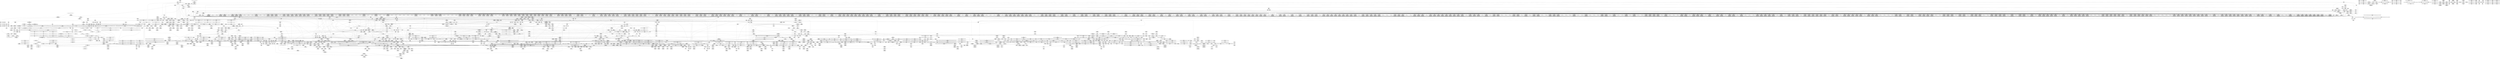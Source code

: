 digraph {
	CE0x57ce460 [shape=record,shape=Mrecord,label="{CE0x57ce460|selinux_task_kill:_tmp1|*SummSink*}"]
	CE0x589d640 [shape=record,shape=Mrecord,label="{CE0x589d640|GLOBAL:_current_sid.__warned|Global_var:current_sid.__warned|*SummSink*}"]
	CE0x58598d0 [shape=record,shape=Mrecord,label="{CE0x58598d0|2472:_%struct.cred*,_:_CRE_2946,2947_}"]
	CE0x595ade0 [shape=record,shape=Mrecord,label="{CE0x595ade0|_call_void_asm_sideeffect_,_memory_,_dirflag_,_fpsr_,_flags_()_#3,_!dbg_!27711,_!srcloc_!27714|include/linux/rcupdate.h,244}"]
	CE0x58f9570 [shape=record,shape=Mrecord,label="{CE0x58f9570|__rcu_read_lock:_tmp6|include/linux/rcupdate.h,240}"]
	CE0x58a94b0 [shape=record,shape=Mrecord,label="{CE0x58a94b0|__rcu_read_lock:_entry}"]
	CE0x5826ce0 [shape=record,shape=Mrecord,label="{CE0x5826ce0|signal_to_av:_tmp10|security/selinux/hooks.c,1495|*SummSink*}"]
	CE0x58b0790 [shape=record,shape=Mrecord,label="{CE0x58b0790|rcu_read_lock:_tmp9|include/linux/rcupdate.h,882|*SummSink*}"]
	CE0x5922c70 [shape=record,shape=Mrecord,label="{CE0x5922c70|_call_void_asm_addl_$1,_%gs:$0_,_*m,ri,*m,_dirflag_,_fpsr_,_flags_(i32*___preempt_count,_i32_%val,_i32*___preempt_count)_#3,_!dbg_!27714,_!srcloc_!27717|./arch/x86/include/asm/preempt.h,72|*SummSource*}"]
	CE0x58240c0 [shape=record,shape=Mrecord,label="{CE0x58240c0|i32_64|*Constant*|*SummSource*}"]
	CE0x5895140 [shape=record,shape=Mrecord,label="{CE0x5895140|GLOBAL:___rcu_read_unlock|*Constant*|*SummSink*}"]
	CE0x5882e00 [shape=record,shape=Mrecord,label="{CE0x5882e00|current_sid:_tmp24|security/selinux/hooks.c,220}"]
	CE0x5917740 [shape=record,shape=Mrecord,label="{CE0x5917740|i32_77|*Constant*}"]
	CE0x587a920 [shape=record,shape=Mrecord,label="{CE0x587a920|current_sid:_security|security/selinux/hooks.c,218}"]
	CE0x58b5e40 [shape=record,shape=Mrecord,label="{CE0x58b5e40|i32_883|*Constant*|*SummSource*}"]
	CE0x5944f20 [shape=record,shape=Mrecord,label="{CE0x5944f20|get_current:_tmp|*SummSink*}"]
	CE0x581e190 [shape=record,shape=Mrecord,label="{CE0x581e190|signal_to_av:_tmp7|security/selinux/hooks.c,1487|*SummSink*}"]
	CE0x5942050 [shape=record,shape=Mrecord,label="{CE0x5942050|%struct.task_struct*_(%struct.task_struct**)*_asm_movq_%gs:$_1:P_,$0_,_r,im,_dirflag_,_fpsr_,_flags_}"]
	CE0x57eada0 [shape=record,shape=Mrecord,label="{CE0x57eada0|selinux_task_kill:_rc.0}"]
	CE0x585fa90 [shape=record,shape=Mrecord,label="{CE0x585fa90|2472:_%struct.cred*,_:_CRE_3160,3164_|*MultipleSource*|Function::task_sid&Arg::task::|Function::current_has_perm&Arg::tsk::|Function::selinux_task_kill&Arg::p::|security/selinux/hooks.c,208}"]
	CE0x589df10 [shape=record,shape=Mrecord,label="{CE0x589df10|current_sid:_tmp1}"]
	CE0x5848e80 [shape=record,shape=Mrecord,label="{CE0x5848e80|2472:_%struct.cred*,_:_CRE_2136,2144_|*MultipleSource*|Function::task_sid&Arg::task::|Function::current_has_perm&Arg::tsk::|Function::selinux_task_kill&Arg::p::|security/selinux/hooks.c,208}"]
	CE0x58b57a0 [shape=record,shape=Mrecord,label="{CE0x58b57a0|i8*_getelementptr_inbounds_(_25_x_i8_,_25_x_i8_*_.str45,_i32_0,_i32_0)|*Constant*|*SummSource*}"]
	CE0x58c9fd0 [shape=record,shape=Mrecord,label="{CE0x58c9fd0|rcu_read_unlock:_tmp6|include/linux/rcupdate.h,933|*SummSource*}"]
	CE0x57e4190 [shape=record,shape=Mrecord,label="{CE0x57e4190|selinux_task_kill:_call3|security/selinux/hooks.c,3666}"]
	CE0x57e94c0 [shape=record,shape=Mrecord,label="{CE0x57e94c0|i64**_getelementptr_inbounds_(_4_x_i64*_,_4_x_i64*_*___llvm_gcda_edge_table266,_i64_0,_i64_0)|*Constant*}"]
	CE0x584b070 [shape=record,shape=Mrecord,label="{CE0x584b070|2472:_%struct.cred*,_:_CRE_2320,2328_|*MultipleSource*|Function::task_sid&Arg::task::|Function::current_has_perm&Arg::tsk::|Function::selinux_task_kill&Arg::p::|security/selinux/hooks.c,208}"]
	CE0x58b28a0 [shape=record,shape=Mrecord,label="{CE0x58b28a0|rcu_read_unlock:_tmp12|include/linux/rcupdate.h,933|*SummSource*}"]
	CE0x57cdde0 [shape=record,shape=Mrecord,label="{CE0x57cdde0|i64*_getelementptr_inbounds_(_4_x_i64_,_4_x_i64_*___llvm_gcov_ctr128,_i64_0,_i64_0)|*Constant*|*SummSource*}"]
	CE0x58affa0 [shape=record,shape=Mrecord,label="{CE0x58affa0|rcu_read_lock:_tobool1|include/linux/rcupdate.h,882|*SummSource*}"]
	CE0x5828290 [shape=record,shape=Mrecord,label="{CE0x5828290|current_has_perm:_tmp1|*SummSource*}"]
	CE0x586bfe0 [shape=record,shape=Mrecord,label="{CE0x586bfe0|2472:_%struct.cred*,_:_CRE_6408,6424_|*MultipleSource*|Function::task_sid&Arg::task::|Function::current_has_perm&Arg::tsk::|Function::selinux_task_kill&Arg::p::|security/selinux/hooks.c,208}"]
	CE0x57f4ef0 [shape=record,shape=Mrecord,label="{CE0x57f4ef0|%struct.common_audit_data*_null|*Constant*|*SummSource*}"]
	CE0x5883dc0 [shape=record,shape=Mrecord,label="{CE0x5883dc0|_call_void___preempt_count_add(i32_1)_#10,_!dbg_!27711|include/linux/rcupdate.h,239}"]
	CE0x59628a0 [shape=record,shape=Mrecord,label="{CE0x59628a0|GLOBAL:_current_task|Global_var:current_task|*SummSource*}"]
	CE0x591c840 [shape=record,shape=Mrecord,label="{CE0x591c840|rcu_lock_acquire:_tmp6}"]
	CE0x58f8fc0 [shape=record,shape=Mrecord,label="{CE0x58f8fc0|current_sid:_tmp16|security/selinux/hooks.c,218|*SummSource*}"]
	CE0x582d620 [shape=record,shape=Mrecord,label="{CE0x582d620|task_sid:_tmp3|*SummSource*}"]
	CE0x58415b0 [shape=record,shape=Mrecord,label="{CE0x58415b0|2472:_%struct.cred*,_:_CRE_695,696_}"]
	CE0x57dd290 [shape=record,shape=Mrecord,label="{CE0x57dd290|selinux_task_kill:_call4|security/selinux/hooks.c,3666|*SummSink*}"]
	CE0x57cbf30 [shape=record,shape=Mrecord,label="{CE0x57cbf30|selinux_task_kill:_tmp14|security/selinux/hooks.c,3666|*SummSink*}"]
	CE0x586ac80 [shape=record,shape=Mrecord,label="{CE0x586ac80|2472:_%struct.cred*,_:_CRE_6354,6355_}"]
	CE0x58c6bb0 [shape=record,shape=Mrecord,label="{CE0x58c6bb0|i64*_getelementptr_inbounds_(_11_x_i64_,_11_x_i64_*___llvm_gcov_ctr132,_i64_0,_i64_8)|*Constant*|*SummSource*}"]
	CE0x592b670 [shape=record,shape=Mrecord,label="{CE0x592b670|get_current:_tmp2|*SummSink*}"]
	CE0x5841eb0 [shape=record,shape=Mrecord,label="{CE0x5841eb0|2472:_%struct.cred*,_:_CRE_712,720_|*MultipleSource*|Function::task_sid&Arg::task::|Function::current_has_perm&Arg::tsk::|Function::selinux_task_kill&Arg::p::|security/selinux/hooks.c,208}"]
	CE0x5836e00 [shape=record,shape=Mrecord,label="{CE0x5836e00|2472:_%struct.cred*,_:_CRE_112,116_|*MultipleSource*|Function::task_sid&Arg::task::|Function::current_has_perm&Arg::tsk::|Function::selinux_task_kill&Arg::p::|security/selinux/hooks.c,208}"]
	CE0x5851de0 [shape=record,shape=Mrecord,label="{CE0x5851de0|2472:_%struct.cred*,_:_CRE_2692,2696_|*MultipleSource*|Function::task_sid&Arg::task::|Function::current_has_perm&Arg::tsk::|Function::selinux_task_kill&Arg::p::|security/selinux/hooks.c,208}"]
	CE0x5932340 [shape=record,shape=Mrecord,label="{CE0x5932340|task_sid:_tmp12|security/selinux/hooks.c,208}"]
	CE0x5813ff0 [shape=record,shape=Mrecord,label="{CE0x5813ff0|i8*_getelementptr_inbounds_(_25_x_i8_,_25_x_i8_*_.str3,_i32_0,_i32_0)|*Constant*|*SummSink*}"]
	CE0x58620c0 [shape=record,shape=Mrecord,label="{CE0x58620c0|2472:_%struct.cred*,_:_CRE_5960,5968_|*MultipleSource*|Function::task_sid&Arg::task::|Function::current_has_perm&Arg::tsk::|Function::selinux_task_kill&Arg::p::|security/selinux/hooks.c,208}"]
	CE0x58c49c0 [shape=record,shape=Mrecord,label="{CE0x58c49c0|current_sid:_tmp13|security/selinux/hooks.c,218|*SummSink*}"]
	CE0x58aabe0 [shape=record,shape=Mrecord,label="{CE0x58aabe0|GLOBAL:___llvm_gcov_ctr127|Global_var:__llvm_gcov_ctr127|*SummSource*}"]
	CE0x57f2a90 [shape=record,shape=Mrecord,label="{CE0x57f2a90|GLOBAL:_cred_sid|*Constant*|*SummSink*}"]
	CE0x5833070 [shape=record,shape=Mrecord,label="{CE0x5833070|current_has_perm:_call2|security/selinux/hooks.c,1544|*SummSource*}"]
	CE0x58c83c0 [shape=record,shape=Mrecord,label="{CE0x58c83c0|current_sid:_tmp5|security/selinux/hooks.c,218|*SummSink*}"]
	CE0x589cf00 [shape=record,shape=Mrecord,label="{CE0x589cf00|current_sid:_tmp2}"]
	CE0x57e1670 [shape=record,shape=Mrecord,label="{CE0x57e1670|selinux_task_kill:_if.then|*SummSource*}"]
	CE0x588f420 [shape=record,shape=Mrecord,label="{CE0x588f420|i32_934|*Constant*|*SummSource*}"]
	CE0x57edf30 [shape=record,shape=Mrecord,label="{CE0x57edf30|selinux_task_kill:_tmp18|security/selinux/hooks.c,3670|*SummSink*}"]
	CE0x58b1200 [shape=record,shape=Mrecord,label="{CE0x58b1200|rcu_read_lock:_tmp11|include/linux/rcupdate.h,882|*SummSource*}"]
	CE0x5893fb0 [shape=record,shape=Mrecord,label="{CE0x5893fb0|rcu_lock_release:_entry}"]
	CE0x5824430 [shape=record,shape=Mrecord,label="{CE0x5824430|signal_to_av:_perm.0|*SummSink*}"]
	CE0x57e7f90 [shape=record,shape=Mrecord,label="{CE0x57e7f90|selinux_task_kill:_tmp17|security/selinux/hooks.c,3669|*SummSink*}"]
	CE0x57d1c90 [shape=record,shape=Mrecord,label="{CE0x57d1c90|task_sid:_do.body|*SummSource*}"]
	CE0x581fbe0 [shape=record,shape=Mrecord,label="{CE0x581fbe0|rcu_read_lock:_land.lhs.true2}"]
	CE0x57dcb20 [shape=record,shape=Mrecord,label="{CE0x57dcb20|signal_to_av:_tmp2|security/selinux/hooks.c,1479}"]
	CE0x57cd390 [shape=record,shape=Mrecord,label="{CE0x57cd390|selinux_task_kill:_if.else}"]
	CE0x5886600 [shape=record,shape=Mrecord,label="{CE0x5886600|task_sid:_tmp7|security/selinux/hooks.c,208}"]
	CE0x58a8c00 [shape=record,shape=Mrecord,label="{CE0x58a8c00|current_sid:_if.then|*SummSource*}"]
	CE0x58a68d0 [shape=record,shape=Mrecord,label="{CE0x58a68d0|i64*_getelementptr_inbounds_(_4_x_i64_,_4_x_i64_*___llvm_gcov_ctr128,_i64_0,_i64_3)|*Constant*}"]
	CE0x57dcc00 [shape=record,shape=Mrecord,label="{CE0x57dcc00|signal_to_av:_tmp2|security/selinux/hooks.c,1479|*SummSink*}"]
	CE0x5829370 [shape=record,shape=Mrecord,label="{CE0x5829370|current_has_perm:_tmp2|*SummSource*}"]
	CE0x5914ce0 [shape=record,shape=Mrecord,label="{CE0x5914ce0|i64*_getelementptr_inbounds_(_4_x_i64_,_4_x_i64_*___llvm_gcov_ctr130,_i64_0,_i64_1)|*Constant*}"]
	CE0x5846810 [shape=record,shape=Mrecord,label="{CE0x5846810|2472:_%struct.cred*,_:_CRE_2020,2032_|*MultipleSource*|Function::task_sid&Arg::task::|Function::current_has_perm&Arg::tsk::|Function::selinux_task_kill&Arg::p::|security/selinux/hooks.c,208}"]
	CE0x5864de0 [shape=record,shape=Mrecord,label="{CE0x5864de0|2472:_%struct.cred*,_:_CRE_6232,6240_|*MultipleSource*|Function::task_sid&Arg::task::|Function::current_has_perm&Arg::tsk::|Function::selinux_task_kill&Arg::p::|security/selinux/hooks.c,208}"]
	CE0x5841dc0 [shape=record,shape=Mrecord,label="{CE0x5841dc0|2472:_%struct.cred*,_:_CRE_704,712_|*MultipleSource*|Function::task_sid&Arg::task::|Function::current_has_perm&Arg::tsk::|Function::selinux_task_kill&Arg::p::|security/selinux/hooks.c,208}"]
	CE0x586dc30 [shape=record,shape=Mrecord,label="{CE0x586dc30|2472:_%struct.cred*,_:_CRE_6488,6492_|*MultipleSource*|Function::task_sid&Arg::task::|Function::current_has_perm&Arg::tsk::|Function::selinux_task_kill&Arg::p::|security/selinux/hooks.c,208}"]
	CE0x58bfde0 [shape=record,shape=Mrecord,label="{CE0x58bfde0|rcu_read_unlock:_tmp4|include/linux/rcupdate.h,933|*SummSource*}"]
	CE0x5899b60 [shape=record,shape=Mrecord,label="{CE0x5899b60|_call_void_lock_release(%struct.lockdep_map*_%map,_i32_1,_i64_ptrtoint_(i8*_blockaddress(_rcu_lock_release,_%__here)_to_i64))_#10,_!dbg_!27716|include/linux/rcupdate.h,423|*SummSink*}"]
	CE0x581c870 [shape=record,shape=Mrecord,label="{CE0x581c870|i64*_getelementptr_inbounds_(_10_x_i64_,_10_x_i64_*___llvm_gcov_ctr265,_i64_0,_i64_7)|*Constant*|*SummSource*}"]
	CE0x5945820 [shape=record,shape=Mrecord,label="{CE0x5945820|i64*_getelementptr_inbounds_(_4_x_i64_,_4_x_i64_*___llvm_gcov_ctr134,_i64_0,_i64_0)|*Constant*}"]
	CE0x592b090 [shape=record,shape=Mrecord,label="{CE0x592b090|_call_void_asm_addl_$1,_%gs:$0_,_*m,ri,*m,_dirflag_,_fpsr_,_flags_(i32*___preempt_count,_i32_%sub,_i32*___preempt_count)_#3,_!dbg_!27717,_!srcloc_!27718|./arch/x86/include/asm/preempt.h,77}"]
	CE0x58ca850 [shape=record,shape=Mrecord,label="{CE0x58ca850|i64*_getelementptr_inbounds_(_4_x_i64_,_4_x_i64_*___llvm_gcov_ctr134,_i64_0,_i64_0)|*Constant*|*SummSink*}"]
	CE0x5827ed0 [shape=record,shape=Mrecord,label="{CE0x5827ed0|2472:_%struct.cred*,_:_CRE_64,72_|*MultipleSource*|Function::task_sid&Arg::task::|Function::current_has_perm&Arg::tsk::|Function::selinux_task_kill&Arg::p::|security/selinux/hooks.c,208}"]
	CE0x5838be0 [shape=record,shape=Mrecord,label="{CE0x5838be0|_ret_void,_!dbg_!27717|include/linux/rcupdate.h,240|*SummSource*}"]
	CE0x582b380 [shape=record,shape=Mrecord,label="{CE0x582b380|2472:_%struct.cred*,_:_CRE_328,336_|*MultipleSource*|Function::task_sid&Arg::task::|Function::current_has_perm&Arg::tsk::|Function::selinux_task_kill&Arg::p::|security/selinux/hooks.c,208}"]
	CE0x584db30 [shape=record,shape=Mrecord,label="{CE0x584db30|2472:_%struct.cred*,_:_CRE_2508,2512_|*MultipleSource*|Function::task_sid&Arg::task::|Function::current_has_perm&Arg::tsk::|Function::selinux_task_kill&Arg::p::|security/selinux/hooks.c,208}"]
	CE0x583de00 [shape=record,shape=Mrecord,label="{CE0x583de00|i64_7|*Constant*}"]
	CE0x5895920 [shape=record,shape=Mrecord,label="{CE0x5895920|_ret_void,_!dbg_!27717|include/linux/rcupdate.h,245}"]
	CE0x588e4e0 [shape=record,shape=Mrecord,label="{CE0x588e4e0|task_sid:_tmp5|security/selinux/hooks.c,208}"]
	CE0x587b1b0 [shape=record,shape=Mrecord,label="{CE0x587b1b0|i64*_getelementptr_inbounds_(_11_x_i64_,_11_x_i64_*___llvm_gcov_ctr125,_i64_0,_i64_9)|*Constant*|*SummSink*}"]
	CE0x57f51c0 [shape=record,shape=Mrecord,label="{CE0x57f51c0|avc_has_perm:_auditdata|Function::avc_has_perm&Arg::auditdata::|*SummSink*}"]
	CE0x58269b0 [shape=record,shape=Mrecord,label="{CE0x58269b0|GLOBAL:___llvm_gcov_ctr126|Global_var:__llvm_gcov_ctr126|*SummSource*}"]
	CE0x58450e0 [shape=record,shape=Mrecord,label="{CE0x58450e0|2472:_%struct.cred*,_:_CRE_1920,1928_|*MultipleSource*|Function::task_sid&Arg::task::|Function::current_has_perm&Arg::tsk::|Function::selinux_task_kill&Arg::p::|security/selinux/hooks.c,208}"]
	CE0x5929fc0 [shape=record,shape=Mrecord,label="{CE0x5929fc0|i64*_getelementptr_inbounds_(_4_x_i64_,_4_x_i64_*___llvm_gcov_ctr129,_i64_0,_i64_1)|*Constant*|*SummSink*}"]
	CE0x588fb60 [shape=record,shape=Mrecord,label="{CE0x588fb60|i8*_getelementptr_inbounds_(_44_x_i8_,_44_x_i8_*_.str47,_i32_0,_i32_0)|*Constant*}"]
	CE0x589ddc0 [shape=record,shape=Mrecord,label="{CE0x589ddc0|current_sid:_tmp|*SummSink*}"]
	CE0x5927620 [shape=record,shape=Mrecord,label="{CE0x5927620|__rcu_read_lock:_tmp1|*SummSource*}"]
	CE0x57f4c10 [shape=record,shape=Mrecord,label="{CE0x57f4c10|avc_has_perm:_requested|Function::avc_has_perm&Arg::requested::|*SummSource*}"]
	CE0x584b2d0 [shape=record,shape=Mrecord,label="{CE0x584b2d0|2472:_%struct.cred*,_:_CRE_2328,2336_|*MultipleSource*|Function::task_sid&Arg::task::|Function::current_has_perm&Arg::tsk::|Function::selinux_task_kill&Arg::p::|security/selinux/hooks.c,208}"]
	CE0x582c460 [shape=record,shape=Mrecord,label="{CE0x582c460|task_sid:_tmp2|*SummSink*}"]
	CE0x58c51d0 [shape=record,shape=Mrecord,label="{CE0x58c51d0|__rcu_read_lock:_tmp5|include/linux/rcupdate.h,239}"]
	CE0x5963d00 [shape=record,shape=Mrecord,label="{CE0x5963d00|i64*_getelementptr_inbounds_(_2_x_i64_,_2_x_i64_*___llvm_gcov_ctr98,_i64_0,_i64_1)|*Constant*|*SummSink*}"]
	CE0x5841940 [shape=record,shape=Mrecord,label="{CE0x5841940|2472:_%struct.cred*,_:_CRE_699,700_}"]
	CE0x582e370 [shape=record,shape=Mrecord,label="{CE0x582e370|_call_void_rcu_read_lock()_#10,_!dbg_!27712|security/selinux/hooks.c,207|*SummSource*}"]
	CE0x58900d0 [shape=record,shape=Mrecord,label="{CE0x58900d0|i64*_getelementptr_inbounds_(_11_x_i64_,_11_x_i64_*___llvm_gcov_ctr132,_i64_0,_i64_9)|*Constant*|*SummSource*}"]
	CE0x57d3eb0 [shape=record,shape=Mrecord,label="{CE0x57d3eb0|selinux_task_kill:_if.end7}"]
	CE0x58a5650 [shape=record,shape=Mrecord,label="{CE0x58a5650|i32_22|*Constant*|*SummSource*}"]
	CE0x58c0f00 [shape=record,shape=Mrecord,label="{CE0x58c0f00|i32_0|*Constant*}"]
	CE0x57c5260 [shape=record,shape=Mrecord,label="{CE0x57c5260|i64_5|*Constant*}"]
	CE0x57f6260 [shape=record,shape=Mrecord,label="{CE0x57f6260|selinux_task_kill:_tmp16|security/selinux/hooks.c,3669}"]
	CE0x57ee9b0 [shape=record,shape=Mrecord,label="{CE0x57ee9b0|_ret_i32_%rc.0,_!dbg_!27734|security/selinux/hooks.c,3670|*SummSink*}"]
	CE0x58b2f30 [shape=record,shape=Mrecord,label="{CE0x58b2f30|rcu_read_lock:_tmp13|include/linux/rcupdate.h,882|*SummSource*}"]
	CE0x58a1460 [shape=record,shape=Mrecord,label="{CE0x58a1460|rcu_read_lock:_if.end|*SummSource*}"]
	CE0x5915e40 [shape=record,shape=Mrecord,label="{CE0x5915e40|i32_2|*Constant*|*SummSink*}"]
	CE0x5830fd0 [shape=record,shape=Mrecord,label="{CE0x5830fd0|2472:_%struct.cred*,_:_CRE_88,92_|*MultipleSource*|Function::task_sid&Arg::task::|Function::current_has_perm&Arg::tsk::|Function::selinux_task_kill&Arg::p::|security/selinux/hooks.c,208}"]
	CE0x57e6c30 [shape=record,shape=Mrecord,label="{CE0x57e6c30|GLOBAL:___llvm_gcov_indirect_counter_increment|*Constant*|*SummSink*}"]
	CE0x5816680 [shape=record,shape=Mrecord,label="{CE0x5816680|task_sid:_tmp19|security/selinux/hooks.c,208}"]
	CE0x582dcd0 [shape=record,shape=Mrecord,label="{CE0x582dcd0|2472:_%struct.cred*,_:_CRE_168,176_|*MultipleSource*|Function::task_sid&Arg::task::|Function::current_has_perm&Arg::tsk::|Function::selinux_task_kill&Arg::p::|security/selinux/hooks.c,208}"]
	CE0x59469b0 [shape=record,shape=Mrecord,label="{CE0x59469b0|void_(i32*,_i32,_i32*)*_asm_addl_$1,_%gs:$0_,_*m,ri,*m,_dirflag_,_fpsr_,_flags_}"]
	CE0x59344c0 [shape=record,shape=Mrecord,label="{CE0x59344c0|i8*_getelementptr_inbounds_(_41_x_i8_,_41_x_i8_*_.str44,_i32_0,_i32_0)|*Constant*}"]
	CE0x5842ad0 [shape=record,shape=Mrecord,label="{CE0x5842ad0|2472:_%struct.cred*,_:_CRE_768,772_|*MultipleSource*|Function::task_sid&Arg::task::|Function::current_has_perm&Arg::tsk::|Function::selinux_task_kill&Arg::p::|security/selinux/hooks.c,208}"]
	CE0x585eeb0 [shape=record,shape=Mrecord,label="{CE0x585eeb0|2472:_%struct.cred*,_:_CRE_3136,3140_|*MultipleSource*|Function::task_sid&Arg::task::|Function::current_has_perm&Arg::tsk::|Function::selinux_task_kill&Arg::p::|security/selinux/hooks.c,208}"]
	CE0x5895650 [shape=record,shape=Mrecord,label="{CE0x5895650|__rcu_read_unlock:_entry|*SummSink*}"]
	CE0x58b6660 [shape=record,shape=Mrecord,label="{CE0x58b6660|i8*_getelementptr_inbounds_(_42_x_i8_,_42_x_i8_*_.str46,_i32_0,_i32_0)|*Constant*}"]
	CE0x57d91f0 [shape=record,shape=Mrecord,label="{CE0x57d91f0|avc_has_perm:_tclass|Function::avc_has_perm&Arg::tclass::|*SummSink*}"]
	CE0x5894b10 [shape=record,shape=Mrecord,label="{CE0x5894b10|_call_void___rcu_read_unlock()_#10,_!dbg_!27734|include/linux/rcupdate.h,937}"]
	CE0x57c0d20 [shape=record,shape=Mrecord,label="{CE0x57c0d20|i64*_getelementptr_inbounds_(_10_x_i64_,_10_x_i64_*___llvm_gcov_ctr265,_i64_0,_i64_0)|*Constant*|*SummSource*}"]
	CE0x57ed9f0 [shape=record,shape=Mrecord,label="{CE0x57ed9f0|i64*_getelementptr_inbounds_(_10_x_i64_,_10_x_i64_*___llvm_gcov_ctr290,_i64_0,_i64_9)|*Constant*|*SummSource*}"]
	CE0x58206c0 [shape=record,shape=Mrecord,label="{CE0x58206c0|_call_void_mcount()_#3|*SummSource*}"]
	CE0x5856780 [shape=record,shape=Mrecord,label="{CE0x5856780|2472:_%struct.cred*,_:_CRE_2905,2906_}"]
	CE0x582a570 [shape=record,shape=Mrecord,label="{CE0x582a570|2472:_%struct.cred*,_:_CRE_240,248_|*MultipleSource*|Function::task_sid&Arg::task::|Function::current_has_perm&Arg::tsk::|Function::selinux_task_kill&Arg::p::|security/selinux/hooks.c,208}"]
	CE0x58b84c0 [shape=record,shape=Mrecord,label="{CE0x58b84c0|_call_void_lockdep_rcu_suspicious(i8*_getelementptr_inbounds_(_25_x_i8_,_25_x_i8_*_.str45,_i32_0,_i32_0),_i32_883,_i8*_getelementptr_inbounds_(_42_x_i8_,_42_x_i8_*_.str46,_i32_0,_i32_0))_#10,_!dbg_!27728|include/linux/rcupdate.h,882|*SummSink*}"]
	CE0x594ffc0 [shape=record,shape=Mrecord,label="{CE0x594ffc0|i64*_getelementptr_inbounds_(_4_x_i64_,_4_x_i64_*___llvm_gcov_ctr129,_i64_0,_i64_1)|*Constant*}"]
	CE0x57dae00 [shape=record,shape=Mrecord,label="{CE0x57dae00|selinux_task_kill:_if.end}"]
	CE0x58861f0 [shape=record,shape=Mrecord,label="{CE0x58861f0|task_sid:_tmp8|security/selinux/hooks.c,208}"]
	CE0x58c5820 [shape=record,shape=Mrecord,label="{CE0x58c5820|i64*_getelementptr_inbounds_(_11_x_i64_,_11_x_i64_*___llvm_gcov_ctr125,_i64_0,_i64_1)|*Constant*}"]
	CE0x5891c10 [shape=record,shape=Mrecord,label="{CE0x5891c10|rcu_read_unlock:_tmp21|include/linux/rcupdate.h,935|*SummSink*}"]
	CE0x589d3d0 [shape=record,shape=Mrecord,label="{CE0x589d3d0|__rcu_read_lock:_tmp5|include/linux/rcupdate.h,239|*SummSink*}"]
	CE0x589a520 [shape=record,shape=Mrecord,label="{CE0x589a520|current_sid:_tmp8|security/selinux/hooks.c,218|*SummSink*}"]
	CE0x592d200 [shape=record,shape=Mrecord,label="{CE0x592d200|__preempt_count_add:_tmp1}"]
	CE0x58311f0 [shape=record,shape=Mrecord,label="{CE0x58311f0|2472:_%struct.cred*,_:_CRE_92,96_|*MultipleSource*|Function::task_sid&Arg::task::|Function::current_has_perm&Arg::tsk::|Function::selinux_task_kill&Arg::p::|security/selinux/hooks.c,208}"]
	CE0x57e5ee0 [shape=record,shape=Mrecord,label="{CE0x57e5ee0|i64*_getelementptr_inbounds_(_13_x_i64_,_13_x_i64_*___llvm_gcov_ctr126,_i64_0,_i64_1)|*Constant*|*SummSource*}"]
	CE0x5839a40 [shape=record,shape=Mrecord,label="{CE0x5839a40|COLLAPSED:_GCMRE___llvm_gcov_ctr131_internal_global_2_x_i64_zeroinitializer:_elem_0:default:}"]
	CE0x5841be0 [shape=record,shape=Mrecord,label="{CE0x5841be0|2472:_%struct.cred*,_:_CRE_702,703_}"]
	CE0x5869ab0 [shape=record,shape=Mrecord,label="{CE0x5869ab0|2472:_%struct.cred*,_:_CRE_6339,6340_}"]
	CE0x58a8c70 [shape=record,shape=Mrecord,label="{CE0x58a8c70|rcu_read_lock:_do.end|*SummSink*}"]
	CE0x58f9130 [shape=record,shape=Mrecord,label="{CE0x58f9130|current_sid:_tmp16|security/selinux/hooks.c,218|*SummSink*}"]
	CE0x5918c10 [shape=record,shape=Mrecord,label="{CE0x5918c10|i32_1|*Constant*}"]
	CE0x58461e0 [shape=record,shape=Mrecord,label="{CE0x58461e0|2472:_%struct.cred*,_:_CRE_1980,1984_|*MultipleSource*|Function::task_sid&Arg::task::|Function::current_has_perm&Arg::tsk::|Function::selinux_task_kill&Arg::p::|security/selinux/hooks.c,208}"]
	CE0x58923e0 [shape=record,shape=Mrecord,label="{CE0x58923e0|rcu_read_unlock:_tmp22|include/linux/rcupdate.h,935|*SummSource*}"]
	CE0x5887ff0 [shape=record,shape=Mrecord,label="{CE0x5887ff0|task_sid:_tmp9|security/selinux/hooks.c,208|*SummSink*}"]
	CE0x5841a00 [shape=record,shape=Mrecord,label="{CE0x5841a00|2472:_%struct.cred*,_:_CRE_700,701_}"]
	CE0x5935790 [shape=record,shape=Mrecord,label="{CE0x5935790|task_sid:_tmp23|security/selinux/hooks.c,208}"]
	CE0x57d00d0 [shape=record,shape=Mrecord,label="{CE0x57d00d0|selinux_task_kill:_tmp3|security/selinux/hooks.c,3661|*SummSink*}"]
	CE0x584ca90 [shape=record,shape=Mrecord,label="{CE0x584ca90|2472:_%struct.cred*,_:_CRE_2408,2416_|*MultipleSource*|Function::task_sid&Arg::task::|Function::current_has_perm&Arg::tsk::|Function::selinux_task_kill&Arg::p::|security/selinux/hooks.c,208}"]
	CE0x5822c00 [shape=record,shape=Mrecord,label="{CE0x5822c00|i64*_getelementptr_inbounds_(_2_x_i64_,_2_x_i64_*___llvm_gcov_ctr131,_i64_0,_i64_1)|*Constant*|*SummSink*}"]
	CE0x5930840 [shape=record,shape=Mrecord,label="{CE0x5930840|rcu_lock_acquire:_tmp6|*SummSink*}"]
	CE0x5890a80 [shape=record,shape=Mrecord,label="{CE0x5890a80|rcu_read_unlock:_tmp19|include/linux/rcupdate.h,933|*SummSource*}"]
	CE0x591d250 [shape=record,shape=Mrecord,label="{CE0x591d250|__rcu_read_lock:_tmp|*SummSource*}"]
	CE0x588eaa0 [shape=record,shape=Mrecord,label="{CE0x588eaa0|_call_void_lockdep_rcu_suspicious(i8*_getelementptr_inbounds_(_25_x_i8_,_25_x_i8_*_.str45,_i32_0,_i32_0),_i32_934,_i8*_getelementptr_inbounds_(_44_x_i8_,_44_x_i8_*_.str47,_i32_0,_i32_0))_#10,_!dbg_!27726|include/linux/rcupdate.h,933|*SummSource*}"]
	CE0x57e6590 [shape=record,shape=Mrecord,label="{CE0x57e6590|i64*_getelementptr_inbounds_(_10_x_i64_,_10_x_i64_*___llvm_gcov_ctr265,_i64_0,_i64_0)|*Constant*}"]
	CE0x592e580 [shape=record,shape=Mrecord,label="{CE0x592e580|__preempt_count_sub:_tmp2}"]
	CE0x58c71a0 [shape=record,shape=Mrecord,label="{CE0x58c71a0|GLOBAL:___llvm_gcov_ctr125|Global_var:__llvm_gcov_ctr125}"]
	CE0x58c8e10 [shape=record,shape=Mrecord,label="{CE0x58c8e10|rcu_lock_acquire:_tmp|*SummSink*}"]
	CE0x58bba60 [shape=record,shape=Mrecord,label="{CE0x58bba60|cred_sid:_sid|security/selinux/hooks.c,197|*SummSource*}"]
	CE0x586de90 [shape=record,shape=Mrecord,label="{CE0x586de90|2472:_%struct.cred*,_:_CRE_6496,6504_|*MultipleSource*|Function::task_sid&Arg::task::|Function::current_has_perm&Arg::tsk::|Function::selinux_task_kill&Arg::p::|security/selinux/hooks.c,208}"]
	CE0x589d200 [shape=record,shape=Mrecord,label="{CE0x589d200|__rcu_read_lock:_tmp4|include/linux/rcupdate.h,239|*SummSource*}"]
	CE0x583ce60 [shape=record,shape=Mrecord,label="{CE0x583ce60|task_sid:_tmp13|security/selinux/hooks.c,208|*SummSource*}"]
	CE0x584f720 [shape=record,shape=Mrecord,label="{CE0x584f720|2472:_%struct.cred*,_:_CRE_2568,2576_|*MultipleSource*|Function::task_sid&Arg::task::|Function::current_has_perm&Arg::tsk::|Function::selinux_task_kill&Arg::p::|security/selinux/hooks.c,208}"]
	CE0x5899350 [shape=record,shape=Mrecord,label="{CE0x5899350|rcu_lock_release:_tmp5|include/linux/rcupdate.h,423|*SummSink*}"]
	CE0x581a470 [shape=record,shape=Mrecord,label="{CE0x581a470|_call_void_rcu_read_unlock()_#10,_!dbg_!27748|security/selinux/hooks.c,209|*SummSink*}"]
	CE0x5802d30 [shape=record,shape=Mrecord,label="{CE0x5802d30|i64*_getelementptr_inbounds_(_4_x_i64_,_4_x_i64_*___llvm_gcov_ctr128,_i64_0,_i64_1)|*Constant*|*SummSource*}"]
	CE0x581aba0 [shape=record,shape=Mrecord,label="{CE0x581aba0|task_sid:_tmp27|security/selinux/hooks.c,208|*SummSink*}"]
	CE0x57e5e70 [shape=record,shape=Mrecord,label="{CE0x57e5e70|i64*_getelementptr_inbounds_(_13_x_i64_,_13_x_i64_*___llvm_gcov_ctr126,_i64_0,_i64_1)|*Constant*}"]
	CE0x5815c10 [shape=record,shape=Mrecord,label="{CE0x5815c10|task_sid:_tmp20|security/selinux/hooks.c,208|*SummSource*}"]
	CE0x5839810 [shape=record,shape=Mrecord,label="{CE0x5839810|2472:_%struct.cred*,_:_CRE_144,152_|*MultipleSource*|Function::task_sid&Arg::task::|Function::current_has_perm&Arg::tsk::|Function::selinux_task_kill&Arg::p::|security/selinux/hooks.c,208}"]
	CE0x58465f0 [shape=record,shape=Mrecord,label="{CE0x58465f0|2472:_%struct.cred*,_:_CRE_2016,2020_|*MultipleSource*|Function::task_sid&Arg::task::|Function::current_has_perm&Arg::tsk::|Function::selinux_task_kill&Arg::p::|security/selinux/hooks.c,208}"]
	CE0x593fec0 [shape=record,shape=Mrecord,label="{CE0x593fec0|i64*_getelementptr_inbounds_(_4_x_i64_,_4_x_i64_*___llvm_gcov_ctr135,_i64_0,_i64_3)|*Constant*|*SummSource*}"]
	CE0x57c7f30 [shape=record,shape=Mrecord,label="{CE0x57c7f30|selinux_task_kill:_tmp9|security/selinux/hooks.c,3664|*SummSource*}"]
	CE0x587a7f0 [shape=record,shape=Mrecord,label="{CE0x587a7f0|i32_22|*Constant*}"]
	CE0x57c1e80 [shape=record,shape=Mrecord,label="{CE0x57c1e80|GLOBAL:_signal_to_av|*Constant*|*SummSource*}"]
	CE0x58b9c40 [shape=record,shape=Mrecord,label="{CE0x58b9c40|rcu_read_lock:_tmp22|include/linux/rcupdate.h,884|*SummSink*}"]
	CE0x58bd4b0 [shape=record,shape=Mrecord,label="{CE0x58bd4b0|__rcu_read_unlock:_tmp3}"]
	CE0x58bd570 [shape=record,shape=Mrecord,label="{CE0x58bd570|__rcu_read_unlock:_tmp3|*SummSource*}"]
	CE0x58682f0 [shape=record,shape=Mrecord,label="{CE0x58682f0|2472:_%struct.cred*,_:_CRE_6319,6320_}"]
	CE0x57ce370 [shape=record,shape=Mrecord,label="{CE0x57ce370|selinux_task_kill:_tmp2|security/selinux/hooks.c,3661|*SummSink*}"]
	CE0x57cc3a0 [shape=record,shape=Mrecord,label="{CE0x57cc3a0|selinux_task_kill:_sig|Function::selinux_task_kill&Arg::sig::}"]
	CE0x58ce680 [shape=record,shape=Mrecord,label="{CE0x58ce680|current_sid:_tmp|*SummSource*}"]
	CE0x5935b30 [shape=record,shape=Mrecord,label="{CE0x5935b30|i64*_getelementptr_inbounds_(_13_x_i64_,_13_x_i64_*___llvm_gcov_ctr126,_i64_0,_i64_11)|*Constant*}"]
	CE0x584bc80 [shape=record,shape=Mrecord,label="{CE0x584bc80|2472:_%struct.cred*,_:_CRE_2360,2368_|*MultipleSource*|Function::task_sid&Arg::task::|Function::current_has_perm&Arg::tsk::|Function::selinux_task_kill&Arg::p::|security/selinux/hooks.c,208}"]
	CE0x57c7b70 [shape=record,shape=Mrecord,label="{CE0x57c7b70|task_sid:_bb|*SummSink*}"]
	CE0x5894060 [shape=record,shape=Mrecord,label="{CE0x5894060|rcu_lock_release:_entry|*SummSink*}"]
	CE0x582f900 [shape=record,shape=Mrecord,label="{CE0x582f900|task_sid:_tmp|*SummSink*}"]
	"CONST[source:0(mediator),value:2(dynamic)][purpose:{object}]"
	CE0x57e1460 [shape=record,shape=Mrecord,label="{CE0x57e1460|i64_6|*Constant*|*SummSource*}"]
	CE0x57cff30 [shape=record,shape=Mrecord,label="{CE0x57cff30|i64*_getelementptr_inbounds_(_10_x_i64_,_10_x_i64_*___llvm_gcov_ctr290,_i64_0,_i64_3)|*Constant*}"]
	CE0x58129a0 [shape=record,shape=Mrecord,label="{CE0x58129a0|GLOBAL:_rcu_read_lock|*Constant*|*SummSource*}"]
	CE0x5932c80 [shape=record,shape=Mrecord,label="{CE0x5932c80|i64_7|*Constant*}"]
	CE0x58ad7a0 [shape=record,shape=Mrecord,label="{CE0x58ad7a0|rcu_read_unlock:_tmp8|include/linux/rcupdate.h,933}"]
	CE0x58c8f60 [shape=record,shape=Mrecord,label="{CE0x58c8f60|GLOBAL:___llvm_gcov_ctr132|Global_var:__llvm_gcov_ctr132|*SummSink*}"]
	CE0x58ae520 [shape=record,shape=Mrecord,label="{CE0x58ae520|GLOBAL:___preempt_count_sub|*Constant*|*SummSource*}"]
	CE0x5812400 [shape=record,shape=Mrecord,label="{CE0x5812400|2472:_%struct.cred*,_:_CRE_552,560_|*MultipleSource*|Function::task_sid&Arg::task::|Function::current_has_perm&Arg::tsk::|Function::selinux_task_kill&Arg::p::|security/selinux/hooks.c,208}"]
	CE0x58c8860 [shape=record,shape=Mrecord,label="{CE0x58c8860|rcu_read_unlock:_tmp1}"]
	CE0x581a5f0 [shape=record,shape=Mrecord,label="{CE0x581a5f0|task_sid:_tmp27|security/selinux/hooks.c,208}"]
	CE0x57e3080 [shape=record,shape=Mrecord,label="{CE0x57e3080|_call_void_rcu_lock_release(%struct.lockdep_map*_rcu_lock_map)_#10,_!dbg_!27733|include/linux/rcupdate.h,935|*SummSource*}"]
	CE0x583eb10 [shape=record,shape=Mrecord,label="{CE0x583eb10|2472:_%struct.cred*,_:_CRE_576,584_|*MultipleSource*|Function::task_sid&Arg::task::|Function::current_has_perm&Arg::tsk::|Function::selinux_task_kill&Arg::p::|security/selinux/hooks.c,208}"]
	CE0x5850880 [shape=record,shape=Mrecord,label="{CE0x5850880|2472:_%struct.cred*,_:_CRE_2600,2608_|*MultipleSource*|Function::task_sid&Arg::task::|Function::current_has_perm&Arg::tsk::|Function::selinux_task_kill&Arg::p::|security/selinux/hooks.c,208}"]
	CE0x594bea0 [shape=record,shape=Mrecord,label="{CE0x594bea0|get_current:_bb|*SummSink*}"]
	CE0x57d1780 [shape=record,shape=Mrecord,label="{CE0x57d1780|signal_to_av:_tmp|*SummSource*}"]
	CE0x592c820 [shape=record,shape=Mrecord,label="{CE0x592c820|_call_void_mcount()_#3|*SummSource*}"]
	CE0x5936b00 [shape=record,shape=Mrecord,label="{CE0x5936b00|GLOBAL:_rcu_read_unlock|*Constant*}"]
	CE0x57bdf90 [shape=record,shape=Mrecord,label="{CE0x57bdf90|selinux_task_kill:_sig|Function::selinux_task_kill&Arg::sig::|*SummSource*}"]
	CE0x589f550 [shape=record,shape=Mrecord,label="{CE0x589f550|rcu_read_lock:_tmp3|*SummSource*}"]
	CE0x5834e40 [shape=record,shape=Mrecord,label="{CE0x5834e40|rcu_lock_acquire:_map|Function::rcu_lock_acquire&Arg::map::|*SummSource*}"]
	CE0x58b35e0 [shape=record,shape=Mrecord,label="{CE0x58b35e0|rcu_read_lock:_tmp14|include/linux/rcupdate.h,882|*SummSink*}"]
	CE0x5816df0 [shape=record,shape=Mrecord,label="{CE0x5816df0|i8_1|*Constant*|*SummSink*}"]
	CE0x57e04f0 [shape=record,shape=Mrecord,label="{CE0x57e04f0|selinux_task_kill:_p|Function::selinux_task_kill&Arg::p::|*SummSink*}"]
	CE0x58c3390 [shape=record,shape=Mrecord,label="{CE0x58c3390|i1_true|*Constant*}"]
	CE0x58b2570 [shape=record,shape=Mrecord,label="{CE0x58b2570|rcu_read_unlock:_tmp11|include/linux/rcupdate.h,933|*SummSink*}"]
	CE0x582fee0 [shape=record,shape=Mrecord,label="{CE0x582fee0|2472:_%struct.cred*,_:_CRE_80,84_|*MultipleSource*|Function::task_sid&Arg::task::|Function::current_has_perm&Arg::tsk::|Function::selinux_task_kill&Arg::p::|security/selinux/hooks.c,208}"]
	CE0x584a980 [shape=record,shape=Mrecord,label="{CE0x584a980|2472:_%struct.cred*,_:_CRE_2296,2304_|*MultipleSource*|Function::task_sid&Arg::task::|Function::current_has_perm&Arg::tsk::|Function::selinux_task_kill&Arg::p::|security/selinux/hooks.c,208}"]
	CE0x58667a0 [shape=record,shape=Mrecord,label="{CE0x58667a0|2472:_%struct.cred*,_:_CRE_6296,6297_}"]
	CE0x5940c30 [shape=record,shape=Mrecord,label="{CE0x5940c30|rcu_lock_release:_tmp6}"]
	CE0x58c7380 [shape=record,shape=Mrecord,label="{CE0x58c7380|rcu_read_unlock:_tmp}"]
	CE0x5841430 [shape=record,shape=Mrecord,label="{CE0x5841430|2472:_%struct.cred*,_:_CRE_693,694_}"]
	CE0x57f53f0 [shape=record,shape=Mrecord,label="{CE0x57f53f0|avc_has_perm:_auditdata|Function::avc_has_perm&Arg::auditdata::}"]
	CE0x5931500 [shape=record,shape=Mrecord,label="{CE0x5931500|task_sid:_tmp7|security/selinux/hooks.c,208}"]
	CE0x57b7cb0 [shape=record,shape=Mrecord,label="{CE0x57b7cb0|signal_to_av:_sw.bb}"]
	CE0x589cfe0 [shape=record,shape=Mrecord,label="{CE0x589cfe0|current_sid:_tmp2|*SummSink*}"]
	CE0x58f64c0 [shape=record,shape=Mrecord,label="{CE0x58f64c0|rcu_lock_release:_tmp2|*SummSource*}"]
	CE0x589ff00 [shape=record,shape=Mrecord,label="{CE0x589ff00|cred_sid:_tmp2|*SummSink*}"]
	CE0x5941fa0 [shape=record,shape=Mrecord,label="{CE0x5941fa0|GLOBAL:_current_task|Global_var:current_task|*SummSink*}"]
	CE0x585bda0 [shape=record,shape=Mrecord,label="{CE0x585bda0|2472:_%struct.cred*,_:_CRE_2980,2984_|*MultipleSource*|Function::task_sid&Arg::task::|Function::current_has_perm&Arg::tsk::|Function::selinux_task_kill&Arg::p::|security/selinux/hooks.c,208}"]
	CE0x58902c0 [shape=record,shape=Mrecord,label="{CE0x58902c0|i64*_getelementptr_inbounds_(_11_x_i64_,_11_x_i64_*___llvm_gcov_ctr132,_i64_0,_i64_9)|*Constant*|*SummSink*}"]
	CE0x591d120 [shape=record,shape=Mrecord,label="{CE0x591d120|task_sid:_do.end}"]
	CE0x58f84d0 [shape=record,shape=Mrecord,label="{CE0x58f84d0|GLOBAL:_get_current|*Constant*}"]
	CE0x57c5ca0 [shape=record,shape=Mrecord,label="{CE0x57c5ca0|i64_0|*Constant*}"]
	CE0x57c7540 [shape=record,shape=Mrecord,label="{CE0x57c7540|_ret_i32_%call7,_!dbg_!27749|security/selinux/hooks.c,210|*SummSource*}"]
	CE0x58b3000 [shape=record,shape=Mrecord,label="{CE0x58b3000|rcu_read_lock:_tmp13|include/linux/rcupdate.h,882|*SummSink*}"]
	CE0x5922710 [shape=record,shape=Mrecord,label="{CE0x5922710|__preempt_count_sub:_tmp5|./arch/x86/include/asm/preempt.h,77}"]
	CE0x5846a30 [shape=record,shape=Mrecord,label="{CE0x5846a30|2472:_%struct.cred*,_:_CRE_2032,2036_|*MultipleSource*|Function::task_sid&Arg::task::|Function::current_has_perm&Arg::tsk::|Function::selinux_task_kill&Arg::p::|security/selinux/hooks.c,208}"]
	CE0x58b7b20 [shape=record,shape=Mrecord,label="{CE0x58b7b20|rcu_read_lock:_tmp18|include/linux/rcupdate.h,882|*SummSink*}"]
	CE0x5873320 [shape=record,shape=Mrecord,label="{CE0x5873320|2472:_%struct.cred*,_:_CRE_10592,10600_|*MultipleSource*|Function::task_sid&Arg::task::|Function::current_has_perm&Arg::tsk::|Function::selinux_task_kill&Arg::p::|security/selinux/hooks.c,208}"]
	CE0x57c6060 [shape=record,shape=Mrecord,label="{CE0x57c6060|GLOBAL:___llvm_gcov_ctr290|Global_var:__llvm_gcov_ctr290}"]
	CE0x5813ac0 [shape=record,shape=Mrecord,label="{CE0x5813ac0|i64*_getelementptr_inbounds_(_13_x_i64_,_13_x_i64_*___llvm_gcov_ctr126,_i64_0,_i64_8)|*Constant*}"]
	CE0x58a6720 [shape=record,shape=Mrecord,label="{CE0x58a6720|_call_void_asm_sideeffect_,_memory_,_dirflag_,_fpsr_,_flags_()_#3,_!dbg_!27714,_!srcloc_!27715|include/linux/rcupdate.h,239|*SummSink*}"]
	CE0x594f1a0 [shape=record,shape=Mrecord,label="{CE0x594f1a0|_call_void_mcount()_#3}"]
	CE0x58ab470 [shape=record,shape=Mrecord,label="{CE0x58ab470|rcu_read_lock:_do.end}"]
	CE0x5817600 [shape=record,shape=Mrecord,label="{CE0x5817600|i8*_getelementptr_inbounds_(_25_x_i8_,_25_x_i8_*_.str3,_i32_0,_i32_0)|*Constant*|*SummSource*}"]
	CE0x58adb30 [shape=record,shape=Mrecord,label="{CE0x58adb30|_call_void_rcu_lock_acquire(%struct.lockdep_map*_rcu_lock_map)_#10,_!dbg_!27711|include/linux/rcupdate.h,881|*SummSink*}"]
	CE0x58c4950 [shape=record,shape=Mrecord,label="{CE0x58c4950|current_sid:_tmp13|security/selinux/hooks.c,218|*SummSource*}"]
	CE0x5915870 [shape=record,shape=Mrecord,label="{CE0x5915870|i32_0|*Constant*}"]
	CE0x581c4a0 [shape=record,shape=Mrecord,label="{CE0x581c4a0|signal_to_av:_tmp5|security/selinux/hooks.c,1483}"]
	CE0x58b1bf0 [shape=record,shape=Mrecord,label="{CE0x58b1bf0|rcu_read_lock:_call3|include/linux/rcupdate.h,882}"]
	CE0x5933020 [shape=record,shape=Mrecord,label="{CE0x5933020|i64_6|*Constant*}"]
	CE0x57d1180 [shape=record,shape=Mrecord,label="{CE0x57d1180|selinux_task_kill:_tobool|security/selinux/hooks.c,3661|*SummSink*}"]
	CE0x583a970 [shape=record,shape=Mrecord,label="{CE0x583a970|__llvm_gcov_indirect_counter_increment:_exit|*SummSource*}"]
	CE0x593ffb0 [shape=record,shape=Mrecord,label="{CE0x593ffb0|__preempt_count_sub:_tmp6|./arch/x86/include/asm/preempt.h,78|*SummSource*}"]
	CE0x57b7740 [shape=record,shape=Mrecord,label="{CE0x57b7740|GLOBAL:___llvm_gcov_ctr125|Global_var:__llvm_gcov_ctr125|*SummSource*}"]
	CE0x586d0b0 [shape=record,shape=Mrecord,label="{CE0x586d0b0|2472:_%struct.cred*,_:_CRE_6472,6474_|*MultipleSource*|Function::task_sid&Arg::task::|Function::current_has_perm&Arg::tsk::|Function::selinux_task_kill&Arg::p::|security/selinux/hooks.c,208}"]
	CE0x5849da0 [shape=record,shape=Mrecord,label="{CE0x5849da0|2472:_%struct.cred*,_:_CRE_2256,2264_|*MultipleSource*|Function::task_sid&Arg::task::|Function::current_has_perm&Arg::tsk::|Function::selinux_task_kill&Arg::p::|security/selinux/hooks.c,208}"]
	CE0x5827450 [shape=record,shape=Mrecord,label="{CE0x5827450|signal_to_av:_tmp11|security/selinux/hooks.c,1495|*SummSource*}"]
	CE0x591eee0 [shape=record,shape=Mrecord,label="{CE0x591eee0|_call_void_mcount()_#3|*SummSource*}"]
	CE0x5944150 [shape=record,shape=Mrecord,label="{CE0x5944150|__rcu_read_unlock:_tmp4|include/linux/rcupdate.h,244|*SummSource*}"]
	CE0x58940d0 [shape=record,shape=Mrecord,label="{CE0x58940d0|_ret_void,_!dbg_!27717|include/linux/rcupdate.h,424|*SummSink*}"]
	CE0x58bb860 [shape=record,shape=Mrecord,label="{CE0x58bb860|i32_1|*Constant*|*SummSink*}"]
	CE0x58f29a0 [shape=record,shape=Mrecord,label="{CE0x58f29a0|current_sid:_if.end}"]
	CE0x5980660 [shape=record,shape=Mrecord,label="{CE0x5980660|__preempt_count_sub:_tmp1}"]
	CE0x5872bd0 [shape=record,shape=Mrecord,label="{CE0x5872bd0|2472:_%struct.cred*,_:_CRE_10572,10576_|*MultipleSource*|Function::task_sid&Arg::task::|Function::current_has_perm&Arg::tsk::|Function::selinux_task_kill&Arg::p::|security/selinux/hooks.c,208}"]
	CE0x58bb650 [shape=record,shape=Mrecord,label="{CE0x58bb650|cred_sid:_tmp5|security/selinux/hooks.c,196|*SummSink*}"]
	CE0x589aac0 [shape=record,shape=Mrecord,label="{CE0x589aac0|i64*_getelementptr_inbounds_(_11_x_i64_,_11_x_i64_*___llvm_gcov_ctr125,_i64_0,_i64_0)|*Constant*|*SummSource*}"]
	CE0x57f56d0 [shape=record,shape=Mrecord,label="{CE0x57f56d0|i64*_getelementptr_inbounds_(_10_x_i64_,_10_x_i64_*___llvm_gcov_ctr290,_i64_0,_i64_8)|*Constant*}"]
	CE0x5896500 [shape=record,shape=Mrecord,label="{CE0x5896500|current_sid:_tmp7|security/selinux/hooks.c,218}"]
	CE0x5937660 [shape=record,shape=Mrecord,label="{CE0x5937660|__rcu_read_lock:_bb|*SummSink*}"]
	CE0x58acf30 [shape=record,shape=Mrecord,label="{CE0x58acf30|GLOBAL:_rcu_read_unlock.__warned|Global_var:rcu_read_unlock.__warned|*SummSink*}"]
	CE0x57dc630 [shape=record,shape=Mrecord,label="{CE0x57dc630|selinux_task_kill:_tmp13|security/selinux/hooks.c,3665|*SummSink*}"]
	CE0x5814ef0 [shape=record,shape=Mrecord,label="{CE0x5814ef0|i8*_getelementptr_inbounds_(_41_x_i8_,_41_x_i8_*_.str44,_i32_0,_i32_0)|*Constant*|*SummSink*}"]
	CE0x57e6280 [shape=record,shape=Mrecord,label="{CE0x57e6280|signal_to_av:_sw.default}"]
	CE0x5940ca0 [shape=record,shape=Mrecord,label="{CE0x5940ca0|i64*_getelementptr_inbounds_(_4_x_i64_,_4_x_i64_*___llvm_gcov_ctr133,_i64_0,_i64_3)|*Constant*|*SummSink*}"]
	CE0x5831510 [shape=record,shape=Mrecord,label="{CE0x5831510|current_has_perm:_call2|security/selinux/hooks.c,1544}"]
	CE0x582f990 [shape=record,shape=Mrecord,label="{CE0x582f990|i64*_getelementptr_inbounds_(_13_x_i64_,_13_x_i64_*___llvm_gcov_ctr126,_i64_0,_i64_1)|*Constant*|*SummSink*}"]
	CE0x586c4d0 [shape=record,shape=Mrecord,label="{CE0x586c4d0|2472:_%struct.cred*,_:_CRE_6432,6436_|*MultipleSource*|Function::task_sid&Arg::task::|Function::current_has_perm&Arg::tsk::|Function::selinux_task_kill&Arg::p::|security/selinux/hooks.c,208}"]
	CE0x58a0720 [shape=record,shape=Mrecord,label="{CE0x58a0720|cred_sid:_tmp3}"]
	CE0x58c2740 [shape=record,shape=Mrecord,label="{CE0x58c2740|current_sid:_tmp6|security/selinux/hooks.c,218}"]
	CE0x5944fb0 [shape=record,shape=Mrecord,label="{CE0x5944fb0|get_current:_tmp1|*SummSource*}"]
	CE0x5948b00 [shape=record,shape=Mrecord,label="{CE0x5948b00|get_current:_tmp}"]
	CE0x5815f60 [shape=record,shape=Mrecord,label="{CE0x5815f60|task_sid:_tmp21|security/selinux/hooks.c,208}"]
	CE0x58d02c0 [shape=record,shape=Mrecord,label="{CE0x58d02c0|i64*_getelementptr_inbounds_(_11_x_i64_,_11_x_i64_*___llvm_gcov_ctr132,_i64_0,_i64_8)|*Constant*|*SummSink*}"]
	CE0x58191b0 [shape=record,shape=Mrecord,label="{CE0x58191b0|i64*_getelementptr_inbounds_(_13_x_i64_,_13_x_i64_*___llvm_gcov_ctr126,_i64_0,_i64_11)|*Constant*|*SummSource*}"]
	CE0x5839520 [shape=record,shape=Mrecord,label="{CE0x5839520|2472:_%struct.cred*,_:_CRE_136,144_|*MultipleSource*|Function::task_sid&Arg::task::|Function::current_has_perm&Arg::tsk::|Function::selinux_task_kill&Arg::p::|security/selinux/hooks.c,208}"]
	CE0x591e380 [shape=record,shape=Mrecord,label="{CE0x591e380|i64*_getelementptr_inbounds_(_4_x_i64_,_4_x_i64_*___llvm_gcov_ctr133,_i64_0,_i64_2)|*Constant*}"]
	CE0x595d8b0 [shape=record,shape=Mrecord,label="{CE0x595d8b0|__preempt_count_add:_tmp7|./arch/x86/include/asm/preempt.h,73}"]
	CE0x58bec10 [shape=record,shape=Mrecord,label="{CE0x58bec10|_ret_void,_!dbg_!27719|./arch/x86/include/asm/preempt.h,73}"]
	CE0x5812d40 [shape=record,shape=Mrecord,label="{CE0x5812d40|task_sid:_tmp15|security/selinux/hooks.c,208|*SummSource*}"]
	CE0x589ae20 [shape=record,shape=Mrecord,label="{CE0x589ae20|COLLAPSED:_GCMRE___llvm_gcov_ctr125_internal_global_11_x_i64_zeroinitializer:_elem_0:default:}"]
	CE0x57d0060 [shape=record,shape=Mrecord,label="{CE0x57d0060|selinux_task_kill:_tmp3|security/selinux/hooks.c,3661}"]
	CE0x57d5980 [shape=record,shape=Mrecord,label="{CE0x57d5980|GLOBAL:_rcu_read_unlock|*Constant*|*SummSource*}"]
	CE0x58614b0 [shape=record,shape=Mrecord,label="{CE0x58614b0|2472:_%struct.cred*,_:_CRE_5920,5928_|*MultipleSource*|Function::task_sid&Arg::task::|Function::current_has_perm&Arg::tsk::|Function::selinux_task_kill&Arg::p::|security/selinux/hooks.c,208}"]
	CE0x57cf860 [shape=record,shape=Mrecord,label="{CE0x57cf860|selinux_task_kill:_perm.0|*SummSink*}"]
	CE0x5812a80 [shape=record,shape=Mrecord,label="{CE0x5812a80|_ret_void,_!dbg_!27735|include/linux/rcupdate.h,884|*SummSink*}"]
	CE0x592dbe0 [shape=record,shape=Mrecord,label="{CE0x592dbe0|_call_void_asm_addl_$1,_%gs:$0_,_*m,ri,*m,_dirflag_,_fpsr_,_flags_(i32*___preempt_count,_i32_%val,_i32*___preempt_count)_#3,_!dbg_!27714,_!srcloc_!27717|./arch/x86/include/asm/preempt.h,72|*SummSink*}"]
	CE0x57f4e80 [shape=record,shape=Mrecord,label="{CE0x57f4e80|_ret_i32_%retval.0,_!dbg_!27728|security/selinux/avc.c,775}"]
	CE0x58c4170 [shape=record,shape=Mrecord,label="{CE0x58c4170|rcu_read_unlock:_tmp2}"]
	CE0x58874c0 [shape=record,shape=Mrecord,label="{CE0x58874c0|task_sid:_tmp9|security/selinux/hooks.c,208|*SummSource*}"]
	CE0x58c95c0 [shape=record,shape=Mrecord,label="{CE0x58c95c0|current_sid:_tmp4|security/selinux/hooks.c,218|*SummSink*}"]
	CE0x58b6ba0 [shape=record,shape=Mrecord,label="{CE0x58b6ba0|i64*_getelementptr_inbounds_(_11_x_i64_,_11_x_i64_*___llvm_gcov_ctr127,_i64_0,_i64_9)|*Constant*}"]
	CE0x58abc00 [shape=record,shape=Mrecord,label="{CE0x58abc00|rcu_read_lock:_if.then|*SummSink*}"]
	CE0x57e3b50 [shape=record,shape=Mrecord,label="{CE0x57e3b50|GLOBAL:_task_sid|*Constant*}"]
	CE0x57f2030 [shape=record,shape=Mrecord,label="{CE0x57f2030|i32_218|*Constant*|*SummSink*}"]
	CE0x5874910 [shape=record,shape=Mrecord,label="{CE0x5874910|task_sid:_tmp4|*LoadInst*|security/selinux/hooks.c,208|*SummSource*}"]
	CE0x595cf80 [shape=record,shape=Mrecord,label="{CE0x595cf80|__preempt_count_sub:_tmp3|*SummSource*}"]
	CE0x5927b80 [shape=record,shape=Mrecord,label="{CE0x5927b80|GLOBAL:___preempt_count|Global_var:__preempt_count}"]
	CE0x58882d0 [shape=record,shape=Mrecord,label="{CE0x58882d0|task_sid:_tmp12|security/selinux/hooks.c,208}"]
	CE0x5896360 [shape=record,shape=Mrecord,label="{CE0x5896360|_ret_void,_!dbg_!27719|./arch/x86/include/asm/preempt.h,73|*SummSource*}"]
	CE0x58f4610 [shape=record,shape=Mrecord,label="{CE0x58f4610|i64_5|*Constant*}"]
	CE0x58ac550 [shape=record,shape=Mrecord,label="{CE0x58ac550|rcu_read_lock:_land.lhs.true}"]
	CE0x57eb6e0 [shape=record,shape=Mrecord,label="{CE0x57eb6e0|i64*_getelementptr_inbounds_(_13_x_i64_,_13_x_i64_*___llvm_gcov_ctr126,_i64_0,_i64_0)|*Constant*}"]
	CE0x58aaab0 [shape=record,shape=Mrecord,label="{CE0x58aaab0|GLOBAL:___llvm_gcov_ctr127|Global_var:__llvm_gcov_ctr127}"]
	CE0x57d8fe0 [shape=record,shape=Mrecord,label="{CE0x57d8fe0|i16_2|*Constant*|*SummSink*}"]
	CE0x5866670 [shape=record,shape=Mrecord,label="{CE0x5866670|2472:_%struct.cred*,_:_CRE_6295,6296_}"]
	CE0x57ed930 [shape=record,shape=Mrecord,label="{CE0x57ed930|i64*_getelementptr_inbounds_(_10_x_i64_,_10_x_i64_*___llvm_gcov_ctr290,_i64_0,_i64_9)|*Constant*}"]
	CE0x5870e40 [shape=record,shape=Mrecord,label="{CE0x5870e40|2472:_%struct.cred*,_:_CRE_6656,6660_|*MultipleSource*|Function::task_sid&Arg::task::|Function::current_has_perm&Arg::tsk::|Function::selinux_task_kill&Arg::p::|security/selinux/hooks.c,208}"]
	CE0x5919900 [shape=record,shape=Mrecord,label="{CE0x5919900|_call_void___preempt_count_sub(i32_1)_#10,_!dbg_!27715|include/linux/rcupdate.h,244|*SummSink*}"]
	CE0x5838a10 [shape=record,shape=Mrecord,label="{CE0x5838a10|_call_void_rcu_lock_acquire(%struct.lockdep_map*_rcu_lock_map)_#10,_!dbg_!27711|include/linux/rcupdate.h,881}"]
	CE0x58b5dd0 [shape=record,shape=Mrecord,label="{CE0x58b5dd0|i32_883|*Constant*}"]
	CE0x57c7670 [shape=record,shape=Mrecord,label="{CE0x57c7670|_ret_i32_%call7,_!dbg_!27749|security/selinux/hooks.c,210|*SummSink*}"]
	CE0x59145e0 [shape=record,shape=Mrecord,label="{CE0x59145e0|__rcu_read_lock:_do.body}"]
	CE0x589db00 [shape=record,shape=Mrecord,label="{CE0x589db00|__preempt_count_sub:_val|Function::__preempt_count_sub&Arg::val::}"]
	CE0x592b280 [shape=record,shape=Mrecord,label="{CE0x592b280|_call_void_asm_addl_$1,_%gs:$0_,_*m,ri,*m,_dirflag_,_fpsr_,_flags_(i32*___preempt_count,_i32_%sub,_i32*___preempt_count)_#3,_!dbg_!27717,_!srcloc_!27718|./arch/x86/include/asm/preempt.h,77|*SummSource*}"]
	CE0x58c3c30 [shape=record,shape=Mrecord,label="{CE0x58c3c30|_call_void_lock_acquire(%struct.lockdep_map*_%map,_i32_0,_i32_0,_i32_2,_i32_0,_%struct.lockdep_map*_null,_i64_ptrtoint_(i8*_blockaddress(_rcu_lock_acquire,_%__here)_to_i64))_#10,_!dbg_!27716|include/linux/rcupdate.h,418}"]
	CE0x5832c40 [shape=record,shape=Mrecord,label="{CE0x5832c40|2472:_%struct.cred*,_:_CRE_264,272_|*MultipleSource*|Function::task_sid&Arg::task::|Function::current_has_perm&Arg::tsk::|Function::selinux_task_kill&Arg::p::|security/selinux/hooks.c,208}"]
	CE0x57de1c0 [shape=record,shape=Mrecord,label="{CE0x57de1c0|GLOBAL:_signal_to_av|*Constant*}"]
	CE0x57ecb30 [shape=record,shape=Mrecord,label="{CE0x57ecb30|_call_void___llvm_gcov_indirect_counter_increment(i32*___llvm_gcov_global_state_pred267,_i64**_getelementptr_inbounds_(_4_x_i64*_,_4_x_i64*_*___llvm_gcda_edge_table266,_i64_0,_i64_2)),_!dbg_!27717|security/selinux/hooks.c,1483|*SummSink*}"]
	CE0x57e8770 [shape=record,shape=Mrecord,label="{CE0x57e8770|selinux_task_kill:_call6|security/selinux/hooks.c,3669|*SummSource*}"]
	CE0x586b600 [shape=record,shape=Mrecord,label="{CE0x586b600|2472:_%struct.cred*,_:_CRE_6376,6384_|*MultipleSource*|Function::task_sid&Arg::task::|Function::current_has_perm&Arg::tsk::|Function::selinux_task_kill&Arg::p::|security/selinux/hooks.c,208}"]
	CE0x57dcb90 [shape=record,shape=Mrecord,label="{CE0x57dcb90|signal_to_av:_tmp2|security/selinux/hooks.c,1479|*SummSource*}"]
	CE0x57ea8e0 [shape=record,shape=Mrecord,label="{CE0x57ea8e0|i32_64|*Constant*}"]
	CE0x5835830 [shape=record,shape=Mrecord,label="{CE0x5835830|rcu_read_lock:_tmp2}"]
	CE0x5919730 [shape=record,shape=Mrecord,label="{CE0x5919730|rcu_lock_acquire:___here|*SummSink*}"]
	CE0x584ec70 [shape=record,shape=Mrecord,label="{CE0x584ec70|2472:_%struct.cred*,_:_CRE_2529,2530_}"]
	CE0x583b500 [shape=record,shape=Mrecord,label="{CE0x583b500|2472:_%struct.cred*,_:_CRE_456,460_|*MultipleSource*|Function::task_sid&Arg::task::|Function::current_has_perm&Arg::tsk::|Function::selinux_task_kill&Arg::p::|security/selinux/hooks.c,208}"]
	CE0x58846e0 [shape=record,shape=Mrecord,label="{CE0x58846e0|rcu_lock_release:_tmp}"]
	CE0x58f3640 [shape=record,shape=Mrecord,label="{CE0x58f3640|__rcu_read_unlock:_tmp2|*SummSink*}"]
	CE0x5817e30 [shape=record,shape=Mrecord,label="{CE0x5817e30|i64*_getelementptr_inbounds_(_13_x_i64_,_13_x_i64_*___llvm_gcov_ctr126,_i64_0,_i64_10)|*Constant*}"]
	CE0x5865040 [shape=record,shape=Mrecord,label="{CE0x5865040|2472:_%struct.cred*,_:_CRE_6240,6248_|*MultipleSource*|Function::task_sid&Arg::task::|Function::current_has_perm&Arg::tsk::|Function::selinux_task_kill&Arg::p::|security/selinux/hooks.c,208}"]
	CE0x584ccf0 [shape=record,shape=Mrecord,label="{CE0x584ccf0|2472:_%struct.cred*,_:_CRE_2416,2424_|*MultipleSource*|Function::task_sid&Arg::task::|Function::current_has_perm&Arg::tsk::|Function::selinux_task_kill&Arg::p::|security/selinux/hooks.c,208}"]
	CE0x591f3a0 [shape=record,shape=Mrecord,label="{CE0x591f3a0|i64*_getelementptr_inbounds_(_4_x_i64_,_4_x_i64_*___llvm_gcov_ctr134,_i64_0,_i64_3)|*Constant*|*SummSource*}"]
	CE0x59376d0 [shape=record,shape=Mrecord,label="{CE0x59376d0|__rcu_read_lock:_bb|*SummSource*}"]
	CE0x58cc8f0 [shape=record,shape=Mrecord,label="{CE0x58cc8f0|current_sid:_tmp1|*SummSink*}"]
	CE0x5861e60 [shape=record,shape=Mrecord,label="{CE0x5861e60|2472:_%struct.cred*,_:_CRE_5952,5960_|*MultipleSource*|Function::task_sid&Arg::task::|Function::current_has_perm&Arg::tsk::|Function::selinux_task_kill&Arg::p::|security/selinux/hooks.c,208}"]
	CE0x57f2d50 [shape=record,shape=Mrecord,label="{CE0x57f2d50|cred_sid:_entry|*SummSink*}"]
	CE0x584d440 [shape=record,shape=Mrecord,label="{CE0x584d440|2472:_%struct.cred*,_:_CRE_2480,2488_|*MultipleSource*|Function::task_sid&Arg::task::|Function::current_has_perm&Arg::tsk::|Function::selinux_task_kill&Arg::p::|security/selinux/hooks.c,208}"]
	CE0x5820c70 [shape=record,shape=Mrecord,label="{CE0x5820c70|__preempt_count_sub:_tmp5|./arch/x86/include/asm/preempt.h,77|*SummSink*}"]
	CE0x58c4e70 [shape=record,shape=Mrecord,label="{CE0x58c4e70|current_sid:_tmp14|security/selinux/hooks.c,218}"]
	CE0x591db50 [shape=record,shape=Mrecord,label="{CE0x591db50|GLOBAL:_lock_acquire|*Constant*|*SummSink*}"]
	CE0x580faa0 [shape=record,shape=Mrecord,label="{CE0x580faa0|i32_9|*Constant*|*SummSource*}"]
	CE0x58a4050 [shape=record,shape=Mrecord,label="{CE0x58a4050|rcu_read_unlock:_tmp15|include/linux/rcupdate.h,933|*SummSink*}"]
	CE0x594a8e0 [shape=record,shape=Mrecord,label="{CE0x594a8e0|i64*_getelementptr_inbounds_(_2_x_i64_,_2_x_i64_*___llvm_gcov_ctr98,_i64_0,_i64_0)|*Constant*|*SummSource*}"]
	CE0x58bcfb0 [shape=record,shape=Mrecord,label="{CE0x58bcfb0|rcu_read_unlock:_tmp3|*SummSink*}"]
	CE0x583cd00 [shape=record,shape=Mrecord,label="{CE0x583cd00|task_sid:_tmp13|security/selinux/hooks.c,208}"]
	CE0x5832110 [shape=record,shape=Mrecord,label="{CE0x5832110|i64*_null|*Constant*|*SummSink*}"]
	CE0x585c480 [shape=record,shape=Mrecord,label="{CE0x585c480|2472:_%struct.cred*,_:_CRE_3000,3008_|*MultipleSource*|Function::task_sid&Arg::task::|Function::current_has_perm&Arg::tsk::|Function::selinux_task_kill&Arg::p::|security/selinux/hooks.c,208}"]
	CE0x58c23f0 [shape=record,shape=Mrecord,label="{CE0x58c23f0|i64*_getelementptr_inbounds_(_11_x_i64_,_11_x_i64_*___llvm_gcov_ctr132,_i64_0,_i64_0)|*Constant*}"]
	CE0x589adb0 [shape=record,shape=Mrecord,label="{CE0x589adb0|current_sid:_tmp}"]
	CE0x57b85b0 [shape=record,shape=Mrecord,label="{CE0x57b85b0|__llvm_gcov_indirect_counter_increment:_entry|*SummSink*}"]
	CE0x58192d0 [shape=record,shape=Mrecord,label="{CE0x58192d0|task_sid:_tmp24|security/selinux/hooks.c,208|*SummSink*}"]
	CE0x58142e0 [shape=record,shape=Mrecord,label="{CE0x58142e0|GLOBAL:_lockdep_rcu_suspicious|*Constant*|*SummSource*}"]
	CE0x5813520 [shape=record,shape=Mrecord,label="{CE0x5813520|task_sid:_tmp17|security/selinux/hooks.c,208}"]
	CE0x581a2e0 [shape=record,shape=Mrecord,label="{CE0x581a2e0|i64*_getelementptr_inbounds_(_13_x_i64_,_13_x_i64_*___llvm_gcov_ctr126,_i64_0,_i64_12)|*Constant*|*SummSource*}"]
	CE0x57cefa0 [shape=record,shape=Mrecord,label="{CE0x57cefa0|avc_has_perm:_entry|*SummSource*}"]
	CE0x57d6330 [shape=record,shape=Mrecord,label="{CE0x57d6330|i64**_getelementptr_inbounds_(_4_x_i64*_,_4_x_i64*_*___llvm_gcda_edge_table266,_i64_0,_i64_1)|*Constant*|*SummSink*}"]
	CE0x58585d0 [shape=record,shape=Mrecord,label="{CE0x58585d0|2472:_%struct.cred*,_:_CRE_2930,2931_}"]
	CE0x58bb540 [shape=record,shape=Mrecord,label="{CE0x58bb540|cred_sid:_tmp5|security/selinux/hooks.c,196|*SummSource*}"]
	CE0x594c410 [shape=record,shape=Mrecord,label="{CE0x594c410|%struct.task_struct*_(%struct.task_struct**)*_asm_movq_%gs:$_1:P_,$0_,_r,im,_dirflag_,_fpsr_,_flags_|*SummSource*}"]
	CE0x58b3a20 [shape=record,shape=Mrecord,label="{CE0x58b3a20|rcu_read_lock:_tmp15|include/linux/rcupdate.h,882|*SummSource*}"]
	CE0x581cec0 [shape=record,shape=Mrecord,label="{CE0x581cec0|i64*_getelementptr_inbounds_(_10_x_i64_,_10_x_i64_*___llvm_gcov_ctr265,_i64_0,_i64_7)|*Constant*}"]
	CE0x58c7e60 [shape=record,shape=Mrecord,label="{CE0x58c7e60|rcu_read_unlock:_tmp13|include/linux/rcupdate.h,933|*SummSink*}"]
	CE0x58cafe0 [shape=record,shape=Mrecord,label="{CE0x58cafe0|task_sid:_tmp3}"]
	CE0x5864b50 [shape=record,shape=Mrecord,label="{CE0x5864b50|2472:_%struct.cred*,_:_CRE_6224,6232_|*MultipleSource*|Function::task_sid&Arg::task::|Function::current_has_perm&Arg::tsk::|Function::selinux_task_kill&Arg::p::|security/selinux/hooks.c,208}"]
	CE0x581f0a0 [shape=record,shape=Mrecord,label="{CE0x581f0a0|__llvm_gcov_indirect_counter_increment:_tmp5|*SummSink*}"]
	CE0x5841850 [shape=record,shape=Mrecord,label="{CE0x5841850|2472:_%struct.cred*,_:_CRE_698,699_}"]
	CE0x584f260 [shape=record,shape=Mrecord,label="{CE0x584f260|2472:_%struct.cred*,_:_CRE_2534,2535_}"]
	CE0x57c8140 [shape=record,shape=Mrecord,label="{CE0x57c8140|selinux_task_kill:_call|security/selinux/hooks.c,3664}"]
	CE0x57d3080 [shape=record,shape=Mrecord,label="{CE0x57d3080|i64_0|*Constant*|*SummSource*}"]
	CE0x58726f0 [shape=record,shape=Mrecord,label="{CE0x58726f0|2472:_%struct.cred*,_:_CRE_10560,10568_|*MultipleSource*|Function::task_sid&Arg::task::|Function::current_has_perm&Arg::tsk::|Function::selinux_task_kill&Arg::p::|security/selinux/hooks.c,208}"]
	CE0x58d26d0 [shape=record,shape=Mrecord,label="{CE0x58d26d0|__rcu_read_unlock:_tmp1|*SummSource*}"]
	CE0x57eabc0 [shape=record,shape=Mrecord,label="{CE0x57eabc0|current_has_perm:_perms|Function::current_has_perm&Arg::perms::|*SummSource*}"]
	CE0x5916d10 [shape=record,shape=Mrecord,label="{CE0x5916d10|i64_ptrtoint_(i8*_blockaddress(_rcu_lock_acquire,_%__here)_to_i64)|*Constant*|*SummSource*}"]
	CE0x587b220 [shape=record,shape=Mrecord,label="{CE0x587b220|current_sid:_tmp17|security/selinux/hooks.c,218}"]
	CE0x5815400 [shape=record,shape=Mrecord,label="{CE0x5815400|i64*_getelementptr_inbounds_(_13_x_i64_,_13_x_i64_*___llvm_gcov_ctr126,_i64_0,_i64_9)|*Constant*|*SummSource*}"]
	CE0x5932870 [shape=record,shape=Mrecord,label="{CE0x5932870|task_sid:_call3|security/selinux/hooks.c,208}"]
	CE0x57cc870 [shape=record,shape=Mrecord,label="{CE0x57cc870|selinux_task_kill:_tmp11|security/selinux/hooks.c,3665}"]
	CE0x5915250 [shape=record,shape=Mrecord,label="{CE0x5915250|rcu_lock_acquire:_tmp3|*SummSink*}"]
	CE0x5935a10 [shape=record,shape=Mrecord,label="{CE0x5935a10|task_sid:_tmp24|security/selinux/hooks.c,208}"]
	CE0x5921f30 [shape=record,shape=Mrecord,label="{CE0x5921f30|i64*_getelementptr_inbounds_(_4_x_i64_,_4_x_i64_*___llvm_gcov_ctr134,_i64_0,_i64_1)|*Constant*|*SummSource*}"]
	CE0x594bd70 [shape=record,shape=Mrecord,label="{CE0x594bd70|get_current:_bb|*SummSource*}"]
	CE0x58cca10 [shape=record,shape=Mrecord,label="{CE0x58cca10|rcu_read_unlock:_if.end|*SummSource*}"]
	CE0x57b8840 [shape=record,shape=Mrecord,label="{CE0x57b8840|__llvm_gcov_indirect_counter_increment:_predecessor|Function::__llvm_gcov_indirect_counter_increment&Arg::predecessor::|*SummSink*}"]
	CE0x5917330 [shape=record,shape=Mrecord,label="{CE0x5917330|_call_void___preempt_count_sub(i32_1)_#10,_!dbg_!27715|include/linux/rcupdate.h,244}"]
	CE0x57ce5f0 [shape=record,shape=Mrecord,label="{CE0x57ce5f0|_call_void_mcount()_#3}"]
	CE0x57c5fd0 [shape=record,shape=Mrecord,label="{CE0x57c5fd0|selinux_task_kill:_tmp4|security/selinux/hooks.c,3661|*SummSource*}"]
	CE0x582a160 [shape=record,shape=Mrecord,label="{CE0x582a160|current_has_perm:_tmp3|*SummSource*}"]
	CE0x58f4b00 [shape=record,shape=Mrecord,label="{CE0x58f4b00|GLOBAL:_rcu_read_lock|*Constant*}"]
	CE0x583c3e0 [shape=record,shape=Mrecord,label="{CE0x583c3e0|2472:_%struct.cred*,_:_CRE_488,496_|*MultipleSource*|Function::task_sid&Arg::task::|Function::current_has_perm&Arg::tsk::|Function::selinux_task_kill&Arg::p::|security/selinux/hooks.c,208}"]
	CE0x58847c0 [shape=record,shape=Mrecord,label="{CE0x58847c0|rcu_lock_release:_tmp|*SummSource*}"]
	CE0x5927d70 [shape=record,shape=Mrecord,label="{CE0x5927d70|rcu_lock_acquire:_bb|*SummSink*}"]
	CE0x58c8ce0 [shape=record,shape=Mrecord,label="{CE0x58c8ce0|rcu_lock_acquire:_tmp1|*SummSink*}"]
	CE0x58c66a0 [shape=record,shape=Mrecord,label="{CE0x58c66a0|rcu_read_unlock:_tmp16|include/linux/rcupdate.h,933|*SummSource*}"]
	CE0x584e840 [shape=record,shape=Mrecord,label="{CE0x584e840|2472:_%struct.cred*,_:_CRE_2525,2526_}"]
	CE0x57d4430 [shape=record,shape=Mrecord,label="{CE0x57d4430|GLOBAL:_current_has_perm|*Constant*|*SummSource*}"]
	CE0x5885680 [shape=record,shape=Mrecord,label="{CE0x5885680|__llvm_gcov_indirect_counter_increment:_tmp2|*SummSource*}"]
	CE0x58f8040 [shape=record,shape=Mrecord,label="{CE0x58f8040|current_sid:_call4|security/selinux/hooks.c,218|*SummSource*}"]
	CE0x5868ed0 [shape=record,shape=Mrecord,label="{CE0x5868ed0|2472:_%struct.cred*,_:_CRE_6329,6330_}"]
	CE0x5817490 [shape=record,shape=Mrecord,label="{CE0x5817490|i8*_getelementptr_inbounds_(_25_x_i8_,_25_x_i8_*_.str3,_i32_0,_i32_0)|*Constant*}"]
	CE0x58323c0 [shape=record,shape=Mrecord,label="{CE0x58323c0|__llvm_gcov_indirect_counter_increment:_tmp3}"]
	CE0x5883840 [shape=record,shape=Mrecord,label="{CE0x5883840|task_sid:_land.lhs.true}"]
	CE0x5827740 [shape=record,shape=Mrecord,label="{CE0x5827740|task_sid:_do.body}"]
	CE0x588ebd0 [shape=record,shape=Mrecord,label="{CE0x588ebd0|_call_void_lockdep_rcu_suspicious(i8*_getelementptr_inbounds_(_25_x_i8_,_25_x_i8_*_.str45,_i32_0,_i32_0),_i32_934,_i8*_getelementptr_inbounds_(_44_x_i8_,_44_x_i8_*_.str47,_i32_0,_i32_0))_#10,_!dbg_!27726|include/linux/rcupdate.h,933|*SummSink*}"]
	CE0x594c010 [shape=record,shape=Mrecord,label="{CE0x594c010|i64*_getelementptr_inbounds_(_2_x_i64_,_2_x_i64_*___llvm_gcov_ctr98,_i64_0,_i64_0)|*Constant*|*SummSink*}"]
	CE0x595b1a0 [shape=record,shape=Mrecord,label="{CE0x595b1a0|get_current:_tmp3}"]
	CE0x5917120 [shape=record,shape=Mrecord,label="{CE0x5917120|_call_void___preempt_count_sub(i32_1)_#10,_!dbg_!27715|include/linux/rcupdate.h,244|*SummSource*}"]
	CE0x57b7950 [shape=record,shape=Mrecord,label="{CE0x57b7950|current_sid:_tmp5|security/selinux/hooks.c,218}"]
	CE0x582b5a0 [shape=record,shape=Mrecord,label="{CE0x582b5a0|2472:_%struct.cred*,_:_CRE_336,344_|*MultipleSource*|Function::task_sid&Arg::task::|Function::current_has_perm&Arg::tsk::|Function::selinux_task_kill&Arg::p::|security/selinux/hooks.c,208}"]
	CE0x588de80 [shape=record,shape=Mrecord,label="{CE0x588de80|task_sid:_call|security/selinux/hooks.c,208}"]
	CE0x5858830 [shape=record,shape=Mrecord,label="{CE0x5858830|2472:_%struct.cred*,_:_CRE_2932,2933_}"]
	CE0x58ce290 [shape=record,shape=Mrecord,label="{CE0x58ce290|rcu_read_unlock:_tmp8|include/linux/rcupdate.h,933|*SummSink*}"]
	CE0x585f110 [shape=record,shape=Mrecord,label="{CE0x585f110|2472:_%struct.cred*,_:_CRE_3140,3144_|*MultipleSource*|Function::task_sid&Arg::task::|Function::current_has_perm&Arg::tsk::|Function::selinux_task_kill&Arg::p::|security/selinux/hooks.c,208}"]
	CE0x583b720 [shape=record,shape=Mrecord,label="{CE0x583b720|2472:_%struct.cred*,_:_CRE_460,464_|*MultipleSource*|Function::task_sid&Arg::task::|Function::current_has_perm&Arg::tsk::|Function::selinux_task_kill&Arg::p::|security/selinux/hooks.c,208}"]
	CE0x58beb00 [shape=record,shape=Mrecord,label="{CE0x58beb00|i32_1|*Constant*}"]
	CE0x58ce1d0 [shape=record,shape=Mrecord,label="{CE0x58ce1d0|i64*_getelementptr_inbounds_(_4_x_i64_,_4_x_i64_*___llvm_gcov_ctr130,_i64_0,_i64_2)|*Constant*|*SummSource*}"]
	CE0x58272e0 [shape=record,shape=Mrecord,label="{CE0x58272e0|signal_to_av:_tmp11|security/selinux/hooks.c,1495}"]
	CE0x582d820 [shape=record,shape=Mrecord,label="{CE0x582d820|current_has_perm:_call|security/selinux/hooks.c,1542|*SummSink*}"]
	CE0x58ccce0 [shape=record,shape=Mrecord,label="{CE0x58ccce0|rcu_read_unlock:_do.body|*SummSource*}"]
	CE0x58646f0 [shape=record,shape=Mrecord,label="{CE0x58646f0|2472:_%struct.cred*,_:_CRE_6208,6216_|*MultipleSource*|Function::task_sid&Arg::task::|Function::current_has_perm&Arg::tsk::|Function::selinux_task_kill&Arg::p::|security/selinux/hooks.c,208}"]
	CE0x58cddd0 [shape=record,shape=Mrecord,label="{CE0x58cddd0|rcu_read_unlock:_tmp9|include/linux/rcupdate.h,933|*SummSource*}"]
	CE0x57f0be0 [shape=record,shape=Mrecord,label="{CE0x57f0be0|_call_void_lockdep_rcu_suspicious(i8*_getelementptr_inbounds_(_25_x_i8_,_25_x_i8_*_.str3,_i32_0,_i32_0),_i32_218,_i8*_getelementptr_inbounds_(_45_x_i8_,_45_x_i8_*_.str12,_i32_0,_i32_0))_#10,_!dbg_!27727|security/selinux/hooks.c,218}"]
	CE0x586ef60 [shape=record,shape=Mrecord,label="{CE0x586ef60|2472:_%struct.cred*,_:_CRE_6552,6560_|*MultipleSource*|Function::task_sid&Arg::task::|Function::current_has_perm&Arg::tsk::|Function::selinux_task_kill&Arg::p::|security/selinux/hooks.c,208}"]
	CE0x58af8e0 [shape=record,shape=Mrecord,label="{CE0x58af8e0|rcu_read_lock:_tmp8|include/linux/rcupdate.h,882|*SummSource*}"]
	CE0x5825670 [shape=record,shape=Mrecord,label="{CE0x5825670|rcu_read_lock:_entry|*SummSource*}"]
	CE0x58f4a90 [shape=record,shape=Mrecord,label="{CE0x58f4a90|task_sid:_real_cred|security/selinux/hooks.c,208}"]
	CE0x57e97c0 [shape=record,shape=Mrecord,label="{CE0x57e97c0|i64**_getelementptr_inbounds_(_4_x_i64*_,_4_x_i64*_*___llvm_gcda_edge_table266,_i64_0,_i64_0)|*Constant*|*SummSink*}"]
	CE0x58ac0d0 [shape=record,shape=Mrecord,label="{CE0x58ac0d0|GLOBAL:_rcu_read_unlock.__warned|Global_var:rcu_read_unlock.__warned|*SummSource*}"]
	CE0x582d460 [shape=record,shape=Mrecord,label="{CE0x582d460|task_sid:_tmp3}"]
	CE0x5855910 [shape=record,shape=Mrecord,label="{CE0x5855910|2472:_%struct.cred*,_:_CRE_2876,2880_|*MultipleSource*|Function::task_sid&Arg::task::|Function::current_has_perm&Arg::tsk::|Function::selinux_task_kill&Arg::p::|security/selinux/hooks.c,208}"]
	CE0x57eaf00 [shape=record,shape=Mrecord,label="{CE0x57eaf00|_ret_i32_%call2,_!dbg_!27718|security/selinux/hooks.c,1544|*SummSink*}"]
	CE0x5886b70 [shape=record,shape=Mrecord,label="{CE0x5886b70|task_sid:_tmp7|security/selinux/hooks.c,208|*SummSource*}"]
	CE0x5866110 [shape=record,shape=Mrecord,label="{CE0x5866110|2472:_%struct.cred*,_:_CRE_6290,6291_}"]
	CE0x585ec50 [shape=record,shape=Mrecord,label="{CE0x585ec50|2472:_%struct.cred*,_:_CRE_3128,3136_|*MultipleSource*|Function::task_sid&Arg::task::|Function::current_has_perm&Arg::tsk::|Function::selinux_task_kill&Arg::p::|security/selinux/hooks.c,208}"]
	CE0x5940ee0 [shape=record,shape=Mrecord,label="{CE0x5940ee0|rcu_lock_release:_tmp6|*SummSource*}"]
	CE0x5891b30 [shape=record,shape=Mrecord,label="{CE0x5891b30|i64*_getelementptr_inbounds_(_11_x_i64_,_11_x_i64_*___llvm_gcov_ctr132,_i64_0,_i64_10)|*Constant*|*SummSink*}"]
	CE0x57ec840 [shape=record,shape=Mrecord,label="{CE0x57ec840|_call_void___llvm_gcov_indirect_counter_increment(i32*___llvm_gcov_global_state_pred267,_i64**_getelementptr_inbounds_(_4_x_i64*_,_4_x_i64*_*___llvm_gcda_edge_table266,_i64_0,_i64_2)),_!dbg_!27717|security/selinux/hooks.c,1483}"]
	CE0x57c60d0 [shape=record,shape=Mrecord,label="{CE0x57c60d0|selinux_task_kill:_tobool|security/selinux/hooks.c,3661|*SummSource*}"]
	CE0x57bcbc0 [shape=record,shape=Mrecord,label="{CE0x57bcbc0|selinux_task_kill:_entry|*SummSource*}"]
	CE0x591f410 [shape=record,shape=Mrecord,label="{CE0x591f410|_ret_void,_!dbg_!27720|./arch/x86/include/asm/preempt.h,78|*SummSource*}"]
	CE0x58c93e0 [shape=record,shape=Mrecord,label="{CE0x58c93e0|current_sid:_tmp4|security/selinux/hooks.c,218}"]
	CE0x57e6450 [shape=record,shape=Mrecord,label="{CE0x57e6450|signal_to_av:_sw.default|*SummSink*}"]
	CE0x57c2990 [shape=record,shape=Mrecord,label="{CE0x57c2990|i64*_getelementptr_inbounds_(_10_x_i64_,_10_x_i64_*___llvm_gcov_ctr290,_i64_0,_i64_7)|*Constant*}"]
	CE0x5816910 [shape=record,shape=Mrecord,label="{CE0x5816910|task_sid:_tmp19|security/selinux/hooks.c,208|*SummSink*}"]
	CE0x57ec100 [shape=record,shape=Mrecord,label="{CE0x57ec100|COLLAPSED:_GCMRE___llvm_gcov_ctr136_internal_global_2_x_i64_zeroinitializer:_elem_0:default:}"]
	CE0x5885520 [shape=record,shape=Mrecord,label="{CE0x5885520|__llvm_gcov_indirect_counter_increment:_tmp2}"]
	CE0x58c6260 [shape=record,shape=Mrecord,label="{CE0x58c6260|rcu_lock_acquire:_indirectgoto}"]
	CE0x5845da0 [shape=record,shape=Mrecord,label="{CE0x5845da0|2472:_%struct.cred*,_:_CRE_1968,1976_|*MultipleSource*|Function::task_sid&Arg::task::|Function::current_has_perm&Arg::tsk::|Function::selinux_task_kill&Arg::p::|security/selinux/hooks.c,208}"]
	CE0x581baa0 [shape=record,shape=Mrecord,label="{CE0x581baa0|signal_to_av:_tmp4|security/selinux/hooks.c,1483}"]
	CE0x5823940 [shape=record,shape=Mrecord,label="{CE0x5823940|rcu_read_lock:_tobool|include/linux/rcupdate.h,882|*SummSink*}"]
	CE0x581d4a0 [shape=record,shape=Mrecord,label="{CE0x581d4a0|i64**_getelementptr_inbounds_(_4_x_i64*_,_4_x_i64*_*___llvm_gcda_edge_table266,_i64_0,_i64_3)|*Constant*}"]
	CE0x5840050 [shape=record,shape=Mrecord,label="{CE0x5840050|2472:_%struct.cred*,_:_CRE_648,652_|*MultipleSource*|Function::task_sid&Arg::task::|Function::current_has_perm&Arg::tsk::|Function::selinux_task_kill&Arg::p::|security/selinux/hooks.c,208}"]
	CE0x58c5f50 [shape=record,shape=Mrecord,label="{CE0x58c5f50|rcu_read_unlock:_tmp6|include/linux/rcupdate.h,933}"]
	CE0x581d7b0 [shape=record,shape=Mrecord,label="{CE0x581d7b0|i64**_getelementptr_inbounds_(_4_x_i64*_,_4_x_i64*_*___llvm_gcda_edge_table266,_i64_0,_i64_3)|*Constant*|*SummSource*}"]
	CE0x5927c60 [shape=record,shape=Mrecord,label="{CE0x5927c60|rcu_lock_acquire:_bb|*SummSource*}"]
	CE0x58a6a90 [shape=record,shape=Mrecord,label="{CE0x58a6a90|rcu_read_lock:_tmp|*SummSource*}"]
	CE0x57f45d0 [shape=record,shape=Mrecord,label="{CE0x57f45d0|signal_to_av:_tmp9|security/selinux/hooks.c,1491}"]
	CE0x57bfd50 [shape=record,shape=Mrecord,label="{CE0x57bfd50|i64*_getelementptr_inbounds_(_2_x_i64_,_2_x_i64_*___llvm_gcov_ctr136,_i64_0,_i64_1)|*Constant*|*SummSink*}"]
	CE0x5822de0 [shape=record,shape=Mrecord,label="{CE0x5822de0|cred_sid:_tmp1|*SummSource*}"]
	CE0x58857f0 [shape=record,shape=Mrecord,label="{CE0x58857f0|__llvm_gcov_indirect_counter_increment:_tmp2|*SummSink*}"]
	CE0x581c610 [shape=record,shape=Mrecord,label="{CE0x581c610|signal_to_av:_tmp5|security/selinux/hooks.c,1483|*SummSource*}"]
	CE0x57f49c0 [shape=record,shape=Mrecord,label="{CE0x57f49c0|%struct.common_audit_data*_null|*Constant*}"]
	CE0x592c1d0 [shape=record,shape=Mrecord,label="{CE0x592c1d0|i64*_getelementptr_inbounds_(_4_x_i64_,_4_x_i64_*___llvm_gcov_ctr129,_i64_0,_i64_1)|*Constant*|*SummSource*}"]
	CE0x58afda0 [shape=record,shape=Mrecord,label="{CE0x58afda0|i64_4|*Constant*}"]
	CE0x5867380 [shape=record,shape=Mrecord,label="{CE0x5867380|2472:_%struct.cred*,_:_CRE_6306,6307_}"]
	CE0x5856b60 [shape=record,shape=Mrecord,label="{CE0x5856b60|2472:_%struct.cred*,_:_CRE_2907,2908_}"]
	CE0x5879a50 [shape=record,shape=Mrecord,label="{CE0x5879a50|i32_78|*Constant*|*SummSource*}"]
	CE0x595af10 [shape=record,shape=Mrecord,label="{CE0x595af10|__rcu_read_unlock:_tmp5|include/linux/rcupdate.h,244}"]
	CE0x57e9e00 [shape=record,shape=Mrecord,label="{CE0x57e9e00|signal_to_av:_tmp8|security/selinux/hooks.c,1491|*SummSink*}"]
	CE0x5838060 [shape=record,shape=Mrecord,label="{CE0x5838060|2472:_%struct.cred*,_:_CRE_160,164_|*MultipleSource*|Function::task_sid&Arg::task::|Function::current_has_perm&Arg::tsk::|Function::selinux_task_kill&Arg::p::|security/selinux/hooks.c,208}"]
	CE0x5936a20 [shape=record,shape=Mrecord,label="{CE0x5936a20|__rcu_read_lock:_bb}"]
	CE0x589d190 [shape=record,shape=Mrecord,label="{CE0x589d190|__rcu_read_lock:_tmp4|include/linux/rcupdate.h,239}"]
	CE0x5854180 [shape=record,shape=Mrecord,label="{CE0x5854180|2472:_%struct.cred*,_:_CRE_2800,2808_|*MultipleSource*|Function::task_sid&Arg::task::|Function::current_has_perm&Arg::tsk::|Function::selinux_task_kill&Arg::p::|security/selinux/hooks.c,208}"]
	CE0x5824830 [shape=record,shape=Mrecord,label="{CE0x5824830|i64*_getelementptr_inbounds_(_10_x_i64_,_10_x_i64_*___llvm_gcov_ctr265,_i64_0,_i64_9)|*Constant*|*SummSource*}"]
	CE0x58f35d0 [shape=record,shape=Mrecord,label="{CE0x58f35d0|__rcu_read_unlock:_tmp2|*SummSource*}"]
	CE0x5868550 [shape=record,shape=Mrecord,label="{CE0x5868550|2472:_%struct.cred*,_:_CRE_6321,6322_}"]
	CE0x57e74b0 [shape=record,shape=Mrecord,label="{CE0x57e74b0|signal_to_av:_sw.epilog|*SummSource*}"]
	CE0x582f140 [shape=record,shape=Mrecord,label="{CE0x582f140|2472:_%struct.cred*,_:_CRE_384,392_|*MultipleSource*|Function::task_sid&Arg::task::|Function::current_has_perm&Arg::tsk::|Function::selinux_task_kill&Arg::p::|security/selinux/hooks.c,208}"]
	CE0x5868da0 [shape=record,shape=Mrecord,label="{CE0x5868da0|2472:_%struct.cred*,_:_CRE_6328,6329_}"]
	CE0x58f8870 [shape=record,shape=Mrecord,label="{CE0x58f8870|current_sid:_tmp15|security/selinux/hooks.c,218|*SummSource*}"]
	CE0x58a5d80 [shape=record,shape=Mrecord,label="{CE0x58a5d80|cred_sid:_security|security/selinux/hooks.c,196}"]
	CE0x57d4d20 [shape=record,shape=Mrecord,label="{CE0x57d4d20|current_has_perm:_tsk|Function::current_has_perm&Arg::tsk::|*SummSink*}"]
	CE0x588ea30 [shape=record,shape=Mrecord,label="{CE0x588ea30|i64_3|*Constant*|*SummSink*}"]
	CE0x58719f0 [shape=record,shape=Mrecord,label="{CE0x58719f0|2472:_%struct.cred*,_:_CRE_6688,10528_|*MultipleSource*|Function::task_sid&Arg::task::|Function::current_has_perm&Arg::tsk::|Function::selinux_task_kill&Arg::p::|security/selinux/hooks.c,208}"]
	CE0x58949d0 [shape=record,shape=Mrecord,label="{CE0x58949d0|_ret_void,_!dbg_!27717|include/linux/rcupdate.h,424|*SummSource*}"]
	CE0x58a37b0 [shape=record,shape=Mrecord,label="{CE0x58a37b0|cred_sid:_tmp4|*LoadInst*|security/selinux/hooks.c,196}"]
	CE0x57d90e0 [shape=record,shape=Mrecord,label="{CE0x57d90e0|avc_has_perm:_tclass|Function::avc_has_perm&Arg::tclass::}"]
	CE0x5812620 [shape=record,shape=Mrecord,label="{CE0x5812620|2472:_%struct.cred*,_:_CRE_560,568_|*MultipleSource*|Function::task_sid&Arg::task::|Function::current_has_perm&Arg::tsk::|Function::selinux_task_kill&Arg::p::|security/selinux/hooks.c,208}"]
	CE0x5851460 [shape=record,shape=Mrecord,label="{CE0x5851460|2472:_%struct.cred*,_:_CRE_2664,2672_|*MultipleSource*|Function::task_sid&Arg::task::|Function::current_has_perm&Arg::tsk::|Function::selinux_task_kill&Arg::p::|security/selinux/hooks.c,208}"]
	CE0x57eae10 [shape=record,shape=Mrecord,label="{CE0x57eae10|_ret_i32_%call2,_!dbg_!27718|security/selinux/hooks.c,1544|*SummSource*}"]
	CE0x583af00 [shape=record,shape=Mrecord,label="{CE0x583af00|2472:_%struct.cred*,_:_CRE_432,440_|*MultipleSource*|Function::task_sid&Arg::task::|Function::current_has_perm&Arg::tsk::|Function::selinux_task_kill&Arg::p::|security/selinux/hooks.c,208}"]
	CE0x5837e40 [shape=record,shape=Mrecord,label="{CE0x5837e40|2472:_%struct.cred*,_:_CRE_152,160_|*MultipleSource*|Function::task_sid&Arg::task::|Function::current_has_perm&Arg::tsk::|Function::selinux_task_kill&Arg::p::|security/selinux/hooks.c,208}"]
	CE0x694f2b0 [shape=record,shape=Mrecord,label="{CE0x694f2b0|selinux_task_kill:_if.end7|*SummSource*}"]
	CE0x58c1d00 [shape=record,shape=Mrecord,label="{CE0x58c1d00|rcu_read_unlock:_call|include/linux/rcupdate.h,933}"]
	CE0x57e5b90 [shape=record,shape=Mrecord,label="{CE0x57e5b90|_ret_i32_%retval.0,_!dbg_!27728|security/selinux/avc.c,775}"]
	CE0x58a7d80 [shape=record,shape=Mrecord,label="{CE0x58a7d80|i64*_getelementptr_inbounds_(_11_x_i64_,_11_x_i64_*___llvm_gcov_ctr127,_i64_0,_i64_0)|*Constant*|*SummSource*}"]
	CE0x584a000 [shape=record,shape=Mrecord,label="{CE0x584a000|2472:_%struct.cred*,_:_CRE_2264,2272_|*MultipleSource*|Function::task_sid&Arg::task::|Function::current_has_perm&Arg::tsk::|Function::selinux_task_kill&Arg::p::|security/selinux/hooks.c,208}"]
	CE0x57bc460 [shape=record,shape=Mrecord,label="{CE0x57bc460|selinux_task_kill:_if.then2|*SummSource*}"]
	CE0x58ad460 [shape=record,shape=Mrecord,label="{CE0x58ad460|rcu_read_lock:_tobool1|include/linux/rcupdate.h,882|*SummSink*}"]
	CE0x5827d80 [shape=record,shape=Mrecord,label="{CE0x5827d80|2472:_%struct.cred*,_:_CRE_56,64_|*MultipleSource*|Function::task_sid&Arg::task::|Function::current_has_perm&Arg::tsk::|Function::selinux_task_kill&Arg::p::|security/selinux/hooks.c,208}"]
	CE0x57d64a0 [shape=record,shape=Mrecord,label="{CE0x57d64a0|_ret_void}"]
	CE0x5950650 [shape=record,shape=Mrecord,label="{CE0x5950650|i64*_getelementptr_inbounds_(_4_x_i64_,_4_x_i64_*___llvm_gcov_ctr135,_i64_0,_i64_0)|*Constant*}"]
	CE0x5954ef0 [shape=record,shape=Mrecord,label="{CE0x5954ef0|__preempt_count_sub:_tmp}"]
	CE0x5865760 [shape=record,shape=Mrecord,label="{CE0x5865760|2472:_%struct.cred*,_:_CRE_6264,6280_|*MultipleSource*|Function::task_sid&Arg::task::|Function::current_has_perm&Arg::tsk::|Function::selinux_task_kill&Arg::p::|security/selinux/hooks.c,208}"]
	CE0x59141d0 [shape=record,shape=Mrecord,label="{CE0x59141d0|rcu_lock_acquire:_tmp5|include/linux/rcupdate.h,418|*SummSource*}"]
	CE0x5811990 [shape=record,shape=Mrecord,label="{CE0x5811990|2472:_%struct.cred*,_:_CRE_512,520_|*MultipleSource*|Function::task_sid&Arg::task::|Function::current_has_perm&Arg::tsk::|Function::selinux_task_kill&Arg::p::|security/selinux/hooks.c,208}"]
	CE0x5945890 [shape=record,shape=Mrecord,label="{CE0x5945890|i64*_getelementptr_inbounds_(_4_x_i64_,_4_x_i64_*___llvm_gcov_ctr134,_i64_0,_i64_0)|*Constant*|*SummSource*}"]
	CE0x58674b0 [shape=record,shape=Mrecord,label="{CE0x58674b0|2472:_%struct.cred*,_:_CRE_6307,6308_}"]
	CE0x583d530 [shape=record,shape=Mrecord,label="{CE0x583d530|task_sid:_call3|security/selinux/hooks.c,208|*SummSink*}"]
	CE0x580fc10 [shape=record,shape=Mrecord,label="{CE0x580fc10|task_sid:_do.end6|*SummSource*}"]
	CE0x58879f0 [shape=record,shape=Mrecord,label="{CE0x58879f0|0:_i8,_:_GCMR_task_sid.__warned_internal_global_i8_0,_section_.data.unlikely_,_align_1:_elem_0:default:}"]
	CE0x586f680 [shape=record,shape=Mrecord,label="{CE0x586f680|2472:_%struct.cred*,_:_CRE_6576,6584_|*MultipleSource*|Function::task_sid&Arg::task::|Function::current_has_perm&Arg::tsk::|Function::selinux_task_kill&Arg::p::|security/selinux/hooks.c,208}"]
	CE0x58a5e40 [shape=record,shape=Mrecord,label="{CE0x58a5e40|cred_sid:_security|security/selinux/hooks.c,196|*SummSource*}"]
	CE0x589da20 [shape=record,shape=Mrecord,label="{CE0x589da20|_ret_void,_!dbg_!27720|./arch/x86/include/asm/preempt.h,78}"]
	CE0x57b7870 [shape=record,shape=Mrecord,label="{CE0x57b7870|GLOBAL:___llvm_gcov_ctr125|Global_var:__llvm_gcov_ctr125|*SummSink*}"]
	CE0x5859b30 [shape=record,shape=Mrecord,label="{CE0x5859b30|2472:_%struct.cred*,_:_CRE_2948,2949_}"]
	CE0x5881400 [shape=record,shape=Mrecord,label="{CE0x5881400|COLLAPSED:_CMRE:_elem_0::|security/selinux/hooks.c,218}"]
	CE0x58503c0 [shape=record,shape=Mrecord,label="{CE0x58503c0|2472:_%struct.cred*,_:_CRE_2596,2598_|*MultipleSource*|Function::task_sid&Arg::task::|Function::current_has_perm&Arg::tsk::|Function::selinux_task_kill&Arg::p::|security/selinux/hooks.c,208}"]
	CE0x5824190 [shape=record,shape=Mrecord,label="{CE0x5824190|i32_64|*Constant*|*SummSink*}"]
	CE0x5841fa0 [shape=record,shape=Mrecord,label="{CE0x5841fa0|2472:_%struct.cred*,_:_CRE_720,728_|*MultipleSource*|Function::task_sid&Arg::task::|Function::current_has_perm&Arg::tsk::|Function::selinux_task_kill&Arg::p::|security/selinux/hooks.c,208}"]
	CE0x57d1d80 [shape=record,shape=Mrecord,label="{CE0x57d1d80|task_sid:_do.body|*SummSink*}"]
	CE0x5895f30 [shape=record,shape=Mrecord,label="{CE0x5895f30|current_sid:_do.end}"]
	CE0x57b84d0 [shape=record,shape=Mrecord,label="{CE0x57b84d0|__llvm_gcov_indirect_counter_increment:_entry|*SummSource*}"]
	CE0x589e790 [shape=record,shape=Mrecord,label="{CE0x589e790|current_sid:_do.end|*SummSink*}"]
	CE0x5838e80 [shape=record,shape=Mrecord,label="{CE0x5838e80|2472:_%struct.cred*,_:_CRE_216,224_|*MultipleSource*|Function::task_sid&Arg::task::|Function::current_has_perm&Arg::tsk::|Function::selinux_task_kill&Arg::p::|security/selinux/hooks.c,208}"]
	CE0x583f9f0 [shape=record,shape=Mrecord,label="{CE0x583f9f0|2472:_%struct.cred*,_:_CRE_632,640_|*MultipleSource*|Function::task_sid&Arg::task::|Function::current_has_perm&Arg::tsk::|Function::selinux_task_kill&Arg::p::|security/selinux/hooks.c,208}"]
	CE0x5816160 [shape=record,shape=Mrecord,label="{CE0x5816160|task_sid:_tmp18|security/selinux/hooks.c,208}"]
	CE0x587b960 [shape=record,shape=Mrecord,label="{CE0x587b960|current_sid:_tmp19|security/selinux/hooks.c,218|*SummSource*}"]
	CE0x58bce30 [shape=record,shape=Mrecord,label="{CE0x58bce30|rcu_read_unlock:_tmp3}"]
	CE0x5930ac0 [shape=record,shape=Mrecord,label="{CE0x5930ac0|i64*_getelementptr_inbounds_(_4_x_i64_,_4_x_i64_*___llvm_gcov_ctr133,_i64_0,_i64_0)|*Constant*|*SummSink*}"]
	CE0x5868680 [shape=record,shape=Mrecord,label="{CE0x5868680|2472:_%struct.cred*,_:_CRE_6322,6323_}"]
	CE0x57ed680 [shape=record,shape=Mrecord,label="{CE0x57ed680|selinux_task_kill:_rc.0|*SummSink*}"]
	CE0x58aafd0 [shape=record,shape=Mrecord,label="{CE0x58aafd0|rcu_read_unlock:_tobool|include/linux/rcupdate.h,933|*SummSource*}"]
	CE0x585e9f0 [shape=record,shape=Mrecord,label="{CE0x585e9f0|2472:_%struct.cred*,_:_CRE_3120,3128_|*MultipleSource*|Function::task_sid&Arg::task::|Function::current_has_perm&Arg::tsk::|Function::selinux_task_kill&Arg::p::|security/selinux/hooks.c,208}"]
	CE0x57d8d40 [shape=record,shape=Mrecord,label="{CE0x57d8d40|i16_2|*Constant*}"]
	CE0x58472b0 [shape=record,shape=Mrecord,label="{CE0x58472b0|2472:_%struct.cred*,_:_CRE_2048,2052_|*MultipleSource*|Function::task_sid&Arg::task::|Function::current_has_perm&Arg::tsk::|Function::selinux_task_kill&Arg::p::|security/selinux/hooks.c,208}"]
	CE0x58ad240 [shape=record,shape=Mrecord,label="{CE0x58ad240|rcu_read_lock:_tobool|include/linux/rcupdate.h,882|*SummSource*}"]
	CE0x58383a0 [shape=record,shape=Mrecord,label="{CE0x58383a0|rcu_read_unlock:_tmp4|include/linux/rcupdate.h,933}"]
	CE0x587c1c0 [shape=record,shape=Mrecord,label="{CE0x587c1c0|current_has_perm:_bb|*SummSource*}"]
	CE0x57e31b0 [shape=record,shape=Mrecord,label="{CE0x57e31b0|_call_void_rcu_lock_release(%struct.lockdep_map*_rcu_lock_map)_#10,_!dbg_!27733|include/linux/rcupdate.h,935|*SummSink*}"]
	CE0x5824360 [shape=record,shape=Mrecord,label="{CE0x5824360|signal_to_av:_perm.0|*SummSource*}"]
	CE0x58f8800 [shape=record,shape=Mrecord,label="{CE0x58f8800|current_sid:_tmp15|security/selinux/hooks.c,218}"]
	CE0x57de980 [shape=record,shape=Mrecord,label="{CE0x57de980|selinux_task_kill:_tmp7|security/selinux/hooks.c,3662|*SummSink*}"]
	CE0x5848a40 [shape=record,shape=Mrecord,label="{CE0x5848a40|2472:_%struct.cred*,_:_CRE_2120,2128_|*MultipleSource*|Function::task_sid&Arg::task::|Function::current_has_perm&Arg::tsk::|Function::selinux_task_kill&Arg::p::|security/selinux/hooks.c,208}"]
	CE0x57d34c0 [shape=record,shape=Mrecord,label="{CE0x57d34c0|__llvm_gcov_indirect_counter_increment:_predecessor|Function::__llvm_gcov_indirect_counter_increment&Arg::predecessor::}"]
	CE0x58141b0 [shape=record,shape=Mrecord,label="{CE0x58141b0|GLOBAL:_lockdep_rcu_suspicious|*Constant*}"]
	CE0x586d2e0 [shape=record,shape=Mrecord,label="{CE0x586d2e0|2472:_%struct.cred*,_:_CRE_6474,6476_|*MultipleSource*|Function::task_sid&Arg::task::|Function::current_has_perm&Arg::tsk::|Function::selinux_task_kill&Arg::p::|security/selinux/hooks.c,208}"]
	CE0x5896f30 [shape=record,shape=Mrecord,label="{CE0x5896f30|current_sid:_do.body|*SummSource*}"]
	"CONST[source:1(input),value:2(dynamic)][purpose:{operation}]"
	CE0x57e72c0 [shape=record,shape=Mrecord,label="{CE0x57e72c0|signal_to_av:_bb|*SummSink*}"]
	CE0x57dc4c0 [shape=record,shape=Mrecord,label="{CE0x57dc4c0|selinux_task_kill:_tmp13|security/selinux/hooks.c,3665|*SummSource*}"]
	CE0x58d0710 [shape=record,shape=Mrecord,label="{CE0x58d0710|rcu_read_unlock:_tmp17|include/linux/rcupdate.h,933}"]
	CE0x5928070 [shape=record,shape=Mrecord,label="{CE0x5928070|__rcu_read_lock:_tmp3|*SummSource*}"]
	CE0x5922950 [shape=record,shape=Mrecord,label="{CE0x5922950|i64*_getelementptr_inbounds_(_4_x_i64_,_4_x_i64_*___llvm_gcov_ctr134,_i64_0,_i64_2)|*Constant*|*SummSource*}"]
	CE0x586c990 [shape=record,shape=Mrecord,label="{CE0x586c990|2472:_%struct.cred*,_:_CRE_6448,6456_|*MultipleSource*|Function::task_sid&Arg::task::|Function::current_has_perm&Arg::tsk::|Function::selinux_task_kill&Arg::p::|security/selinux/hooks.c,208}"]
	CE0x57b7e70 [shape=record,shape=Mrecord,label="{CE0x57b7e70|task_sid:_if.end|*SummSink*}"]
	CE0x57e9bb0 [shape=record,shape=Mrecord,label="{CE0x57e9bb0|signal_to_av:_tmp8|security/selinux/hooks.c,1491|*SummSource*}"]
	CE0x5849b40 [shape=record,shape=Mrecord,label="{CE0x5849b40|2472:_%struct.cred*,_:_CRE_2248,2256_|*MultipleSource*|Function::task_sid&Arg::task::|Function::current_has_perm&Arg::tsk::|Function::selinux_task_kill&Arg::p::|security/selinux/hooks.c,208}"]
	CE0x589fc20 [shape=record,shape=Mrecord,label="{CE0x589fc20|_call_void___rcu_read_lock()_#10,_!dbg_!27710|include/linux/rcupdate.h,879|*SummSource*}"]
	CE0x585b090 [shape=record,shape=Mrecord,label="{CE0x585b090|2472:_%struct.cred*,_:_CRE_2966,2967_}"]
	CE0x5843fe0 [shape=record,shape=Mrecord,label="{CE0x5843fe0|2472:_%struct.cred*,_:_CRE_1856,1864_|*MultipleSource*|Function::task_sid&Arg::task::|Function::current_has_perm&Arg::tsk::|Function::selinux_task_kill&Arg::p::|security/selinux/hooks.c,208}"]
	CE0x5844640 [shape=record,shape=Mrecord,label="{CE0x5844640|2472:_%struct.cred*,_:_CRE_1880,1888_|*MultipleSource*|Function::task_sid&Arg::task::|Function::current_has_perm&Arg::tsk::|Function::selinux_task_kill&Arg::p::|security/selinux/hooks.c,208}"]
	CE0x5854d90 [shape=record,shape=Mrecord,label="{CE0x5854d90|2472:_%struct.cred*,_:_CRE_2840,2848_|*MultipleSource*|Function::task_sid&Arg::task::|Function::current_has_perm&Arg::tsk::|Function::selinux_task_kill&Arg::p::|security/selinux/hooks.c,208}"]
	CE0x57c5d10 [shape=record,shape=Mrecord,label="{CE0x57c5d10|GLOBAL:___llvm_gcov_ctr290|Global_var:__llvm_gcov_ctr290|*SummSource*}"]
	CE0x58654d0 [shape=record,shape=Mrecord,label="{CE0x58654d0|2472:_%struct.cred*,_:_CRE_6256,6264_|*MultipleSource*|Function::task_sid&Arg::task::|Function::current_has_perm&Arg::tsk::|Function::selinux_task_kill&Arg::p::|security/selinux/hooks.c,208}"]
	CE0x57cda80 [shape=record,shape=Mrecord,label="{CE0x57cda80|selinux_task_kill:_if.else5}"]
	CE0x5944870 [shape=record,shape=Mrecord,label="{CE0x5944870|_call_void_mcount()_#3|*SummSource*}"]
	CE0x581f500 [shape=record,shape=Mrecord,label="{CE0x581f500|__llvm_gcov_indirect_counter_increment:_tmp6}"]
	CE0x5828690 [shape=record,shape=Mrecord,label="{CE0x5828690|2472:_%struct.cred*,_:_CRE_16,20_|*MultipleSource*|Function::task_sid&Arg::task::|Function::current_has_perm&Arg::tsk::|Function::selinux_task_kill&Arg::p::|security/selinux/hooks.c,208}"]
	CE0x58f72c0 [shape=record,shape=Mrecord,label="{CE0x58f72c0|i64*_getelementptr_inbounds_(_11_x_i64_,_11_x_i64_*___llvm_gcov_ctr125,_i64_0,_i64_10)|*Constant*|*SummSink*}"]
	CE0x57d1fa0 [shape=record,shape=Mrecord,label="{CE0x57d1fa0|i64*_getelementptr_inbounds_(_10_x_i64_,_10_x_i64_*___llvm_gcov_ctr265,_i64_0,_i64_0)|*Constant*|*SummSink*}"]
	CE0x5869720 [shape=record,shape=Mrecord,label="{CE0x5869720|2472:_%struct.cred*,_:_CRE_6336,6337_}"]
	CE0x58cc700 [shape=record,shape=Mrecord,label="{CE0x58cc700|current_sid:_tmp1|*SummSource*}"]
	CE0x5815c80 [shape=record,shape=Mrecord,label="{CE0x5815c80|task_sid:_tmp20|security/selinux/hooks.c,208|*SummSink*}"]
	CE0x58c9a60 [shape=record,shape=Mrecord,label="{CE0x58c9a60|rcu_read_unlock:_land.lhs.true|*SummSink*}"]
	CE0x5896b00 [shape=record,shape=Mrecord,label="{CE0x5896b00|__rcu_read_unlock:_tmp|*SummSource*}"]
	CE0x58bd240 [shape=record,shape=Mrecord,label="{CE0x58bd240|i64_1|*Constant*}"]
	CE0x586e0f0 [shape=record,shape=Mrecord,label="{CE0x586e0f0|2472:_%struct.cred*,_:_CRE_6504,6512_|*MultipleSource*|Function::task_sid&Arg::task::|Function::current_has_perm&Arg::tsk::|Function::selinux_task_kill&Arg::p::|security/selinux/hooks.c,208}"]
	CE0x58155f0 [shape=record,shape=Mrecord,label="{CE0x58155f0|i64*_getelementptr_inbounds_(_13_x_i64_,_13_x_i64_*___llvm_gcov_ctr126,_i64_0,_i64_9)|*Constant*|*SummSink*}"]
	CE0x5856f40 [shape=record,shape=Mrecord,label="{CE0x5856f40|2472:_%struct.cred*,_:_CRE_2911,2912_}"]
	CE0x58bf1d0 [shape=record,shape=Mrecord,label="{CE0x58bf1d0|rcu_read_unlock:_call3|include/linux/rcupdate.h,933|*SummSource*}"]
	CE0x58c8bd0 [shape=record,shape=Mrecord,label="{CE0x58c8bd0|rcu_lock_acquire:_tmp1|*SummSource*}"]
	CE0x583f7d0 [shape=record,shape=Mrecord,label="{CE0x583f7d0|2472:_%struct.cred*,_:_CRE_624,632_|*MultipleSource*|Function::task_sid&Arg::task::|Function::current_has_perm&Arg::tsk::|Function::selinux_task_kill&Arg::p::|security/selinux/hooks.c,208}"]
	CE0x58597a0 [shape=record,shape=Mrecord,label="{CE0x58597a0|2472:_%struct.cred*,_:_CRE_2945,2946_}"]
	CE0x58659c0 [shape=record,shape=Mrecord,label="{CE0x58659c0|2472:_%struct.cred*,_:_CRE_6280,6284_|*MultipleSource*|Function::task_sid&Arg::task::|Function::current_has_perm&Arg::tsk::|Function::selinux_task_kill&Arg::p::|security/selinux/hooks.c,208}"]
	CE0x58367d0 [shape=record,shape=Mrecord,label="{CE0x58367d0|rcu_read_lock:_tmp6|include/linux/rcupdate.h,882|*SummSink*}"]
	CE0x58962f0 [shape=record,shape=Mrecord,label="{CE0x58962f0|_call_void_asm_sideeffect_,_memory_,_dirflag_,_fpsr_,_flags_()_#3,_!dbg_!27714,_!srcloc_!27715|include/linux/rcupdate.h,239|*SummSource*}"]
	CE0x57d47d0 [shape=record,shape=Mrecord,label="{CE0x57d47d0|current_has_perm:_perms|Function::current_has_perm&Arg::perms::|*SummSink*}"]
	CE0x57c1210 [shape=record,shape=Mrecord,label="{CE0x57c1210|2472:_%struct.cred*,_:_CRE_8,16_|*MultipleSource*|Function::task_sid&Arg::task::|Function::current_has_perm&Arg::tsk::|Function::selinux_task_kill&Arg::p::|security/selinux/hooks.c,208}"]
	CE0x58c4c50 [shape=record,shape=Mrecord,label="{CE0x58c4c50|i64*_getelementptr_inbounds_(_11_x_i64_,_11_x_i64_*___llvm_gcov_ctr125,_i64_0,_i64_8)|*Constant*|*SummSink*}"]
	CE0x5915080 [shape=record,shape=Mrecord,label="{CE0x5915080|rcu_lock_acquire:_tmp3}"]
	CE0x580f790 [shape=record,shape=Mrecord,label="{CE0x580f790|i32_19|*Constant*}"]
	CE0x586ffd0 [shape=record,shape=Mrecord,label="{CE0x586ffd0|2472:_%struct.cred*,_:_CRE_6616,6624_|*MultipleSource*|Function::task_sid&Arg::task::|Function::current_has_perm&Arg::tsk::|Function::selinux_task_kill&Arg::p::|security/selinux/hooks.c,208}"]
	CE0x57cb930 [shape=record,shape=Mrecord,label="{CE0x57cb930|selinux_task_kill:_if.else|*SummSink*}"]
	CE0x58c7bc0 [shape=record,shape=Mrecord,label="{CE0x58c7bc0|rcu_read_unlock:_tmp13|include/linux/rcupdate.h,933}"]
	CE0x585a4b0 [shape=record,shape=Mrecord,label="{CE0x585a4b0|2472:_%struct.cred*,_:_CRE_2956,2957_}"]
	CE0x59169b0 [shape=record,shape=Mrecord,label="{CE0x59169b0|%struct.lockdep_map*_null|*Constant*|*SummSink*}"]
	CE0x592c9f0 [shape=record,shape=Mrecord,label="{CE0x592c9f0|GLOBAL:___preempt_count|Global_var:__preempt_count|*SummSource*}"]
	CE0x58675e0 [shape=record,shape=Mrecord,label="{CE0x58675e0|2472:_%struct.cred*,_:_CRE_6308,6309_}"]
	CE0x57cf2c0 [shape=record,shape=Mrecord,label="{CE0x57cf2c0|avc_has_perm:_entry}"]
	CE0x57f32c0 [shape=record,shape=Mrecord,label="{CE0x57f32c0|_ret_i32_%tmp6,_!dbg_!27716|security/selinux/hooks.c,197}"]
	CE0x58f6cd0 [shape=record,shape=Mrecord,label="{CE0x58f6cd0|current_sid:_tmp19|security/selinux/hooks.c,218}"]
	CE0x5867710 [shape=record,shape=Mrecord,label="{CE0x5867710|2472:_%struct.cred*,_:_CRE_6309,6310_}"]
	CE0x58551f0 [shape=record,shape=Mrecord,label="{CE0x58551f0|2472:_%struct.cred*,_:_CRE_2856,2864_|*MultipleSource*|Function::task_sid&Arg::task::|Function::current_has_perm&Arg::tsk::|Function::selinux_task_kill&Arg::p::|security/selinux/hooks.c,208}"]
	CE0x5888220 [shape=record,shape=Mrecord,label="{CE0x5888220|task_sid:_tobool1|security/selinux/hooks.c,208|*SummSink*}"]
	CE0x58d0c60 [shape=record,shape=Mrecord,label="{CE0x58d0c60|i32_934|*Constant*}"]
	CE0x5825750 [shape=record,shape=Mrecord,label="{CE0x5825750|rcu_read_lock:_entry|*SummSink*}"]
	CE0x57ef130 [shape=record,shape=Mrecord,label="{CE0x57ef130|signal_to_av:_sw.bb2|*SummSource*}"]
	CE0x57bda70 [shape=record,shape=Mrecord,label="{CE0x57bda70|i64_2|*Constant*|*SummSink*}"]
	CE0x57ea240 [shape=record,shape=Mrecord,label="{CE0x57ea240|i32_4|*Constant*|*SummSource*}"]
	CE0x5943b30 [shape=record,shape=Mrecord,label="{CE0x5943b30|rcu_lock_release:___here|*SummSource*}"]
	CE0x583e410 [shape=record,shape=Mrecord,label="{CE0x583e410|task_sid:_tmp14|security/selinux/hooks.c,208|*SummSink*}"]
	CE0x5931f60 [shape=record,shape=Mrecord,label="{CE0x5931f60|task_sid:_tmp11|security/selinux/hooks.c,208}"]
	CE0x585abd0 [shape=record,shape=Mrecord,label="{CE0x585abd0|2472:_%struct.cred*,_:_CRE_2962,2963_}"]
	CE0x58d0e00 [shape=record,shape=Mrecord,label="{CE0x58d0e00|rcu_read_unlock:_tmp18|include/linux/rcupdate.h,933|*SummSource*}"]
	CE0x57e8d80 [shape=record,shape=Mrecord,label="{CE0x57e8d80|i64*_getelementptr_inbounds_(_10_x_i64_,_10_x_i64_*___llvm_gcov_ctr265,_i64_0,_i64_8)|*Constant*}"]
	CE0x5971b50 [shape=record,shape=Mrecord,label="{CE0x5971b50|__preempt_count_sub:_tmp1|*SummSource*}"]
	CE0x58470c0 [shape=record,shape=Mrecord,label="{CE0x58470c0|2472:_%struct.cred*,_:_CRE_2044,2048_|*MultipleSource*|Function::task_sid&Arg::task::|Function::current_has_perm&Arg::tsk::|Function::selinux_task_kill&Arg::p::|security/selinux/hooks.c,208}"]
	CE0x58ad960 [shape=record,shape=Mrecord,label="{CE0x58ad960|0:_i8,_:_GCMR_rcu_read_unlock.__warned_internal_global_i8_0,_section_.data.unlikely_,_align_1:_elem_0:default:}"]
	CE0x589c460 [shape=record,shape=Mrecord,label="{CE0x589c460|0:_i8,_:_GCMR_current_sid.__warned_internal_global_i8_0,_section_.data.unlikely_,_align_1:_elem_0:default:}"]
	CE0x57ee870 [shape=record,shape=Mrecord,label="{CE0x57ee870|_ret_i32_%rc.0,_!dbg_!27734|security/selinux/hooks.c,3670|*SummSource*}"]
	CE0x585de10 [shape=record,shape=Mrecord,label="{CE0x585de10|2472:_%struct.cred*,_:_CRE_3096,3104_|*MultipleSource*|Function::task_sid&Arg::task::|Function::current_has_perm&Arg::tsk::|Function::selinux_task_kill&Arg::p::|security/selinux/hooks.c,208}"]
	CE0x58c8760 [shape=record,shape=Mrecord,label="{CE0x58c8760|rcu_read_unlock:_tmp|*SummSink*}"]
	CE0x5935440 [shape=record,shape=Mrecord,label="{CE0x5935440|i64*_getelementptr_inbounds_(_13_x_i64_,_13_x_i64_*___llvm_gcov_ctr126,_i64_0,_i64_10)|*Constant*}"]
	CE0x58a8e80 [shape=record,shape=Mrecord,label="{CE0x58a8e80|rcu_read_lock:_bb|*SummSource*}"]
	CE0x587b5e0 [shape=record,shape=Mrecord,label="{CE0x587b5e0|current_sid:_tmp17|security/selinux/hooks.c,218|*SummSource*}"]
	CE0x5896e60 [shape=record,shape=Mrecord,label="{CE0x5896e60|current_sid:_do.body}"]
	CE0x586fd70 [shape=record,shape=Mrecord,label="{CE0x586fd70|2472:_%struct.cred*,_:_CRE_6608,6616_|*MultipleSource*|Function::task_sid&Arg::task::|Function::current_has_perm&Arg::tsk::|Function::selinux_task_kill&Arg::p::|security/selinux/hooks.c,208}"]
	CE0x5863130 [shape=record,shape=Mrecord,label="{CE0x5863130|2472:_%struct.cred*,_:_CRE_6136,6140_|*MultipleSource*|Function::task_sid&Arg::task::|Function::current_has_perm&Arg::tsk::|Function::selinux_task_kill&Arg::p::|security/selinux/hooks.c,208}"]
	CE0x58259d0 [shape=record,shape=Mrecord,label="{CE0x58259d0|_ret_void,_!dbg_!27735|include/linux/rcupdate.h,884}"]
	CE0x57ce730 [shape=record,shape=Mrecord,label="{CE0x57ce730|_call_void_mcount()_#3|*SummSink*}"]
	CE0x57ea070 [shape=record,shape=Mrecord,label="{CE0x57ea070|i64*_getelementptr_inbounds_(_10_x_i64_,_10_x_i64_*___llvm_gcov_ctr265,_i64_0,_i64_9)|*Constant*|*SummSink*}"]
	CE0x5830ce0 [shape=record,shape=Mrecord,label="{CE0x5830ce0|current_has_perm:_call2|security/selinux/hooks.c,1544|*SummSink*}"]
	CE0x587bdc0 [shape=record,shape=Mrecord,label="{CE0x587bdc0|_ret_void,_!dbg_!27735|include/linux/rcupdate.h,938|*SummSource*}"]
	CE0x58bcea0 [shape=record,shape=Mrecord,label="{CE0x58bcea0|rcu_read_unlock:_tmp3|*SummSource*}"]
	CE0x58c1f90 [shape=record,shape=Mrecord,label="{CE0x58c1f90|current_sid:_call|security/selinux/hooks.c,218|*SummSink*}"]
	CE0x5893bd0 [shape=record,shape=Mrecord,label="{CE0x5893bd0|GLOBAL:_rcu_lock_release|*Constant*|*SummSink*}"]
	CE0x595d9d0 [shape=record,shape=Mrecord,label="{CE0x595d9d0|__preempt_count_add:_tmp7|./arch/x86/include/asm/preempt.h,73|*SummSource*}"]
	CE0x5954280 [shape=record,shape=Mrecord,label="{CE0x5954280|__preempt_count_add:_do.body|*SummSink*}"]
	CE0x583d930 [shape=record,shape=Mrecord,label="{CE0x583d930|task_sid:_tobool4|security/selinux/hooks.c,208}"]
	CE0x5887600 [shape=record,shape=Mrecord,label="{CE0x5887600|GLOBAL:_task_sid.__warned|Global_var:task_sid.__warned|*SummSink*}"]
	CE0x5847d50 [shape=record,shape=Mrecord,label="{CE0x5847d50|2472:_%struct.cred*,_:_CRE_2076,2080_|*MultipleSource*|Function::task_sid&Arg::task::|Function::current_has_perm&Arg::tsk::|Function::selinux_task_kill&Arg::p::|security/selinux/hooks.c,208}"]
	CE0x57c52d0 [shape=record,shape=Mrecord,label="{CE0x57c52d0|selinux_task_kill:_tobool1|security/selinux/hooks.c,3665|*SummSource*}"]
	CE0x58c9950 [shape=record,shape=Mrecord,label="{CE0x58c9950|rcu_read_unlock:_land.lhs.true|*SummSource*}"]
	CE0x57ec420 [shape=record,shape=Mrecord,label="{CE0x57ec420|i64**_getelementptr_inbounds_(_4_x_i64*_,_4_x_i64*_*___llvm_gcda_edge_table266,_i64_0,_i64_1)|*Constant*}"]
	CE0x580ff10 [shape=record,shape=Mrecord,label="{CE0x580ff10|task_sid:_do.end|*SummSource*}"]
	CE0x583aba0 [shape=record,shape=Mrecord,label="{CE0x583aba0|__llvm_gcov_indirect_counter_increment:_pred|*SummSource*}"]
	CE0x58485d0 [shape=record,shape=Mrecord,label="{CE0x58485d0|2472:_%struct.cred*,_:_CRE_2104,2112_|*MultipleSource*|Function::task_sid&Arg::task::|Function::current_has_perm&Arg::tsk::|Function::selinux_task_kill&Arg::p::|security/selinux/hooks.c,208}"]
	CE0x5927eb0 [shape=record,shape=Mrecord,label="{CE0x5927eb0|__rcu_read_lock:_tmp2|*SummSink*}"]
	CE0x57f0d50 [shape=record,shape=Mrecord,label="{CE0x57f0d50|_call_void_lockdep_rcu_suspicious(i8*_getelementptr_inbounds_(_25_x_i8_,_25_x_i8_*_.str3,_i32_0,_i32_0),_i32_218,_i8*_getelementptr_inbounds_(_45_x_i8_,_45_x_i8_*_.str12,_i32_0,_i32_0))_#10,_!dbg_!27727|security/selinux/hooks.c,218|*SummSource*}"]
	CE0x583b870 [shape=record,shape=Mrecord,label="{CE0x583b870|2472:_%struct.cred*,_:_CRE_464,472_|*MultipleSource*|Function::task_sid&Arg::task::|Function::current_has_perm&Arg::tsk::|Function::selinux_task_kill&Arg::p::|security/selinux/hooks.c,208}"]
	CE0x58c41e0 [shape=record,shape=Mrecord,label="{CE0x58c41e0|rcu_read_unlock:_tmp2|*SummSource*}"]
	CE0x5934140 [shape=record,shape=Mrecord,label="{CE0x5934140|i32_208|*Constant*}"]
	CE0x581eec0 [shape=record,shape=Mrecord,label="{CE0x581eec0|signal_to_av:_tmp7|security/selinux/hooks.c,1487|*SummSource*}"]
	CE0x5825530 [shape=record,shape=Mrecord,label="{CE0x5825530|__llvm_gcov_indirect_counter_increment:_bb4}"]
	CE0x58b2c60 [shape=record,shape=Mrecord,label="{CE0x58b2c60|i64_6|*Constant*}"]
	CE0x58167e0 [shape=record,shape=Mrecord,label="{CE0x58167e0|task_sid:_tmp19|security/selinux/hooks.c,208|*SummSource*}"]
	CE0x5935ba0 [shape=record,shape=Mrecord,label="{CE0x5935ba0|task_sid:_tmp25|security/selinux/hooks.c,208}"]
	CE0x57f3420 [shape=record,shape=Mrecord,label="{CE0x57f3420|_ret_i32_%tmp6,_!dbg_!27716|security/selinux/hooks.c,197|*SummSource*}"]
	CE0x585a380 [shape=record,shape=Mrecord,label="{CE0x585a380|2472:_%struct.cred*,_:_CRE_2955,2956_}"]
	CE0x5832750 [shape=record,shape=Mrecord,label="{CE0x5832750|__llvm_gcov_indirect_counter_increment:_tmp6|*SummSource*}"]
	CE0x5918010 [shape=record,shape=Mrecord,label="{CE0x5918010|i8*_undef|*Constant*|*SummSource*}"]
	CE0x5858700 [shape=record,shape=Mrecord,label="{CE0x5858700|2472:_%struct.cred*,_:_CRE_2931,2932_}"]
	CE0x592a890 [shape=record,shape=Mrecord,label="{CE0x592a890|_call_void_mcount()_#3|*SummSink*}"]
	CE0x58c88d0 [shape=record,shape=Mrecord,label="{CE0x58c88d0|rcu_read_unlock:_tmp1|*SummSource*}"]
	CE0x5855e00 [shape=record,shape=Mrecord,label="{CE0x5855e00|2472:_%struct.cred*,_:_CRE_2888,2896_|*MultipleSource*|Function::task_sid&Arg::task::|Function::current_has_perm&Arg::tsk::|Function::selinux_task_kill&Arg::p::|security/selinux/hooks.c,208}"]
	CE0x57c1370 [shape=record,shape=Mrecord,label="{CE0x57c1370|task_sid:_real_cred|security/selinux/hooks.c,208}"]
	CE0x59172c0 [shape=record,shape=Mrecord,label="{CE0x59172c0|_call_void_asm_sideeffect_,_memory_,_dirflag_,_fpsr_,_flags_()_#3,_!dbg_!27711,_!srcloc_!27714|include/linux/rcupdate.h,244|*SummSink*}"]
	CE0x57e82b0 [shape=record,shape=Mrecord,label="{CE0x57e82b0|selinux_task_kill:_tmp17|security/selinux/hooks.c,3669|*SummSource*}"]
	CE0x58f5000 [shape=record,shape=Mrecord,label="{CE0x58f5000|current_sid:_tmp11|security/selinux/hooks.c,218|*SummSource*}"]
	CE0x5828870 [shape=record,shape=Mrecord,label="{CE0x5828870|2472:_%struct.cred*,_:_CRE_20,24_|*MultipleSource*|Function::task_sid&Arg::task::|Function::current_has_perm&Arg::tsk::|Function::selinux_task_kill&Arg::p::|security/selinux/hooks.c,208}"]
	CE0x58b2dd0 [shape=record,shape=Mrecord,label="{CE0x58b2dd0|rcu_read_lock:_tmp13|include/linux/rcupdate.h,882}"]
	CE0x586f1c0 [shape=record,shape=Mrecord,label="{CE0x586f1c0|2472:_%struct.cred*,_:_CRE_6560,6568_|*MultipleSource*|Function::task_sid&Arg::task::|Function::current_has_perm&Arg::tsk::|Function::selinux_task_kill&Arg::p::|security/selinux/hooks.c,208}"]
	CE0x57e10e0 [shape=record,shape=Mrecord,label="{CE0x57e10e0|i64_5|*Constant*|*SummSource*}"]
	CE0x58f81b0 [shape=record,shape=Mrecord,label="{CE0x58f81b0|current_sid:_call4|security/selinux/hooks.c,218|*SummSink*}"]
	CE0x581cbd0 [shape=record,shape=Mrecord,label="{CE0x581cbd0|_call_void___llvm_gcov_indirect_counter_increment(i32*___llvm_gcov_global_state_pred267,_i64**_getelementptr_inbounds_(_4_x_i64*_,_4_x_i64*_*___llvm_gcda_edge_table266,_i64_0,_i64_3)),_!dbg_!27719|security/selinux/hooks.c,1487|*SummSink*}"]
	CE0x592eab0 [shape=record,shape=Mrecord,label="{CE0x592eab0|__preempt_count_add:_tmp6|./arch/x86/include/asm/preempt.h,73|*SummSink*}"]
	CE0x57f5040 [shape=record,shape=Mrecord,label="{CE0x57f5040|%struct.common_audit_data*_null|*Constant*|*SummSink*}"]
	CE0x5861bd0 [shape=record,shape=Mrecord,label="{CE0x5861bd0|2472:_%struct.cred*,_:_CRE_5944,5952_|*MultipleSource*|Function::task_sid&Arg::task::|Function::current_has_perm&Arg::tsk::|Function::selinux_task_kill&Arg::p::|security/selinux/hooks.c,208}"]
	CE0x586ab50 [shape=record,shape=Mrecord,label="{CE0x586ab50|2472:_%struct.cred*,_:_CRE_6353,6354_}"]
	CE0x57e1250 [shape=record,shape=Mrecord,label="{CE0x57e1250|i64_5|*Constant*|*SummSink*}"]
	CE0x591de10 [shape=record,shape=Mrecord,label="{CE0x591de10|i64*_getelementptr_inbounds_(_4_x_i64_,_4_x_i64_*___llvm_gcov_ctr133,_i64_0,_i64_1)|*Constant*|*SummSink*}"]
	CE0x589c8e0 [shape=record,shape=Mrecord,label="{CE0x589c8e0|i64*_getelementptr_inbounds_(_4_x_i64_,_4_x_i64_*___llvm_gcov_ctr129,_i64_0,_i64_2)|*Constant*}"]
	CE0x592bc30 [shape=record,shape=Mrecord,label="{CE0x592bc30|__preempt_count_add:_tmp|*SummSource*}"]
	CE0x596e950 [shape=record,shape=Mrecord,label="{CE0x596e950|__preempt_count_sub:_do.end|*SummSource*}"]
	CE0x58b2400 [shape=record,shape=Mrecord,label="{CE0x58b2400|rcu_read_unlock:_tmp11|include/linux/rcupdate.h,933|*SummSource*}"]
	CE0x58c45e0 [shape=record,shape=Mrecord,label="{CE0x58c45e0|_call_void_mcount()_#3|*SummSource*}"]
	CE0x5871c50 [shape=record,shape=Mrecord,label="{CE0x5871c50|2472:_%struct.cred*,_:_CRE_10528,10536_|*MultipleSource*|Function::task_sid&Arg::task::|Function::current_has_perm&Arg::tsk::|Function::selinux_task_kill&Arg::p::|security/selinux/hooks.c,208}"]
	CE0x580f800 [shape=record,shape=Mrecord,label="{CE0x580f800|i32_19|*Constant*|*SummSource*}"]
	CE0x58a0ce0 [shape=record,shape=Mrecord,label="{CE0x58a0ce0|GLOBAL:_rcu_lock_map|Global_var:rcu_lock_map}"]
	CE0x5829720 [shape=record,shape=Mrecord,label="{CE0x5829720|2472:_%struct.cred*,_:_CRE_24,28_|*MultipleSource*|Function::task_sid&Arg::task::|Function::current_has_perm&Arg::tsk::|Function::selinux_task_kill&Arg::p::|security/selinux/hooks.c,208}"]
	CE0x5857b20 [shape=record,shape=Mrecord,label="{CE0x5857b20|2472:_%struct.cred*,_:_CRE_2921,2922_}"]
	CE0x58a8a70 [shape=record,shape=Mrecord,label="{CE0x58a8a70|current_sid:_bb|*SummSink*}"]
	CE0x5853a30 [shape=record,shape=Mrecord,label="{CE0x5853a30|2472:_%struct.cred*,_:_CRE_2776,2784_|*MultipleSource*|Function::task_sid&Arg::task::|Function::current_has_perm&Arg::tsk::|Function::selinux_task_kill&Arg::p::|security/selinux/hooks.c,208}"]
	CE0x57efbf0 [shape=record,shape=Mrecord,label="{CE0x57efbf0|i64*_getelementptr_inbounds_(_10_x_i64_,_10_x_i64_*___llvm_gcov_ctr290,_i64_0,_i64_7)|*Constant*|*SummSource*}"]
	CE0x59362e0 [shape=record,shape=Mrecord,label="{CE0x59362e0|i64*_getelementptr_inbounds_(_13_x_i64_,_13_x_i64_*___llvm_gcov_ctr126,_i64_0,_i64_12)|*Constant*}"]
	CE0x5869d10 [shape=record,shape=Mrecord,label="{CE0x5869d10|2472:_%struct.cred*,_:_CRE_6341,6342_}"]
	CE0x58aeda0 [shape=record,shape=Mrecord,label="{CE0x58aeda0|GLOBAL:_rcu_read_lock.__warned|Global_var:rcu_read_lock.__warned}"]
	CE0x5819340 [shape=record,shape=Mrecord,label="{CE0x5819340|task_sid:_tmp26|security/selinux/hooks.c,208|*SummSource*}"]
	CE0x5853c90 [shape=record,shape=Mrecord,label="{CE0x5853c90|2472:_%struct.cred*,_:_CRE_2784,2792_|*MultipleSource*|Function::task_sid&Arg::task::|Function::current_has_perm&Arg::tsk::|Function::selinux_task_kill&Arg::p::|security/selinux/hooks.c,208}"]
	CE0x58cd6e0 [shape=record,shape=Mrecord,label="{CE0x58cd6e0|_call_void_mcount()_#3|*SummSource*}"]
	CE0x5871530 [shape=record,shape=Mrecord,label="{CE0x5871530|2472:_%struct.cred*,_:_CRE_6672,6680_|*MultipleSource*|Function::task_sid&Arg::task::|Function::current_has_perm&Arg::tsk::|Function::selinux_task_kill&Arg::p::|security/selinux/hooks.c,208}"]
	CE0x58f7bb0 [shape=record,shape=Mrecord,label="{CE0x58f7bb0|current_sid:_tmp20|security/selinux/hooks.c,218|*SummSink*}"]
	CE0x583e310 [shape=record,shape=Mrecord,label="{CE0x583e310|task_sid:_tmp14|security/selinux/hooks.c,208|*SummSource*}"]
	CE0x57e03b0 [shape=record,shape=Mrecord,label="{CE0x57e03b0|selinux_task_kill:_p|Function::selinux_task_kill&Arg::p::}"]
	CE0x58f37b0 [shape=record,shape=Mrecord,label="{CE0x58f37b0|__rcu_read_lock:_tmp}"]
	CE0x57e14f0 [shape=record,shape=Mrecord,label="{CE0x57e14f0|i64_6|*Constant*|*SummSink*}"]
	CE0x584dff0 [shape=record,shape=Mrecord,label="{CE0x584dff0|2472:_%struct.cred*,_:_CRE_2520,2521_}"]
	CE0x58a9520 [shape=record,shape=Mrecord,label="{CE0x58a9520|__rcu_read_lock:_entry|*SummSink*}"]
	CE0x584c830 [shape=record,shape=Mrecord,label="{CE0x584c830|2472:_%struct.cred*,_:_CRE_2400,2408_|*MultipleSource*|Function::task_sid&Arg::task::|Function::current_has_perm&Arg::tsk::|Function::selinux_task_kill&Arg::p::|security/selinux/hooks.c,208}"]
	CE0x57ea650 [shape=record,shape=Mrecord,label="{CE0x57ea650|i32_8|*Constant*}"]
	CE0x587bf30 [shape=record,shape=Mrecord,label="{CE0x587bf30|current_has_perm:_bb}"]
	CE0x595d660 [shape=record,shape=Mrecord,label="{CE0x595d660|__preempt_count_sub:_tmp3}"]
	CE0x5814b50 [shape=record,shape=Mrecord,label="{CE0x5814b50|i32_208|*Constant*|*SummSink*}"]
	CE0x5864490 [shape=record,shape=Mrecord,label="{CE0x5864490|2472:_%struct.cred*,_:_CRE_6200,6208_|*MultipleSource*|Function::task_sid&Arg::task::|Function::current_has_perm&Arg::tsk::|Function::selinux_task_kill&Arg::p::|security/selinux/hooks.c,208}"]
	CE0x586aa20 [shape=record,shape=Mrecord,label="{CE0x586aa20|2472:_%struct.cred*,_:_CRE_6352,6353_}"]
	CE0x5919ad0 [shape=record,shape=Mrecord,label="{CE0x5919ad0|GLOBAL:___preempt_count_sub|*Constant*}"]
	CE0x580fd20 [shape=record,shape=Mrecord,label="{CE0x580fd20|task_sid:_do.end6|*SummSink*}"]
	CE0x58608d0 [shape=record,shape=Mrecord,label="{CE0x58608d0|2472:_%struct.cred*,_:_CRE_5880,5888_|*MultipleSource*|Function::task_sid&Arg::task::|Function::current_has_perm&Arg::tsk::|Function::selinux_task_kill&Arg::p::|security/selinux/hooks.c,208}"]
	CE0x58a61b0 [shape=record,shape=Mrecord,label="{CE0x58a61b0|GLOBAL:_rcu_lock_acquire|*Constant*|*SummSource*}"]
	CE0x58988d0 [shape=record,shape=Mrecord,label="{CE0x58988d0|i64*_getelementptr_inbounds_(_11_x_i64_,_11_x_i64_*___llvm_gcov_ctr125,_i64_0,_i64_6)|*Constant*}"]
	CE0x5854b30 [shape=record,shape=Mrecord,label="{CE0x5854b30|2472:_%struct.cred*,_:_CRE_2832,2840_|*MultipleSource*|Function::task_sid&Arg::task::|Function::current_has_perm&Arg::tsk::|Function::selinux_task_kill&Arg::p::|security/selinux/hooks.c,208}"]
	CE0x58c2da0 [shape=record,shape=Mrecord,label="{CE0x58c2da0|rcu_read_unlock:_do.end|*SummSink*}"]
	CE0x5812af0 [shape=record,shape=Mrecord,label="{CE0x5812af0|rcu_read_lock:_entry}"]
	CE0x57be000 [shape=record,shape=Mrecord,label="{CE0x57be000|selinux_task_kill:_tobool|security/selinux/hooks.c,3661}"]
	CE0x5920390 [shape=record,shape=Mrecord,label="{CE0x5920390|rcu_lock_release:_indirectgoto|*SummSource*}"]
	CE0x583b0f0 [shape=record,shape=Mrecord,label="{CE0x583b0f0|2472:_%struct.cred*,_:_CRE_440,448_|*MultipleSource*|Function::task_sid&Arg::task::|Function::current_has_perm&Arg::tsk::|Function::selinux_task_kill&Arg::p::|security/selinux/hooks.c,208}"]
	"CONST[source:2(external),value:2(dynamic)][purpose:{subject}]"
	CE0x5857660 [shape=record,shape=Mrecord,label="{CE0x5857660|2472:_%struct.cred*,_:_CRE_2917,2918_}"]
	CE0x5821820 [shape=record,shape=Mrecord,label="{CE0x5821820|__preempt_count_sub:_do.end}"]
	CE0x5857eb0 [shape=record,shape=Mrecord,label="{CE0x5857eb0|2472:_%struct.cred*,_:_CRE_2924,2925_}"]
	CE0x57bc180 [shape=record,shape=Mrecord,label="{CE0x57bc180|selinux_task_kill:_if.then2}"]
	CE0x58a8f90 [shape=record,shape=Mrecord,label="{CE0x58a8f90|rcu_read_lock:_bb|*SummSink*}"]
	CE0x5928cc0 [shape=record,shape=Mrecord,label="{CE0x5928cc0|void_(i32*,_i32,_i32*)*_asm_addl_$1,_%gs:$0_,_*m,ri,*m,_dirflag_,_fpsr_,_flags_|*SummSink*}"]
	CE0x5842470 [shape=record,shape=Mrecord,label="{CE0x5842470|2472:_%struct.cred*,_:_CRE_736,744_|*MultipleSource*|Function::task_sid&Arg::task::|Function::current_has_perm&Arg::tsk::|Function::selinux_task_kill&Arg::p::|security/selinux/hooks.c,208}"]
	CE0x5945540 [shape=record,shape=Mrecord,label="{CE0x5945540|__preempt_count_sub:_tmp|*SummSink*}"]
	CE0x5817ba0 [shape=record,shape=Mrecord,label="{CE0x5817ba0|task_sid:_tmp22|security/selinux/hooks.c,208}"]
	CE0x57d5d20 [shape=record,shape=Mrecord,label="{CE0x57d5d20|_ret_void,_!dbg_!27735|include/linux/rcupdate.h,938|*SummSink*}"]
	CE0x58f66e0 [shape=record,shape=Mrecord,label="{CE0x58f66e0|i8*_getelementptr_inbounds_(_45_x_i8_,_45_x_i8_*_.str12,_i32_0,_i32_0)|*Constant*|*SummSource*}"]
	CE0x58b7880 [shape=record,shape=Mrecord,label="{CE0x58b7880|rcu_read_lock:_tmp18|include/linux/rcupdate.h,882}"]
	CE0x58308c0 [shape=record,shape=Mrecord,label="{CE0x58308c0|task_sid:_tmp1|*SummSource*}"]
	CE0x5946050 [shape=record,shape=Mrecord,label="{CE0x5946050|__preempt_count_add:_tmp2}"]
	CE0x58f4200 [shape=record,shape=Mrecord,label="{CE0x58f4200|i64*_getelementptr_inbounds_(_4_x_i64_,_4_x_i64_*___llvm_gcov_ctr128,_i64_0,_i64_0)|*Constant*}"]
	CE0x57d9540 [shape=record,shape=Mrecord,label="{CE0x57d9540|i32_32|*Constant*}"]
	CE0x5937250 [shape=record,shape=Mrecord,label="{CE0x5937250|_call_void_rcu_read_unlock()_#10,_!dbg_!27748|security/selinux/hooks.c,209}"]
	CE0x5856d10 [shape=record,shape=Mrecord,label="{CE0x5856d10|2472:_%struct.cred*,_:_CRE_2909,2910_}"]
	CE0x57b8970 [shape=record,shape=Mrecord,label="{CE0x57b8970|__llvm_gcov_indirect_counter_increment:_counters|Function::__llvm_gcov_indirect_counter_increment&Arg::counters::}"]
	CE0x5896a90 [shape=record,shape=Mrecord,label="{CE0x5896a90|COLLAPSED:_GCMRE___llvm_gcov_ctr134_internal_global_4_x_i64_zeroinitializer:_elem_0:default:}"]
	CE0x58c2bb0 [shape=record,shape=Mrecord,label="{CE0x58c2bb0|rcu_read_unlock:_do.body|*SummSink*}"]
	CE0x5846ea0 [shape=record,shape=Mrecord,label="{CE0x5846ea0|2472:_%struct.cred*,_:_CRE_2040,2044_|*MultipleSource*|Function::task_sid&Arg::task::|Function::current_has_perm&Arg::tsk::|Function::selinux_task_kill&Arg::p::|security/selinux/hooks.c,208}"]
	CE0x5863d70 [shape=record,shape=Mrecord,label="{CE0x5863d70|2472:_%struct.cred*,_:_CRE_6184,6192_|*MultipleSource*|Function::task_sid&Arg::task::|Function::current_has_perm&Arg::tsk::|Function::selinux_task_kill&Arg::p::|security/selinux/hooks.c,208}"]
	CE0x5843b70 [shape=record,shape=Mrecord,label="{CE0x5843b70|2472:_%struct.cred*,_:_CRE_1840,1844_|*MultipleSource*|Function::task_sid&Arg::task::|Function::current_has_perm&Arg::tsk::|Function::selinux_task_kill&Arg::p::|security/selinux/hooks.c,208}"]
	CE0x586a690 [shape=record,shape=Mrecord,label="{CE0x586a690|2472:_%struct.cred*,_:_CRE_6349,6350_}"]
	CE0x584a4c0 [shape=record,shape=Mrecord,label="{CE0x584a4c0|2472:_%struct.cred*,_:_CRE_2280,2288_|*MultipleSource*|Function::task_sid&Arg::task::|Function::current_has_perm&Arg::tsk::|Function::selinux_task_kill&Arg::p::|security/selinux/hooks.c,208}"]
	CE0x57c0620 [shape=record,shape=Mrecord,label="{CE0x57c0620|i32_9|*Constant*}"]
	CE0x592e070 [shape=record,shape=Mrecord,label="{CE0x592e070|__rcu_read_unlock:_tmp1|*SummSink*}"]
	CE0x57d1110 [shape=record,shape=Mrecord,label="{CE0x57d1110|i64_2|*Constant*}"]
	CE0x57e88e0 [shape=record,shape=Mrecord,label="{CE0x57e88e0|selinux_task_kill:_call6|security/selinux/hooks.c,3669|*SummSink*}"]
	CE0x5863390 [shape=record,shape=Mrecord,label="{CE0x5863390|2472:_%struct.cred*,_:_CRE_6144,6152_|*MultipleSource*|Function::task_sid&Arg::task::|Function::current_has_perm&Arg::tsk::|Function::selinux_task_kill&Arg::p::|security/selinux/hooks.c,208}"]
	CE0x57c9620 [shape=record,shape=Mrecord,label="{CE0x57c9620|selinux_task_kill:_tmp5|security/selinux/hooks.c,3661}"]
	CE0x57c2650 [shape=record,shape=Mrecord,label="{CE0x57c2650|rcu_read_lock:_tmp1|*SummSink*}"]
	CE0x57c9360 [shape=record,shape=Mrecord,label="{CE0x57c9360|signal_to_av:_tmp1|*SummSink*}"]
	CE0x589e1d0 [shape=record,shape=Mrecord,label="{CE0x589e1d0|__rcu_read_lock:_tmp6|include/linux/rcupdate.h,240|*SummSource*}"]
	CE0x5841af0 [shape=record,shape=Mrecord,label="{CE0x5841af0|2472:_%struct.cred*,_:_CRE_701,702_}"]
	CE0x5822a10 [shape=record,shape=Mrecord,label="{CE0x5822a10|_call_void_mcount()_#3}"]
	CE0x5844a80 [shape=record,shape=Mrecord,label="{CE0x5844a80|2472:_%struct.cred*,_:_CRE_1896,1900_|*MultipleSource*|Function::task_sid&Arg::task::|Function::current_has_perm&Arg::tsk::|Function::selinux_task_kill&Arg::p::|security/selinux/hooks.c,208}"]
	CE0x6891490 [shape=record,shape=Mrecord,label="{CE0x6891490|selinux_task_kill:_tmp1}"]
	"CONST[source:0(mediator),value:0(static)][purpose:{operation}]"
	CE0x58bfac0 [shape=record,shape=Mrecord,label="{CE0x58bfac0|rcu_read_unlock:_tobool|include/linux/rcupdate.h,933}"]
	CE0x57f5920 [shape=record,shape=Mrecord,label="{CE0x57f5920|_ret_i32_%retval.0,_!dbg_!27728|security/selinux/avc.c,775|*SummSink*}"]
	CE0x58a8de0 [shape=record,shape=Mrecord,label="{CE0x58a8de0|rcu_read_lock:_bb}"]
	CE0x585b420 [shape=record,shape=Mrecord,label="{CE0x585b420|2472:_%struct.cred*,_:_CRE_2969,2970_}"]
	CE0x58b46f0 [shape=record,shape=Mrecord,label="{CE0x58b46f0|rcu_read_lock:_tmp16|include/linux/rcupdate.h,882|*SummSource*}"]
	CE0x585bc70 [shape=record,shape=Mrecord,label="{CE0x585bc70|2472:_%struct.cred*,_:_CRE_2976,2980_|*MultipleSource*|Function::task_sid&Arg::task::|Function::current_has_perm&Arg::tsk::|Function::selinux_task_kill&Arg::p::|security/selinux/hooks.c,208}"]
	CE0x57dc980 [shape=record,shape=Mrecord,label="{CE0x57dc980|selinux_task_kill:_bb|*SummSource*}"]
	CE0x58d2000 [shape=record,shape=Mrecord,label="{CE0x58d2000|_call_void_lockdep_rcu_suspicious(i8*_getelementptr_inbounds_(_25_x_i8_,_25_x_i8_*_.str45,_i32_0,_i32_0),_i32_934,_i8*_getelementptr_inbounds_(_44_x_i8_,_44_x_i8_*_.str47,_i32_0,_i32_0))_#10,_!dbg_!27726|include/linux/rcupdate.h,933}"]
	CE0x58411e0 [shape=record,shape=Mrecord,label="{CE0x58411e0|2472:_%struct.cred*,_:_CRE_690,691_}"]
	CE0x57e3dd0 [shape=record,shape=Mrecord,label="{CE0x57e3dd0|selinux_task_kill:_tmp15|security/selinux/hooks.c,3666|*SummSource*}"]
	CE0x58a1780 [shape=record,shape=Mrecord,label="{CE0x58a1780|_call_void_mcount()_#3}"]
	CE0x5818c50 [shape=record,shape=Mrecord,label="{CE0x5818c50|task_sid:_tmp24|security/selinux/hooks.c,208}"]
	CE0x5816cc0 [shape=record,shape=Mrecord,label="{CE0x5816cc0|i8_1|*Constant*|*SummSource*}"]
	CE0x5954f60 [shape=record,shape=Mrecord,label="{CE0x5954f60|COLLAPSED:_GCMRE___llvm_gcov_ctr135_internal_global_4_x_i64_zeroinitializer:_elem_0:default:}"]
	CE0x5812ec0 [shape=record,shape=Mrecord,label="{CE0x5812ec0|task_sid:_tmp15|security/selinux/hooks.c,208|*SummSink*}"]
	CE0x5822c70 [shape=record,shape=Mrecord,label="{CE0x5822c70|cred_sid:_tmp1}"]
	CE0x5886f30 [shape=record,shape=Mrecord,label="{CE0x5886f30|task_sid:_tmp8|security/selinux/hooks.c,208|*SummSink*}"]
	CE0x57cd8c0 [shape=record,shape=Mrecord,label="{CE0x57cd8c0|selinux_task_kill:_if.else5|*SummSource*}"]
	CE0x589b690 [shape=record,shape=Mrecord,label="{CE0x589b690|GLOBAL:___preempt_count_add|*Constant*|*SummSink*}"]
	CE0x5881ae0 [shape=record,shape=Mrecord,label="{CE0x5881ae0|current_sid:_tmp23|security/selinux/hooks.c,218}"]
	CE0x587bcd0 [shape=record,shape=Mrecord,label="{CE0x587bcd0|_ret_void,_!dbg_!27735|include/linux/rcupdate.h,938}"]
	CE0x58c7460 [shape=record,shape=Mrecord,label="{CE0x58c7460|rcu_read_unlock:_tmp|*SummSource*}"]
	CE0x586d540 [shape=record,shape=Mrecord,label="{CE0x586d540|2472:_%struct.cred*,_:_CRE_6476,6480_|*MultipleSource*|Function::task_sid&Arg::task::|Function::current_has_perm&Arg::tsk::|Function::selinux_task_kill&Arg::p::|security/selinux/hooks.c,208}"]
	CE0x5821070 [shape=record,shape=Mrecord,label="{CE0x5821070|i64*_getelementptr_inbounds_(_2_x_i64_,_2_x_i64_*___llvm_gcov_ctr98,_i64_0,_i64_1)|*Constant*|*SummSource*}"]
	CE0x586bdb0 [shape=record,shape=Mrecord,label="{CE0x586bdb0|2472:_%struct.cred*,_:_CRE_6400,6408_|*MultipleSource*|Function::task_sid&Arg::task::|Function::current_has_perm&Arg::tsk::|Function::selinux_task_kill&Arg::p::|security/selinux/hooks.c,208}"]
	CE0x581a790 [shape=record,shape=Mrecord,label="{CE0x581a790|task_sid:_tmp27|security/selinux/hooks.c,208|*SummSource*}"]
	CE0x5830580 [shape=record,shape=Mrecord,label="{CE0x5830580|_ret_i32_%call7,_!dbg_!27749|security/selinux/hooks.c,210}"]
	CE0x58b9b60 [shape=record,shape=Mrecord,label="{CE0x58b9b60|i64*_getelementptr_inbounds_(_11_x_i64_,_11_x_i64_*___llvm_gcov_ctr127,_i64_0,_i64_10)|*Constant*|*SummSink*}"]
	CE0x593fcd0 [shape=record,shape=Mrecord,label="{CE0x593fcd0|rcu_lock_release:_tmp1}"]
	CE0x5829d50 [shape=record,shape=Mrecord,label="{CE0x5829d50|task_sid:_tmp3|*SummSink*}"]
	CE0x585ba10 [shape=record,shape=Mrecord,label="{CE0x585ba10|2472:_%struct.cred*,_:_CRE_2974,2975_}"]
	CE0x581f670 [shape=record,shape=Mrecord,label="{CE0x581f670|__llvm_gcov_indirect_counter_increment:_tmp6|*SummSink*}"]
	CE0x57ea5e0 [shape=record,shape=Mrecord,label="{CE0x57ea5e0|i32_16|*Constant*|*SummSink*}"]
	CE0x57eb7b0 [shape=record,shape=Mrecord,label="{CE0x57eb7b0|i64*_getelementptr_inbounds_(_13_x_i64_,_13_x_i64_*___llvm_gcov_ctr126,_i64_0,_i64_0)|*Constant*|*SummSource*}"]
	CE0x57d8640 [shape=record,shape=Mrecord,label="{CE0x57d8640|avc_has_perm:_ssid|Function::avc_has_perm&Arg::ssid::|*SummSink*}"]
	CE0x58a9fb0 [shape=record,shape=Mrecord,label="{CE0x58a9fb0|cred_sid:_tmp6|security/selinux/hooks.c,197|*SummSink*}"]
	CE0x5862a40 [shape=record,shape=Mrecord,label="{CE0x5862a40|2472:_%struct.cred*,_:_CRE_5992,6000_|*MultipleSource*|Function::task_sid&Arg::task::|Function::current_has_perm&Arg::tsk::|Function::selinux_task_kill&Arg::p::|security/selinux/hooks.c,208}"]
	CE0x58c9740 [shape=record,shape=Mrecord,label="{CE0x58c9740|i64*_getelementptr_inbounds_(_11_x_i64_,_11_x_i64_*___llvm_gcov_ctr132,_i64_0,_i64_0)|*Constant*|*SummSink*}"]
	CE0x57ced80 [shape=record,shape=Mrecord,label="{CE0x57ced80|selinux_task_kill:_call4|security/selinux/hooks.c,3666|*SummSource*}"]
	CE0x58487f0 [shape=record,shape=Mrecord,label="{CE0x58487f0|2472:_%struct.cred*,_:_CRE_2112,2120_|*MultipleSource*|Function::task_sid&Arg::task::|Function::current_has_perm&Arg::tsk::|Function::selinux_task_kill&Arg::p::|security/selinux/hooks.c,208}"]
	CE0x58859a0 [shape=record,shape=Mrecord,label="{CE0x58859a0|0:_i64*,_array:_GCR___llvm_gcda_edge_table266_internal_unnamed_addr_constant_4_x_i64*_i64*_getelementptr_inbounds_(_10_x_i64_,_10_x_i64_*___llvm_gcov_ctr265,_i64_0,_i64_1),_i64*_getelementptr_inbounds_(_10_x_i64_,_10_x_i64_*___llvm_gcov_ctr265,_i64_0,_i64_2),_i64*_getelementptr_inbounds_(_10_x_i64_,_10_x_i64_*___llvm_gcov_ctr265,_i64_0,_i64_3),_i64*_getelementptr_inbounds_(_10_x_i64_,_10_x_i64_*___llvm_gcov_ctr265,_i64_0,_i64_4)_:_elem_0::}"]
	CE0x5866c60 [shape=record,shape=Mrecord,label="{CE0x5866c60|2472:_%struct.cred*,_:_CRE_6300,6301_}"]
	CE0x58975f0 [shape=record,shape=Mrecord,label="{CE0x58975f0|rcu_lock_acquire:___here}"]
	CE0x595b300 [shape=record,shape=Mrecord,label="{CE0x595b300|get_current:_tmp3|*SummSink*}"]
	CE0x58af090 [shape=record,shape=Mrecord,label="{CE0x58af090|GLOBAL:_rcu_read_lock.__warned|Global_var:rcu_read_lock.__warned|*SummSink*}"]
	CE0x72610c0 [shape=record,shape=Mrecord,label="{CE0x72610c0|selinux_task_kill:_tmp7|security/selinux/hooks.c,3662|*SummSource*}"]
	CE0x58996b0 [shape=record,shape=Mrecord,label="{CE0x58996b0|rcu_lock_release:_tmp5|include/linux/rcupdate.h,423|*SummSource*}"]
	CE0x5839470 [shape=record,shape=Mrecord,label="{CE0x5839470|rcu_read_lock:_if.then}"]
	CE0x57f2f50 [shape=record,shape=Mrecord,label="{CE0x57f2f50|cred_sid:_cred|Function::cred_sid&Arg::cred::}"]
	CE0x58a9a10 [shape=record,shape=Mrecord,label="{CE0x58a9a10|cred_sid:_tmp6|security/selinux/hooks.c,197|*SummSource*}"]
	CE0x584ff00 [shape=record,shape=Mrecord,label="{CE0x584ff00|2472:_%struct.cred*,_:_CRE_2592,2594_|*MultipleSource*|Function::task_sid&Arg::task::|Function::current_has_perm&Arg::tsk::|Function::selinux_task_kill&Arg::p::|security/selinux/hooks.c,208}"]
	CE0x58d1d80 [shape=record,shape=Mrecord,label="{CE0x58d1d80|rcu_read_unlock:_tmp10|include/linux/rcupdate.h,933|*SummSource*}"]
	CE0x59317d0 [shape=record,shape=Mrecord,label="{CE0x59317d0|task_sid:_tmp9|security/selinux/hooks.c,208}"]
	CE0x5870980 [shape=record,shape=Mrecord,label="{CE0x5870980|2472:_%struct.cred*,_:_CRE_6644,6648_|*MultipleSource*|Function::task_sid&Arg::task::|Function::current_has_perm&Arg::tsk::|Function::selinux_task_kill&Arg::p::|security/selinux/hooks.c,208}"]
	CE0x58352e0 [shape=record,shape=Mrecord,label="{CE0x58352e0|avc_has_perm:_requested|Function::avc_has_perm&Arg::requested::}"]
	CE0x5944930 [shape=record,shape=Mrecord,label="{CE0x5944930|_call_void_mcount()_#3|*SummSink*}"]
	CE0x59805f0 [shape=record,shape=Mrecord,label="{CE0x59805f0|i64_1|*Constant*}"]
	CE0x595ccf0 [shape=record,shape=Mrecord,label="{CE0x595ccf0|get_current:_tmp4|./arch/x86/include/asm/current.h,14}"]
	CE0x589bdb0 [shape=record,shape=Mrecord,label="{CE0x589bdb0|_call_void_mcount()_#3|*SummSource*}"]
	CE0x583aa90 [shape=record,shape=Mrecord,label="{CE0x583aa90|__llvm_gcov_indirect_counter_increment:_pred}"]
	CE0x5866ff0 [shape=record,shape=Mrecord,label="{CE0x5866ff0|2472:_%struct.cred*,_:_CRE_6303,6304_}"]
	CE0x5961d60 [shape=record,shape=Mrecord,label="{CE0x5961d60|__preempt_count_sub:_sub|./arch/x86/include/asm/preempt.h,77|*SummSource*}"]
	CE0x58cbc80 [shape=record,shape=Mrecord,label="{CE0x58cbc80|i64_4|*Constant*}"]
	CE0x5887070 [shape=record,shape=Mrecord,label="{CE0x5887070|GLOBAL:_task_sid.__warned|Global_var:task_sid.__warned}"]
	CE0x5814350 [shape=record,shape=Mrecord,label="{CE0x5814350|GLOBAL:_lockdep_rcu_suspicious|*Constant*|*SummSink*}"]
	CE0x58c9240 [shape=record,shape=Mrecord,label="{CE0x58c9240|rcu_read_unlock:_tmp5|include/linux/rcupdate.h,933|*SummSource*}"]
	CE0x58960f0 [shape=record,shape=Mrecord,label="{CE0x58960f0|__preempt_count_add:_val|Function::__preempt_count_add&Arg::val::|*SummSource*}"]
	CE0x5850fa0 [shape=record,shape=Mrecord,label="{CE0x5850fa0|2472:_%struct.cred*,_:_CRE_2648,2656_|*MultipleSource*|Function::task_sid&Arg::task::|Function::current_has_perm&Arg::tsk::|Function::selinux_task_kill&Arg::p::|security/selinux/hooks.c,208}"]
	CE0x5826640 [shape=record,shape=Mrecord,label="{CE0x5826640|2472:_%struct.cred*,_:_CRE_312,320_|*MultipleSource*|Function::task_sid&Arg::task::|Function::current_has_perm&Arg::tsk::|Function::selinux_task_kill&Arg::p::|security/selinux/hooks.c,208}"]
	CE0x57f2800 [shape=record,shape=Mrecord,label="{CE0x57f2800|GLOBAL:_cred_sid|*Constant*}"]
	CE0x58297c0 [shape=record,shape=Mrecord,label="{CE0x58297c0|2472:_%struct.cred*,_:_CRE_32,40_|*MultipleSource*|Function::task_sid&Arg::task::|Function::current_has_perm&Arg::tsk::|Function::selinux_task_kill&Arg::p::|security/selinux/hooks.c,208}"]
	CE0x586a300 [shape=record,shape=Mrecord,label="{CE0x586a300|2472:_%struct.cred*,_:_CRE_6346,6347_}"]
	CE0x585d750 [shape=record,shape=Mrecord,label="{CE0x585d750|2472:_%struct.cred*,_:_CRE_3072,3080_|*MultipleSource*|Function::task_sid&Arg::task::|Function::current_has_perm&Arg::tsk::|Function::selinux_task_kill&Arg::p::|security/selinux/hooks.c,208}"]
	CE0x58a96f0 [shape=record,shape=Mrecord,label="{CE0x58a96f0|_ret_void,_!dbg_!27717|include/linux/rcupdate.h,240|*SummSink*}"]
	CE0x5896ff0 [shape=record,shape=Mrecord,label="{CE0x5896ff0|current_sid:_do.body|*SummSink*}"]
	CE0x5834050 [shape=record,shape=Mrecord,label="{CE0x5834050|i32_-1|*Constant*|*SummSource*}"]
	CE0x57d99a0 [shape=record,shape=Mrecord,label="{CE0x57d99a0|i32_17|*Constant*|*SummSink*}"]
	CE0x5882980 [shape=record,shape=Mrecord,label="{CE0x5882980|0:_i32,_4:_i32,_8:_i32,_12:_i32,_:_CMRE_4,8_|*MultipleSource*|security/selinux/hooks.c,218|security/selinux/hooks.c,218|security/selinux/hooks.c,220}"]
	CE0x5856c10 [shape=record,shape=Mrecord,label="{CE0x5856c10|2472:_%struct.cred*,_:_CRE_2908,2909_}"]
	CE0x58332a0 [shape=record,shape=Mrecord,label="{CE0x58332a0|avc_has_perm:_entry}"]
	CE0x58652a0 [shape=record,shape=Mrecord,label="{CE0x58652a0|2472:_%struct.cred*,_:_CRE_6248,6256_|*MultipleSource*|Function::task_sid&Arg::task::|Function::current_has_perm&Arg::tsk::|Function::selinux_task_kill&Arg::p::|security/selinux/hooks.c,208}"]
	CE0x58a2d20 [shape=record,shape=Mrecord,label="{CE0x58a2d20|rcu_read_lock:_tmp4|include/linux/rcupdate.h,882}"]
	CE0x58378e0 [shape=record,shape=Mrecord,label="{CE0x58378e0|cred_sid:_sid|security/selinux/hooks.c,197|*SummSink*}"]
	CE0x58f6a60 [shape=record,shape=Mrecord,label="{CE0x58f6a60|current_sid:_tmp18|security/selinux/hooks.c,218|*SummSink*}"]
	CE0x58357c0 [shape=record,shape=Mrecord,label="{CE0x58357c0|2472:_%struct.cred*,_:_CRE_104,112_|*MultipleSource*|Function::task_sid&Arg::task::|Function::current_has_perm&Arg::tsk::|Function::selinux_task_kill&Arg::p::|security/selinux/hooks.c,208}"]
	CE0x58d0cd0 [shape=record,shape=Mrecord,label="{CE0x58d0cd0|rcu_read_unlock:_tmp18|include/linux/rcupdate.h,933}"]
	CE0x57bde80 [shape=record,shape=Mrecord,label="{CE0x57bde80|_call_void___llvm_gcov_indirect_counter_increment(i32*___llvm_gcov_global_state_pred267,_i64**_getelementptr_inbounds_(_4_x_i64*_,_4_x_i64*_*___llvm_gcda_edge_table266,_i64_0,_i64_0)),_!dbg_!27721|security/selinux/hooks.c,1491|*SummSource*}"]
	CE0x57c1090 [shape=record,shape=Mrecord,label="{CE0x57c1090|COLLAPSED:_GCMRE___llvm_gcov_ctr265_internal_global_10_x_i64_zeroinitializer:_elem_0:default:}"]
	CE0x584c140 [shape=record,shape=Mrecord,label="{CE0x584c140|2472:_%struct.cred*,_:_CRE_2376,2384_|*MultipleSource*|Function::task_sid&Arg::task::|Function::current_has_perm&Arg::tsk::|Function::selinux_task_kill&Arg::p::|security/selinux/hooks.c,208}"]
	CE0x58a1350 [shape=record,shape=Mrecord,label="{CE0x58a1350|i64*_getelementptr_inbounds_(_11_x_i64_,_11_x_i64_*___llvm_gcov_ctr127,_i64_0,_i64_0)|*Constant*|*SummSink*}"]
	CE0x58c9c40 [shape=record,shape=Mrecord,label="{CE0x58c9c40|i64*_getelementptr_inbounds_(_4_x_i64_,_4_x_i64_*___llvm_gcov_ctr129,_i64_0,_i64_3)|*Constant*|*SummSink*}"]
	CE0x5928000 [shape=record,shape=Mrecord,label="{CE0x5928000|__rcu_read_lock:_tmp3}"]
	CE0x5835de0 [shape=record,shape=Mrecord,label="{CE0x5835de0|task_sid:_if.then|*SummSource*}"]
	CE0x57c58d0 [shape=record,shape=Mrecord,label="{CE0x57c58d0|signal_to_av:_sig|Function::signal_to_av&Arg::sig::}"]
	CE0x58c11b0 [shape=record,shape=Mrecord,label="{CE0x58c11b0|current_sid:_tobool|security/selinux/hooks.c,218}"]
	CE0x5840270 [shape=record,shape=Mrecord,label="{CE0x5840270|2472:_%struct.cred*,_:_CRE_652,656_|*MultipleSource*|Function::task_sid&Arg::task::|Function::current_has_perm&Arg::tsk::|Function::selinux_task_kill&Arg::p::|security/selinux/hooks.c,208}"]
	CE0x5897c60 [shape=record,shape=Mrecord,label="{CE0x5897c60|current_sid:_tmp12|security/selinux/hooks.c,218|*SummSource*}"]
	CE0x5878e40 [shape=record,shape=Mrecord,label="{CE0x5878e40|GLOBAL:_get_current|*Constant*|*SummSink*}"]
	CE0x584fca0 [shape=record,shape=Mrecord,label="{CE0x584fca0|2472:_%struct.cred*,_:_CRE_2584,2592_|*MultipleSource*|Function::task_sid&Arg::task::|Function::current_has_perm&Arg::tsk::|Function::selinux_task_kill&Arg::p::|security/selinux/hooks.c,208}"]
	CE0x57dd880 [shape=record,shape=Mrecord,label="{CE0x57dd880|selinux_task_kill:_tmp11|security/selinux/hooks.c,3665|*SummSink*}"]
	CE0x58548d0 [shape=record,shape=Mrecord,label="{CE0x58548d0|2472:_%struct.cred*,_:_CRE_2824,2832_|*MultipleSource*|Function::task_sid&Arg::task::|Function::current_has_perm&Arg::tsk::|Function::selinux_task_kill&Arg::p::|security/selinux/hooks.c,208}"]
	CE0x57d8580 [shape=record,shape=Mrecord,label="{CE0x57d8580|avc_has_perm:_ssid|Function::avc_has_perm&Arg::ssid::|*SummSource*}"]
	CE0x57cbcb0 [shape=record,shape=Mrecord,label="{CE0x57cbcb0|selinux_task_kill:_tmp14|security/selinux/hooks.c,3666}"]
	CE0x5819260 [shape=record,shape=Mrecord,label="{CE0x5819260|i64*_getelementptr_inbounds_(_13_x_i64_,_13_x_i64_*___llvm_gcov_ctr126,_i64_0,_i64_11)|*Constant*|*SummSink*}"]
	CE0x5864230 [shape=record,shape=Mrecord,label="{CE0x5864230|2472:_%struct.cred*,_:_CRE_6196,6200_|*MultipleSource*|Function::task_sid&Arg::task::|Function::current_has_perm&Arg::tsk::|Function::selinux_task_kill&Arg::p::|security/selinux/hooks.c,208}"]
	CE0x586ce50 [shape=record,shape=Mrecord,label="{CE0x586ce50|2472:_%struct.cred*,_:_CRE_6464,6472_|*MultipleSource*|Function::task_sid&Arg::task::|Function::current_has_perm&Arg::tsk::|Function::selinux_task_kill&Arg::p::|security/selinux/hooks.c,208}"]
	CE0x58414f0 [shape=record,shape=Mrecord,label="{CE0x58414f0|2472:_%struct.cred*,_:_CRE_694,695_}"]
	CE0x5843760 [shape=record,shape=Mrecord,label="{CE0x5843760|2472:_%struct.cred*,_:_CRE_1824,1832_|*MultipleSource*|Function::task_sid&Arg::task::|Function::current_has_perm&Arg::tsk::|Function::selinux_task_kill&Arg::p::|security/selinux/hooks.c,208}"]
	CE0x57be070 [shape=record,shape=Mrecord,label="{CE0x57be070|selinux_task_kill:_sig|Function::selinux_task_kill&Arg::sig::|*SummSink*}"]
	CE0x57c8be0 [shape=record,shape=Mrecord,label="{CE0x57c8be0|selinux_task_kill:_call|security/selinux/hooks.c,3664|*SummSink*}"]
	CE0x591b6c0 [shape=record,shape=Mrecord,label="{CE0x591b6c0|task_sid:_tmp}"]
	CE0x58ba400 [shape=record,shape=Mrecord,label="{CE0x58ba400|rcu_read_lock:_tmp22|include/linux/rcupdate.h,884|*SummSource*}"]
	CE0x5841cd0 [shape=record,shape=Mrecord,label="{CE0x5841cd0|2472:_%struct.cred*,_:_CRE_703,704_}"]
	CE0x592aca0 [shape=record,shape=Mrecord,label="{CE0x592aca0|get_current:_tmp1}"]
	CE0x58adac0 [shape=record,shape=Mrecord,label="{CE0x58adac0|_call_void_rcu_lock_acquire(%struct.lockdep_map*_rcu_lock_map)_#10,_!dbg_!27711|include/linux/rcupdate.h,881|*SummSource*}"]
	CE0x57cf6c0 [shape=record,shape=Mrecord,label="{CE0x57cf6c0|selinux_task_kill:_perm.0}"]
	CE0x584d6a0 [shape=record,shape=Mrecord,label="{CE0x584d6a0|2472:_%struct.cred*,_:_CRE_2488,2504_|*MultipleSource*|Function::task_sid&Arg::task::|Function::current_has_perm&Arg::tsk::|Function::selinux_task_kill&Arg::p::|security/selinux/hooks.c,208}"]
	CE0x58af4b0 [shape=record,shape=Mrecord,label="{CE0x58af4b0|rcu_read_lock:_tmp8|include/linux/rcupdate.h,882}"]
	CE0x5892270 [shape=record,shape=Mrecord,label="{CE0x5892270|rcu_read_unlock:_tmp22|include/linux/rcupdate.h,935}"]
	CE0x58aa7b0 [shape=record,shape=Mrecord,label="{CE0x58aa7b0|rcu_read_unlock:_tmp7|include/linux/rcupdate.h,933|*SummSink*}"]
	CE0x589cb10 [shape=record,shape=Mrecord,label="{CE0x589cb10|__rcu_read_lock:_do.body|*SummSink*}"]
	CE0x58a1140 [shape=record,shape=Mrecord,label="{CE0x58a1140|GLOBAL:_current_sid.__warned|Global_var:current_sid.__warned}"]
	CE0x589b820 [shape=record,shape=Mrecord,label="{CE0x589b820|__preempt_count_add:_entry}"]
	CE0x5836580 [shape=record,shape=Mrecord,label="{CE0x5836580|rcu_read_lock:_tmp6|include/linux/rcupdate.h,882}"]
	CE0x58f8e40 [shape=record,shape=Mrecord,label="{CE0x58f8e40|current_sid:_tmp16|security/selinux/hooks.c,218}"]
	CE0x59425b0 [shape=record,shape=Mrecord,label="{CE0x59425b0|__rcu_read_unlock:_bb|*SummSink*}"]
	CE0x592c3f0 [shape=record,shape=Mrecord,label="{CE0x592c3f0|__preempt_count_sub:_tmp7|./arch/x86/include/asm/preempt.h,78}"]
	CE0x57e8000 [shape=record,shape=Mrecord,label="{CE0x57e8000|GLOBAL:_current_has_perm|*Constant*}"]
	CE0x57d9ea0 [shape=record,shape=Mrecord,label="{CE0x57d9ea0|2472:_%struct.cred*,_:_CRE_0,8_|*MultipleSource*|Function::task_sid&Arg::task::|Function::current_has_perm&Arg::tsk::|Function::selinux_task_kill&Arg::p::|security/selinux/hooks.c,208}"]
	CE0x589d270 [shape=record,shape=Mrecord,label="{CE0x589d270|__rcu_read_lock:_tmp4|include/linux/rcupdate.h,239|*SummSink*}"]
	CE0x585a5e0 [shape=record,shape=Mrecord,label="{CE0x585a5e0|2472:_%struct.cred*,_:_CRE_2957,2958_}"]
	CE0x5883a90 [shape=record,shape=Mrecord,label="{CE0x5883a90|__rcu_read_lock:_tmp5|include/linux/rcupdate.h,239|*SummSource*}"]
	CE0x5931110 [shape=record,shape=Mrecord,label="{CE0x5931110|GLOBAL:___llvm_gcov_ctr126|Global_var:__llvm_gcov_ctr126}"]
	CE0x5821a80 [shape=record,shape=Mrecord,label="{CE0x5821a80|__preempt_count_add:_do.body|*SummSource*}"]
	CE0x57d88c0 [shape=record,shape=Mrecord,label="{CE0x57d88c0|avc_has_perm:_tsid|Function::avc_has_perm&Arg::tsid::}"]
	CE0x5929db0 [shape=record,shape=Mrecord,label="{CE0x5929db0|__preempt_count_add:_tmp4|./arch/x86/include/asm/preempt.h,72}"]
	CE0x589e2d0 [shape=record,shape=Mrecord,label="{CE0x589e2d0|__rcu_read_lock:_tmp7|include/linux/rcupdate.h,240|*SummSink*}"]
	CE0x584b530 [shape=record,shape=Mrecord,label="{CE0x584b530|2472:_%struct.cred*,_:_CRE_2336,2344_|*MultipleSource*|Function::task_sid&Arg::task::|Function::current_has_perm&Arg::tsk::|Function::selinux_task_kill&Arg::p::|security/selinux/hooks.c,208}"]
	CE0x5858bc0 [shape=record,shape=Mrecord,label="{CE0x5858bc0|2472:_%struct.cred*,_:_CRE_2935,2936_}"]
	CE0x5852c20 [shape=record,shape=Mrecord,label="{CE0x5852c20|2472:_%struct.cred*,_:_CRE_2728,2736_|*MultipleSource*|Function::task_sid&Arg::task::|Function::current_has_perm&Arg::tsk::|Function::selinux_task_kill&Arg::p::|security/selinux/hooks.c,208}"]
	CE0x5810c50 [shape=record,shape=Mrecord,label="{CE0x5810c50|_ret_void,_!dbg_!27735|include/linux/rcupdate.h,884|*SummSource*}"]
	CE0x58ccbf0 [shape=record,shape=Mrecord,label="{CE0x58ccbf0|rcu_read_unlock:_do.body}"]
	CE0x58be2d0 [shape=record,shape=Mrecord,label="{CE0x58be2d0|current_sid:_tmp10|security/selinux/hooks.c,218|*SummSource*}"]
	CE0x581ea70 [shape=record,shape=Mrecord,label="{CE0x581ea70|task_sid:_tmp10|security/selinux/hooks.c,208|*SummSink*}"]
	CE0x58293e0 [shape=record,shape=Mrecord,label="{CE0x58293e0|current_has_perm:_tmp2|*SummSink*}"]
	CE0x58bc9d0 [shape=record,shape=Mrecord,label="{CE0x58bc9d0|rcu_lock_acquire:_tmp1}"]
	CE0x5867f60 [shape=record,shape=Mrecord,label="{CE0x5867f60|2472:_%struct.cred*,_:_CRE_6316,6317_}"]
	CE0x586b8f0 [shape=record,shape=Mrecord,label="{CE0x586b8f0|2472:_%struct.cred*,_:_CRE_6384,6392_|*MultipleSource*|Function::task_sid&Arg::task::|Function::current_has_perm&Arg::tsk::|Function::selinux_task_kill&Arg::p::|security/selinux/hooks.c,208}"]
	CE0x58cb9d0 [shape=record,shape=Mrecord,label="{CE0x58cb9d0|current_sid:_tobool1|security/selinux/hooks.c,218|*SummSink*}"]
	CE0x5922fa0 [shape=record,shape=Mrecord,label="{CE0x5922fa0|_call_void_mcount()_#3}"]
	CE0x5819d80 [shape=record,shape=Mrecord,label="{CE0x5819d80|task_sid:_tmp26|security/selinux/hooks.c,208}"]
	CE0x58b01f0 [shape=record,shape=Mrecord,label="{CE0x58b01f0|rcu_read_lock:_tmp9|include/linux/rcupdate.h,882|*SummSource*}"]
	CE0x58cb450 [shape=record,shape=Mrecord,label="{CE0x58cb450|rcu_read_unlock:_tmp9|include/linux/rcupdate.h,933|*SummSink*}"]
	CE0x5879010 [shape=record,shape=Mrecord,label="{CE0x5879010|get_current:_entry|*SummSource*}"]
	CE0x57bc290 [shape=record,shape=Mrecord,label="{CE0x57bc290|i64*_getelementptr_inbounds_(_10_x_i64_,_10_x_i64_*___llvm_gcov_ctr290,_i64_0,_i64_0)|*Constant*}"]
	CE0x5829300 [shape=record,shape=Mrecord,label="{CE0x5829300|current_has_perm:_tmp2}"]
	CE0x583a410 [shape=record,shape=Mrecord,label="{CE0x583a410|i16_2|*Constant*}"]
	CE0x580fba0 [shape=record,shape=Mrecord,label="{CE0x580fba0|task_sid:_do.end6}"]
	CE0x587b020 [shape=record,shape=Mrecord,label="{CE0x587b020|i64*_getelementptr_inbounds_(_11_x_i64_,_11_x_i64_*___llvm_gcov_ctr125,_i64_0,_i64_9)|*Constant*|*SummSource*}"]
	CE0x5851b80 [shape=record,shape=Mrecord,label="{CE0x5851b80|2472:_%struct.cred*,_:_CRE_2688,2692_|*MultipleSource*|Function::task_sid&Arg::task::|Function::current_has_perm&Arg::tsk::|Function::selinux_task_kill&Arg::p::|security/selinux/hooks.c,208}"]
	CE0x591ad40 [shape=record,shape=Mrecord,label="{CE0x591ad40|rcu_lock_release:_tmp4|include/linux/rcupdate.h,423|*SummSource*}"]
	CE0x68913b0 [shape=record,shape=Mrecord,label="{CE0x68913b0|i64_1|*Constant*|*SummSource*}"]
	CE0x5815af0 [shape=record,shape=Mrecord,label="{CE0x5815af0|task_sid:_tmp20|security/selinux/hooks.c,208}"]
	CE0x58f5d00 [shape=record,shape=Mrecord,label="{CE0x58f5d00|__rcu_read_lock:_tmp7|include/linux/rcupdate.h,240|*SummSource*}"]
	CE0x5890060 [shape=record,shape=Mrecord,label="{CE0x5890060|i64*_getelementptr_inbounds_(_11_x_i64_,_11_x_i64_*___llvm_gcov_ctr132,_i64_0,_i64_9)|*Constant*}"]
	CE0x583ed30 [shape=record,shape=Mrecord,label="{CE0x583ed30|2472:_%struct.cred*,_:_CRE_584,592_|*MultipleSource*|Function::task_sid&Arg::task::|Function::current_has_perm&Arg::tsk::|Function::selinux_task_kill&Arg::p::|security/selinux/hooks.c,208}"]
	CE0x5943bf0 [shape=record,shape=Mrecord,label="{CE0x5943bf0|rcu_lock_release:___here|*SummSink*}"]
	CE0x5840da0 [shape=record,shape=Mrecord,label="{CE0x5840da0|2472:_%struct.cred*,_:_CRE_688,689_}"]
	CE0x5930d20 [shape=record,shape=Mrecord,label="{CE0x5930d20|rcu_lock_acquire:_tmp7|*SummSource*}"]
	CE0x5915140 [shape=record,shape=Mrecord,label="{CE0x5915140|rcu_lock_acquire:_tmp3|*SummSource*}"]
	CE0x58ccaf0 [shape=record,shape=Mrecord,label="{CE0x58ccaf0|rcu_read_unlock:_if.end|*SummSink*}"]
	CE0x58432f0 [shape=record,shape=Mrecord,label="{CE0x58432f0|2472:_%struct.cred*,_:_CRE_1808,1816_|*MultipleSource*|Function::task_sid&Arg::task::|Function::current_has_perm&Arg::tsk::|Function::selinux_task_kill&Arg::p::|security/selinux/hooks.c,208}"]
	CE0x5945230 [shape=record,shape=Mrecord,label="{CE0x5945230|__preempt_count_add:_tmp5|./arch/x86/include/asm/preempt.h,72|*SummSink*}"]
	CE0x587ae50 [shape=record,shape=Mrecord,label="{CE0x587ae50|i64*_getelementptr_inbounds_(_11_x_i64_,_11_x_i64_*___llvm_gcov_ctr125,_i64_0,_i64_9)|*Constant*}"]
	CE0x57e6b40 [shape=record,shape=Mrecord,label="{CE0x57e6b40|i32_9|*Constant*|*SummSink*}"]
	CE0x5823f10 [shape=record,shape=Mrecord,label="{CE0x5823f10|cred_sid:_tmp2|*SummSource*}"]
	CE0x5890c70 [shape=record,shape=Mrecord,label="{CE0x5890c70|rcu_read_unlock:_tmp19|include/linux/rcupdate.h,933|*SummSink*}"]
	CE0x5884ab0 [shape=record,shape=Mrecord,label="{CE0x5884ab0|task_sid:_land.lhs.true2}"]
	CE0x582ec60 [shape=record,shape=Mrecord,label="{CE0x582ec60|2472:_%struct.cred*,_:_CRE_280,288_|*MultipleSource*|Function::task_sid&Arg::task::|Function::current_has_perm&Arg::tsk::|Function::selinux_task_kill&Arg::p::|security/selinux/hooks.c,208}"]
	CE0x5914da0 [shape=record,shape=Mrecord,label="{CE0x5914da0|i64*_getelementptr_inbounds_(_4_x_i64_,_4_x_i64_*___llvm_gcov_ctr130,_i64_0,_i64_1)|*Constant*|*SummSource*}"]
	CE0x582cbe0 [shape=record,shape=Mrecord,label="{CE0x582cbe0|2472:_%struct.cred*,_:_CRE_72,76_|*MultipleSource*|Function::task_sid&Arg::task::|Function::current_has_perm&Arg::tsk::|Function::selinux_task_kill&Arg::p::|security/selinux/hooks.c,208}"]
	CE0x58a0380 [shape=record,shape=Mrecord,label="{CE0x58a0380|_call_void_mcount()_#3|*SummSink*}"]
	CE0x591ced0 [shape=record,shape=Mrecord,label="{CE0x591ced0|task_sid:_if.then}"]
	CE0x5852e80 [shape=record,shape=Mrecord,label="{CE0x5852e80|2472:_%struct.cred*,_:_CRE_2736,2744_|*MultipleSource*|Function::task_sid&Arg::task::|Function::current_has_perm&Arg::tsk::|Function::selinux_task_kill&Arg::p::|security/selinux/hooks.c,208}"]
	CE0x58bbbf0 [shape=record,shape=Mrecord,label="{CE0x58bbbf0|4:_i32,_:_CRE_4,8_|*MultipleSource*|security/selinux/hooks.c,196|security/selinux/hooks.c,197|*LoadInst*|security/selinux/hooks.c,196}"]
	CE0x594c7a0 [shape=record,shape=Mrecord,label="{CE0x594c7a0|i64*_getelementptr_inbounds_(_4_x_i64_,_4_x_i64_*___llvm_gcov_ctr134,_i64_0,_i64_3)|*Constant*|*SummSink*}"]
	CE0x5890f00 [shape=record,shape=Mrecord,label="{CE0x5890f00|rcu_read_unlock:_tmp20|include/linux/rcupdate.h,933}"]
	CE0x58b15b0 [shape=record,shape=Mrecord,label="{CE0x58b15b0|rcu_read_lock:_tmp12|include/linux/rcupdate.h,882}"]
	CE0x58a3ee0 [shape=record,shape=Mrecord,label="{CE0x58a3ee0|rcu_read_unlock:_tmp15|include/linux/rcupdate.h,933|*SummSource*}"]
	CE0x5947240 [shape=record,shape=Mrecord,label="{CE0x5947240|i64*_getelementptr_inbounds_(_4_x_i64_,_4_x_i64_*___llvm_gcov_ctr135,_i64_0,_i64_1)|*Constant*|*SummSource*}"]
	CE0x58b9ab0 [shape=record,shape=Mrecord,label="{CE0x58b9ab0|i64*_getelementptr_inbounds_(_11_x_i64_,_11_x_i64_*___llvm_gcov_ctr127,_i64_0,_i64_10)|*Constant*|*SummSource*}"]
	CE0x582ce00 [shape=record,shape=Mrecord,label="{CE0x582ce00|2472:_%struct.cred*,_:_CRE_76,80_|*MultipleSource*|Function::task_sid&Arg::task::|Function::current_has_perm&Arg::tsk::|Function::selinux_task_kill&Arg::p::|security/selinux/hooks.c,208}"]
	CE0x5842250 [shape=record,shape=Mrecord,label="{CE0x5842250|2472:_%struct.cred*,_:_CRE_728,732_|*MultipleSource*|Function::task_sid&Arg::task::|Function::current_has_perm&Arg::tsk::|Function::selinux_task_kill&Arg::p::|security/selinux/hooks.c,208}"]
	CE0x58b9530 [shape=record,shape=Mrecord,label="{CE0x58b9530|rcu_read_lock:_tmp21|include/linux/rcupdate.h,884}"]
	CE0x58cd640 [shape=record,shape=Mrecord,label="{CE0x58cd640|_call_void_mcount()_#3}"]
	CE0x58cd340 [shape=record,shape=Mrecord,label="{CE0x58cd340|rcu_read_unlock:_tmp8|include/linux/rcupdate.h,933|*SummSource*}"]
	CE0x595b450 [shape=record,shape=Mrecord,label="{CE0x595b450|__rcu_read_unlock:_tmp4|include/linux/rcupdate.h,244|*SummSink*}"]
	CE0x5838660 [shape=record,shape=Mrecord,label="{CE0x5838660|2472:_%struct.cred*,_:_CRE_128,136_|*MultipleSource*|Function::task_sid&Arg::task::|Function::current_has_perm&Arg::tsk::|Function::selinux_task_kill&Arg::p::|security/selinux/hooks.c,208}"]
	CE0x58c9130 [shape=record,shape=Mrecord,label="{CE0x58c9130|rcu_read_unlock:_tmp5|include/linux/rcupdate.h,933}"]
	CE0x595b080 [shape=record,shape=Mrecord,label="{CE0x595b080|__rcu_read_unlock:_tmp5|include/linux/rcupdate.h,244|*SummSource*}"]
	CE0x57e3320 [shape=record,shape=Mrecord,label="{CE0x57e3320|rcu_lock_release:_entry|*SummSource*}"]
	CE0x5844ec0 [shape=record,shape=Mrecord,label="{CE0x5844ec0|2472:_%struct.cred*,_:_CRE_1912,1920_|*MultipleSource*|Function::task_sid&Arg::task::|Function::current_has_perm&Arg::tsk::|Function::selinux_task_kill&Arg::p::|security/selinux/hooks.c,208}"]
	CE0x5948bd0 [shape=record,shape=Mrecord,label="{CE0x5948bd0|__preempt_count_add:_tmp1|*SummSource*}"]
	CE0x57cc4c0 [shape=record,shape=Mrecord,label="{CE0x57cc4c0|selinux_task_kill:_tmp10|security/selinux/hooks.c,3665|*SummSource*}"]
	CE0x5830a40 [shape=record,shape=Mrecord,label="{CE0x5830a40|task_sid:_entry}"]
	CE0x58b03e0 [shape=record,shape=Mrecord,label="{CE0x58b03e0|rcu_read_lock:_tmp9|include/linux/rcupdate.h,882}"]
	CE0x58bb360 [shape=record,shape=Mrecord,label="{CE0x58bb360|cred_sid:_tmp5|security/selinux/hooks.c,196}"]
	CE0x584a720 [shape=record,shape=Mrecord,label="{CE0x584a720|2472:_%struct.cred*,_:_CRE_2288,2296_|*MultipleSource*|Function::task_sid&Arg::task::|Function::current_has_perm&Arg::tsk::|Function::selinux_task_kill&Arg::p::|security/selinux/hooks.c,208}"]
	CE0x58d1330 [shape=record,shape=Mrecord,label="{CE0x58d1330|current_sid:_tmp3|*SummSource*}"]
	CE0x5895310 [shape=record,shape=Mrecord,label="{CE0x5895310|__rcu_read_unlock:_entry}"]
	CE0x57ea840 [shape=record,shape=Mrecord,label="{CE0x57ea840|i32_8|*Constant*|*SummSink*}"]
	CE0x58592e0 [shape=record,shape=Mrecord,label="{CE0x58592e0|2472:_%struct.cred*,_:_CRE_2941,2942_}"]
	CE0x58b8b00 [shape=record,shape=Mrecord,label="{CE0x58b8b00|rcu_read_lock:_tmp19|include/linux/rcupdate.h,882}"]
	CE0x57eeb20 [shape=record,shape=Mrecord,label="{CE0x57eeb20|signal_to_av:_sw.bb2|*SummSink*}"]
	CE0x57f17c0 [shape=record,shape=Mrecord,label="{CE0x57f17c0|GLOBAL:_lockdep_rcu_suspicious|*Constant*}"]
	CE0x58194c0 [shape=record,shape=Mrecord,label="{CE0x58194c0|task_sid:_tmp25|security/selinux/hooks.c,208}"]
	CE0x5921e70 [shape=record,shape=Mrecord,label="{CE0x5921e70|i64*_getelementptr_inbounds_(_4_x_i64_,_4_x_i64_*___llvm_gcov_ctr134,_i64_0,_i64_1)|*Constant*}"]
	CE0x588e3e0 [shape=record,shape=Mrecord,label="{CE0x588e3e0|i64_2|*Constant*}"]
	CE0x5832e60 [shape=record,shape=Mrecord,label="{CE0x5832e60|2472:_%struct.cred*,_:_CRE_272,280_|*MultipleSource*|Function::task_sid&Arg::task::|Function::current_has_perm&Arg::tsk::|Function::selinux_task_kill&Arg::p::|security/selinux/hooks.c,208}"]
	CE0x58c0750 [shape=record,shape=Mrecord,label="{CE0x58c0750|rcu_lock_acquire:_tmp2|*SummSource*}"]
	CE0x5873a70 [shape=record,shape=Mrecord,label="{CE0x5873a70|2472:_%struct.cred*,_:_CRE_10608,10609_|*MultipleSource*|Function::task_sid&Arg::task::|Function::current_has_perm&Arg::tsk::|Function::selinux_task_kill&Arg::p::|security/selinux/hooks.c,208}"]
	CE0x57d9150 [shape=record,shape=Mrecord,label="{CE0x57d9150|avc_has_perm:_tclass|Function::avc_has_perm&Arg::tclass::|*SummSource*}"]
	CE0x5895bc0 [shape=record,shape=Mrecord,label="{CE0x5895bc0|current_sid:_land.lhs.true2|*SummSource*}"]
	CE0x5860410 [shape=record,shape=Mrecord,label="{CE0x5860410|2472:_%struct.cred*,_:_CRE_5864,5872_|*MultipleSource*|Function::task_sid&Arg::task::|Function::current_has_perm&Arg::tsk::|Function::selinux_task_kill&Arg::p::|security/selinux/hooks.c,208}"]
	CE0x582def0 [shape=record,shape=Mrecord,label="{CE0x582def0|2472:_%struct.cred*,_:_CRE_176,184_|*MultipleSource*|Function::task_sid&Arg::task::|Function::current_has_perm&Arg::tsk::|Function::selinux_task_kill&Arg::p::|security/selinux/hooks.c,208}"]
	CE0x5881c60 [shape=record,shape=Mrecord,label="{CE0x5881c60|current_sid:_tmp23|security/selinux/hooks.c,218|*SummSource*}"]
	CE0x58c3740 [shape=record,shape=Mrecord,label="{CE0x58c3740|GLOBAL:___llvm_gcov_ctr132|Global_var:__llvm_gcov_ctr132}"]
	CE0x57f3ea0 [shape=record,shape=Mrecord,label="{CE0x57f3ea0|_ret_void|*SummSink*}"]
	CE0x58cad00 [shape=record,shape=Mrecord,label="{CE0x58cad00|current_sid:_tobool1|security/selinux/hooks.c,218}"]
	CE0x58823b0 [shape=record,shape=Mrecord,label="{CE0x58823b0|current_sid:_sid|security/selinux/hooks.c,220}"]
	CE0x585e2d0 [shape=record,shape=Mrecord,label="{CE0x585e2d0|2472:_%struct.cred*,_:_CRE_3108,3112_|*MultipleSource*|Function::task_sid&Arg::task::|Function::current_has_perm&Arg::tsk::|Function::selinux_task_kill&Arg::p::|security/selinux/hooks.c,208}"]
	CE0x5869130 [shape=record,shape=Mrecord,label="{CE0x5869130|2472:_%struct.cred*,_:_CRE_6331,6332_}"]
	CE0x57b90e0 [shape=record,shape=Mrecord,label="{CE0x57b90e0|selinux_task_kill:_tmp4|security/selinux/hooks.c,3661|*SummSink*}"]
	CE0x5822110 [shape=record,shape=Mrecord,label="{CE0x5822110|i32_0|*Constant*}"]
	CE0x57e8630 [shape=record,shape=Mrecord,label="{CE0x57e8630|selinux_task_kill:_call6|security/selinux/hooks.c,3669}"]
	CE0x58a0da0 [shape=record,shape=Mrecord,label="{CE0x58a0da0|GLOBAL:_rcu_lock_map|Global_var:rcu_lock_map|*SummSource*}"]
	CE0x5867bd0 [shape=record,shape=Mrecord,label="{CE0x5867bd0|2472:_%struct.cred*,_:_CRE_6313,6314_}"]
	CE0x584eda0 [shape=record,shape=Mrecord,label="{CE0x584eda0|2472:_%struct.cred*,_:_CRE_2530,2531_}"]
	CE0x592da80 [shape=record,shape=Mrecord,label="{CE0x592da80|__rcu_read_unlock:_do.body|*SummSource*}"]
	CE0x5835c40 [shape=record,shape=Mrecord,label="{CE0x5835c40|task_sid:_do.body5|*SummSink*}"]
	CE0x57e3010 [shape=record,shape=Mrecord,label="{CE0x57e3010|GLOBAL:_rcu_lock_release|*Constant*}"]
	CE0x582b9e0 [shape=record,shape=Mrecord,label="{CE0x582b9e0|2472:_%struct.cred*,_:_CRE_352,360_|*MultipleSource*|Function::task_sid&Arg::task::|Function::current_has_perm&Arg::tsk::|Function::selinux_task_kill&Arg::p::|security/selinux/hooks.c,208}"]
	CE0x57c7040 [shape=record,shape=Mrecord,label="{CE0x57c7040|task_sid:_task|Function::task_sid&Arg::task::|*SummSource*}"]
	CE0x58408d0 [shape=record,shape=Mrecord,label="{CE0x58408d0|2472:_%struct.cred*,_:_CRE_672,680_|*MultipleSource*|Function::task_sid&Arg::task::|Function::current_has_perm&Arg::tsk::|Function::selinux_task_kill&Arg::p::|security/selinux/hooks.c,208}"]
	CE0x57f4250 [shape=record,shape=Mrecord,label="{CE0x57f4250|signal_to_av:_tmp9|security/selinux/hooks.c,1491|*SummSink*}"]
	CE0x5840af0 [shape=record,shape=Mrecord,label="{CE0x5840af0|2472:_%struct.cred*,_:_CRE_680,688_|*MultipleSource*|Function::task_sid&Arg::task::|Function::current_has_perm&Arg::tsk::|Function::selinux_task_kill&Arg::p::|security/selinux/hooks.c,208}"]
	CE0x5874b80 [shape=record,shape=Mrecord,label="{CE0x5874b80|task_sid:_tmp4|*LoadInst*|security/selinux/hooks.c,208|*SummSink*}"]
	CE0x5918a00 [shape=record,shape=Mrecord,label="{CE0x5918a00|GLOBAL:_lock_release|*Constant*|*SummSink*}"]
	CE0x58a2f90 [shape=record,shape=Mrecord,label="{CE0x58a2f90|rcu_read_lock:_tmp4|include/linux/rcupdate.h,882|*SummSink*}"]
	CE0x5896d20 [shape=record,shape=Mrecord,label="{CE0x5896d20|current_sid:_if.then|*SummSink*}"]
	CE0x5899540 [shape=record,shape=Mrecord,label="{CE0x5899540|rcu_lock_release:_tmp5|include/linux/rcupdate.h,423}"]
	CE0x5859670 [shape=record,shape=Mrecord,label="{CE0x5859670|2472:_%struct.cred*,_:_CRE_2944,2945_}"]
	CE0x5920320 [shape=record,shape=Mrecord,label="{CE0x5920320|rcu_lock_release:_indirectgoto}"]
	CE0x58327c0 [shape=record,shape=Mrecord,label="{CE0x58327c0|__llvm_gcov_indirect_counter_increment:_tmp5}"]
	CE0x58f5b90 [shape=record,shape=Mrecord,label="{CE0x58f5b90|__rcu_read_lock:_tmp7|include/linux/rcupdate.h,240}"]
	CE0x58345e0 [shape=record,shape=Mrecord,label="{CE0x58345e0|GLOBAL:_rcu_lock_acquire|*Constant*|*SummSink*}"]
	CE0x5928320 [shape=record,shape=Mrecord,label="{CE0x5928320|__rcu_read_lock:_do.end|*SummSource*}"]
	CE0x592b3a0 [shape=record,shape=Mrecord,label="{CE0x592b3a0|__preempt_count_add:_do.end}"]
	CE0x5868a10 [shape=record,shape=Mrecord,label="{CE0x5868a10|2472:_%struct.cred*,_:_CRE_6325,6326_}"]
	CE0x57ee180 [shape=record,shape=Mrecord,label="{CE0x57ee180|selinux_task_kill:_tmp19|security/selinux/hooks.c,3670|*SummSink*}"]
	CE0x58c4250 [shape=record,shape=Mrecord,label="{CE0x58c4250|rcu_read_unlock:_tmp2|*SummSink*}"]
	CE0x5879420 [shape=record,shape=Mrecord,label="{CE0x5879420|_ret_%struct.task_struct*_%tmp4,_!dbg_!27714|./arch/x86/include/asm/current.h,14}"]
	CE0x58ba7d0 [shape=record,shape=Mrecord,label="{CE0x58ba7d0|i64*_getelementptr_inbounds_(_2_x_i64_,_2_x_i64_*___llvm_gcov_ctr131,_i64_0,_i64_0)|*Constant*|*SummSink*}"]
	CE0x57d1df0 [shape=record,shape=Mrecord,label="{CE0x57d1df0|i64*_getelementptr_inbounds_(_13_x_i64_,_13_x_i64_*___llvm_gcov_ctr126,_i64_0,_i64_0)|*Constant*|*SummSink*}"]
	CE0x58a6370 [shape=record,shape=Mrecord,label="{CE0x58a6370|rcu_lock_acquire:_entry}"]
	CE0x586b3a0 [shape=record,shape=Mrecord,label="{CE0x586b3a0|2472:_%struct.cred*,_:_CRE_6360,6368_|*MultipleSource*|Function::task_sid&Arg::task::|Function::current_has_perm&Arg::tsk::|Function::selinux_task_kill&Arg::p::|security/selinux/hooks.c,208}"]
	CE0x57d2670 [shape=record,shape=Mrecord,label="{CE0x57d2670|2472:_%struct.cred*,_:_CRE_376,384_|*MultipleSource*|Function::task_sid&Arg::task::|Function::current_has_perm&Arg::tsk::|Function::selinux_task_kill&Arg::p::|security/selinux/hooks.c,208}"]
	CE0x58cb5a0 [shape=record,shape=Mrecord,label="{CE0x58cb5a0|rcu_read_unlock:_tmp10|include/linux/rcupdate.h,933|*SummSink*}"]
	CE0x58f2ba0 [shape=record,shape=Mrecord,label="{CE0x58f2ba0|current_sid:_if.end|*SummSink*}"]
	CE0x592e9d0 [shape=record,shape=Mrecord,label="{CE0x592e9d0|__preempt_count_add:_tmp6|./arch/x86/include/asm/preempt.h,73}"]
	CE0x58f2ab0 [shape=record,shape=Mrecord,label="{CE0x58f2ab0|current_sid:_if.end|*SummSource*}"]
	CE0x58881b0 [shape=record,shape=Mrecord,label="{CE0x58881b0|i64_4|*Constant*}"]
	CE0x57d9a40 [shape=record,shape=Mrecord,label="{CE0x57d9a40|_call_void___llvm_gcov_indirect_counter_increment(i32*___llvm_gcov_global_state_pred267,_i64**_getelementptr_inbounds_(_4_x_i64*_,_4_x_i64*_*___llvm_gcda_edge_table266,_i64_0,_i64_1)),_!dbg_!27714|security/selinux/hooks.c,1479}"]
	CE0x5836980 [shape=record,shape=Mrecord,label="{CE0x5836980|rcu_read_lock:_tmp7|include/linux/rcupdate.h,882}"]
	CE0x5818290 [shape=record,shape=Mrecord,label="{CE0x5818290|task_sid:_tmp24|security/selinux/hooks.c,208|*SummSource*}"]
	CE0x5860b30 [shape=record,shape=Mrecord,label="{CE0x5860b30|2472:_%struct.cred*,_:_CRE_5888,5896_|*MultipleSource*|Function::task_sid&Arg::task::|Function::current_has_perm&Arg::tsk::|Function::selinux_task_kill&Arg::p::|security/selinux/hooks.c,208}"]
	CE0x5881580 [shape=record,shape=Mrecord,label="{CE0x5881580|current_sid:_tmp22|security/selinux/hooks.c,218}"]
	CE0x5943950 [shape=record,shape=Mrecord,label="{CE0x5943950|i8*_undef|*Constant*}"]
	CE0x582a050 [shape=record,shape=Mrecord,label="{CE0x582a050|_call_void_mcount()_#3}"]
	CE0x57ec570 [shape=record,shape=Mrecord,label="{CE0x57ec570|signal_to_av:_tmp3|security/selinux/hooks.c,1479|*SummSource*}"]
	CE0x58c3bc0 [shape=record,shape=Mrecord,label="{CE0x58c3bc0|rcu_lock_acquire:_tmp5|include/linux/rcupdate.h,418|*SummSink*}"]
	CE0x57e2ba0 [shape=record,shape=Mrecord,label="{CE0x57e2ba0|task_sid:_entry|*SummSource*}"]
	CE0x592af50 [shape=record,shape=Mrecord,label="{CE0x592af50|__preempt_count_sub:_sub|./arch/x86/include/asm/preempt.h,77|*SummSink*}"]
	CE0x58a7640 [shape=record,shape=Mrecord,label="{CE0x58a7640|rcu_read_lock:_tmp5|include/linux/rcupdate.h,882|*SummSink*}"]
	CE0x585ae30 [shape=record,shape=Mrecord,label="{CE0x585ae30|2472:_%struct.cred*,_:_CRE_2964,2965_}"]
	CE0x592f130 [shape=record,shape=Mrecord,label="{CE0x592f130|__preempt_count_sub:_do.body|*SummSource*}"]
	CE0x58999c0 [shape=record,shape=Mrecord,label="{CE0x58999c0|GLOBAL:_lock_release|*Constant*}"]
	CE0x58a8680 [shape=record,shape=Mrecord,label="{CE0x58a8680|GLOBAL:___rcu_read_lock|*Constant*|*SummSource*}"]
	CE0x58220a0 [shape=record,shape=Mrecord,label="{CE0x58220a0|rcu_read_lock:_call|include/linux/rcupdate.h,882|*SummSink*}"]
	CE0x5871300 [shape=record,shape=Mrecord,label="{CE0x5871300|2472:_%struct.cred*,_:_CRE_6664,6668_|*MultipleSource*|Function::task_sid&Arg::task::|Function::current_has_perm&Arg::tsk::|Function::selinux_task_kill&Arg::p::|security/selinux/hooks.c,208}"]
	CE0x581e7c0 [shape=record,shape=Mrecord,label="{CE0x581e7c0|i64_5|*Constant*}"]
	CE0x5852790 [shape=record,shape=Mrecord,label="{CE0x5852790|2472:_%struct.cred*,_:_CRE_2720,2724_|*MultipleSource*|Function::task_sid&Arg::task::|Function::current_has_perm&Arg::tsk::|Function::selinux_task_kill&Arg::p::|security/selinux/hooks.c,208}"]
	CE0x592d270 [shape=record,shape=Mrecord,label="{CE0x592d270|i64_1|*Constant*}"]
	CE0x5833c20 [shape=record,shape=Mrecord,label="{CE0x5833c20|2472:_%struct.cred*,_:_CRE_416,424_|*MultipleSource*|Function::task_sid&Arg::task::|Function::current_has_perm&Arg::tsk::|Function::selinux_task_kill&Arg::p::|security/selinux/hooks.c,208}"]
	CE0x5828970 [shape=record,shape=Mrecord,label="{CE0x5828970|i64*_getelementptr_inbounds_(_2_x_i64_,_2_x_i64_*___llvm_gcov_ctr136,_i64_0,_i64_1)|*Constant*}"]
	CE0x586e810 [shape=record,shape=Mrecord,label="{CE0x586e810|2472:_%struct.cred*,_:_CRE_6528,6536_|*MultipleSource*|Function::task_sid&Arg::task::|Function::current_has_perm&Arg::tsk::|Function::selinux_task_kill&Arg::p::|security/selinux/hooks.c,208}"]
	CE0x58a0eb0 [shape=record,shape=Mrecord,label="{CE0x58a0eb0|GLOBAL:_rcu_lock_map|Global_var:rcu_lock_map|*SummSink*}"]
	CE0x581e830 [shape=record,shape=Mrecord,label="{CE0x581e830|task_sid:_tmp10|security/selinux/hooks.c,208}"]
	CE0x5824cc0 [shape=record,shape=Mrecord,label="{CE0x5824cc0|__llvm_gcov_indirect_counter_increment:_exit|*SummSink*}"]
	CE0x5897990 [shape=record,shape=Mrecord,label="{CE0x5897990|i64*_getelementptr_inbounds_(_4_x_i64_,_4_x_i64_*___llvm_gcov_ctr128,_i64_0,_i64_1)|*Constant*}"]
	CE0x58130e0 [shape=record,shape=Mrecord,label="{CE0x58130e0|task_sid:_tmp16|security/selinux/hooks.c,208}"]
	CE0x58516c0 [shape=record,shape=Mrecord,label="{CE0x58516c0|2472:_%struct.cred*,_:_CRE_2672,2680_|*MultipleSource*|Function::task_sid&Arg::task::|Function::current_has_perm&Arg::tsk::|Function::selinux_task_kill&Arg::p::|security/selinux/hooks.c,208}"]
	CE0x58967a0 [shape=record,shape=Mrecord,label="{CE0x58967a0|current_sid:_tmp7|security/selinux/hooks.c,218|*SummSink*}"]
	CE0x58a86f0 [shape=record,shape=Mrecord,label="{CE0x58a86f0|__rcu_read_lock:_entry|*SummSource*}"]
	CE0x5833e40 [shape=record,shape=Mrecord,label="{CE0x5833e40|2472:_%struct.cred*,_:_CRE_424,428_|*MultipleSource*|Function::task_sid&Arg::task::|Function::current_has_perm&Arg::tsk::|Function::selinux_task_kill&Arg::p::|security/selinux/hooks.c,208}"]
	CE0x5870230 [shape=record,shape=Mrecord,label="{CE0x5870230|2472:_%struct.cred*,_:_CRE_6624,6632_|*MultipleSource*|Function::task_sid&Arg::task::|Function::current_has_perm&Arg::tsk::|Function::selinux_task_kill&Arg::p::|security/selinux/hooks.c,208}"]
	CE0x5918ea0 [shape=record,shape=Mrecord,label="{CE0x5918ea0|i64_ptrtoint_(i8*_blockaddress(_rcu_lock_release,_%__here)_to_i64)|*Constant*|*SummSource*}"]
	CE0x581da20 [shape=record,shape=Mrecord,label="{CE0x581da20|i64*_getelementptr_inbounds_(_10_x_i64_,_10_x_i64_*___llvm_gcov_ctr265,_i64_0,_i64_7)|*Constant*|*SummSink*}"]
	CE0x585d980 [shape=record,shape=Mrecord,label="{CE0x585d980|2472:_%struct.cred*,_:_CRE_3080,3084_|*MultipleSource*|Function::task_sid&Arg::task::|Function::current_has_perm&Arg::tsk::|Function::selinux_task_kill&Arg::p::|security/selinux/hooks.c,208}"]
	CE0x58ce560 [shape=record,shape=Mrecord,label="{CE0x58ce560|rcu_read_unlock:_tobool1|include/linux/rcupdate.h,933}"]
	CE0x5813c20 [shape=record,shape=Mrecord,label="{CE0x5813c20|i64*_getelementptr_inbounds_(_13_x_i64_,_13_x_i64_*___llvm_gcov_ctr126,_i64_0,_i64_8)|*Constant*|*SummSource*}"]
	CE0x589b100 [shape=record,shape=Mrecord,label="{CE0x589b100|__rcu_read_lock:_tmp1|*SummSink*}"]
	CE0x58a2bb0 [shape=record,shape=Mrecord,label="{CE0x58a2bb0|i64_3|*Constant*}"]
	CE0x57f5b60 [shape=record,shape=Mrecord,label="{CE0x57f5b60|i64*_getelementptr_inbounds_(_10_x_i64_,_10_x_i64_*___llvm_gcov_ctr290,_i64_0,_i64_8)|*Constant*|*SummSink*}"]
	CE0x5930560 [shape=record,shape=Mrecord,label="{CE0x5930560|__rcu_read_unlock:_tmp1}"]
	CE0x591d1e0 [shape=record,shape=Mrecord,label="{CE0x591d1e0|COLLAPSED:_GCMRE___llvm_gcov_ctr128_internal_global_4_x_i64_zeroinitializer:_elem_0:default:}"]
	CE0x5897700 [shape=record,shape=Mrecord,label="{CE0x5897700|__rcu_read_lock:_do.body|*SummSource*}"]
	CE0x57d3810 [shape=record,shape=Mrecord,label="{CE0x57d3810|GLOBAL:___llvm_gcov_indirect_counter_increment|*Constant*}"]
	CE0x58b0b60 [shape=record,shape=Mrecord,label="{CE0x58b0b60|rcu_read_lock:_tmp10|include/linux/rcupdate.h,882}"]
	CE0x57c0160 [shape=record,shape=Mrecord,label="{CE0x57c0160|i32_77|*Constant*|*SummSource*}"]
	CE0x58f7520 [shape=record,shape=Mrecord,label="{CE0x58f7520|current_sid:_tmp20|security/selinux/hooks.c,218}"]
	CE0x5933200 [shape=record,shape=Mrecord,label="{CE0x5933200|task_sid:_tmp14|security/selinux/hooks.c,208}"]
	CE0x5823600 [shape=record,shape=Mrecord,label="{CE0x5823600|i64*_getelementptr_inbounds_(_2_x_i64_,_2_x_i64_*___llvm_gcov_ctr131,_i64_0,_i64_1)|*Constant*|*SummSource*}"]
	CE0x58251d0 [shape=record,shape=Mrecord,label="{CE0x58251d0|_call_void_rcu_read_lock()_#10,_!dbg_!27712|security/selinux/hooks.c,207}"]
	CE0x586c240 [shape=record,shape=Mrecord,label="{CE0x586c240|2472:_%struct.cred*,_:_CRE_6424,6432_|*MultipleSource*|Function::task_sid&Arg::task::|Function::current_has_perm&Arg::tsk::|Function::selinux_task_kill&Arg::p::|security/selinux/hooks.c,208}"]
	CE0x58b8f00 [shape=record,shape=Mrecord,label="{CE0x58b8f00|rcu_read_lock:_tmp20|include/linux/rcupdate.h,882}"]
	CE0x584e690 [shape=record,shape=Mrecord,label="{CE0x584e690|2472:_%struct.cred*,_:_CRE_2523,2524_}"]
	CE0x57b80a0 [shape=record,shape=Mrecord,label="{CE0x57b80a0|task_sid:_do.body5|*SummSource*}"]
	CE0x58a18d0 [shape=record,shape=Mrecord,label="{CE0x58a18d0|_call_void_mcount()_#3|*SummSink*}"]
	CE0x5837750 [shape=record,shape=Mrecord,label="{CE0x5837750|task_sid:_if.end}"]
	CE0x5883d50 [shape=record,shape=Mrecord,label="{CE0x5883d50|GLOBAL:___preempt_count_add|*Constant*}"]
	CE0x59361c0 [shape=record,shape=Mrecord,label="{CE0x59361c0|task_sid:_tmp26|security/selinux/hooks.c,208}"]
	CE0x585e530 [shape=record,shape=Mrecord,label="{CE0x585e530|2472:_%struct.cred*,_:_CRE_3112,3116_|*MultipleSource*|Function::task_sid&Arg::task::|Function::current_has_perm&Arg::tsk::|Function::selinux_task_kill&Arg::p::|security/selinux/hooks.c,208}"]
	CE0x5874430 [shape=record,shape=Mrecord,label="{CE0x5874430|2472:_%struct.cred*,_:_CRE_10632,10640_|*MultipleSource*|Function::task_sid&Arg::task::|Function::current_has_perm&Arg::tsk::|Function::selinux_task_kill&Arg::p::|security/selinux/hooks.c,208}"]
	CE0x57b83c0 [shape=record,shape=Mrecord,label="{CE0x57b83c0|__llvm_gcov_indirect_counter_increment:_entry}"]
	CE0x57ec7d0 [shape=record,shape=Mrecord,label="{CE0x57ec7d0|i64*_getelementptr_inbounds_(_10_x_i64_,_10_x_i64_*___llvm_gcov_ctr265,_i64_0,_i64_6)|*Constant*|*SummSource*}"]
	CE0x57d4c10 [shape=record,shape=Mrecord,label="{CE0x57d4c10|current_has_perm:_tsk|Function::current_has_perm&Arg::tsk::|*SummSource*}"]
	CE0x58ce4d0 [shape=record,shape=Mrecord,label="{CE0x58ce4d0|rcu_read_unlock:_tmp9|include/linux/rcupdate.h,933}"]
	CE0x5842690 [shape=record,shape=Mrecord,label="{CE0x5842690|2472:_%struct.cred*,_:_CRE_744,760_|*MultipleSource*|Function::task_sid&Arg::task::|Function::current_has_perm&Arg::tsk::|Function::selinux_task_kill&Arg::p::|security/selinux/hooks.c,208}"]
	CE0x5859080 [shape=record,shape=Mrecord,label="{CE0x5859080|2472:_%struct.cred*,_:_CRE_2939,2940_}"]
	CE0x59473d0 [shape=record,shape=Mrecord,label="{CE0x59473d0|i64*_getelementptr_inbounds_(_4_x_i64_,_4_x_i64_*___llvm_gcov_ctr135,_i64_0,_i64_2)|*Constant*|*SummSource*}"]
	CE0x5864920 [shape=record,shape=Mrecord,label="{CE0x5864920|2472:_%struct.cred*,_:_CRE_6216,6224_|*MultipleSource*|Function::task_sid&Arg::task::|Function::current_has_perm&Arg::tsk::|Function::selinux_task_kill&Arg::p::|security/selinux/hooks.c,208}"]
	CE0x5886b00 [shape=record,shape=Mrecord,label="{CE0x5886b00|task_sid:_tmp7|security/selinux/hooks.c,208|*SummSink*}"]
	CE0x592e660 [shape=record,shape=Mrecord,label="{CE0x592e660|__preempt_count_sub:_tmp2|*SummSink*}"]
	CE0x58413c0 [shape=record,shape=Mrecord,label="{CE0x58413c0|2472:_%struct.cred*,_:_CRE_692,693_}"]
	CE0x581ba30 [shape=record,shape=Mrecord,label="{CE0x581ba30|i64*_getelementptr_inbounds_(_10_x_i64_,_10_x_i64_*___llvm_gcov_ctr265,_i64_0,_i64_6)|*Constant*|*SummSink*}"]
	CE0x57e0420 [shape=record,shape=Mrecord,label="{CE0x57e0420|selinux_task_kill:_p|Function::selinux_task_kill&Arg::p::|*SummSource*}"]
	CE0x5916bd0 [shape=record,shape=Mrecord,label="{CE0x5916bd0|i64_ptrtoint_(i8*_blockaddress(_rcu_lock_acquire,_%__here)_to_i64)|*Constant*}"]
	CE0x58b1080 [shape=record,shape=Mrecord,label="{CE0x58b1080|rcu_read_lock:_tmp11|include/linux/rcupdate.h,882}"]
	CE0x5862f00 [shape=record,shape=Mrecord,label="{CE0x5862f00|2472:_%struct.cred*,_:_CRE_6008,6136_|*MultipleSource*|Function::task_sid&Arg::task::|Function::current_has_perm&Arg::tsk::|Function::selinux_task_kill&Arg::p::|security/selinux/hooks.c,208}"]
	CE0x5882210 [shape=record,shape=Mrecord,label="{CE0x5882210|i32_1|*Constant*}"]
	CE0x583b310 [shape=record,shape=Mrecord,label="{CE0x583b310|2472:_%struct.cred*,_:_CRE_448,456_|*MultipleSource*|Function::task_sid&Arg::task::|Function::current_has_perm&Arg::tsk::|Function::selinux_task_kill&Arg::p::|security/selinux/hooks.c,208}"]
	CE0x57d8e70 [shape=record,shape=Mrecord,label="{CE0x57d8e70|i16_2|*Constant*|*SummSource*}"]
	CE0x595d3b0 [shape=record,shape=Mrecord,label="{CE0x595d3b0|__preempt_count_add:_tmp5|./arch/x86/include/asm/preempt.h,72}"]
	CE0x57f5d60 [shape=record,shape=Mrecord,label="{CE0x57f5d60|i64*_getelementptr_inbounds_(_10_x_i64_,_10_x_i64_*___llvm_gcov_ctr290,_i64_0,_i64_8)|*Constant*|*SummSource*}"]
	CE0x5918d40 [shape=record,shape=Mrecord,label="{CE0x5918d40|i64_ptrtoint_(i8*_blockaddress(_rcu_lock_release,_%__here)_to_i64)|*Constant*}"]
	CE0x584e250 [shape=record,shape=Mrecord,label="{CE0x584e250|2472:_%struct.cred*,_:_CRE_2521,2522_}"]
	CE0x5879da0 [shape=record,shape=Mrecord,label="{CE0x5879da0|current_sid:_cred|security/selinux/hooks.c,218|*SummSource*}"]
	CE0x589e900 [shape=record,shape=Mrecord,label="{CE0x589e900|i64*_getelementptr_inbounds_(_11_x_i64_,_11_x_i64_*___llvm_gcov_ctr125,_i64_0,_i64_0)|*Constant*}"]
	CE0x585b7b0 [shape=record,shape=Mrecord,label="{CE0x585b7b0|2472:_%struct.cred*,_:_CRE_2972,2973_}"]
	CE0x5866a00 [shape=record,shape=Mrecord,label="{CE0x5866a00|2472:_%struct.cred*,_:_CRE_6298,6299_}"]
	CE0x57f64d0 [shape=record,shape=Mrecord,label="{CE0x57f64d0|selinux_task_kill:_tmp16|security/selinux/hooks.c,3669|*SummSink*}"]
	CE0x58be120 [shape=record,shape=Mrecord,label="{CE0x58be120|rcu_read_unlock:_if.end}"]
	CE0x58c39e0 [shape=record,shape=Mrecord,label="{CE0x58c39e0|rcu_read_unlock:_tobool1|include/linux/rcupdate.h,933|*SummSink*}"]
	CE0x5899010 [shape=record,shape=Mrecord,label="{CE0x5899010|__preempt_count_add:_entry|*SummSource*}"]
	CE0x58c2f70 [shape=record,shape=Mrecord,label="{CE0x58c2f70|current_sid:_tmp14|security/selinux/hooks.c,218|*SummSource*}"]
	CE0x58a8960 [shape=record,shape=Mrecord,label="{CE0x58a8960|current_sid:_bb|*SummSource*}"]
	CE0x5837540 [shape=record,shape=Mrecord,label="{CE0x5837540|task_sid:_land.lhs.true2|*SummSource*}"]
	CE0x5823200 [shape=record,shape=Mrecord,label="{CE0x5823200|_ret_void,_!dbg_!27717|include/linux/rcupdate.h,419}"]
	CE0x58a0790 [shape=record,shape=Mrecord,label="{CE0x58a0790|cred_sid:_tmp3|*SummSource*}"]
	CE0x5922110 [shape=record,shape=Mrecord,label="{CE0x5922110|__preempt_count_add:_do.body}"]
	CE0x57d84e0 [shape=record,shape=Mrecord,label="{CE0x57d84e0|avc_has_perm:_ssid|Function::avc_has_perm&Arg::ssid::}"]
	CE0x5922a80 [shape=record,shape=Mrecord,label="{CE0x5922a80|_call_void_asm_addl_$1,_%gs:$0_,_*m,ri,*m,_dirflag_,_fpsr_,_flags_(i32*___preempt_count,_i32_%val,_i32*___preempt_count)_#3,_!dbg_!27714,_!srcloc_!27717|./arch/x86/include/asm/preempt.h,72}"]
	CE0x5814cf0 [shape=record,shape=Mrecord,label="{CE0x5814cf0|i8*_getelementptr_inbounds_(_41_x_i8_,_41_x_i8_*_.str44,_i32_0,_i32_0)|*Constant*}"]
	CE0x5897dd0 [shape=record,shape=Mrecord,label="{CE0x5897dd0|current_sid:_tmp12|security/selinux/hooks.c,218|*SummSink*}"]
	CE0x591a180 [shape=record,shape=Mrecord,label="{CE0x591a180|__preempt_count_add:_tmp5|./arch/x86/include/asm/preempt.h,72|*SummSource*}"]
	CE0x57cad50 [shape=record,shape=Mrecord,label="{CE0x57cad50|signal_to_av:_entry|*SummSource*}"]
	CE0x5883fe0 [shape=record,shape=Mrecord,label="{CE0x5883fe0|i64*_getelementptr_inbounds_(_4_x_i64_,_4_x_i64_*___llvm_gcov_ctr133,_i64_0,_i64_0)|*Constant*|*SummSource*}"]
	CE0x58492c0 [shape=record,shape=Mrecord,label="{CE0x58492c0|2472:_%struct.cred*,_:_CRE_2152,2160_|*MultipleSource*|Function::task_sid&Arg::task::|Function::current_has_perm&Arg::tsk::|Function::selinux_task_kill&Arg::p::|security/selinux/hooks.c,208}"]
	CE0x58529f0 [shape=record,shape=Mrecord,label="{CE0x58529f0|2472:_%struct.cred*,_:_CRE_2724,2725_|*MultipleSource*|Function::task_sid&Arg::task::|Function::current_has_perm&Arg::tsk::|Function::selinux_task_kill&Arg::p::|security/selinux/hooks.c,208}"]
	CE0x58caf70 [shape=record,shape=Mrecord,label="{CE0x58caf70|i64*_getelementptr_inbounds_(_13_x_i64_,_13_x_i64_*___llvm_gcov_ctr126,_i64_0,_i64_1)|*Constant*}"]
	CE0x58f6450 [shape=record,shape=Mrecord,label="{CE0x58f6450|rcu_lock_release:_tmp2}"]
	CE0x5896630 [shape=record,shape=Mrecord,label="{CE0x5896630|current_sid:_tmp7|security/selinux/hooks.c,218|*SummSource*}"]
	CE0x5946a20 [shape=record,shape=Mrecord,label="{CE0x5946a20|i32_0|*Constant*}"]
	CE0x5931fd0 [shape=record,shape=Mrecord,label="{CE0x5931fd0|task_sid:_tmp19|security/selinux/hooks.c,208}"]
	CE0x57d2010 [shape=record,shape=Mrecord,label="{CE0x57d2010|signal_to_av:_sw.bb1}"]
	CE0x5914f10 [shape=record,shape=Mrecord,label="{CE0x5914f10|rcu_lock_acquire:_tmp2|*SummSink*}"]
	CE0x6891340 [shape=record,shape=Mrecord,label="{CE0x6891340|i64_1|*Constant*}"]
	CE0x58951b0 [shape=record,shape=Mrecord,label="{CE0x58951b0|_ret_void,_!dbg_!27717|include/linux/rcupdate.h,245|*SummSink*}"]
	CE0x58c1980 [shape=record,shape=Mrecord,label="{CE0x58c1980|__preempt_count_sub:_tmp6|./arch/x86/include/asm/preempt.h,78|*SummSink*}"]
	CE0x57b8350 [shape=record,shape=Mrecord,label="{CE0x57b8350|i64**_getelementptr_inbounds_(_4_x_i64*_,_4_x_i64*_*___llvm_gcda_edge_table266,_i64_0,_i64_1)|*Constant*|*SummSource*}"]
	CE0x5867970 [shape=record,shape=Mrecord,label="{CE0x5867970|2472:_%struct.cred*,_:_CRE_6311,6312_}"]
	CE0x582ac80 [shape=record,shape=Mrecord,label="{CE0x582ac80|i64*_null|*Constant*}"]
	CE0x57e0d80 [shape=record,shape=Mrecord,label="{CE0x57e0d80|selinux_task_kill:_tmp8|security/selinux/hooks.c,3664}"]
	CE0x5932a00 [shape=record,shape=Mrecord,label="{CE0x5932a00|task_sid:_tobool4|security/selinux/hooks.c,208}"]
	CE0x57ee4f0 [shape=record,shape=Mrecord,label="{CE0x57ee4f0|selinux_task_kill:_tmp19|security/selinux/hooks.c,3670|*SummSource*}"]
	CE0x5822780 [shape=record,shape=Mrecord,label="{CE0x5822780|rcu_read_lock:_tmp3|*SummSink*}"]
	CE0x59436a0 [shape=record,shape=Mrecord,label="{CE0x59436a0|__rcu_read_unlock:_tmp3|*SummSink*}"]
	CE0x57d8b60 [shape=record,shape=Mrecord,label="{CE0x57d8b60|avc_has_perm:_tsid|Function::avc_has_perm&Arg::tsid::|*SummSink*}"]
	CE0x585dbb0 [shape=record,shape=Mrecord,label="{CE0x585dbb0|2472:_%struct.cred*,_:_CRE_3088,3096_|*MultipleSource*|Function::task_sid&Arg::task::|Function::current_has_perm&Arg::tsk::|Function::selinux_task_kill&Arg::p::|security/selinux/hooks.c,208}"]
	CE0x57c59a0 [shape=record,shape=Mrecord,label="{CE0x57c59a0|signal_to_av:_sig|Function::signal_to_av&Arg::sig::|*SummSource*}"]
	CE0x57caa90 [shape=record,shape=Mrecord,label="{CE0x57caa90|i32_0|*Constant*|*SummSink*}"]
	CE0x5894770 [shape=record,shape=Mrecord,label="{CE0x5894770|GLOBAL:___rcu_read_unlock|*Constant*}"]
	CE0x581ae90 [shape=record,shape=Mrecord,label="{CE0x581ae90|i64*_getelementptr_inbounds_(_10_x_i64_,_10_x_i64_*___llvm_gcov_ctr265,_i64_0,_i64_6)|*Constant*}"]
	CE0x58993c0 [shape=record,shape=Mrecord,label="{CE0x58993c0|_call_void_lock_release(%struct.lockdep_map*_%map,_i32_1,_i64_ptrtoint_(i8*_blockaddress(_rcu_lock_release,_%__here)_to_i64))_#10,_!dbg_!27716|include/linux/rcupdate.h,423}"]
	CE0x5865c20 [shape=record,shape=Mrecord,label="{CE0x5865c20|2472:_%struct.cred*,_:_CRE_6288,6289_}"]
	CE0x57de150 [shape=record,shape=Mrecord,label="{CE0x57de150|selinux_task_kill:_tmp9|security/selinux/hooks.c,3664|*SummSink*}"]
	CE0x57c79c0 [shape=record,shape=Mrecord,label="{CE0x57c79c0|task_sid:_bb}"]
	CE0x59307d0 [shape=record,shape=Mrecord,label="{CE0x59307d0|rcu_lock_acquire:_tmp6|*SummSource*}"]
	CE0x5871eb0 [shape=record,shape=Mrecord,label="{CE0x5871eb0|2472:_%struct.cred*,_:_CRE_10536,10544_|*MultipleSource*|Function::task_sid&Arg::task::|Function::current_has_perm&Arg::tsk::|Function::selinux_task_kill&Arg::p::|security/selinux/hooks.c,208}"]
	CE0x57dfae0 [shape=record,shape=Mrecord,label="{CE0x57dfae0|_ret_i32_%perm.0,_!dbg_!27724|security/selinux/hooks.c,1495}"]
	"CONST[source:1(input),value:2(dynamic)][purpose:{subject}]"
	CE0x58a17f0 [shape=record,shape=Mrecord,label="{CE0x58a17f0|_call_void_mcount()_#3|*SummSource*}"]
	CE0x59191e0 [shape=record,shape=Mrecord,label="{CE0x59191e0|i64_ptrtoint_(i8*_blockaddress(_rcu_lock_release,_%__here)_to_i64)|*Constant*|*SummSink*}"]
	CE0x58c06e0 [shape=record,shape=Mrecord,label="{CE0x58c06e0|rcu_lock_acquire:_tmp2}"]
	CE0x5845fc0 [shape=record,shape=Mrecord,label="{CE0x5845fc0|2472:_%struct.cred*,_:_CRE_1976,1977_|*MultipleSource*|Function::task_sid&Arg::task::|Function::current_has_perm&Arg::tsk::|Function::selinux_task_kill&Arg::p::|security/selinux/hooks.c,208}"]
	CE0x5812a10 [shape=record,shape=Mrecord,label="{CE0x5812a10|GLOBAL:_rcu_read_lock|*Constant*|*SummSink*}"]
	CE0x5817980 [shape=record,shape=Mrecord,label="{CE0x5817980|task_sid:_tmp21|security/selinux/hooks.c,208|*SummSink*}"]
	CE0x57d1370 [shape=record,shape=Mrecord,label="{CE0x57d1370|current_has_perm:_tmp|*SummSource*}"]
	CE0x58746a0 [shape=record,shape=Mrecord,label="{CE0x58746a0|task_sid:_tmp4|*LoadInst*|security/selinux/hooks.c,208}"]
	CE0x583e230 [shape=record,shape=Mrecord,label="{CE0x583e230|task_sid:_tmp14|security/selinux/hooks.c,208}"]
	CE0x592efe0 [shape=record,shape=Mrecord,label="{CE0x592efe0|__preempt_count_sub:_bb|*SummSource*}"]
	CE0x5867aa0 [shape=record,shape=Mrecord,label="{CE0x5867aa0|2472:_%struct.cred*,_:_CRE_6312,6313_}"]
	CE0x57d5430 [shape=record,shape=Mrecord,label="{CE0x57d5430|_call_void_rcu_read_unlock()_#10,_!dbg_!27748|security/selinux/hooks.c,209|*SummSource*}"]
	CE0x58f4ed0 [shape=record,shape=Mrecord,label="{CE0x58f4ed0|current_sid:_tmp11|security/selinux/hooks.c,218}"]
	CE0x57ea3b0 [shape=record,shape=Mrecord,label="{CE0x57ea3b0|i32_4|*Constant*|*SummSink*}"]
	CE0x58b4380 [shape=record,shape=Mrecord,label="{CE0x58b4380|rcu_read_lock:_tmp15|include/linux/rcupdate.h,882|*SummSink*}"]
	CE0x58181b0 [shape=record,shape=Mrecord,label="{CE0x58181b0|i64*_getelementptr_inbounds_(_13_x_i64_,_13_x_i64_*___llvm_gcov_ctr126,_i64_0,_i64_10)|*Constant*|*SummSink*}"]
	CE0x588e7f0 [shape=record,shape=Mrecord,label="{CE0x588e7f0|i64_3|*Constant*}"]
	CE0x58ac140 [shape=record,shape=Mrecord,label="{CE0x58ac140|__rcu_read_lock:_tmp|*SummSink*}"]
	CE0x57ceb40 [shape=record,shape=Mrecord,label="{CE0x57ceb40|i32_(i32,_i32,_i16,_i32,_%struct.common_audit_data*)*_bitcast_(i32_(i32,_i32,_i16,_i32,_%struct.common_audit_data.495*)*_avc_has_perm_to_i32_(i32,_i32,_i16,_i32,_%struct.common_audit_data*)*)|*Constant*}"]
	CE0x58171a0 [shape=record,shape=Mrecord,label="{CE0x58171a0|_call_void_lockdep_rcu_suspicious(i8*_getelementptr_inbounds_(_25_x_i8_,_25_x_i8_*_.str3,_i32_0,_i32_0),_i32_208,_i8*_getelementptr_inbounds_(_41_x_i8_,_41_x_i8_*_.str44,_i32_0,_i32_0))_#10,_!dbg_!27732|security/selinux/hooks.c,208}"]
	CE0x59183e0 [shape=record,shape=Mrecord,label="{CE0x59183e0|task_sid:_if.end}"]
	CE0x585af60 [shape=record,shape=Mrecord,label="{CE0x585af60|2472:_%struct.cred*,_:_CRE_2965,2966_}"]
	CE0x5847b30 [shape=record,shape=Mrecord,label="{CE0x5847b30|2472:_%struct.cred*,_:_CRE_2072,2076_|*MultipleSource*|Function::task_sid&Arg::task::|Function::current_has_perm&Arg::tsk::|Function::selinux_task_kill&Arg::p::|security/selinux/hooks.c,208}"]
	CE0x582a0c0 [shape=record,shape=Mrecord,label="{CE0x582a0c0|_call_void_mcount()_#3|*SummSource*}"]
	CE0x582d960 [shape=record,shape=Mrecord,label="{CE0x582d960|current_sid:_entry}"]
	CE0x58b2320 [shape=record,shape=Mrecord,label="{CE0x58b2320|i64_7|*Constant*}"]
	CE0x57e5390 [shape=record,shape=Mrecord,label="{CE0x57e5390|i64*_getelementptr_inbounds_(_10_x_i64_,_10_x_i64_*___llvm_gcov_ctr290,_i64_0,_i64_3)|*Constant*|*SummSink*}"]
	CE0x592b600 [shape=record,shape=Mrecord,label="{CE0x592b600|get_current:_tmp2|*SummSource*}"]
	CE0x58c3510 [shape=record,shape=Mrecord,label="{CE0x58c3510|i1_true|*Constant*|*SummSource*}"]
	CE0x5818390 [shape=record,shape=Mrecord,label="{CE0x5818390|task_sid:_tmp23|security/selinux/hooks.c,208}"]
	CE0x5825a80 [shape=record,shape=Mrecord,label="{CE0x5825a80|__llvm_gcov_indirect_counter_increment:_bb4|*SummSource*}"]
	CE0x57d1e60 [shape=record,shape=Mrecord,label="{CE0x57d1e60|task_sid:_land.lhs.true}"]
	CE0x57f2b60 [shape=record,shape=Mrecord,label="{CE0x57f2b60|cred_sid:_entry}"]
	CE0x5853f20 [shape=record,shape=Mrecord,label="{CE0x5853f20|2472:_%struct.cred*,_:_CRE_2792,2800_|*MultipleSource*|Function::task_sid&Arg::task::|Function::current_has_perm&Arg::tsk::|Function::selinux_task_kill&Arg::p::|security/selinux/hooks.c,208}"]
	CE0x58c2c20 [shape=record,shape=Mrecord,label="{CE0x58c2c20|rcu_read_unlock:_do.end}"]
	CE0x58463d0 [shape=record,shape=Mrecord,label="{CE0x58463d0|2472:_%struct.cred*,_:_CRE_1984,2016_|*MultipleSource*|Function::task_sid&Arg::task::|Function::current_has_perm&Arg::tsk::|Function::selinux_task_kill&Arg::p::|security/selinux/hooks.c,208}"]
	CE0x588df90 [shape=record,shape=Mrecord,label="{CE0x588df90|task_sid:_tobool|security/selinux/hooks.c,208}"]
	CE0x589de30 [shape=record,shape=Mrecord,label="{CE0x589de30|i64*_getelementptr_inbounds_(_11_x_i64_,_11_x_i64_*___llvm_gcov_ctr125,_i64_0,_i64_1)|*Constant*|*SummSink*}"]
	CE0x58a6a20 [shape=record,shape=Mrecord,label="{CE0x58a6a20|COLLAPSED:_GCMRE___llvm_gcov_ctr127_internal_global_11_x_i64_zeroinitializer:_elem_0:default:}"]
	CE0x57cd190 [shape=record,shape=Mrecord,label="{CE0x57cd190|i32_32|*Constant*|*SummSink*}"]
	CE0x5830b70 [shape=record,shape=Mrecord,label="{CE0x5830b70|task_sid:_task|Function::task_sid&Arg::task::}"]
	CE0x58c87f0 [shape=record,shape=Mrecord,label="{CE0x58c87f0|i64*_getelementptr_inbounds_(_11_x_i64_,_11_x_i64_*___llvm_gcov_ctr132,_i64_0,_i64_1)|*Constant*|*SummSink*}"]
	CE0x587c540 [shape=record,shape=Mrecord,label="{CE0x587c540|__llvm_gcov_indirect_counter_increment:_counter}"]
	CE0x58584a0 [shape=record,shape=Mrecord,label="{CE0x58584a0|2472:_%struct.cred*,_:_CRE_2929,2930_}"]
	CE0x583ca20 [shape=record,shape=Mrecord,label="{CE0x583ca20|task_sid:_tmp12|security/selinux/hooks.c,208|*SummSource*}"]
	CE0x594f4a0 [shape=record,shape=Mrecord,label="{CE0x594f4a0|__preempt_count_add:_bb}"]
	CE0x57ec090 [shape=record,shape=Mrecord,label="{CE0x57ec090|current_has_perm:_tmp}"]
	CE0x582df60 [shape=record,shape=Mrecord,label="{CE0x582df60|GLOBAL:_current_sid|*Constant*|*SummSink*}"]
	CE0x585a840 [shape=record,shape=Mrecord,label="{CE0x585a840|2472:_%struct.cred*,_:_CRE_2959,2960_}"]
	CE0x57d0170 [shape=record,shape=Mrecord,label="{CE0x57d0170|selinux_task_kill:_tmp3|security/selinux/hooks.c,3661|*SummSource*}"]
	CE0x585bb40 [shape=record,shape=Mrecord,label="{CE0x585bb40|2472:_%struct.cred*,_:_CRE_2975,2976_}"]
	CE0x58b38f0 [shape=record,shape=Mrecord,label="{CE0x58b38f0|rcu_read_lock:_tmp15|include/linux/rcupdate.h,882}"]
	CE0x58bf0a0 [shape=record,shape=Mrecord,label="{CE0x58bf0a0|rcu_read_unlock:_call3|include/linux/rcupdate.h,933}"]
	CE0x5930e20 [shape=record,shape=Mrecord,label="{CE0x5930e20|rcu_lock_acquire:_tmp7|*SummSink*}"]
	CE0x592ea40 [shape=record,shape=Mrecord,label="{CE0x592ea40|__preempt_count_add:_tmp6|./arch/x86/include/asm/preempt.h,73|*SummSource*}"]
	CE0x5832480 [shape=record,shape=Mrecord,label="{CE0x5832480|__llvm_gcov_indirect_counter_increment:_tmp3|*SummSource*}"]
	CE0x58b4d30 [shape=record,shape=Mrecord,label="{CE0x58b4d30|i64*_getelementptr_inbounds_(_11_x_i64_,_11_x_i64_*___llvm_gcov_ctr127,_i64_0,_i64_8)|*Constant*|*SummSource*}"]
	CE0x58a8560 [shape=record,shape=Mrecord,label="{CE0x58a8560|GLOBAL:___rcu_read_lock|*Constant*|*SummSink*}"]
	CE0x58b9f60 [shape=record,shape=Mrecord,label="{CE0x58b9f60|rcu_read_lock:_tmp22|include/linux/rcupdate.h,884}"]
	CE0x5824c50 [shape=record,shape=Mrecord,label="{CE0x5824c50|__llvm_gcov_indirect_counter_increment:_bb|*SummSink*}"]
	CE0x59433e0 [shape=record,shape=Mrecord,label="{CE0x59433e0|COLLAPSED:_GCMRE___llvm_gcov_ctr130_internal_global_4_x_i64_zeroinitializer:_elem_0:default:}"]
	CE0x588d8e0 [shape=record,shape=Mrecord,label="{CE0x588d8e0|task_sid:_tmp11|security/selinux/hooks.c,208|*SummSource*}"]
	CE0x5940f50 [shape=record,shape=Mrecord,label="{CE0x5940f50|rcu_lock_release:_tmp6|*SummSink*}"]
	CE0x58c19f0 [shape=record,shape=Mrecord,label="{CE0x58c19f0|__preempt_count_sub:_tmp7|./arch/x86/include/asm/preempt.h,78|*SummSink*}"]
	CE0x5845bb0 [shape=record,shape=Mrecord,label="{CE0x5845bb0|2472:_%struct.cred*,_:_CRE_1960,1968_|*MultipleSource*|Function::task_sid&Arg::task::|Function::current_has_perm&Arg::tsk::|Function::selinux_task_kill&Arg::p::|security/selinux/hooks.c,208}"]
	CE0x591e520 [shape=record,shape=Mrecord,label="{CE0x591e520|rcu_lock_release:_tmp3}"]
	CE0x5922780 [shape=record,shape=Mrecord,label="{CE0x5922780|__preempt_count_sub:_tmp5|./arch/x86/include/asm/preempt.h,77|*SummSource*}"]
	CE0x592a780 [shape=record,shape=Mrecord,label="{CE0x592a780|_call_void_mcount()_#3|*SummSource*}"]
	CE0x58571a0 [shape=record,shape=Mrecord,label="{CE0x58571a0|2472:_%struct.cred*,_:_CRE_2913,2914_}"]
	CE0x582ea60 [shape=record,shape=Mrecord,label="{CE0x582ea60|_ret_i32_%tmp24,_!dbg_!27742|security/selinux/hooks.c,220|*SummSource*}"]
	CE0x57d98d0 [shape=record,shape=Mrecord,label="{CE0x57d98d0|i32_17|*Constant*|*SummSource*}"]
	CE0x582c3f0 [shape=record,shape=Mrecord,label="{CE0x582c3f0|task_sid:_tmp2|*SummSource*}"]
	CE0x57e6340 [shape=record,shape=Mrecord,label="{CE0x57e6340|signal_to_av:_sw.default|*SummSource*}"]
	CE0x58137b0 [shape=record,shape=Mrecord,label="{CE0x58137b0|task_sid:_tmp17|security/selinux/hooks.c,208|*SummSink*}"]
	CE0x58f3ef0 [shape=record,shape=Mrecord,label="{CE0x58f3ef0|current_sid:_land.lhs.true}"]
	CE0x5926710 [shape=record,shape=Mrecord,label="{CE0x5926710|_call_void_mcount()_#3}"]
	CE0x5857fe0 [shape=record,shape=Mrecord,label="{CE0x5857fe0|2472:_%struct.cred*,_:_CRE_2925,2926_}"]
	CE0x58a58c0 [shape=record,shape=Mrecord,label="{CE0x58a58c0|i32_1|*Constant*}"]
	CE0x5870720 [shape=record,shape=Mrecord,label="{CE0x5870720|2472:_%struct.cred*,_:_CRE_6640,6644_|*MultipleSource*|Function::task_sid&Arg::task::|Function::current_has_perm&Arg::tsk::|Function::selinux_task_kill&Arg::p::|security/selinux/hooks.c,208}"]
	CE0x57e7a20 [shape=record,shape=Mrecord,label="{CE0x57e7a20|selinux_task_kill:_tobool1|security/selinux/hooks.c,3665}"]
	CE0x59401b0 [shape=record,shape=Mrecord,label="{CE0x59401b0|__preempt_count_sub:_tmp6|./arch/x86/include/asm/preempt.h,78}"]
	CE0x58f5170 [shape=record,shape=Mrecord,label="{CE0x58f5170|current_sid:_tmp11|security/selinux/hooks.c,218|*SummSink*}"]
	CE0x581a400 [shape=record,shape=Mrecord,label="{CE0x581a400|task_sid:_tmp26|security/selinux/hooks.c,208|*SummSink*}"]
	CE0x742e950 [shape=record,shape=Mrecord,label="{CE0x742e950|selinux_task_kill:_tmp1|*SummSource*}"]
	CE0x57edc10 [shape=record,shape=Mrecord,label="{CE0x57edc10|selinux_task_kill:_tmp18|security/selinux/hooks.c,3670}"]
	CE0x5931630 [shape=record,shape=Mrecord,label="{CE0x5931630|task_sid:_tmp8|security/selinux/hooks.c,208}"]
	CE0x58f4520 [shape=record,shape=Mrecord,label="{CE0x58f4520|__rcu_read_lock:_do.end}"]
	CE0x59450b0 [shape=record,shape=Mrecord,label="{CE0x59450b0|__preempt_count_add:_tmp4|./arch/x86/include/asm/preempt.h,72|*SummSink*}"]
	CE0x57dc9f0 [shape=record,shape=Mrecord,label="{CE0x57dc9f0|selinux_task_kill:_bb}"]
	CE0x58f6530 [shape=record,shape=Mrecord,label="{CE0x58f6530|rcu_lock_release:_tmp2|*SummSink*}"]
	CE0x583dbc0 [shape=record,shape=Mrecord,label="{CE0x583dbc0|task_sid:_tobool4|security/selinux/hooks.c,208|*SummSink*}"]
	CE0x58cdaa0 [shape=record,shape=Mrecord,label="{CE0x58cdaa0|rcu_read_unlock:_tobool1|include/linux/rcupdate.h,933|*SummSource*}"]
	CE0x5821ba0 [shape=record,shape=Mrecord,label="{CE0x5821ba0|__preempt_count_add:_bb|*SummSink*}"]
	CE0x57ce0d0 [shape=record,shape=Mrecord,label="{CE0x57ce0d0|selinux_task_kill:_if.end|*SummSource*}"]
	CE0x5954800 [shape=record,shape=Mrecord,label="{CE0x5954800|__preempt_count_sub:_tmp4|./arch/x86/include/asm/preempt.h,77}"]
	CE0x5943370 [shape=record,shape=Mrecord,label="{CE0x5943370|rcu_lock_acquire:_tmp}"]
	CE0x58b97d0 [shape=record,shape=Mrecord,label="{CE0x58b97d0|i64*_getelementptr_inbounds_(_11_x_i64_,_11_x_i64_*___llvm_gcov_ctr127,_i64_0,_i64_10)|*Constant*}"]
	CE0x5856520 [shape=record,shape=Mrecord,label="{CE0x5856520|2472:_%struct.cred*,_:_CRE_2904,2905_}"]
	CE0x58c07c0 [shape=record,shape=Mrecord,label="{CE0x58c07c0|i64*_getelementptr_inbounds_(_4_x_i64_,_4_x_i64_*___llvm_gcov_ctr130,_i64_0,_i64_2)|*Constant*}"]
	CE0x57dead0 [shape=record,shape=Mrecord,label="{CE0x57dead0|selinux_task_kill:_tmp7|security/selinux/hooks.c,3662}"]
	CE0x5931290 [shape=record,shape=Mrecord,label="{CE0x5931290|task_sid:_tmp6|security/selinux/hooks.c,208}"]
	CE0x58b0550 [shape=record,shape=Mrecord,label="{CE0x58b0550|i64*_getelementptr_inbounds_(_11_x_i64_,_11_x_i64_*___llvm_gcov_ctr127,_i64_0,_i64_8)|*Constant*|*SummSink*}"]
	CE0x583d2a0 [shape=record,shape=Mrecord,label="{CE0x583d2a0|task_sid:_call3|security/selinux/hooks.c,208}"]
	CE0x58b8100 [shape=record,shape=Mrecord,label="{CE0x58b8100|_call_void_lockdep_rcu_suspicious(i8*_getelementptr_inbounds_(_25_x_i8_,_25_x_i8_*_.str45,_i32_0,_i32_0),_i32_883,_i8*_getelementptr_inbounds_(_42_x_i8_,_42_x_i8_*_.str46,_i32_0,_i32_0))_#10,_!dbg_!27728|include/linux/rcupdate.h,882|*SummSource*}"]
	CE0x58a1690 [shape=record,shape=Mrecord,label="{CE0x58a1690|rcu_read_lock:_do.body}"]
	CE0x591b5d0 [shape=record,shape=Mrecord,label="{CE0x591b5d0|i64*_getelementptr_inbounds_(_13_x_i64_,_13_x_i64_*___llvm_gcov_ctr126,_i64_0,_i64_0)|*Constant*}"]
	CE0x5831fb0 [shape=record,shape=Mrecord,label="{CE0x5831fb0|i64*_null|*Constant*|*SummSource*}"]
	CE0x57d5350 [shape=record,shape=Mrecord,label="{CE0x57d5350|_call_void_rcu_read_unlock()_#10,_!dbg_!27748|security/selinux/hooks.c,209}"]
	CE0x57c8900 [shape=record,shape=Mrecord,label="{CE0x57c8900|selinux_task_kill:_tmp6|security/selinux/hooks.c,3662|*SummSink*}"]
	CE0x583e760 [shape=record,shape=Mrecord,label="{CE0x583e760|task_sid:_tmp15|security/selinux/hooks.c,208}"]
	CE0x5866b30 [shape=record,shape=Mrecord,label="{CE0x5866b30|2472:_%struct.cred*,_:_CRE_6299,6300_}"]
	CE0x57f1080 [shape=record,shape=Mrecord,label="{CE0x57f1080|_call_void_lockdep_rcu_suspicious(i8*_getelementptr_inbounds_(_25_x_i8_,_25_x_i8_*_.str3,_i32_0,_i32_0),_i32_218,_i8*_getelementptr_inbounds_(_45_x_i8_,_45_x_i8_*_.str12,_i32_0,_i32_0))_#10,_!dbg_!27727|security/selinux/hooks.c,218|*SummSink*}"]
	CE0x594c540 [shape=record,shape=Mrecord,label="{CE0x594c540|%struct.task_struct*_(%struct.task_struct**)*_asm_movq_%gs:$_1:P_,$0_,_r,im,_dirflag_,_fpsr_,_flags_|*SummSink*}"]
	CE0x5859d90 [shape=record,shape=Mrecord,label="{CE0x5859d90|2472:_%struct.cred*,_:_CRE_2950,2951_}"]
	CE0x585cb70 [shape=record,shape=Mrecord,label="{CE0x585cb70|2472:_%struct.cred*,_:_CRE_3032,3036_|*MultipleSource*|Function::task_sid&Arg::task::|Function::current_has_perm&Arg::tsk::|Function::selinux_task_kill&Arg::p::|security/selinux/hooks.c,208}"]
	CE0x58854b0 [shape=record,shape=Mrecord,label="{CE0x58854b0|i64_1|*Constant*}"]
	CE0x5886c00 [shape=record,shape=Mrecord,label="{CE0x5886c00|task_sid:_tmp9|security/selinux/hooks.c,208}"]
	CE0x591d550 [shape=record,shape=Mrecord,label="{CE0x591d550|i64*_getelementptr_inbounds_(_4_x_i64_,_4_x_i64_*___llvm_gcov_ctr130,_i64_0,_i64_3)|*Constant*}"]
	CE0x5847f70 [shape=record,shape=Mrecord,label="{CE0x5847f70|2472:_%struct.cred*,_:_CRE_2080,2088_|*MultipleSource*|Function::task_sid&Arg::task::|Function::current_has_perm&Arg::tsk::|Function::selinux_task_kill&Arg::p::|security/selinux/hooks.c,208}"]
	CE0x585a710 [shape=record,shape=Mrecord,label="{CE0x585a710|2472:_%struct.cred*,_:_CRE_2958,2959_}"]
	CE0x5872960 [shape=record,shape=Mrecord,label="{CE0x5872960|2472:_%struct.cred*,_:_CRE_10568,10572_|*MultipleSource*|Function::task_sid&Arg::task::|Function::current_has_perm&Arg::tsk::|Function::selinux_task_kill&Arg::p::|security/selinux/hooks.c,208}"]
	CE0x57c73e0 [shape=record,shape=Mrecord,label="{CE0x57c73e0|_ret_i32_%call7,_!dbg_!27749|security/selinux/hooks.c,210}"]
	CE0x584eed0 [shape=record,shape=Mrecord,label="{CE0x584eed0|2472:_%struct.cred*,_:_CRE_2531,2532_}"]
	CE0x72613c0 [shape=record,shape=Mrecord,label="{CE0x72613c0|i64*_getelementptr_inbounds_(_10_x_i64_,_10_x_i64_*___llvm_gcov_ctr290,_i64_0,_i64_4)|*Constant*|*SummSource*}"]
	CE0x587c7d0 [shape=record,shape=Mrecord,label="{CE0x587c7d0|__llvm_gcov_indirect_counter_increment:_counter|*SummSource*}"]
	CE0x586a0a0 [shape=record,shape=Mrecord,label="{CE0x586a0a0|2472:_%struct.cred*,_:_CRE_6344,6345_}"]
	CE0x57d2230 [shape=record,shape=Mrecord,label="{CE0x57d2230|2472:_%struct.cred*,_:_CRE_360,368_|*MultipleSource*|Function::task_sid&Arg::task::|Function::current_has_perm&Arg::tsk::|Function::selinux_task_kill&Arg::p::|security/selinux/hooks.c,208}"]
	CE0x57eb9a0 [shape=record,shape=Mrecord,label="{CE0x57eb9a0|GLOBAL:___llvm_gcov_global_state_pred267|Global_var:__llvm_gcov_global_state_pred267}"]
	CE0x5866370 [shape=record,shape=Mrecord,label="{CE0x5866370|2472:_%struct.cred*,_:_CRE_6292,6293_}"]
	CE0x58af700 [shape=record,shape=Mrecord,label="{CE0x58af700|0:_i8,_:_GCMR_rcu_read_lock.__warned_internal_global_i8_0,_section_.data.unlikely_,_align_1:_elem_0:default:}"]
	CE0x5860ff0 [shape=record,shape=Mrecord,label="{CE0x5860ff0|2472:_%struct.cred*,_:_CRE_5904,5912_|*MultipleSource*|Function::task_sid&Arg::task::|Function::current_has_perm&Arg::tsk::|Function::selinux_task_kill&Arg::p::|security/selinux/hooks.c,208}"]
	CE0x581e940 [shape=record,shape=Mrecord,label="{CE0x581e940|task_sid:_tmp10|security/selinux/hooks.c,208|*SummSource*}"]
	CE0x57ddb90 [shape=record,shape=Mrecord,label="{CE0x57ddb90|selinux_task_kill:_tmp12|security/selinux/hooks.c,3665}"]
	CE0x5894530 [shape=record,shape=Mrecord,label="{CE0x5894530|rcu_lock_release:_map|Function::rcu_lock_release&Arg::map::|*SummSink*}"]
	CE0x59471a0 [shape=record,shape=Mrecord,label="{CE0x59471a0|i64*_getelementptr_inbounds_(_4_x_i64_,_4_x_i64_*___llvm_gcov_ctr135,_i64_0,_i64_1)|*Constant*|*SummSink*}"]
	CE0x587a340 [shape=record,shape=Mrecord,label="{CE0x587a340|current_sid:_tmp21|security/selinux/hooks.c,218}"]
	CE0x57c5430 [shape=record,shape=Mrecord,label="{CE0x57c5430|selinux_task_kill:_tobool1|security/selinux/hooks.c,3665|*SummSink*}"]
	CE0x58c65c0 [shape=record,shape=Mrecord,label="{CE0x58c65c0|rcu_read_unlock:_tmp16|include/linux/rcupdate.h,933}"]
	CE0x57be580 [shape=record,shape=Mrecord,label="{CE0x57be580|selinux_task_kill:_if.then|*SummSink*}"]
	CE0x588da10 [shape=record,shape=Mrecord,label="{CE0x588da10|task_sid:_tmp11|security/selinux/hooks.c,208|*SummSink*}"]
	CE0x57ea570 [shape=record,shape=Mrecord,label="{CE0x57ea570|i32_16|*Constant*|*SummSource*}"]
	CE0x584f130 [shape=record,shape=Mrecord,label="{CE0x584f130|2472:_%struct.cred*,_:_CRE_2533,2534_}"]
	CE0x58351f0 [shape=record,shape=Mrecord,label="{CE0x58351f0|%struct.common_audit_data*_null|*Constant*}"]
	CE0x589dc10 [shape=record,shape=Mrecord,label="{CE0x589dc10|__preempt_count_sub:_val|Function::__preempt_count_sub&Arg::val::|*SummSource*}"]
	CE0x5898100 [shape=record,shape=Mrecord,label="{CE0x5898100|rcu_lock_acquire:_indirectgoto|*SummSink*}"]
	CE0x5869e40 [shape=record,shape=Mrecord,label="{CE0x5869e40|2472:_%struct.cred*,_:_CRE_6342,6343_}"]
	CE0x5883ef0 [shape=record,shape=Mrecord,label="{CE0x5883ef0|i64*_getelementptr_inbounds_(_4_x_i64_,_4_x_i64_*___llvm_gcov_ctr133,_i64_0,_i64_0)|*Constant*}"]
	CE0x57cbd20 [shape=record,shape=Mrecord,label="{CE0x57cbd20|selinux_task_kill:_tmp14|security/selinux/hooks.c,3666|*SummSource*}"]
	CE0x58c9850 [shape=record,shape=Mrecord,label="{CE0x58c9850|rcu_read_unlock:_land.lhs.true}"]
	CE0x5881e30 [shape=record,shape=Mrecord,label="{CE0x5881e30|current_sid:_tmp23|security/selinux/hooks.c,218|*SummSink*}"]
	CE0x5811bb0 [shape=record,shape=Mrecord,label="{CE0x5811bb0|2472:_%struct.cred*,_:_CRE_520,524_|*MultipleSource*|Function::task_sid&Arg::task::|Function::current_has_perm&Arg::tsk::|Function::selinux_task_kill&Arg::p::|security/selinux/hooks.c,208}"]
	CE0x58a5750 [shape=record,shape=Mrecord,label="{CE0x58a5750|i32_22|*Constant*|*SummSink*}"]
	CE0x58ac750 [shape=record,shape=Mrecord,label="{CE0x58ac750|rcu_read_lock:_land.lhs.true|*SummSink*}"]
	CE0x57d9b90 [shape=record,shape=Mrecord,label="{CE0x57d9b90|_call_void___llvm_gcov_indirect_counter_increment(i32*___llvm_gcov_global_state_pred267,_i64**_getelementptr_inbounds_(_4_x_i64*_,_4_x_i64*_*___llvm_gcda_edge_table266,_i64_0,_i64_1)),_!dbg_!27714|security/selinux/hooks.c,1479|*SummSource*}"]
	CE0x5852040 [shape=record,shape=Mrecord,label="{CE0x5852040|2472:_%struct.cred*,_:_CRE_2696,2704_|*MultipleSource*|Function::task_sid&Arg::task::|Function::current_has_perm&Arg::tsk::|Function::selinux_task_kill&Arg::p::|security/selinux/hooks.c,208}"]
	CE0x57c9210 [shape=record,shape=Mrecord,label="{CE0x57c9210|0:_i32,_:_GCMR___llvm_gcov_global_state_pred267_internal_unnamed_addr_global_i32_-1:_elem_0:default:}"]
	CE0x57c8a90 [shape=record,shape=Mrecord,label="{CE0x57c8a90|selinux_task_kill:_call|security/selinux/hooks.c,3664|*SummSource*}"]
	CE0x5943a70 [shape=record,shape=Mrecord,label="{CE0x5943a70|rcu_lock_release:___here}"]
	CE0x58ba840 [shape=record,shape=Mrecord,label="{CE0x58ba840|cred_sid:_bb}"]
	CE0x5895b50 [shape=record,shape=Mrecord,label="{CE0x5895b50|current_sid:_land.lhs.true2}"]
	CE0x58c81d0 [shape=record,shape=Mrecord,label="{CE0x58c81d0|rcu_read_unlock:_tmp14|include/linux/rcupdate.h,933}"]
	CE0x587a4e0 [shape=record,shape=Mrecord,label="{CE0x587a4e0|current_sid:_tmp21|security/selinux/hooks.c,218|*SummSink*}"]
	CE0x5891d90 [shape=record,shape=Mrecord,label="{CE0x5891d90|rcu_read_unlock:_tmp22|include/linux/rcupdate.h,935|*SummSink*}"]
	CE0x5881120 [shape=record,shape=Mrecord,label="{CE0x5881120|current_sid:_security|security/selinux/hooks.c,218|*SummSink*}"]
	CE0x5863880 [shape=record,shape=Mrecord,label="{CE0x5863880|2472:_%struct.cred*,_:_CRE_6168,6176_|*MultipleSource*|Function::task_sid&Arg::task::|Function::current_has_perm&Arg::tsk::|Function::selinux_task_kill&Arg::p::|security/selinux/hooks.c,208}"]
	CE0x59204a0 [shape=record,shape=Mrecord,label="{CE0x59204a0|rcu_lock_release:_indirectgoto|*SummSink*}"]
	CE0x583ef80 [shape=record,shape=Mrecord,label="{CE0x583ef80|2472:_%struct.cred*,_:_CRE_592,600_|*MultipleSource*|Function::task_sid&Arg::task::|Function::current_has_perm&Arg::tsk::|Function::selinux_task_kill&Arg::p::|security/selinux/hooks.c,208}"]
	CE0x58b8d50 [shape=record,shape=Mrecord,label="{CE0x58b8d50|rcu_read_lock:_tmp21|include/linux/rcupdate.h,884|*SummSource*}"]
	CE0x5859ec0 [shape=record,shape=Mrecord,label="{CE0x5859ec0|2472:_%struct.cred*,_:_CRE_2951,2952_}"]
	CE0x581be30 [shape=record,shape=Mrecord,label="{CE0x581be30|signal_to_av:_tmp4|security/selinux/hooks.c,1483|*SummSink*}"]
	CE0x5941770 [shape=record,shape=Mrecord,label="{CE0x5941770|i8*_undef|*Constant*}"]
	CE0x58be740 [shape=record,shape=Mrecord,label="{CE0x58be740|_call_void_mcount()_#3|*SummSource*}"]
	CE0x57d0390 [shape=record,shape=Mrecord,label="{CE0x57d0390|selinux_task_kill:_tmp5|security/selinux/hooks.c,3661|*SummSource*}"]
	CE0x58a69b0 [shape=record,shape=Mrecord,label="{CE0x58a69b0|rcu_read_lock:_tmp}"]
	CE0x57e2c80 [shape=record,shape=Mrecord,label="{CE0x57e2c80|task_sid:_entry|*SummSink*}"]
	CE0x594ab20 [shape=record,shape=Mrecord,label="{CE0x594ab20|i64*_getelementptr_inbounds_(_4_x_i64_,_4_x_i64_*___llvm_gcov_ctr129,_i64_0,_i64_2)|*Constant*|*SummSink*}"]
	CE0x5891ba0 [shape=record,shape=Mrecord,label="{CE0x5891ba0|rcu_read_unlock:_tmp21|include/linux/rcupdate.h,935|*SummSource*}"]
	CE0x582ee80 [shape=record,shape=Mrecord,label="{CE0x582ee80|2472:_%struct.cred*,_:_CRE_288,296_|*MultipleSource*|Function::task_sid&Arg::task::|Function::current_has_perm&Arg::tsk::|Function::selinux_task_kill&Arg::p::|security/selinux/hooks.c,208}"]
	CE0x5879760 [shape=record,shape=Mrecord,label="{CE0x5879760|i32_78|*Constant*}"]
	CE0x584f390 [shape=record,shape=Mrecord,label="{CE0x584f390|2472:_%struct.cred*,_:_CRE_2535,2536_}"]
	CE0x5878ef0 [shape=record,shape=Mrecord,label="{CE0x5878ef0|get_current:_entry}"]
	CE0x595b240 [shape=record,shape=Mrecord,label="{CE0x595b240|get_current:_tmp3|*SummSource*}"]
	CE0x58569b0 [shape=record,shape=Mrecord,label="{CE0x58569b0|2472:_%struct.cred*,_:_CRE_2906,2907_}"]
	CE0x58a74e0 [shape=record,shape=Mrecord,label="{CE0x58a74e0|rcu_read_lock:_tmp5|include/linux/rcupdate.h,882|*SummSource*}"]
	CE0x5931960 [shape=record,shape=Mrecord,label="{CE0x5931960|GLOBAL:_task_sid.__warned|Global_var:task_sid.__warned}"]
	CE0x5859a00 [shape=record,shape=Mrecord,label="{CE0x5859a00|2472:_%struct.cred*,_:_CRE_2947,2948_}"]
	CE0x57d2b30 [shape=record,shape=Mrecord,label="{CE0x57d2b30|GLOBAL:___llvm_gcov_indirect_counter_increment|*Constant*|*SummSource*}"]
	CE0x5850160 [shape=record,shape=Mrecord,label="{CE0x5850160|2472:_%struct.cred*,_:_CRE_2594,2596_|*MultipleSource*|Function::task_sid&Arg::task::|Function::current_has_perm&Arg::tsk::|Function::selinux_task_kill&Arg::p::|security/selinux/hooks.c,208}"]
	CE0x585c6b0 [shape=record,shape=Mrecord,label="{CE0x585c6b0|2472:_%struct.cred*,_:_CRE_3008,3024_|*MultipleSource*|Function::task_sid&Arg::task::|Function::current_has_perm&Arg::tsk::|Function::selinux_task_kill&Arg::p::|security/selinux/hooks.c,208}"]
	CE0x5936a90 [shape=record,shape=Mrecord,label="{CE0x5936a90|GLOBAL:_cred_sid|*Constant*}"]
	CE0x587bb80 [shape=record,shape=Mrecord,label="{CE0x587bb80|current_sid:_tmp18|security/selinux/hooks.c,218}"]
	CE0x584d1e0 [shape=record,shape=Mrecord,label="{CE0x584d1e0|2472:_%struct.cred*,_:_CRE_2472,2480_|*MultipleSource*|Function::task_sid&Arg::task::|Function::current_has_perm&Arg::tsk::|Function::selinux_task_kill&Arg::p::|security/selinux/hooks.c,208}"]
	CE0x5823ea0 [shape=record,shape=Mrecord,label="{CE0x5823ea0|cred_sid:_tmp2}"]
	CE0x58f3cd0 [shape=record,shape=Mrecord,label="{CE0x58f3cd0|rcu_lock_acquire:___here|*SummSource*}"]
	CE0x58591b0 [shape=record,shape=Mrecord,label="{CE0x58591b0|2472:_%struct.cred*,_:_CRE_2940,2941_}"]
	CE0x586cbf0 [shape=record,shape=Mrecord,label="{CE0x586cbf0|2472:_%struct.cred*,_:_CRE_6456,6464_|*MultipleSource*|Function::task_sid&Arg::task::|Function::current_has_perm&Arg::tsk::|Function::selinux_task_kill&Arg::p::|security/selinux/hooks.c,208}"]
	CE0x5895e50 [shape=record,shape=Mrecord,label="{CE0x5895e50|current_sid:_land.lhs.true2|*SummSink*}"]
	CE0x591cdd0 [shape=record,shape=Mrecord,label="{CE0x591cdd0|task_sid:_do.body5}"]
	CE0x582f200 [shape=record,shape=Mrecord,label="{CE0x582f200|_call_void_mcount()_#3|*SummSource*}"]
	CE0x591c8b0 [shape=record,shape=Mrecord,label="{CE0x591c8b0|i64*_getelementptr_inbounds_(_4_x_i64_,_4_x_i64_*___llvm_gcov_ctr130,_i64_0,_i64_3)|*Constant*|*SummSink*}"]
	CE0x57ee1f0 [shape=record,shape=Mrecord,label="{CE0x57ee1f0|_ret_i32_%rc.0,_!dbg_!27734|security/selinux/hooks.c,3670}"]
	CE0x582a9b0 [shape=record,shape=Mrecord,label="{CE0x582a9b0|2472:_%struct.cred*,_:_CRE_256,264_|*MultipleSource*|Function::task_sid&Arg::task::|Function::current_has_perm&Arg::tsk::|Function::selinux_task_kill&Arg::p::|security/selinux/hooks.c,208}"]
	CE0x5835030 [shape=record,shape=Mrecord,label="{CE0x5835030|avc_has_perm:_tclass|Function::avc_has_perm&Arg::tclass::}"]
	CE0x5879170 [shape=record,shape=Mrecord,label="{CE0x5879170|get_current:_entry|*SummSink*}"]
	CE0x57f2390 [shape=record,shape=Mrecord,label="{CE0x57f2390|i8*_getelementptr_inbounds_(_45_x_i8_,_45_x_i8_*_.str12,_i32_0,_i32_0)|*Constant*}"]
	CE0x58aeac0 [shape=record,shape=Mrecord,label="{CE0x58aeac0|rcu_read_lock:_tmp7|include/linux/rcupdate.h,882|*SummSink*}"]
	CE0x58b1370 [shape=record,shape=Mrecord,label="{CE0x58b1370|rcu_read_lock:_tmp11|include/linux/rcupdate.h,882|*SummSink*}"]
	CE0x5916940 [shape=record,shape=Mrecord,label="{CE0x5916940|%struct.lockdep_map*_null|*Constant*|*SummSource*}"]
	CE0x594cec0 [shape=record,shape=Mrecord,label="{CE0x594cec0|get_current:_bb}"]
	CE0x58704c0 [shape=record,shape=Mrecord,label="{CE0x58704c0|2472:_%struct.cred*,_:_CRE_6632,6640_|*MultipleSource*|Function::task_sid&Arg::task::|Function::current_has_perm&Arg::tsk::|Function::selinux_task_kill&Arg::p::|security/selinux/hooks.c,208}"]
	CE0x58816f0 [shape=record,shape=Mrecord,label="{CE0x58816f0|current_sid:_tmp22|security/selinux/hooks.c,218|*SummSource*}"]
	CE0x589f2d0 [shape=record,shape=Mrecord,label="{CE0x589f2d0|rcu_read_lock:_tmp2|*SummSink*}"]
	CE0x5891a80 [shape=record,shape=Mrecord,label="{CE0x5891a80|i64*_getelementptr_inbounds_(_11_x_i64_,_11_x_i64_*___llvm_gcov_ctr132,_i64_0,_i64_10)|*Constant*|*SummSource*}"]
	CE0x58ca3b0 [shape=record,shape=Mrecord,label="{CE0x58ca3b0|rcu_lock_acquire:_tmp4|include/linux/rcupdate.h,418|*SummSource*}"]
	CE0x5881830 [shape=record,shape=Mrecord,label="{CE0x5881830|current_sid:_tmp22|security/selinux/hooks.c,218|*SummSink*}"]
	CE0x5883010 [shape=record,shape=Mrecord,label="{CE0x5883010|current_sid:_tmp24|security/selinux/hooks.c,220|*SummSource*}"]
	CE0x58851d0 [shape=record,shape=Mrecord,label="{CE0x58851d0|__llvm_gcov_indirect_counter_increment:_tmp1|*SummSource*}"]
	CE0x58579f0 [shape=record,shape=Mrecord,label="{CE0x58579f0|2472:_%struct.cred*,_:_CRE_2920,2921_}"]
	CE0x5959450 [shape=record,shape=Mrecord,label="{CE0x5959450|__preempt_count_add:_tmp1|*SummSink*}"]
	CE0x584a260 [shape=record,shape=Mrecord,label="{CE0x584a260|2472:_%struct.cred*,_:_CRE_2272,2280_|*MultipleSource*|Function::task_sid&Arg::task::|Function::current_has_perm&Arg::tsk::|Function::selinux_task_kill&Arg::p::|security/selinux/hooks.c,208}"]
	CE0x5857070 [shape=record,shape=Mrecord,label="{CE0x5857070|2472:_%struct.cred*,_:_CRE_2912,2913_}"]
	CE0x5871790 [shape=record,shape=Mrecord,label="{CE0x5871790|2472:_%struct.cred*,_:_CRE_6680,6684_|*MultipleSource*|Function::task_sid&Arg::task::|Function::current_has_perm&Arg::tsk::|Function::selinux_task_kill&Arg::p::|security/selinux/hooks.c,208}"]
	CE0x5828390 [shape=record,shape=Mrecord,label="{CE0x5828390|current_has_perm:_tmp1|*SummSink*}"]
	CE0x58c28c0 [shape=record,shape=Mrecord,label="{CE0x58c28c0|current_sid:_tmp6|security/selinux/hooks.c,218|*SummSource*}"]
	CE0x585e070 [shape=record,shape=Mrecord,label="{CE0x585e070|2472:_%struct.cred*,_:_CRE_3104,3108_|*MultipleSource*|Function::task_sid&Arg::task::|Function::current_has_perm&Arg::tsk::|Function::selinux_task_kill&Arg::p::|security/selinux/hooks.c,208}"]
	CE0x58f7330 [shape=record,shape=Mrecord,label="{CE0x58f7330|current_sid:_tmp19|security/selinux/hooks.c,218|*SummSink*}"]
	CE0x57c5d80 [shape=record,shape=Mrecord,label="{CE0x57c5d80|GLOBAL:___llvm_gcov_ctr290|Global_var:__llvm_gcov_ctr290|*SummSink*}"]
	CE0x58bf920 [shape=record,shape=Mrecord,label="{CE0x58bf920|i64*_getelementptr_inbounds_(_11_x_i64_,_11_x_i64_*___llvm_gcov_ctr125,_i64_0,_i64_6)|*Constant*|*SummSink*}"]
	CE0x5929e20 [shape=record,shape=Mrecord,label="{CE0x5929e20|__preempt_count_add:_tmp4|./arch/x86/include/asm/preempt.h,72|*SummSource*}"]
	CE0x58c6810 [shape=record,shape=Mrecord,label="{CE0x58c6810|rcu_read_unlock:_tmp16|include/linux/rcupdate.h,933|*SummSink*}"]
	CE0x58f92a0 [shape=record,shape=Mrecord,label="{CE0x58f92a0|i64*_getelementptr_inbounds_(_4_x_i64_,_4_x_i64_*___llvm_gcov_ctr128,_i64_0,_i64_3)|*Constant*|*SummSink*}"]
	CE0x57c1870 [shape=record,shape=Mrecord,label="{CE0x57c1870|_call_void_mcount()_#3}"]
	"CONST[source:1(input),value:2(dynamic)][purpose:{object}]"
	CE0x585b8e0 [shape=record,shape=Mrecord,label="{CE0x585b8e0|2472:_%struct.cred*,_:_CRE_2973,2974_}"]
	CE0x58c0da0 [shape=record,shape=Mrecord,label="{CE0x58c0da0|GLOBAL:___llvm_gcov_ctr132|Global_var:__llvm_gcov_ctr132|*SummSource*}"]
	CE0x5933670 [shape=record,shape=Mrecord,label="{CE0x5933670|task_sid:_tmp17|security/selinux/hooks.c,208}"]
	CE0x58a3960 [shape=record,shape=Mrecord,label="{CE0x58a3960|rcu_read_unlock:_tmp14|include/linux/rcupdate.h,933|*SummSource*}"]
	CE0x58f6750 [shape=record,shape=Mrecord,label="{CE0x58f6750|i8*_getelementptr_inbounds_(_45_x_i8_,_45_x_i8_*_.str12,_i32_0,_i32_0)|*Constant*|*SummSink*}"]
	CE0x592c590 [shape=record,shape=Mrecord,label="{CE0x592c590|__preempt_count_sub:_tmp7|./arch/x86/include/asm/preempt.h,78|*SummSource*}"]
	CE0x582fac0 [shape=record,shape=Mrecord,label="{CE0x582fac0|GLOBAL:_task_sid|*Constant*}"]
	CE0x5860d90 [shape=record,shape=Mrecord,label="{CE0x5860d90|2472:_%struct.cred*,_:_CRE_5896,5904_|*MultipleSource*|Function::task_sid&Arg::task::|Function::current_has_perm&Arg::tsk::|Function::selinux_task_kill&Arg::p::|security/selinux/hooks.c,208}"]
	CE0x5918760 [shape=record,shape=Mrecord,label="{CE0x5918760|GLOBAL:_lock_release|*Constant*|*SummSource*}"]
	CE0x58860b0 [shape=record,shape=Mrecord,label="{CE0x58860b0|i64_0|*Constant*}"]
	CE0x582a790 [shape=record,shape=Mrecord,label="{CE0x582a790|2472:_%struct.cred*,_:_CRE_248,256_|*MultipleSource*|Function::task_sid&Arg::task::|Function::current_has_perm&Arg::tsk::|Function::selinux_task_kill&Arg::p::|security/selinux/hooks.c,208}"]
	CE0x583acd0 [shape=record,shape=Mrecord,label="{CE0x583acd0|__llvm_gcov_indirect_counter_increment:_pred|*SummSink*}"]
	CE0x57d7f50 [shape=record,shape=Mrecord,label="{CE0x57d7f50|avc_has_perm:_entry|*SummSink*}"]
	CE0x5867840 [shape=record,shape=Mrecord,label="{CE0x5867840|2472:_%struct.cred*,_:_CRE_6310,6311_}"]
	CE0x5844420 [shape=record,shape=Mrecord,label="{CE0x5844420|2472:_%struct.cred*,_:_CRE_1872,1880_|*MultipleSource*|Function::task_sid&Arg::task::|Function::current_has_perm&Arg::tsk::|Function::selinux_task_kill&Arg::p::|security/selinux/hooks.c,208}"]
	CE0x591c720 [shape=record,shape=Mrecord,label="{CE0x591c720|i64*_getelementptr_inbounds_(_4_x_i64_,_4_x_i64_*___llvm_gcov_ctr130,_i64_0,_i64_3)|*Constant*|*SummSource*}"]
	CE0x58a12c0 [shape=record,shape=Mrecord,label="{CE0x58a12c0|GLOBAL:_current_sid.__warned|Global_var:current_sid.__warned|*SummSource*}"]
	CE0x5886490 [shape=record,shape=Mrecord,label="{CE0x5886490|task_sid:_tmp6|security/selinux/hooks.c,208}"]
	CE0x5869850 [shape=record,shape=Mrecord,label="{CE0x5869850|2472:_%struct.cred*,_:_CRE_6337,6338_}"]
	CE0x58b5ac0 [shape=record,shape=Mrecord,label="{CE0x58b5ac0|i8*_getelementptr_inbounds_(_25_x_i8_,_25_x_i8_*_.str45,_i32_0,_i32_0)|*Constant*|*SummSink*}"]
	CE0x5916470 [shape=record,shape=Mrecord,label="{CE0x5916470|task_sid:_call|security/selinux/hooks.c,208}"]
	CE0x58cb050 [shape=record,shape=Mrecord,label="{CE0x58cb050|task_sid:_tmp2}"]
	CE0x57d6130 [shape=record,shape=Mrecord,label="{CE0x57d6130|__llvm_gcov_indirect_counter_increment:_counters|Function::__llvm_gcov_indirect_counter_increment&Arg::counters::|*SummSource*}"]
	CE0x5829ad0 [shape=record,shape=Mrecord,label="{CE0x5829ad0|GLOBAL:_current_sid|*Constant*}"]
	CE0x5857790 [shape=record,shape=Mrecord,label="{CE0x5857790|2472:_%struct.cred*,_:_CRE_2918,2919_}"]
	CE0x58b73a0 [shape=record,shape=Mrecord,label="{CE0x58b73a0|rcu_read_lock:_tmp17|include/linux/rcupdate.h,882|*SummSink*}"]
	CE0x5933890 [shape=record,shape=Mrecord,label="{CE0x5933890|i64*_getelementptr_inbounds_(_13_x_i64_,_13_x_i64_*___llvm_gcov_ctr126,_i64_0,_i64_8)|*Constant*}"]
	CE0x57c9690 [shape=record,shape=Mrecord,label="{CE0x57c9690|selinux_task_kill:_tmp5|security/selinux/hooks.c,3661|*SummSink*}"]
	CE0x585aaa0 [shape=record,shape=Mrecord,label="{CE0x585aaa0|2472:_%struct.cred*,_:_CRE_2961,2962_}"]
	CE0x585c8e0 [shape=record,shape=Mrecord,label="{CE0x585c8e0|2472:_%struct.cred*,_:_CRE_3024,3032_|*MultipleSource*|Function::task_sid&Arg::task::|Function::current_has_perm&Arg::tsk::|Function::selinux_task_kill&Arg::p::|security/selinux/hooks.c,208}"]
	CE0x57c18e0 [shape=record,shape=Mrecord,label="{CE0x57c18e0|i32_0|*Constant*}"]
	CE0x5822b90 [shape=record,shape=Mrecord,label="{CE0x5822b90|cred_sid:_tmp|*SummSink*}"]
	CE0x5894360 [shape=record,shape=Mrecord,label="{CE0x5894360|rcu_lock_release:_map|Function::rcu_lock_release&Arg::map::}"]
	CE0x58321f0 [shape=record,shape=Mrecord,label="{CE0x58321f0|__llvm_gcov_indirect_counter_increment:_tmp3|*SummSink*}"]
	CE0x583c1c0 [shape=record,shape=Mrecord,label="{CE0x583c1c0|2472:_%struct.cred*,_:_CRE_480,488_|*MultipleSource*|Function::task_sid&Arg::task::|Function::current_has_perm&Arg::tsk::|Function::selinux_task_kill&Arg::p::|security/selinux/hooks.c,208}"]
	CE0x586ecd0 [shape=record,shape=Mrecord,label="{CE0x586ecd0|2472:_%struct.cred*,_:_CRE_6544,6552_|*MultipleSource*|Function::task_sid&Arg::task::|Function::current_has_perm&Arg::tsk::|Function::selinux_task_kill&Arg::p::|security/selinux/hooks.c,208}"]
	CE0x591acd0 [shape=record,shape=Mrecord,label="{CE0x591acd0|rcu_lock_release:_tmp4|include/linux/rcupdate.h,423}"]
	CE0x58556b0 [shape=record,shape=Mrecord,label="{CE0x58556b0|2472:_%struct.cred*,_:_CRE_2872,2876_|*MultipleSource*|Function::task_sid&Arg::task::|Function::current_has_perm&Arg::tsk::|Function::selinux_task_kill&Arg::p::|security/selinux/hooks.c,208}"]
	CE0x584cf80 [shape=record,shape=Mrecord,label="{CE0x584cf80|2472:_%struct.cred*,_:_CRE_2424,2472_|*MultipleSource*|Function::task_sid&Arg::task::|Function::current_has_perm&Arg::tsk::|Function::selinux_task_kill&Arg::p::|security/selinux/hooks.c,208}"]
	CE0x5944e70 [shape=record,shape=Mrecord,label="{CE0x5944e70|__preempt_count_add:_tmp3|*SummSource*}"]
	CE0x5944b60 [shape=record,shape=Mrecord,label="{CE0x5944b60|get_current:_tmp4|./arch/x86/include/asm/current.h,14|*SummSink*}"]
	CE0x585b2f0 [shape=record,shape=Mrecord,label="{CE0x585b2f0|2472:_%struct.cred*,_:_CRE_2968,2969_}"]
	CE0x587c2a0 [shape=record,shape=Mrecord,label="{CE0x587c2a0|current_has_perm:_bb|*SummSink*}"]
	CE0x58c2520 [shape=record,shape=Mrecord,label="{CE0x58c2520|i64*_getelementptr_inbounds_(_11_x_i64_,_11_x_i64_*___llvm_gcov_ctr132,_i64_0,_i64_0)|*Constant*|*SummSource*}"]
	CE0x58aa070 [shape=record,shape=Mrecord,label="{CE0x58aa070|rcu_read_unlock:_bb|*SummSink*}"]
	CE0x58317c0 [shape=record,shape=Mrecord,label="{CE0x58317c0|COLLAPSED:_GCMRE___llvm_gcov_ctr126_internal_global_13_x_i64_zeroinitializer:_elem_0:default:}"]
	CE0x5825e90 [shape=record,shape=Mrecord,label="{CE0x5825e90|i64_1|*Constant*}"]
	CE0x5928aa0 [shape=record,shape=Mrecord,label="{CE0x5928aa0|void_(i32*,_i32,_i32*)*_asm_addl_$1,_%gs:$0_,_*m,ri,*m,_dirflag_,_fpsr_,_flags_|*SummSource*}"]
	CE0x57bfce0 [shape=record,shape=Mrecord,label="{CE0x57bfce0|current_has_perm:_tmp|*SummSink*}"]
	CE0x57c86a0 [shape=record,shape=Mrecord,label="{CE0x57c86a0|selinux_task_kill:_tmp6|security/selinux/hooks.c,3662}"]
	CE0x57e4340 [shape=record,shape=Mrecord,label="{CE0x57e4340|selinux_task_kill:_call3|security/selinux/hooks.c,3666|*SummSource*}"]
	CE0x5830100 [shape=record,shape=Mrecord,label="{CE0x5830100|2472:_%struct.cred*,_:_CRE_84,88_|*MultipleSource*|Function::task_sid&Arg::task::|Function::current_has_perm&Arg::tsk::|Function::selinux_task_kill&Arg::p::|security/selinux/hooks.c,208}"]
	CE0x57cf010 [shape=record,shape=Mrecord,label="{CE0x57cf010|i32_(i32,_i32,_i16,_i32,_%struct.common_audit_data*)*_bitcast_(i32_(i32,_i32,_i16,_i32,_%struct.common_audit_data.495*)*_avc_has_perm_to_i32_(i32,_i32,_i16,_i32,_%struct.common_audit_data*)*)|*Constant*|*SummSource*}"]
	CE0x57cab90 [shape=record,shape=Mrecord,label="{CE0x57cab90|selinux_task_kill:_secid|Function::selinux_task_kill&Arg::secid::|*SummSource*}"]
	CE0x585ad00 [shape=record,shape=Mrecord,label="{CE0x585ad00|2472:_%struct.cred*,_:_CRE_2963,2964_}"]
	CE0x57f3550 [shape=record,shape=Mrecord,label="{CE0x57f3550|_ret_i32_%tmp6,_!dbg_!27716|security/selinux/hooks.c,197|*SummSink*}"]
	CE0x582bd00 [shape=record,shape=Mrecord,label="{CE0x582bd00|__llvm_gcov_indirect_counter_increment:_tmp|*SummSource*}"]
	CE0x584fa10 [shape=record,shape=Mrecord,label="{CE0x584fa10|2472:_%struct.cred*,_:_CRE_2576,2584_|*MultipleSource*|Function::task_sid&Arg::task::|Function::current_has_perm&Arg::tsk::|Function::selinux_task_kill&Arg::p::|security/selinux/hooks.c,208}"]
	CE0x5813370 [shape=record,shape=Mrecord,label="{CE0x5813370|task_sid:_tmp16|security/selinux/hooks.c,208|*SummSink*}"]
	CE0x5855b70 [shape=record,shape=Mrecord,label="{CE0x5855b70|2472:_%struct.cred*,_:_CRE_2880,2884_|*MultipleSource*|Function::task_sid&Arg::task::|Function::current_has_perm&Arg::tsk::|Function::selinux_task_kill&Arg::p::|security/selinux/hooks.c,208}"]
	CE0x5837610 [shape=record,shape=Mrecord,label="{CE0x5837610|task_sid:_land.lhs.true2|*SummSink*}"]
	CE0x58bed00 [shape=record,shape=Mrecord,label="{CE0x58bed00|__preempt_count_add:_val|Function::__preempt_count_add&Arg::val::}"]
	CE0x595b690 [shape=record,shape=Mrecord,label="{CE0x595b690|__rcu_read_unlock:_tmp5|include/linux/rcupdate.h,244|*SummSink*}"]
	CE0x581b830 [shape=record,shape=Mrecord,label="{CE0x581b830|i64**_getelementptr_inbounds_(_4_x_i64*_,_4_x_i64*_*___llvm_gcda_edge_table266,_i64_0,_i64_2)|*Constant*|*SummSink*}"]
	CE0x594eba0 [shape=record,shape=Mrecord,label="{CE0x594eba0|__preempt_count_add:_tmp}"]
	CE0x57bd960 [shape=record,shape=Mrecord,label="{CE0x57bd960|i64_2|*Constant*|*SummSource*}"]
	CE0x58bb9c0 [shape=record,shape=Mrecord,label="{CE0x58bb9c0|cred_sid:_sid|security/selinux/hooks.c,197}"]
	CE0x58c1280 [shape=record,shape=Mrecord,label="{CE0x58c1280|current_sid:_tobool|security/selinux/hooks.c,218|*SummSource*}"]
	CE0x57c7820 [shape=record,shape=Mrecord,label="{CE0x57c7820|task_sid:_land.lhs.true|*SummSource*}"]
	CE0x583df80 [shape=record,shape=Mrecord,label="{CE0x583df80|i64_7|*Constant*|*SummSource*}"]
	CE0x58f68f0 [shape=record,shape=Mrecord,label="{CE0x58f68f0|current_sid:_tmp18|security/selinux/hooks.c,218|*SummSource*}"]
	CE0x58115c0 [shape=record,shape=Mrecord,label="{CE0x58115c0|i64*_getelementptr_inbounds_(_2_x_i64_,_2_x_i64_*___llvm_gcov_ctr131,_i64_0,_i64_0)|*Constant*|*SummSource*}"]
	CE0x58cc010 [shape=record,shape=Mrecord,label="{CE0x58cc010|_call_void___preempt_count_add(i32_1)_#10,_!dbg_!27711|include/linux/rcupdate.h,239|*SummSink*}"]
	CE0x5829860 [shape=record,shape=Mrecord,label="{CE0x5829860|2472:_%struct.cred*,_:_CRE_40,44_|*MultipleSource*|Function::task_sid&Arg::task::|Function::current_has_perm&Arg::tsk::|Function::selinux_task_kill&Arg::p::|security/selinux/hooks.c,208}"]
	CE0x58c48e0 [shape=record,shape=Mrecord,label="{CE0x58c48e0|current_sid:_tmp13|security/selinux/hooks.c,218}"]
	CE0x58cde60 [shape=record,shape=Mrecord,label="{CE0x58cde60|_call_void_mcount()_#3|*SummSink*}"]
	CE0x58a7260 [shape=record,shape=Mrecord,label="{CE0x58a7260|i64_0|*Constant*}"]
	CE0x58662c0 [shape=record,shape=Mrecord,label="{CE0x58662c0|2472:_%struct.cred*,_:_CRE_6291,6292_}"]
	CE0x58ab560 [shape=record,shape=Mrecord,label="{CE0x58ab560|rcu_read_lock:_do.end|*SummSource*}"]
	CE0x5825af0 [shape=record,shape=Mrecord,label="{CE0x5825af0|__llvm_gcov_indirect_counter_increment:_bb4|*SummSink*}"]
	CE0x583b8e0 [shape=record,shape=Mrecord,label="{CE0x583b8e0|avc_has_perm:_ssid|Function::avc_has_perm&Arg::ssid::}"]
	CE0x58f3560 [shape=record,shape=Mrecord,label="{CE0x58f3560|__rcu_read_unlock:_tmp2}"]
	CE0x58d1430 [shape=record,shape=Mrecord,label="{CE0x58d1430|current_sid:_tmp3|*SummSink*}"]
	CE0x57eb080 [shape=record,shape=Mrecord,label="{CE0x57eb080|i64*_getelementptr_inbounds_(_10_x_i64_,_10_x_i64_*___llvm_gcov_ctr290,_i64_0,_i64_9)|*Constant*|*SummSink*}"]
	CE0x58b72c0 [shape=record,shape=Mrecord,label="{CE0x58b72c0|rcu_read_lock:_tmp17|include/linux/rcupdate.h,882}"]
	CE0x58ae5f0 [shape=record,shape=Mrecord,label="{CE0x58ae5f0|__preempt_count_sub:_entry}"]
	CE0x5862320 [shape=record,shape=Mrecord,label="{CE0x5862320|2472:_%struct.cred*,_:_CRE_5968,5976_|*MultipleSource*|Function::task_sid&Arg::task::|Function::current_has_perm&Arg::tsk::|Function::selinux_task_kill&Arg::p::|security/selinux/hooks.c,208}"]
	CE0x584dd90 [shape=record,shape=Mrecord,label="{CE0x584dd90|2472:_%struct.cred*,_:_CRE_2512,2520_|*MultipleSource*|Function::task_sid&Arg::task::|Function::current_has_perm&Arg::tsk::|Function::selinux_task_kill&Arg::p::|security/selinux/hooks.c,208}"]
	CE0x585f5d0 [shape=record,shape=Mrecord,label="{CE0x585f5d0|2472:_%struct.cred*,_:_CRE_3148,3152_|*MultipleSource*|Function::task_sid&Arg::task::|Function::current_has_perm&Arg::tsk::|Function::selinux_task_kill&Arg::p::|security/selinux/hooks.c,208}"]
	CE0x5862580 [shape=record,shape=Mrecord,label="{CE0x5862580|2472:_%struct.cred*,_:_CRE_5976,5984_|*MultipleSource*|Function::task_sid&Arg::task::|Function::current_has_perm&Arg::tsk::|Function::selinux_task_kill&Arg::p::|security/selinux/hooks.c,208}"]
	CE0x58ab1f0 [shape=record,shape=Mrecord,label="{CE0x58ab1f0|rcu_read_unlock:_call|include/linux/rcupdate.h,933|*SummSource*}"]
	CE0x57c1fb0 [shape=record,shape=Mrecord,label="{CE0x57c1fb0|GLOBAL:_signal_to_av|*Constant*|*SummSink*}"]
	CE0x58f5350 [shape=record,shape=Mrecord,label="{CE0x58f5350|i64*_getelementptr_inbounds_(_4_x_i64_,_4_x_i64_*___llvm_gcov_ctr128,_i64_0,_i64_2)|*Constant*|*SummSink*}"]
	CE0x5831830 [shape=record,shape=Mrecord,label="{CE0x5831830|task_sid:_tmp|*SummSource*}"]
	CE0x5811dd0 [shape=record,shape=Mrecord,label="{CE0x5811dd0|2472:_%struct.cred*,_:_CRE_528,536_|*MultipleSource*|Function::task_sid&Arg::task::|Function::current_has_perm&Arg::tsk::|Function::selinux_task_kill&Arg::p::|security/selinux/hooks.c,208}"]
	CE0x592d090 [shape=record,shape=Mrecord,label="{CE0x592d090|__preempt_count_add:_tmp|*SummSink*}"]
	CE0x5899a30 [shape=record,shape=Mrecord,label="{CE0x5899a30|_call_void_lock_release(%struct.lockdep_map*_%map,_i32_1,_i64_ptrtoint_(i8*_blockaddress(_rcu_lock_release,_%__here)_to_i64))_#10,_!dbg_!27716|include/linux/rcupdate.h,423|*SummSource*}"]
	CE0x58b1d20 [shape=record,shape=Mrecord,label="{CE0x58b1d20|rcu_read_lock:_call3|include/linux/rcupdate.h,882|*SummSource*}"]
	CE0x58601b0 [shape=record,shape=Mrecord,label="{CE0x58601b0|2472:_%struct.cred*,_:_CRE_5856,5860_|*MultipleSource*|Function::task_sid&Arg::task::|Function::current_has_perm&Arg::tsk::|Function::selinux_task_kill&Arg::p::|security/selinux/hooks.c,208}"]
	CE0x589c7f0 [shape=record,shape=Mrecord,label="{CE0x589c7f0|__preempt_count_add:_tmp2|*SummSink*}"]
	CE0x58a6420 [shape=record,shape=Mrecord,label="{CE0x58a6420|rcu_lock_acquire:_entry|*SummSink*}"]
	CE0x58bc570 [shape=record,shape=Mrecord,label="{CE0x58bc570|rcu_lock_release:_tmp1|*SummSource*}"]
	CE0x57c1020 [shape=record,shape=Mrecord,label="{CE0x57c1020|signal_to_av:_tmp}"]
	CE0x583d400 [shape=record,shape=Mrecord,label="{CE0x583d400|task_sid:_call3|security/selinux/hooks.c,208|*SummSource*}"]
	CE0x5834cc0 [shape=record,shape=Mrecord,label="{CE0x5834cc0|rcu_lock_acquire:_map|Function::rcu_lock_acquire&Arg::map::}"]
	CE0x5962770 [shape=record,shape=Mrecord,label="{CE0x5962770|GLOBAL:_current_task|Global_var:current_task}"]
	CE0x57d5ba0 [shape=record,shape=Mrecord,label="{CE0x57d5ba0|rcu_read_unlock:_entry|*SummSink*}"]
	CE0x58b2770 [shape=record,shape=Mrecord,label="{CE0x58b2770|rcu_read_unlock:_tmp12|include/linux/rcupdate.h,933}"]
	CE0x58161d0 [shape=record,shape=Mrecord,label="{CE0x58161d0|task_sid:_tmp18|security/selinux/hooks.c,208|*SummSource*}"]
	CE0x5897f90 [shape=record,shape=Mrecord,label="{CE0x5897f90|rcu_lock_acquire:_indirectgoto|*SummSource*}"]
	CE0x58c9300 [shape=record,shape=Mrecord,label="{CE0x58c9300|i64_3|*Constant*}"]
	CE0x57e77b0 [shape=record,shape=Mrecord,label="{CE0x57e77b0|i64_0|*Constant*|*SummSink*}"]
	CE0x58a6490 [shape=record,shape=Mrecord,label="{CE0x58a6490|_ret_void,_!dbg_!27717|include/linux/rcupdate.h,419|*SummSink*}"]
	CE0x57bcd10 [shape=record,shape=Mrecord,label="{CE0x57bcd10|selinux_task_kill:_if.else5|*SummSink*}"]
	CE0x583da90 [shape=record,shape=Mrecord,label="{CE0x583da90|task_sid:_tobool4|security/selinux/hooks.c,208|*SummSource*}"]
	CE0x591e5e0 [shape=record,shape=Mrecord,label="{CE0x591e5e0|rcu_lock_release:_tmp3|*SummSource*}"]
	CE0x5866570 [shape=record,shape=Mrecord,label="{CE0x5866570|2472:_%struct.cred*,_:_CRE_6294,6295_}"]
	CE0x58537d0 [shape=record,shape=Mrecord,label="{CE0x58537d0|2472:_%struct.cred*,_:_CRE_2768,2776_|*MultipleSource*|Function::task_sid&Arg::task::|Function::current_has_perm&Arg::tsk::|Function::selinux_task_kill&Arg::p::|security/selinux/hooks.c,208}"]
	CE0x5837020 [shape=record,shape=Mrecord,label="{CE0x5837020|2472:_%struct.cred*,_:_CRE_120,128_|*MultipleSource*|Function::task_sid&Arg::task::|Function::current_has_perm&Arg::tsk::|Function::selinux_task_kill&Arg::p::|security/selinux/hooks.c,208}"]
	CE0x57e24c0 [shape=record,shape=Mrecord,label="{CE0x57e24c0|i64*_getelementptr_inbounds_(_10_x_i64_,_10_x_i64_*___llvm_gcov_ctr265,_i64_0,_i64_5)|*Constant*|*SummSource*}"]
	CE0x57f2960 [shape=record,shape=Mrecord,label="{CE0x57f2960|GLOBAL:_cred_sid|*Constant*|*SummSource*}"]
	CE0x57c7dc0 [shape=record,shape=Mrecord,label="{CE0x57c7dc0|selinux_task_kill:_tmp9|security/selinux/hooks.c,3664}"]
	CE0x594f390 [shape=record,shape=Mrecord,label="{CE0x594f390|get_current:_tmp4|./arch/x86/include/asm/current.h,14|*SummSource*}"]
	CE0x5828a30 [shape=record,shape=Mrecord,label="{CE0x5828a30|i64*_getelementptr_inbounds_(_2_x_i64_,_2_x_i64_*___llvm_gcov_ctr136,_i64_0,_i64_1)|*Constant*|*SummSource*}"]
	CE0x5942240 [shape=record,shape=Mrecord,label="{CE0x5942240|get_current:_tmp1|*SummSink*}"]
	CE0x585b1c0 [shape=record,shape=Mrecord,label="{CE0x585b1c0|2472:_%struct.cred*,_:_CRE_2967,2968_}"]
	CE0x58be400 [shape=record,shape=Mrecord,label="{CE0x58be400|current_sid:_tmp10|security/selinux/hooks.c,218|*SummSink*}"]
	CE0x58335c0 [shape=record,shape=Mrecord,label="{CE0x58335c0|2472:_%struct.cred*,_:_CRE_392,400_|*MultipleSource*|Function::task_sid&Arg::task::|Function::current_has_perm&Arg::tsk::|Function::selinux_task_kill&Arg::p::|security/selinux/hooks.c,208}"]
	CE0x5821f60 [shape=record,shape=Mrecord,label="{CE0x5821f60|_ret_void,_!dbg_!27717|include/linux/rcupdate.h,419|*SummSource*}"]
	CE0x582f350 [shape=record,shape=Mrecord,label="{CE0x582f350|_call_void_mcount()_#3|*SummSink*}"]
	CE0x595cc60 [shape=record,shape=Mrecord,label="{CE0x595cc60|_call_void_mcount()_#3|*SummSink*}"]
	CE0x5813680 [shape=record,shape=Mrecord,label="{CE0x5813680|task_sid:_tmp17|security/selinux/hooks.c,208|*SummSource*}"]
	CE0x57d4f60 [shape=record,shape=Mrecord,label="{CE0x57d4f60|_ret_i32_%call2,_!dbg_!27718|security/selinux/hooks.c,1544}"]
	CE0x5894860 [shape=record,shape=Mrecord,label="{CE0x5894860|_ret_void,_!dbg_!27717|include/linux/rcupdate.h,424}"]
	CE0x57d8200 [shape=record,shape=Mrecord,label="{CE0x57d8200|avc_has_perm:_requested|Function::avc_has_perm&Arg::requested::|*SummSink*}"]
	CE0x58c54f0 [shape=record,shape=Mrecord,label="{CE0x58c54f0|i64*_getelementptr_inbounds_(_11_x_i64_,_11_x_i64_*___llvm_gcov_ctr132,_i64_0,_i64_1)|*Constant*|*SummSource*}"]
	CE0x57cd010 [shape=record,shape=Mrecord,label="{CE0x57cd010|i32_32|*Constant*|*SummSource*}"]
	CE0x57bc110 [shape=record,shape=Mrecord,label="{CE0x57bc110|selinux_task_kill:_if.end7|*SummSink*}"]
	CE0x5941540 [shape=record,shape=Mrecord,label="{CE0x5941540|rcu_lock_release:_tmp7|*SummSink*}"]
	CE0x591ded0 [shape=record,shape=Mrecord,label="{CE0x591ded0|i64*_getelementptr_inbounds_(_4_x_i64_,_4_x_i64_*___llvm_gcov_ctr133,_i64_0,_i64_1)|*Constant*|*SummSource*}"]
	CE0x58c58c0 [shape=record,shape=Mrecord,label="{CE0x58c58c0|i64*_getelementptr_inbounds_(_11_x_i64_,_11_x_i64_*___llvm_gcov_ctr125,_i64_0,_i64_1)|*Constant*|*SummSource*}"]
	CE0x5826190 [shape=record,shape=Mrecord,label="{CE0x5826190|rcu_read_lock:_tmp1|*SummSource*}"]
	CE0x591f5d0 [shape=record,shape=Mrecord,label="{CE0x591f5d0|_ret_void,_!dbg_!27720|./arch/x86/include/asm/preempt.h,78|*SummSink*}"]
	CE0x5861970 [shape=record,shape=Mrecord,label="{CE0x5861970|2472:_%struct.cred*,_:_CRE_5936,5944_|*MultipleSource*|Function::task_sid&Arg::task::|Function::current_has_perm&Arg::tsk::|Function::selinux_task_kill&Arg::p::|security/selinux/hooks.c,208}"]
	CE0x5825bb0 [shape=record,shape=Mrecord,label="{CE0x5825bb0|i32_-1|*Constant*}"]
	CE0x5936350 [shape=record,shape=Mrecord,label="{CE0x5936350|task_sid:_tmp27|security/selinux/hooks.c,208}"]
	CE0x589c780 [shape=record,shape=Mrecord,label="{CE0x589c780|__preempt_count_add:_tmp2|*SummSource*}"]
	CE0x58b0260 [shape=record,shape=Mrecord,label="{CE0x58b0260|i64_5|*Constant*}"]
	CE0x591d3e0 [shape=record,shape=Mrecord,label="{CE0x591d3e0|_call_void_lock_acquire(%struct.lockdep_map*_%map,_i32_0,_i32_0,_i32_2,_i32_0,_%struct.lockdep_map*_null,_i64_ptrtoint_(i8*_blockaddress(_rcu_lock_acquire,_%__here)_to_i64))_#10,_!dbg_!27716|include/linux/rcupdate.h,418|*SummSink*}"]
	CE0x594ca60 [shape=record,shape=Mrecord,label="{CE0x594ca60|__rcu_read_unlock:_tmp6|include/linux/rcupdate.h,245|*SummSource*}"]
	CE0x57cdce0 [shape=record,shape=Mrecord,label="{CE0x57cdce0|selinux_task_kill:_if.end|*SummSink*}"]
	CE0x58730b0 [shape=record,shape=Mrecord,label="{CE0x58730b0|2472:_%struct.cred*,_:_CRE_10584,10592_|*MultipleSource*|Function::task_sid&Arg::task::|Function::current_has_perm&Arg::tsk::|Function::selinux_task_kill&Arg::p::|security/selinux/hooks.c,208}"]
	CE0x5954b90 [shape=record,shape=Mrecord,label="{CE0x5954b90|i64*_getelementptr_inbounds_(_4_x_i64_,_4_x_i64_*___llvm_gcov_ctr129,_i64_0,_i64_0)|*Constant*}"]
	CE0x57c5ec0 [shape=record,shape=Mrecord,label="{CE0x57c5ec0|selinux_task_kill:_tmp4|security/selinux/hooks.c,3661}"]
	CE0x57f40c0 [shape=record,shape=Mrecord,label="{CE0x57f40c0|i64*_getelementptr_inbounds_(_10_x_i64_,_10_x_i64_*___llvm_gcov_ctr265,_i64_0,_i64_5)|*Constant*}"]
	CE0x57e6a30 [shape=record,shape=Mrecord,label="{CE0x57e6a30|2472:_%struct.cred*,_:_CRE_192,200_|*MultipleSource*|Function::task_sid&Arg::task::|Function::current_has_perm&Arg::tsk::|Function::selinux_task_kill&Arg::p::|security/selinux/hooks.c,208}"]
	CE0x58494e0 [shape=record,shape=Mrecord,label="{CE0x58494e0|2472:_%struct.cred*,_:_CRE_2160,2168_|*MultipleSource*|Function::task_sid&Arg::task::|Function::current_has_perm&Arg::tsk::|Function::selinux_task_kill&Arg::p::|security/selinux/hooks.c,208}"]
	CE0x57f2c70 [shape=record,shape=Mrecord,label="{CE0x57f2c70|cred_sid:_entry|*SummSource*}"]
	CE0x582e240 [shape=record,shape=Mrecord,label="{CE0x582e240|current_sid:_entry|*SummSource*}"]
	CE0x5866d90 [shape=record,shape=Mrecord,label="{CE0x5866d90|2472:_%struct.cred*,_:_CRE_6301,6302_}"]
	CE0x57e47e0 [shape=record,shape=Mrecord,label="{CE0x57e47e0|GLOBAL:_task_sid|*Constant*|*SummSource*}"]
	CE0x581bc40 [shape=record,shape=Mrecord,label="{CE0x581bc40|signal_to_av:_tmp4|security/selinux/hooks.c,1483|*SummSource*}"]
	CE0x582d9d0 [shape=record,shape=Mrecord,label="{CE0x582d9d0|GLOBAL:_current_sid|*Constant*|*SummSource*}"]
	CE0x594a990 [shape=record,shape=Mrecord,label="{CE0x594a990|i64*_getelementptr_inbounds_(_4_x_i64_,_4_x_i64_*___llvm_gcov_ctr129,_i64_0,_i64_2)|*Constant*|*SummSource*}"]
	CE0x57d63a0 [shape=record,shape=Mrecord,label="{CE0x57d63a0|__llvm_gcov_indirect_counter_increment:_counters|Function::__llvm_gcov_indirect_counter_increment&Arg::counters::|*SummSink*}"]
	CE0x592cb80 [shape=record,shape=Mrecord,label="{CE0x592cb80|GLOBAL:___preempt_count|Global_var:__preempt_count|*SummSink*}"]
	CE0x584bee0 [shape=record,shape=Mrecord,label="{CE0x584bee0|2472:_%struct.cred*,_:_CRE_2368,2376_|*MultipleSource*|Function::task_sid&Arg::task::|Function::current_has_perm&Arg::tsk::|Function::selinux_task_kill&Arg::p::|security/selinux/hooks.c,208}"]
	CE0x57c8710 [shape=record,shape=Mrecord,label="{CE0x57c8710|selinux_task_kill:_tmp6|security/selinux/hooks.c,3662|*SummSource*}"]
	CE0x587a1c0 [shape=record,shape=Mrecord,label="{CE0x587a1c0|COLLAPSED:_GCMRE_current_task_external_global_%struct.task_struct*:_elem_0::|security/selinux/hooks.c,218}"]
	CE0x583c600 [shape=record,shape=Mrecord,label="{CE0x583c600|2472:_%struct.cred*,_:_CRE_496,504_|*MultipleSource*|Function::task_sid&Arg::task::|Function::current_has_perm&Arg::tsk::|Function::selinux_task_kill&Arg::p::|security/selinux/hooks.c,208}"]
	CE0x58aef20 [shape=record,shape=Mrecord,label="{CE0x58aef20|GLOBAL:_rcu_read_lock.__warned|Global_var:rcu_read_lock.__warned|*SummSource*}"]
	CE0x5898e50 [shape=record,shape=Mrecord,label="{CE0x5898e50|__preempt_count_add:_val|Function::__preempt_count_add&Arg::val::|*SummSink*}"]
	CE0x57cc930 [shape=record,shape=Mrecord,label="{CE0x57cc930|selinux_task_kill:_tmp11|security/selinux/hooks.c,3665|*SummSource*}"]
	CE0x58ca140 [shape=record,shape=Mrecord,label="{CE0x58ca140|rcu_read_unlock:_tmp6|include/linux/rcupdate.h,933|*SummSink*}"]
	CE0x57b7b00 [shape=record,shape=Mrecord,label="{CE0x57b7b00|signal_to_av:_sw.bb1|*SummSource*}"]
	CE0x582a4c0 [shape=record,shape=Mrecord,label="{CE0x582a4c0|_call_void_mcount()_#3}"]
	CE0x581b470 [shape=record,shape=Mrecord,label="{CE0x581b470|i64**_getelementptr_inbounds_(_4_x_i64*_,_4_x_i64*_*___llvm_gcda_edge_table266,_i64_0,_i64_2)|*Constant*}"]
	CE0x58b3340 [shape=record,shape=Mrecord,label="{CE0x58b3340|rcu_read_lock:_tmp14|include/linux/rcupdate.h,882}"]
	CE0x58c7690 [shape=record,shape=Mrecord,label="{CE0x58c7690|__preempt_count_sub:_val|Function::__preempt_count_sub&Arg::val::|*SummSink*}"]
	CE0x5825d10 [shape=record,shape=Mrecord,label="{CE0x5825d10|__llvm_gcov_indirect_counter_increment:_exit}"]
	CE0x57da960 [shape=record,shape=Mrecord,label="{CE0x57da960|selinux_task_kill:_tmp2|security/selinux/hooks.c,3661|*SummSource*}"]
	CE0x57ce270 [shape=record,shape=Mrecord,label="{CE0x57ce270|selinux_task_kill:_tmp2|security/selinux/hooks.c,3661}"]
	CE0x58afb00 [shape=record,shape=Mrecord,label="{CE0x58afb00|rcu_read_lock:_tmp8|include/linux/rcupdate.h,882|*SummSink*}"]
	CE0x588e0d0 [shape=record,shape=Mrecord,label="{CE0x588e0d0|task_sid:_call|security/selinux/hooks.c,208|*SummSource*}"]
	CE0x58374a0 [shape=record,shape=Mrecord,label="{CE0x58374a0|task_sid:_land.lhs.true2}"]
	CE0x592df20 [shape=record,shape=Mrecord,label="{CE0x592df20|GLOBAL:___preempt_count|Global_var:__preempt_count}"]
	CE0x58b7e60 [shape=record,shape=Mrecord,label="{CE0x58b7e60|i8_1|*Constant*}"]
	CE0x581da90 [shape=record,shape=Mrecord,label="{CE0x581da90|signal_to_av:_tmp6|security/selinux/hooks.c,1487}"]
	CE0x57ddf80 [shape=record,shape=Mrecord,label="{CE0x57ddf80|selinux_task_kill:_tmp8|security/selinux/hooks.c,3664|*SummSink*}"]
	CE0x58337e0 [shape=record,shape=Mrecord,label="{CE0x58337e0|2472:_%struct.cred*,_:_CRE_400,408_|*MultipleSource*|Function::task_sid&Arg::task::|Function::current_has_perm&Arg::tsk::|Function::selinux_task_kill&Arg::p::|security/selinux/hooks.c,208}"]
	CE0x584e740 [shape=record,shape=Mrecord,label="{CE0x584e740|2472:_%struct.cred*,_:_CRE_2524,2525_}"]
	CE0x5817850 [shape=record,shape=Mrecord,label="{CE0x5817850|task_sid:_tmp21|security/selinux/hooks.c,208|*SummSource*}"]
	CE0x5814910 [shape=record,shape=Mrecord,label="{CE0x5814910|i32_208|*Constant*|*SummSource*}"]
	CE0x5802e30 [shape=record,shape=Mrecord,label="{CE0x5802e30|i64*_getelementptr_inbounds_(_4_x_i64_,_4_x_i64_*___llvm_gcov_ctr128,_i64_0,_i64_1)|*Constant*|*SummSink*}"]
	CE0x58ad4d0 [shape=record,shape=Mrecord,label="{CE0x58ad4d0|i64_2|*Constant*}"]
	CE0x5813240 [shape=record,shape=Mrecord,label="{CE0x5813240|task_sid:_tmp16|security/selinux/hooks.c,208|*SummSource*}"]
	CE0x58bdf50 [shape=record,shape=Mrecord,label="{CE0x58bdf50|rcu_read_unlock:_land.lhs.true2|*SummSink*}"]
	CE0x5920210 [shape=record,shape=Mrecord,label="{CE0x5920210|rcu_lock_release:_bb|*SummSink*}"]
	CE0x582ade0 [shape=record,shape=Mrecord,label="{CE0x582ade0|__llvm_gcov_indirect_counter_increment:_tmp1}"]
	CE0x57f1460 [shape=record,shape=Mrecord,label="{CE0x57f1460|i8*_getelementptr_inbounds_(_25_x_i8_,_25_x_i8_*_.str3,_i32_0,_i32_0)|*Constant*}"]
	CE0x5821d60 [shape=record,shape=Mrecord,label="{CE0x5821d60|rcu_read_lock:_land.lhs.true2|*SummSource*}"]
	CE0x5858e20 [shape=record,shape=Mrecord,label="{CE0x5858e20|2472:_%struct.cred*,_:_CRE_2937,2938_}"]
	CE0x5868b40 [shape=record,shape=Mrecord,label="{CE0x5868b40|2472:_%struct.cred*,_:_CRE_6326,6327_}"]
	CE0x5840fc0 [shape=record,shape=Mrecord,label="{CE0x5840fc0|2472:_%struct.cred*,_:_CRE_689,690_}"]
	CE0x5826c70 [shape=record,shape=Mrecord,label="{CE0x5826c70|signal_to_av:_tmp10|security/selinux/hooks.c,1495|*SummSource*}"]
	CE0x5818100 [shape=record,shape=Mrecord,label="{CE0x5818100|i64*_getelementptr_inbounds_(_13_x_i64_,_13_x_i64_*___llvm_gcov_ctr126,_i64_0,_i64_10)|*Constant*|*SummSource*}"]
	CE0x57ea770 [shape=record,shape=Mrecord,label="{CE0x57ea770|i32_8|*Constant*|*SummSource*}"]
	CE0x58a1e50 [shape=record,shape=Mrecord,label="{CE0x58a1e50|rcu_read_lock:_tobool|include/linux/rcupdate.h,882}"]
	CE0x584d8d0 [shape=record,shape=Mrecord,label="{CE0x584d8d0|2472:_%struct.cred*,_:_CRE_2504,2508_|*MultipleSource*|Function::task_sid&Arg::task::|Function::current_has_perm&Arg::tsk::|Function::selinux_task_kill&Arg::p::|security/selinux/hooks.c,208}"]
	CE0x57c0a50 [shape=record,shape=Mrecord,label="{CE0x57c0a50|2472:_%struct.cred*,_:_CRE_232,240_|*MultipleSource*|Function::task_sid&Arg::task::|Function::current_has_perm&Arg::tsk::|Function::selinux_task_kill&Arg::p::|security/selinux/hooks.c,208}"]
	CE0x585b680 [shape=record,shape=Mrecord,label="{CE0x585b680|2472:_%struct.cred*,_:_CRE_2971,2972_}"]
	CE0x5933400 [shape=record,shape=Mrecord,label="{CE0x5933400|task_sid:_tmp16|security/selinux/hooks.c,208}"]
	CE0x5811fc0 [shape=record,shape=Mrecord,label="{CE0x5811fc0|2472:_%struct.cred*,_:_CRE_536,544_|*MultipleSource*|Function::task_sid&Arg::task::|Function::current_has_perm&Arg::tsk::|Function::selinux_task_kill&Arg::p::|security/selinux/hooks.c,208}"]
	CE0x587b650 [shape=record,shape=Mrecord,label="{CE0x587b650|current_sid:_tmp17|security/selinux/hooks.c,218|*SummSink*}"]
	CE0x5843dc0 [shape=record,shape=Mrecord,label="{CE0x5843dc0|2472:_%struct.cred*,_:_CRE_1848,1856_|*MultipleSource*|Function::task_sid&Arg::task::|Function::current_has_perm&Arg::tsk::|Function::selinux_task_kill&Arg::p::|security/selinux/hooks.c,208}"]
	CE0x5867120 [shape=record,shape=Mrecord,label="{CE0x5867120|2472:_%struct.cred*,_:_CRE_6304,6305_}"]
	CE0x5956630 [shape=record,shape=Mrecord,label="{CE0x5956630|__preempt_count_sub:_tmp1|*SummSink*}"]
	CE0x58b16e0 [shape=record,shape=Mrecord,label="{CE0x58b16e0|rcu_read_lock:_tmp12|include/linux/rcupdate.h,882|*SummSource*}"]
	CE0x5836660 [shape=record,shape=Mrecord,label="{CE0x5836660|rcu_read_lock:_tmp6|include/linux/rcupdate.h,882|*SummSource*}"]
	CE0x57eef30 [shape=record,shape=Mrecord,label="{CE0x57eef30|signal_to_av:_sw.bb2}"]
	CE0x58c4520 [shape=record,shape=Mrecord,label="{CE0x58c4520|_call_void_mcount()_#3}"]
	CE0x582e040 [shape=record,shape=Mrecord,label="{CE0x582e040|current_has_perm:_call1|security/selinux/hooks.c,1543|*SummSink*}"]
	CE0x58284f0 [shape=record,shape=Mrecord,label="{CE0x58284f0|task_sid:_tobool|security/selinux/hooks.c,208|*SummSource*}"]
	CE0x57cf780 [shape=record,shape=Mrecord,label="{CE0x57cf780|selinux_task_kill:_perm.0|*SummSource*}"]
	CE0x592f430 [shape=record,shape=Mrecord,label="{CE0x592f430|__preempt_count_sub:_bb|*SummSink*}"]
	CE0x5822ab0 [shape=record,shape=Mrecord,label="{CE0x5822ab0|_call_void_mcount()_#3|*SummSource*}"]
	CE0x58710a0 [shape=record,shape=Mrecord,label="{CE0x58710a0|2472:_%struct.cred*,_:_CRE_6660,6664_|*MultipleSource*|Function::task_sid&Arg::task::|Function::current_has_perm&Arg::tsk::|Function::selinux_task_kill&Arg::p::|security/selinux/hooks.c,208}"]
	CE0x57e6210 [shape=record,shape=Mrecord,label="{CE0x57e6210|task_sid:_tmp2}"]
	CE0x5842f10 [shape=record,shape=Mrecord,label="{CE0x5842f10|2472:_%struct.cred*,_:_CRE_776,780_|*MultipleSource*|Function::task_sid&Arg::task::|Function::current_has_perm&Arg::tsk::|Function::selinux_task_kill&Arg::p::|security/selinux/hooks.c,208}"]
	CE0x57c7ab0 [shape=record,shape=Mrecord,label="{CE0x57c7ab0|task_sid:_bb|*SummSource*}"]
	CE0x587ab20 [shape=record,shape=Mrecord,label="{CE0x587ab20|current_sid:_security|security/selinux/hooks.c,218|*SummSource*}"]
	CE0x58d0f70 [shape=record,shape=Mrecord,label="{CE0x58d0f70|rcu_read_unlock:_tmp18|include/linux/rcupdate.h,933|*SummSink*}"]
	CE0x5946be0 [shape=record,shape=Mrecord,label="{CE0x5946be0|__preempt_count_sub:_sub|./arch/x86/include/asm/preempt.h,77}"]
	CE0x58f7ec0 [shape=record,shape=Mrecord,label="{CE0x58f7ec0|current_sid:_call4|security/selinux/hooks.c,218}"]
	CE0x57efea0 [shape=record,shape=Mrecord,label="{CE0x57efea0|i64*_getelementptr_inbounds_(_10_x_i64_,_10_x_i64_*___llvm_gcov_ctr290,_i64_0,_i64_7)|*Constant*|*SummSink*}"]
	CE0x58d0a10 [shape=record,shape=Mrecord,label="{CE0x58d0a10|rcu_read_unlock:_tmp17|include/linux/rcupdate.h,933|*SummSink*}"]
	CE0x5845770 [shape=record,shape=Mrecord,label="{CE0x5845770|2472:_%struct.cred*,_:_CRE_1944,1952_|*MultipleSource*|Function::task_sid&Arg::task::|Function::current_has_perm&Arg::tsk::|Function::selinux_task_kill&Arg::p::|security/selinux/hooks.c,208}"]
	CE0x5873800 [shape=record,shape=Mrecord,label="{CE0x5873800|2472:_%struct.cred*,_:_CRE_10604,10608_|*MultipleSource*|Function::task_sid&Arg::task::|Function::current_has_perm&Arg::tsk::|Function::selinux_task_kill&Arg::p::|security/selinux/hooks.c,208}"]
	CE0x5859c60 [shape=record,shape=Mrecord,label="{CE0x5859c60|2472:_%struct.cred*,_:_CRE_2949,2950_}"]
	CE0x580fe40 [shape=record,shape=Mrecord,label="{CE0x580fe40|task_sid:_do.end}"]
	CE0x5819660 [shape=record,shape=Mrecord,label="{CE0x5819660|task_sid:_tmp25|security/selinux/hooks.c,208|*SummSource*}"]
	CE0x58f48e0 [shape=record,shape=Mrecord,label="{CE0x58f48e0|current_sid:_tmp9|security/selinux/hooks.c,218|*SummSource*}"]
	CE0x581e540 [shape=record,shape=Mrecord,label="{CE0x581e540|i64_4|*Constant*|*SummSource*}"]
	CE0x58572d0 [shape=record,shape=Mrecord,label="{CE0x58572d0|2472:_%struct.cred*,_:_CRE_2914,2915_}"]
	CE0x5890a10 [shape=record,shape=Mrecord,label="{CE0x5890a10|rcu_read_unlock:_tmp19|include/linux/rcupdate.h,933}"]
	CE0x57dc380 [shape=record,shape=Mrecord,label="{CE0x57dc380|selinux_task_kill:_tmp13|security/selinux/hooks.c,3665}"]
	CE0x59350a0 [shape=record,shape=Mrecord,label="{CE0x59350a0|task_sid:_tmp21|security/selinux/hooks.c,208}"]
	CE0x5833230 [shape=record,shape=Mrecord,label="{CE0x5833230|avc_has_perm:_auditdata|Function::avc_has_perm&Arg::auditdata::}"]
	CE0x58a3ad0 [shape=record,shape=Mrecord,label="{CE0x58a3ad0|rcu_read_unlock:_tmp14|include/linux/rcupdate.h,933|*SummSink*}"]
	CE0x5883710 [shape=record,shape=Mrecord,label="{CE0x5883710|task_sid:_do.body}"]
	CE0x584f4c0 [shape=record,shape=Mrecord,label="{CE0x584f4c0|2472:_%struct.cred*,_:_CRE_2536,2544_|*MultipleSource*|Function::task_sid&Arg::task::|Function::current_has_perm&Arg::tsk::|Function::selinux_task_kill&Arg::p::|security/selinux/hooks.c,208}"]
	CE0x588e2d0 [shape=record,shape=Mrecord,label="{CE0x588e2d0|task_sid:_call|security/selinux/hooks.c,208|*SummSink*}"]
	CE0x5914540 [shape=record,shape=Mrecord,label="{CE0x5914540|_call_void_lock_acquire(%struct.lockdep_map*_%map,_i32_0,_i32_0,_i32_2,_i32_0,_%struct.lockdep_map*_null,_i64_ptrtoint_(i8*_blockaddress(_rcu_lock_acquire,_%__here)_to_i64))_#10,_!dbg_!27716|include/linux/rcupdate.h,418|*SummSource*}"]
	CE0x58104a0 [shape=record,shape=Mrecord,label="{CE0x58104a0|cred_sid:_tmp4|*LoadInst*|security/selinux/hooks.c,196|*SummSource*}"]
	CE0x585cdd0 [shape=record,shape=Mrecord,label="{CE0x585cdd0|2472:_%struct.cred*,_:_CRE_3040,3048_|*MultipleSource*|Function::task_sid&Arg::task::|Function::current_has_perm&Arg::tsk::|Function::selinux_task_kill&Arg::p::|security/selinux/hooks.c,208}"]
	CE0x58d1290 [shape=record,shape=Mrecord,label="{CE0x58d1290|current_sid:_call|security/selinux/hooks.c,218}"]
	CE0x58ca5b0 [shape=record,shape=Mrecord,label="{CE0x58ca5b0|rcu_lock_acquire:_tmp4|include/linux/rcupdate.h,418|*SummSink*}"]
	CE0x5851200 [shape=record,shape=Mrecord,label="{CE0x5851200|2472:_%struct.cred*,_:_CRE_2656,2664_|*MultipleSource*|Function::task_sid&Arg::task::|Function::current_has_perm&Arg::tsk::|Function::selinux_task_kill&Arg::p::|security/selinux/hooks.c,208}"]
	CE0x585a120 [shape=record,shape=Mrecord,label="{CE0x585a120|2472:_%struct.cred*,_:_CRE_2953,2954_}"]
	CE0x592ecc0 [shape=record,shape=Mrecord,label="{CE0x592ecc0|__preempt_count_add:_tmp7|./arch/x86/include/asm/preempt.h,73|*SummSink*}"]
	CE0x5817210 [shape=record,shape=Mrecord,label="{CE0x5817210|_call_void_lockdep_rcu_suspicious(i8*_getelementptr_inbounds_(_25_x_i8_,_25_x_i8_*_.str3,_i32_0,_i32_0),_i32_208,_i8*_getelementptr_inbounds_(_41_x_i8_,_41_x_i8_*_.str44,_i32_0,_i32_0))_#10,_!dbg_!27732|security/selinux/hooks.c,208|*SummSource*}"]
	CE0x586f8e0 [shape=record,shape=Mrecord,label="{CE0x586f8e0|2472:_%struct.cred*,_:_CRE_6584,6600_|*MultipleSource*|Function::task_sid&Arg::task::|Function::current_has_perm&Arg::tsk::|Function::selinux_task_kill&Arg::p::|security/selinux/hooks.c,208}"]
	CE0x58f40a0 [shape=record,shape=Mrecord,label="{CE0x58f40a0|current_sid:_land.lhs.true|*SummSink*}"]
	CE0x57e7b30 [shape=record,shape=Mrecord,label="{CE0x57e7b30|selinux_task_kill:_secid|Function::selinux_task_kill&Arg::secid::}"]
	CE0x5860670 [shape=record,shape=Mrecord,label="{CE0x5860670|2472:_%struct.cred*,_:_CRE_5872,5880_|*MultipleSource*|Function::task_sid&Arg::task::|Function::current_has_perm&Arg::tsk::|Function::selinux_task_kill&Arg::p::|security/selinux/hooks.c,208}"]
	CE0x5885ca0 [shape=record,shape=Mrecord,label="{CE0x5885ca0|task_sid:_tmp5|security/selinux/hooks.c,208|*SummSource*}"]
	CE0x586b140 [shape=record,shape=Mrecord,label="{CE0x586b140|2472:_%struct.cred*,_:_CRE_6358,6359_}"]
	CE0x57c5050 [shape=record,shape=Mrecord,label="{CE0x57c5050|selinux_task_kill:_entry}"]
	CE0x5941440 [shape=record,shape=Mrecord,label="{CE0x5941440|rcu_lock_release:_tmp7|*SummSource*}"]
	CE0x58a5a80 [shape=record,shape=Mrecord,label="{CE0x58a5a80|rcu_lock_acquire:_entry|*SummSource*}"]
	CE0x5845330 [shape=record,shape=Mrecord,label="{CE0x5845330|2472:_%struct.cred*,_:_CRE_1928,1936_|*MultipleSource*|Function::task_sid&Arg::task::|Function::current_has_perm&Arg::tsk::|Function::selinux_task_kill&Arg::p::|security/selinux/hooks.c,208}"]
	CE0x5826860 [shape=record,shape=Mrecord,label="{CE0x5826860|2472:_%struct.cred*,_:_CRE_320,328_|*MultipleSource*|Function::task_sid&Arg::task::|Function::current_has_perm&Arg::tsk::|Function::selinux_task_kill&Arg::p::|security/selinux/hooks.c,208}"]
	CE0x5870be0 [shape=record,shape=Mrecord,label="{CE0x5870be0|2472:_%struct.cred*,_:_CRE_6648,6656_|*MultipleSource*|Function::task_sid&Arg::task::|Function::current_has_perm&Arg::tsk::|Function::selinux_task_kill&Arg::p::|security/selinux/hooks.c,208}"]
	CE0x57c00f0 [shape=record,shape=Mrecord,label="{CE0x57c00f0|i32_77|*Constant*}"]
	CE0x589be90 [shape=record,shape=Mrecord,label="{CE0x589be90|_call_void_mcount()_#3|*SummSink*}"]
	CE0x58694c0 [shape=record,shape=Mrecord,label="{CE0x58694c0|2472:_%struct.cred*,_:_CRE_6334,6335_}"]
	CE0x57e25c0 [shape=record,shape=Mrecord,label="{CE0x57e25c0|i64*_getelementptr_inbounds_(_10_x_i64_,_10_x_i64_*___llvm_gcov_ctr265,_i64_0,_i64_5)|*Constant*|*SummSink*}"]
	CE0x58a5b60 [shape=record,shape=Mrecord,label="{CE0x58a5b60|GLOBAL:_rcu_lock_acquire|*Constant*}"]
	CE0x58b6720 [shape=record,shape=Mrecord,label="{CE0x58b6720|i8*_getelementptr_inbounds_(_42_x_i8_,_42_x_i8_*_.str46,_i32_0,_i32_0)|*Constant*|*SummSource*}"]
	CE0x594b8b0 [shape=record,shape=Mrecord,label="{CE0x594b8b0|__rcu_read_unlock:_tmp7|include/linux/rcupdate.h,245}"]
	CE0x5868c70 [shape=record,shape=Mrecord,label="{CE0x5868c70|2472:_%struct.cred*,_:_CRE_6327,6328_}"]
	CE0x582bd70 [shape=record,shape=Mrecord,label="{CE0x582bd70|__llvm_gcov_indirect_counter_increment:_tmp|*SummSink*}"]
	CE0x57e5760 [shape=record,shape=Mrecord,label="{CE0x57e5760|signal_to_av:_sw.bb|*SummSink*}"]
	CE0x59304f0 [shape=record,shape=Mrecord,label="{CE0x59304f0|i64*_getelementptr_inbounds_(_4_x_i64_,_4_x_i64_*___llvm_gcov_ctr134,_i64_0,_i64_1)|*Constant*|*SummSink*}"]
	CE0x5852530 [shape=record,shape=Mrecord,label="{CE0x5852530|2472:_%struct.cred*,_:_CRE_2712,2720_|*MultipleSource*|Function::task_sid&Arg::task::|Function::current_has_perm&Arg::tsk::|Function::selinux_task_kill&Arg::p::|security/selinux/hooks.c,208}"]
	CE0x58abae0 [shape=record,shape=Mrecord,label="{CE0x58abae0|rcu_read_lock:_if.then|*SummSource*}"]
	CE0x5894b80 [shape=record,shape=Mrecord,label="{CE0x5894b80|_call_void___rcu_read_unlock()_#10,_!dbg_!27734|include/linux/rcupdate.h,937|*SummSource*}"]
	CE0x58b91f0 [shape=record,shape=Mrecord,label="{CE0x58b91f0|rcu_read_lock:_tmp20|include/linux/rcupdate.h,882|*SummSink*}"]
	CE0x57bdc30 [shape=record,shape=Mrecord,label="{CE0x57bdc30|i64*_getelementptr_inbounds_(_10_x_i64_,_10_x_i64_*___llvm_gcov_ctr265,_i64_0,_i64_8)|*Constant*|*SummSource*}"]
	CE0x5820a80 [shape=record,shape=Mrecord,label="{CE0x5820a80|__preempt_count_sub:_tmp4|./arch/x86/include/asm/preempt.h,77|*SummSink*}"]
	CE0x5879530 [shape=record,shape=Mrecord,label="{CE0x5879530|_ret_%struct.task_struct*_%tmp4,_!dbg_!27714|./arch/x86/include/asm/current.h,14|*SummSink*}"]
	CE0x5873f50 [shape=record,shape=Mrecord,label="{CE0x5873f50|2472:_%struct.cred*,_:_CRE_10624,10628_|*MultipleSource*|Function::task_sid&Arg::task::|Function::current_has_perm&Arg::tsk::|Function::selinux_task_kill&Arg::p::|security/selinux/hooks.c,208}"]
	CE0x5846c80 [shape=record,shape=Mrecord,label="{CE0x5846c80|2472:_%struct.cred*,_:_CRE_2036,2040_|*MultipleSource*|Function::task_sid&Arg::task::|Function::current_has_perm&Arg::tsk::|Function::selinux_task_kill&Arg::p::|security/selinux/hooks.c,208}"]
	CE0x58f3f90 [shape=record,shape=Mrecord,label="{CE0x58f3f90|current_sid:_land.lhs.true|*SummSource*}"]
	CE0x5823b60 [shape=record,shape=Mrecord,label="{CE0x5823b60|rcu_read_lock:_call|include/linux/rcupdate.h,882|*SummSource*}"]
	CE0x57c80d0 [shape=record,shape=Mrecord,label="{CE0x57c80d0|signal_to_av:_entry}"]
	CE0x57be4c0 [shape=record,shape=Mrecord,label="{CE0x57be4c0|i64*_getelementptr_inbounds_(_10_x_i64_,_10_x_i64_*___llvm_gcov_ctr290,_i64_0,_i64_0)|*Constant*|*SummSink*}"]
	CE0x57ce690 [shape=record,shape=Mrecord,label="{CE0x57ce690|_call_void_mcount()_#3|*SummSource*}"]
	CE0x586b4d0 [shape=record,shape=Mrecord,label="{CE0x586b4d0|2472:_%struct.cred*,_:_CRE_6368,6376_|*MultipleSource*|Function::task_sid&Arg::task::|Function::current_has_perm&Arg::tsk::|Function::selinux_task_kill&Arg::p::|security/selinux/hooks.c,208}"]
	CE0x58341b0 [shape=record,shape=Mrecord,label="{CE0x58341b0|i32_-1|*Constant*|*SummSink*}"]
	CE0x5858110 [shape=record,shape=Mrecord,label="{CE0x5858110|2472:_%struct.cred*,_:_CRE_2926,2927_}"]
	CE0x5879380 [shape=record,shape=Mrecord,label="{CE0x5879380|_ret_%struct.task_struct*_%tmp4,_!dbg_!27714|./arch/x86/include/asm/current.h,14|*SummSource*}"]
	CE0x5818940 [shape=record,shape=Mrecord,label="{CE0x5818940|task_sid:_tmp23|security/selinux/hooks.c,208|*SummSink*}"]
	CE0x5934970 [shape=record,shape=Mrecord,label="{CE0x5934970|i64*_getelementptr_inbounds_(_13_x_i64_,_13_x_i64_*___llvm_gcov_ctr126,_i64_0,_i64_9)|*Constant*}"]
	CE0x586c730 [shape=record,shape=Mrecord,label="{CE0x586c730|2472:_%struct.cred*,_:_CRE_6440,6448_|*MultipleSource*|Function::task_sid&Arg::task::|Function::current_has_perm&Arg::tsk::|Function::selinux_task_kill&Arg::p::|security/selinux/hooks.c,208}"]
	CE0x58c5480 [shape=record,shape=Mrecord,label="{CE0x58c5480|i64*_getelementptr_inbounds_(_11_x_i64_,_11_x_i64_*___llvm_gcov_ctr132,_i64_0,_i64_1)|*Constant*}"]
	CE0x58687b0 [shape=record,shape=Mrecord,label="{CE0x58687b0|2472:_%struct.cred*,_:_CRE_6323,6324_}"]
	CE0x58f7210 [shape=record,shape=Mrecord,label="{CE0x58f7210|i64*_getelementptr_inbounds_(_11_x_i64_,_11_x_i64_*___llvm_gcov_ctr125,_i64_0,_i64_10)|*Constant*|*SummSource*}"]
	CE0x591afc0 [shape=record,shape=Mrecord,label="{CE0x591afc0|rcu_lock_release:_tmp4|include/linux/rcupdate.h,423|*SummSink*}"]
	CE0x58144e0 [shape=record,shape=Mrecord,label="{CE0x58144e0|i32_208|*Constant*}"]
	CE0x581ca60 [shape=record,shape=Mrecord,label="{CE0x581ca60|_call_void___llvm_gcov_indirect_counter_increment(i32*___llvm_gcov_global_state_pred267,_i64**_getelementptr_inbounds_(_4_x_i64*_,_4_x_i64*_*___llvm_gcda_edge_table266,_i64_0,_i64_3)),_!dbg_!27719|security/selinux/hooks.c,1487|*SummSource*}"]
	CE0x5863620 [shape=record,shape=Mrecord,label="{CE0x5863620|2472:_%struct.cred*,_:_CRE_6152,6168_|*MultipleSource*|Function::task_sid&Arg::task::|Function::current_has_perm&Arg::tsk::|Function::selinux_task_kill&Arg::p::|security/selinux/hooks.c,208}"]
	CE0x5941980 [shape=record,shape=Mrecord,label="{CE0x5941980|__rcu_read_unlock:_do.end}"]
	CE0x58c7020 [shape=record,shape=Mrecord,label="{CE0x58c7020|i64_0|*Constant*}"]
	CE0x5830850 [shape=record,shape=Mrecord,label="{CE0x5830850|task_sid:_tmp1}"]
	CE0x5810920 [shape=record,shape=Mrecord,label="{CE0x5810920|cred_sid:_tmp6|security/selinux/hooks.c,197}"]
	CE0x583c820 [shape=record,shape=Mrecord,label="{CE0x583c820|2472:_%struct.cred*,_:_CRE_504,512_|*MultipleSource*|Function::task_sid&Arg::task::|Function::current_has_perm&Arg::tsk::|Function::selinux_task_kill&Arg::p::|security/selinux/hooks.c,208}"]
	CE0x5858240 [shape=record,shape=Mrecord,label="{CE0x5858240|2472:_%struct.cred*,_:_CRE_2927,2928_}"]
	CE0x57d5210 [shape=record,shape=Mrecord,label="{CE0x57d5210|GLOBAL:_rcu_read_unlock|*Constant*}"]
	CE0x583f1a0 [shape=record,shape=Mrecord,label="{CE0x583f1a0|2472:_%struct.cred*,_:_CRE_600,608_|*MultipleSource*|Function::task_sid&Arg::task::|Function::current_has_perm&Arg::tsk::|Function::selinux_task_kill&Arg::p::|security/selinux/hooks.c,208}"]
	CE0x58799e0 [shape=record,shape=Mrecord,label="{CE0x58799e0|i32_78|*Constant*|*SummSink*}"]
	CE0x585a970 [shape=record,shape=Mrecord,label="{CE0x585a970|2472:_%struct.cred*,_:_CRE_2960,2961_}"]
	CE0x585ff50 [shape=record,shape=Mrecord,label="{CE0x585ff50|2472:_%struct.cred*,_:_CRE_3168,5856_|*MultipleSource*|Function::task_sid&Arg::task::|Function::current_has_perm&Arg::tsk::|Function::selinux_task_kill&Arg::p::|security/selinux/hooks.c,208}"]
	CE0x57eb2a0 [shape=record,shape=Mrecord,label="{CE0x57eb2a0|signal_to_av:_tmp|*SummSink*}"]
	CE0x57c2a90 [shape=record,shape=Mrecord,label="{CE0x57c2a90|selinux_task_kill:_tmp10|security/selinux/hooks.c,3665}"]
	CE0x587c6a0 [shape=record,shape=Mrecord,label="{CE0x587c6a0|__llvm_gcov_indirect_counter_increment:_counter|*SummSink*}"]
	CE0x5943f50 [shape=record,shape=Mrecord,label="{CE0x5943f50|rcu_lock_release:_bb}"]
	CE0x58ca340 [shape=record,shape=Mrecord,label="{CE0x58ca340|rcu_lock_acquire:_tmp4|include/linux/rcupdate.h,418}"]
	CE0x57c5ab0 [shape=record,shape=Mrecord,label="{CE0x57c5ab0|signal_to_av:_sig|Function::signal_to_av&Arg::sig::|*SummSink*}"]
	CE0x588e450 [shape=record,shape=Mrecord,label="{CE0x588e450|task_sid:_tobool|security/selinux/hooks.c,208|*SummSink*}"]
	CE0x5886120 [shape=record,shape=Mrecord,label="{CE0x5886120|GLOBAL:___llvm_gcov_ctr126|Global_var:__llvm_gcov_ctr126|*SummSink*}"]
	CE0x58bab70 [shape=record,shape=Mrecord,label="{CE0x58bab70|cred_sid:_bb|*SummSink*}"]
	CE0x594cbe0 [shape=record,shape=Mrecord,label="{CE0x594cbe0|__rcu_read_unlock:_tmp6|include/linux/rcupdate.h,245|*SummSink*}"]
	CE0x5929e90 [shape=record,shape=Mrecord,label="{CE0x5929e90|COLLAPSED:_GCMRE___llvm_gcov_ctr98_internal_global_2_x_i64_zeroinitializer:_elem_0:default:}"]
	CE0x594f8f0 [shape=record,shape=Mrecord,label="{CE0x594f8f0|i64*_getelementptr_inbounds_(_4_x_i64_,_4_x_i64_*___llvm_gcov_ctr135,_i64_0,_i64_0)|*Constant*|*SummSource*}"]
	CE0x57c78e0 [shape=record,shape=Mrecord,label="{CE0x57c78e0|task_sid:_land.lhs.true|*SummSink*}"]
	CE0x58c0070 [shape=record,shape=Mrecord,label="{CE0x58c0070|i64*_getelementptr_inbounds_(_4_x_i64_,_4_x_i64_*___llvm_gcov_ctr128,_i64_0,_i64_3)|*Constant*|*SummSource*}"]
	CE0x5886760 [shape=record,shape=Mrecord,label="{CE0x5886760|task_sid:_tmp6|security/selinux/hooks.c,208|*SummSource*}"]
	CE0x582b7c0 [shape=record,shape=Mrecord,label="{CE0x582b7c0|2472:_%struct.cred*,_:_CRE_344,352_|*MultipleSource*|Function::task_sid&Arg::task::|Function::current_has_perm&Arg::tsk::|Function::selinux_task_kill&Arg::p::|security/selinux/hooks.c,208}"]
	CE0x5836b00 [shape=record,shape=Mrecord,label="{CE0x5836b00|rcu_read_lock:_tmp7|include/linux/rcupdate.h,882|*SummSource*}"]
	CE0x58cefc0 [shape=record,shape=Mrecord,label="{CE0x58cefc0|i64*_getelementptr_inbounds_(_4_x_i64_,_4_x_i64_*___llvm_gcov_ctr128,_i64_0,_i64_2)|*Constant*|*SummSource*}"]
	CE0x589e240 [shape=record,shape=Mrecord,label="{CE0x589e240|__rcu_read_lock:_tmp6|include/linux/rcupdate.h,240|*SummSink*}"]
	CE0x583fc10 [shape=record,shape=Mrecord,label="{CE0x583fc10|2472:_%struct.cred*,_:_CRE_640,644_|*MultipleSource*|Function::task_sid&Arg::task::|Function::current_has_perm&Arg::tsk::|Function::selinux_task_kill&Arg::p::|security/selinux/hooks.c,208}"]
	CE0x57d5b30 [shape=record,shape=Mrecord,label="{CE0x57d5b30|rcu_read_unlock:_entry}"]
	CE0x58b8be0 [shape=record,shape=Mrecord,label="{CE0x58b8be0|rcu_read_lock:_tmp19|include/linux/rcupdate.h,882|*SummSink*}"]
	CE0x5844860 [shape=record,shape=Mrecord,label="{CE0x5844860|2472:_%struct.cred*,_:_CRE_1888,1896_|*MultipleSource*|Function::task_sid&Arg::task::|Function::current_has_perm&Arg::tsk::|Function::selinux_task_kill&Arg::p::|security/selinux/hooks.c,208}"]
	CE0x57f62d0 [shape=record,shape=Mrecord,label="{CE0x57f62d0|selinux_task_kill:_tmp16|security/selinux/hooks.c,3669|*SummSource*}"]
	CE0x58b0c90 [shape=record,shape=Mrecord,label="{CE0x58b0c90|rcu_read_lock:_tmp10|include/linux/rcupdate.h,882|*SummSource*}"]
	CE0x58530e0 [shape=record,shape=Mrecord,label="{CE0x58530e0|2472:_%struct.cred*,_:_CRE_2744,2752_|*MultipleSource*|Function::task_sid&Arg::task::|Function::current_has_perm&Arg::tsk::|Function::selinux_task_kill&Arg::p::|security/selinux/hooks.c,208}"]
	CE0x588f6a0 [shape=record,shape=Mrecord,label="{CE0x588f6a0|i32_934|*Constant*|*SummSink*}"]
	CE0x5869000 [shape=record,shape=Mrecord,label="{CE0x5869000|2472:_%struct.cred*,_:_CRE_6330,6331_}"]
	CE0x57dcd70 [shape=record,shape=Mrecord,label="{CE0x57dcd70|signal_to_av:_tmp3|security/selinux/hooks.c,1479|*SummSink*}"]
	CE0x57edc80 [shape=record,shape=Mrecord,label="{CE0x57edc80|selinux_task_kill:_tmp18|security/selinux/hooks.c,3670|*SummSource*}"]
	CE0x58c7cf0 [shape=record,shape=Mrecord,label="{CE0x58c7cf0|rcu_read_unlock:_tmp13|include/linux/rcupdate.h,933|*SummSource*}"]
	CE0x5942140 [shape=record,shape=Mrecord,label="{CE0x5942140|__rcu_read_unlock:_bb}"]
	CE0x57e4200 [shape=record,shape=Mrecord,label="{CE0x57e4200|task_sid:_entry}"]
	CE0x57e5650 [shape=record,shape=Mrecord,label="{CE0x57e5650|signal_to_av:_sw.bb|*SummSource*}"]
	CE0x5835d10 [shape=record,shape=Mrecord,label="{CE0x5835d10|task_sid:_if.then}"]
	CE0x586d9d0 [shape=record,shape=Mrecord,label="{CE0x586d9d0|2472:_%struct.cred*,_:_CRE_6484,6488_|*MultipleSource*|Function::task_sid&Arg::task::|Function::current_has_perm&Arg::tsk::|Function::selinux_task_kill&Arg::p::|security/selinux/hooks.c,208}"]
	CE0x58f4780 [shape=record,shape=Mrecord,label="{CE0x58f4780|current_sid:_tmp9|security/selinux/hooks.c,218}"]
	CE0x589bae0 [shape=record,shape=Mrecord,label="{CE0x589bae0|current_sid:_tmp3}"]
	CE0x5858cf0 [shape=record,shape=Mrecord,label="{CE0x5858cf0|2472:_%struct.cred*,_:_CRE_2936,2937_}"]
	CE0x58a3db0 [shape=record,shape=Mrecord,label="{CE0x58a3db0|rcu_read_unlock:_tmp15|include/linux/rcupdate.h,933}"]
	CE0x59155d0 [shape=record,shape=Mrecord,label="{CE0x59155d0|task_sid:_tobool|security/selinux/hooks.c,208}"]
	CE0x58b1e90 [shape=record,shape=Mrecord,label="{CE0x58b1e90|rcu_read_lock:_call3|include/linux/rcupdate.h,882|*SummSink*}"]
	CE0x589b700 [shape=record,shape=Mrecord,label="{CE0x589b700|GLOBAL:___preempt_count_add|*Constant*|*SummSource*}"]
	CE0x5941cf0 [shape=record,shape=Mrecord,label="{CE0x5941cf0|__rcu_read_unlock:_do.end|*SummSource*}"]
	CE0x5850620 [shape=record,shape=Mrecord,label="{CE0x5850620|2472:_%struct.cred*,_:_CRE_2598,2600_|*MultipleSource*|Function::task_sid&Arg::task::|Function::current_has_perm&Arg::tsk::|Function::selinux_task_kill&Arg::p::|security/selinux/hooks.c,208}"]
	CE0x57c02e0 [shape=record,shape=Mrecord,label="{CE0x57c02e0|i32_77|*Constant*|*SummSink*}"]
	CE0x582f0a0 [shape=record,shape=Mrecord,label="{CE0x582f0a0|2472:_%struct.cred*,_:_CRE_296,304_|*MultipleSource*|Function::task_sid&Arg::task::|Function::current_has_perm&Arg::tsk::|Function::selinux_task_kill&Arg::p::|security/selinux/hooks.c,208}"]
	CE0x585d030 [shape=record,shape=Mrecord,label="{CE0x585d030|2472:_%struct.cred*,_:_CRE_3048,3056_|*MultipleSource*|Function::task_sid&Arg::task::|Function::current_has_perm&Arg::tsk::|Function::selinux_task_kill&Arg::p::|security/selinux/hooks.c,208}"]
	CE0x57e0df0 [shape=record,shape=Mrecord,label="{CE0x57e0df0|selinux_task_kill:_tmp8|security/selinux/hooks.c,3664|*SummSource*}"]
	CE0x5934df0 [shape=record,shape=Mrecord,label="{CE0x5934df0|task_sid:_tmp20|security/selinux/hooks.c,208}"]
	CE0x587a470 [shape=record,shape=Mrecord,label="{CE0x587a470|current_sid:_tmp21|security/selinux/hooks.c,218|*SummSource*}"]
	CE0x59159a0 [shape=record,shape=Mrecord,label="{CE0x59159a0|i32_2|*Constant*}"]
	CE0x5833a00 [shape=record,shape=Mrecord,label="{CE0x5833a00|2472:_%struct.cred*,_:_CRE_408,416_|*MultipleSource*|Function::task_sid&Arg::task::|Function::current_has_perm&Arg::tsk::|Function::selinux_task_kill&Arg::p::|security/selinux/hooks.c,208}"]
	CE0x591a740 [shape=record,shape=Mrecord,label="{CE0x591a740|i64*_getelementptr_inbounds_(_4_x_i64_,_4_x_i64_*___llvm_gcov_ctr133,_i64_0,_i64_2)|*Constant*|*SummSource*}"]
	CE0x5927bf0 [shape=record,shape=Mrecord,label="{CE0x5927bf0|i64*_getelementptr_inbounds_(_4_x_i64_,_4_x_i64_*___llvm_gcov_ctr135,_i64_0,_i64_3)|*Constant*}"]
	CE0x59545d0 [shape=record,shape=Mrecord,label="{CE0x59545d0|i64*_getelementptr_inbounds_(_4_x_i64_,_4_x_i64_*___llvm_gcov_ctr135,_i64_0,_i64_2)|*Constant*|*SummSink*}"]
	CE0x5933a20 [shape=record,shape=Mrecord,label="{CE0x5933a20|task_sid:_tmp18|security/selinux/hooks.c,208}"]
	CE0x589bd40 [shape=record,shape=Mrecord,label="{CE0x589bd40|_call_void_mcount()_#3}"]
	CE0x58c03a0 [shape=record,shape=Mrecord,label="{CE0x58c03a0|rcu_read_unlock:_if.then|*SummSource*}"]
	CE0x5839ab0 [shape=record,shape=Mrecord,label="{CE0x5839ab0|cred_sid:_tmp|*SummSource*}"]
	CE0x59624e0 [shape=record,shape=Mrecord,label="{CE0x59624e0|i64*_getelementptr_inbounds_(_4_x_i64_,_4_x_i64_*___llvm_gcov_ctr135,_i64_0,_i64_0)|*Constant*|*SummSink*}"]
	CE0x58b4860 [shape=record,shape=Mrecord,label="{CE0x58b4860|rcu_read_lock:_tmp16|include/linux/rcupdate.h,882|*SummSink*}"]
	CE0x58bb7d0 [shape=record,shape=Mrecord,label="{CE0x58bb7d0|i32_1|*Constant*|*SummSource*}"]
	CE0x5849700 [shape=record,shape=Mrecord,label="{CE0x5849700|2472:_%struct.cred*,_:_CRE_2168,2240_|*MultipleSource*|Function::task_sid&Arg::task::|Function::current_has_perm&Arg::tsk::|Function::selinux_task_kill&Arg::p::|security/selinux/hooks.c,208}"]
	CE0x57dde10 [shape=record,shape=Mrecord,label="{CE0x57dde10|selinux_task_kill:_tmp12|security/selinux/hooks.c,3665|*SummSink*}"]
	CE0x583cb50 [shape=record,shape=Mrecord,label="{CE0x583cb50|task_sid:_tmp12|security/selinux/hooks.c,208|*SummSink*}"]
	CE0x5883220 [shape=record,shape=Mrecord,label="{CE0x5883220|current_sid:_tmp24|security/selinux/hooks.c,220|*SummSink*}"]
	CE0x584e940 [shape=record,shape=Mrecord,label="{CE0x584e940|2472:_%struct.cred*,_:_CRE_2526,2527_}"]
	CE0x5879bb0 [shape=record,shape=Mrecord,label="{CE0x5879bb0|current_sid:_cred|security/selinux/hooks.c,218}"]
	CE0x5917190 [shape=record,shape=Mrecord,label="{CE0x5917190|_call_void_asm_sideeffect_,_memory_,_dirflag_,_fpsr_,_flags_()_#3,_!dbg_!27711,_!srcloc_!27714|include/linux/rcupdate.h,244|*SummSource*}"]
	CE0x594ead0 [shape=record,shape=Mrecord,label="{CE0x594ead0|i64*_getelementptr_inbounds_(_4_x_i64_,_4_x_i64_*___llvm_gcov_ctr129,_i64_0,_i64_0)|*Constant*|*SummSink*}"]
	CE0x5841760 [shape=record,shape=Mrecord,label="{CE0x5841760|2472:_%struct.cred*,_:_CRE_697,698_}"]
	CE0x57e0740 [shape=record,shape=Mrecord,label="{CE0x57e0740|task_sid:_task|Function::task_sid&Arg::task::}"]
	CE0x586adb0 [shape=record,shape=Mrecord,label="{CE0x586adb0|2472:_%struct.cred*,_:_CRE_6355,6356_}"]
	CE0x591d730 [shape=record,shape=Mrecord,label="{CE0x591d730|__rcu_read_lock:_tmp3|*SummSink*}"]
	CE0x584f5f0 [shape=record,shape=Mrecord,label="{CE0x584f5f0|2472:_%struct.cred*,_:_CRE_2544,2568_|*MultipleSource*|Function::task_sid&Arg::task::|Function::current_has_perm&Arg::tsk::|Function::selinux_task_kill&Arg::p::|security/selinux/hooks.c,208}"]
	CE0x58b6d70 [shape=record,shape=Mrecord,label="{CE0x58b6d70|i64*_getelementptr_inbounds_(_11_x_i64_,_11_x_i64_*___llvm_gcov_ctr127,_i64_0,_i64_9)|*Constant*|*SummSink*}"]
	CE0x57cb6d0 [shape=record,shape=Mrecord,label="{CE0x57cb6d0|selinux_task_kill:_tmp}"]
	CE0x5845550 [shape=record,shape=Mrecord,label="{CE0x5845550|2472:_%struct.cred*,_:_CRE_1936,1944_|*MultipleSource*|Function::task_sid&Arg::task::|Function::current_has_perm&Arg::tsk::|Function::selinux_task_kill&Arg::p::|security/selinux/hooks.c,208}"]
	CE0x58ac1d0 [shape=record,shape=Mrecord,label="{CE0x58ac1d0|__rcu_read_lock:_tmp2}"]
	CE0x58230b0 [shape=record,shape=Mrecord,label="{CE0x58230b0|rcu_read_lock:_call|include/linux/rcupdate.h,882}"]
	CE0x5854670 [shape=record,shape=Mrecord,label="{CE0x5854670|2472:_%struct.cred*,_:_CRE_2816,2824_|*MultipleSource*|Function::task_sid&Arg::task::|Function::current_has_perm&Arg::tsk::|Function::selinux_task_kill&Arg::p::|security/selinux/hooks.c,208}"]
	CE0x581a010 [shape=record,shape=Mrecord,label="{CE0x581a010|i64*_getelementptr_inbounds_(_13_x_i64_,_13_x_i64_*___llvm_gcov_ctr126,_i64_0,_i64_12)|*Constant*}"]
	CE0x58917b0 [shape=record,shape=Mrecord,label="{CE0x58917b0|rcu_read_unlock:_tmp21|include/linux/rcupdate.h,935}"]
	CE0x57d57b0 [shape=record,shape=Mrecord,label="{CE0x57d57b0|GLOBAL:_rcu_read_unlock|*Constant*|*SummSink*}"]
	CE0x58b79b0 [shape=record,shape=Mrecord,label="{CE0x58b79b0|rcu_read_lock:_tmp18|include/linux/rcupdate.h,882|*SummSource*}"]
	CE0x5899120 [shape=record,shape=Mrecord,label="{CE0x5899120|__preempt_count_add:_entry|*SummSink*}"]
	CE0x581c8e0 [shape=record,shape=Mrecord,label="{CE0x581c8e0|_call_void___llvm_gcov_indirect_counter_increment(i32*___llvm_gcov_global_state_pred267,_i64**_getelementptr_inbounds_(_4_x_i64*_,_4_x_i64*_*___llvm_gcda_edge_table266,_i64_0,_i64_3)),_!dbg_!27719|security/selinux/hooks.c,1487}"]
	CE0x583bfa0 [shape=record,shape=Mrecord,label="{CE0x583bfa0|2472:_%struct.cred*,_:_CRE_472,480_|*MultipleSource*|Function::task_sid&Arg::task::|Function::current_has_perm&Arg::tsk::|Function::selinux_task_kill&Arg::p::|security/selinux/hooks.c,208}"]
	CE0x58b9bd0 [shape=record,shape=Mrecord,label="{CE0x58b9bd0|rcu_read_lock:_tmp21|include/linux/rcupdate.h,884|*SummSink*}"]
	CE0x57e75c0 [shape=record,shape=Mrecord,label="{CE0x57e75c0|signal_to_av:_sw.epilog|*SummSink*}"]
	CE0x57dd150 [shape=record,shape=Mrecord,label="{CE0x57dd150|signal_to_av:_tmp3|security/selinux/hooks.c,1479}"]
	CE0x5916400 [shape=record,shape=Mrecord,label="{CE0x5916400|task_sid:_tmp4|*LoadInst*|security/selinux/hooks.c,208}"]
	CE0x591f750 [shape=record,shape=Mrecord,label="{CE0x591f750|i64*_getelementptr_inbounds_(_4_x_i64_,_4_x_i64_*___llvm_gcov_ctr134,_i64_0,_i64_3)|*Constant*}"]
	CE0x584c5d0 [shape=record,shape=Mrecord,label="{CE0x584c5d0|2472:_%struct.cred*,_:_CRE_2392,2400_|*MultipleSource*|Function::task_sid&Arg::task::|Function::current_has_perm&Arg::tsk::|Function::selinux_task_kill&Arg::p::|security/selinux/hooks.c,208}"]
	CE0x5818530 [shape=record,shape=Mrecord,label="{CE0x5818530|task_sid:_tmp23|security/selinux/hooks.c,208|*SummSource*}"]
	CE0x585fcf0 [shape=record,shape=Mrecord,label="{CE0x585fcf0|2472:_%struct.cred*,_:_CRE_3164,3168_|*MultipleSource*|Function::task_sid&Arg::task::|Function::current_has_perm&Arg::tsk::|Function::selinux_task_kill&Arg::p::|security/selinux/hooks.c,208}"]
	CE0x5895380 [shape=record,shape=Mrecord,label="{CE0x5895380|__rcu_read_unlock:_entry|*SummSource*}"]
	CE0x589b3c0 [shape=record,shape=Mrecord,label="{CE0x589b3c0|current_sid:_bb}"]
	CE0x5869be0 [shape=record,shape=Mrecord,label="{CE0x5869be0|2472:_%struct.cred*,_:_CRE_6340,6341_}"]
	CE0x591d030 [shape=record,shape=Mrecord,label="{CE0x591d030|task_sid:_do.end6}"]
	CE0x57d89f0 [shape=record,shape=Mrecord,label="{CE0x57d89f0|avc_has_perm:_tsid|Function::avc_has_perm&Arg::tsid::|*SummSource*}"]
	CE0x5887530 [shape=record,shape=Mrecord,label="{CE0x5887530|GLOBAL:_task_sid.__warned|Global_var:task_sid.__warned|*SummSource*}"]
	CE0x58d1c10 [shape=record,shape=Mrecord,label="{CE0x58d1c10|rcu_read_unlock:_tmp10|include/linux/rcupdate.h,933}"]
	CE0x5872e40 [shape=record,shape=Mrecord,label="{CE0x5872e40|2472:_%struct.cred*,_:_CRE_10576,10584_|*MultipleSource*|Function::task_sid&Arg::task::|Function::current_has_perm&Arg::tsk::|Function::selinux_task_kill&Arg::p::|security/selinux/hooks.c,208}"]
	CE0x58b5290 [shape=record,shape=Mrecord,label="{CE0x58b5290|GLOBAL:_lockdep_rcu_suspicious|*Constant*}"]
	CE0x5887d20 [shape=record,shape=Mrecord,label="{CE0x5887d20|task_sid:_tobool1|security/selinux/hooks.c,208|*SummSource*}"]
	CE0x57ec9c0 [shape=record,shape=Mrecord,label="{CE0x57ec9c0|_call_void___llvm_gcov_indirect_counter_increment(i32*___llvm_gcov_global_state_pred267,_i64**_getelementptr_inbounds_(_4_x_i64*_,_4_x_i64*_*___llvm_gcda_edge_table266,_i64_0,_i64_2)),_!dbg_!27717|security/selinux/hooks.c,1483|*SummSource*}"]
	CE0x57e9a30 [shape=record,shape=Mrecord,label="{CE0x57e9a30|signal_to_av:_tmp8|security/selinux/hooks.c,1491}"]
	CE0x5842cf0 [shape=record,shape=Mrecord,label="{CE0x5842cf0|2472:_%struct.cred*,_:_CRE_772,776_|*MultipleSource*|Function::task_sid&Arg::task::|Function::current_has_perm&Arg::tsk::|Function::selinux_task_kill&Arg::p::|security/selinux/hooks.c,208}"]
	CE0x58121e0 [shape=record,shape=Mrecord,label="{CE0x58121e0|2472:_%struct.cred*,_:_CRE_544,552_|*MultipleSource*|Function::task_sid&Arg::task::|Function::current_has_perm&Arg::tsk::|Function::selinux_task_kill&Arg::p::|security/selinux/hooks.c,208}"]
	CE0x742e8e0 [shape=record,shape=Mrecord,label="{CE0x742e8e0|i32_0|*Constant*}"]
	CE0x57f3090 [shape=record,shape=Mrecord,label="{CE0x57f3090|cred_sid:_cred|Function::cred_sid&Arg::cred::|*SummSink*}"]
	CE0x586fb10 [shape=record,shape=Mrecord,label="{CE0x586fb10|2472:_%struct.cred*,_:_CRE_6600,6608_|*MultipleSource*|Function::task_sid&Arg::task::|Function::current_has_perm&Arg::tsk::|Function::selinux_task_kill&Arg::p::|security/selinux/hooks.c,208}"]
	CE0x57c14b0 [shape=record,shape=Mrecord,label="{CE0x57c14b0|task_sid:_real_cred|security/selinux/hooks.c,208|*SummSink*}"]
	CE0x58c61f0 [shape=record,shape=Mrecord,label="{CE0x58c61f0|i64*_getelementptr_inbounds_(_4_x_i64_,_4_x_i64_*___llvm_gcov_ctr130,_i64_0,_i64_0)|*Constant*|*SummSink*}"]
	CE0x582bad0 [shape=record,shape=Mrecord,label="{CE0x582bad0|__llvm_gcov_indirect_counter_increment:_tmp1|*SummSink*}"]
	CE0x58b2a10 [shape=record,shape=Mrecord,label="{CE0x58b2a10|rcu_read_unlock:_tmp12|include/linux/rcupdate.h,933|*SummSink*}"]
	CE0x58474d0 [shape=record,shape=Mrecord,label="{CE0x58474d0|2472:_%struct.cred*,_:_CRE_2052,2056_|*MultipleSource*|Function::task_sid&Arg::task::|Function::current_has_perm&Arg::tsk::|Function::selinux_task_kill&Arg::p::|security/selinux/hooks.c,208}"]
	CE0x57ed550 [shape=record,shape=Mrecord,label="{CE0x57ed550|selinux_task_kill:_rc.0|*SummSource*}"]
	CE0x5843100 [shape=record,shape=Mrecord,label="{CE0x5843100|2472:_%struct.cred*,_:_CRE_784,1808_|*MultipleSource*|Function::task_sid&Arg::task::|Function::current_has_perm&Arg::tsk::|Function::selinux_task_kill&Arg::p::|security/selinux/hooks.c,208}"]
	CE0x5891030 [shape=record,shape=Mrecord,label="{CE0x5891030|rcu_read_unlock:_tmp20|include/linux/rcupdate.h,933|*SummSource*}"]
	CE0x58911a0 [shape=record,shape=Mrecord,label="{CE0x58911a0|rcu_read_unlock:_tmp20|include/linux/rcupdate.h,933|*SummSink*}"]
	CE0x58cd830 [shape=record,shape=Mrecord,label="{CE0x58cd830|_call_void_mcount()_#3|*SummSink*}"]
	CE0x58abfa0 [shape=record,shape=Mrecord,label="{CE0x58abfa0|GLOBAL:_rcu_read_unlock.__warned|Global_var:rcu_read_unlock.__warned}"]
	CE0x58c3680 [shape=record,shape=Mrecord,label="{CE0x58c3680|i1_true|*Constant*|*SummSink*}"]
	CE0x57c1cd0 [shape=record,shape=Mrecord,label="{CE0x57c1cd0|i64*_getelementptr_inbounds_(_2_x_i64_,_2_x_i64_*___llvm_gcov_ctr136,_i64_0,_i64_0)|*Constant*}"]
	CE0x582e7e0 [shape=record,shape=Mrecord,label="{CE0x582e7e0|current_sid:_entry|*SummSink*}"]
	CE0x58aae80 [shape=record,shape=Mrecord,label="{CE0x58aae80|rcu_read_unlock:_call|include/linux/rcupdate.h,933|*SummSink*}"]
	CE0x57d9440 [shape=record,shape=Mrecord,label="{CE0x57d9440|_ret_i32_%perm.0,_!dbg_!27724|security/selinux/hooks.c,1495|*SummSink*}"]
	CE0x57f5740 [shape=record,shape=Mrecord,label="{CE0x57f5740|_ret_i32_%retval.0,_!dbg_!27728|security/selinux/avc.c,775|*SummSource*}"]
	CE0x58207d0 [shape=record,shape=Mrecord,label="{CE0x58207d0|_call_void_mcount()_#3|*SummSink*}"]
	CE0x57f0650 [shape=record,shape=Mrecord,label="{CE0x57f0650|i64*_getelementptr_inbounds_(_11_x_i64_,_11_x_i64_*___llvm_gcov_ctr125,_i64_0,_i64_8)|*Constant*|*SummSource*}"]
	CE0x5941380 [shape=record,shape=Mrecord,label="{CE0x5941380|rcu_lock_release:_tmp7}"]
	CE0x58ab260 [shape=record,shape=Mrecord,label="{CE0x58ab260|rcu_read_lock:_do.body|*SummSource*}"]
	CE0x57c28a0 [shape=record,shape=Mrecord,label="{CE0x57c28a0|i64*_getelementptr_inbounds_(_11_x_i64_,_11_x_i64_*___llvm_gcov_ctr127,_i64_0,_i64_1)|*Constant*|*SummSource*}"]
	CE0x57e5d90 [shape=record,shape=Mrecord,label="{CE0x57e5d90|__llvm_gcov_indirect_counter_increment:_bb}"]
	CE0x593fa20 [shape=record,shape=Mrecord,label="{CE0x593fa20|rcu_lock_release:_tmp|*SummSink*}"]
	CE0x586a1d0 [shape=record,shape=Mrecord,label="{CE0x586a1d0|2472:_%struct.cred*,_:_CRE_6345,6346_}"]
	CE0x583e0b0 [shape=record,shape=Mrecord,label="{CE0x583e0b0|i64_7|*Constant*|*SummSink*}"]
	CE0x592f2f0 [shape=record,shape=Mrecord,label="{CE0x592f2f0|__preempt_count_sub:_do.body|*SummSink*}"]
	CE0x58a55e0 [shape=record,shape=Mrecord,label="{CE0x58a55e0|i32_22|*Constant*}"]
	CE0x57b8000 [shape=record,shape=Mrecord,label="{CE0x57b8000|task_sid:_do.body5}"]
	CE0x5839400 [shape=record,shape=Mrecord,label="{CE0x5839400|rcu_read_lock:_if.end}"]
	CE0x5879e70 [shape=record,shape=Mrecord,label="{CE0x5879e70|current_sid:_cred|security/selinux/hooks.c,218|*SummSink*}"]
	CE0x58c94f0 [shape=record,shape=Mrecord,label="{CE0x58c94f0|current_sid:_tmp4|security/selinux/hooks.c,218|*SummSource*}"]
	CE0x5916e70 [shape=record,shape=Mrecord,label="{CE0x5916e70|i64_ptrtoint_(i8*_blockaddress(_rcu_lock_acquire,_%__here)_to_i64)|*Constant*|*SummSink*}"]
	CE0x58ac640 [shape=record,shape=Mrecord,label="{CE0x58ac640|rcu_read_lock:_land.lhs.true|*SummSource*}"]
	CE0x5841350 [shape=record,shape=Mrecord,label="{CE0x5841350|2472:_%struct.cred*,_:_CRE_691,692_}"]
	CE0x57f2fc0 [shape=record,shape=Mrecord,label="{CE0x57f2fc0|cred_sid:_cred|Function::cred_sid&Arg::cred::|*SummSource*}"]
	CE0x589eab0 [shape=record,shape=Mrecord,label="{CE0x589eab0|rcu_read_lock:_tmp|*SummSink*}"]
	CE0x57ebb80 [shape=record,shape=Mrecord,label="{CE0x57ebb80|GLOBAL:___llvm_gcov_global_state_pred267|Global_var:__llvm_gcov_global_state_pred267|*SummSink*}"]
	CE0x58c20e0 [shape=record,shape=Mrecord,label="{CE0x58c20e0|current_sid:_tobool|security/selinux/hooks.c,218|*SummSink*}"]
	CE0x586b270 [shape=record,shape=Mrecord,label="{CE0x586b270|2472:_%struct.cred*,_:_CRE_6359,6360_}"]
	CE0x58303a0 [shape=record,shape=Mrecord,label="{CE0x58303a0|current_has_perm:_call1|security/selinux/hooks.c,1543|*SummSource*}"]
	CE0x58aa640 [shape=record,shape=Mrecord,label="{CE0x58aa640|rcu_read_unlock:_tmp7|include/linux/rcupdate.h,933|*SummSource*}"]
	CE0x5820af0 [shape=record,shape=Mrecord,label="{CE0x5820af0|__preempt_count_sub:_tmp4|./arch/x86/include/asm/preempt.h,77|*SummSource*}"]
	CE0x58f3270 [shape=record,shape=Mrecord,label="{CE0x58f3270|i64*_getelementptr_inbounds_(_4_x_i64_,_4_x_i64_*___llvm_gcov_ctr130,_i64_0,_i64_0)|*Constant*|*SummSource*}"]
	CE0x58d17f0 [shape=record,shape=Mrecord,label="{CE0x58d17f0|i64*_getelementptr_inbounds_(_4_x_i64_,_4_x_i64_*___llvm_gcov_ctr130,_i64_0,_i64_2)|*Constant*|*SummSink*}"]
	CE0x58399d0 [shape=record,shape=Mrecord,label="{CE0x58399d0|cred_sid:_tmp}"]
	CE0x58cdd60 [shape=record,shape=Mrecord,label="{CE0x58cdd60|i64*_getelementptr_inbounds_(_11_x_i64_,_11_x_i64_*___llvm_gcov_ctr132,_i64_0,_i64_8)|*Constant*}"]
	CE0x588fc80 [shape=record,shape=Mrecord,label="{CE0x588fc80|i8*_getelementptr_inbounds_(_44_x_i8_,_44_x_i8_*_.str47,_i32_0,_i32_0)|*Constant*|*SummSink*}"]
	CE0x5821900 [shape=record,shape=Mrecord,label="{CE0x5821900|__preempt_count_add:_bb|*SummSource*}"]
	CE0x5896920 [shape=record,shape=Mrecord,label="{CE0x5896920|__rcu_read_unlock:_tmp}"]
	CE0x58681c0 [shape=record,shape=Mrecord,label="{CE0x58681c0|2472:_%struct.cred*,_:_CRE_6318,6319_}"]
	CE0x582fbf0 [shape=record,shape=Mrecord,label="{CE0x582fbf0|current_has_perm:_call1|security/selinux/hooks.c,1543}"]
	CE0x589eb40 [shape=record,shape=Mrecord,label="{CE0x589eb40|i64*_getelementptr_inbounds_(_11_x_i64_,_11_x_i64_*___llvm_gcov_ctr127,_i64_0,_i64_1)|*Constant*|*SummSink*}"]
	CE0x58f3200 [shape=record,shape=Mrecord,label="{CE0x58f3200|i64*_getelementptr_inbounds_(_4_x_i64_,_4_x_i64_*___llvm_gcov_ctr130,_i64_0,_i64_0)|*Constant*}"]
	CE0x581c140 [shape=record,shape=Mrecord,label="{CE0x581c140|signal_to_av:_tmp5|security/selinux/hooks.c,1483|*SummSink*}"]
	CE0x5913f90 [shape=record,shape=Mrecord,label="{CE0x5913f90|__rcu_read_lock:_tmp2|*SummSource*}"]
	CE0x5812890 [shape=record,shape=Mrecord,label="{CE0x5812890|signal_to_av:_tmp1|*SummSource*}"]
	CE0x5943450 [shape=record,shape=Mrecord,label="{CE0x5943450|rcu_lock_acquire:_tmp|*SummSource*}"]
	CE0x58bc760 [shape=record,shape=Mrecord,label="{CE0x58bc760|rcu_lock_release:_tmp1|*SummSink*}"]
	CE0x59455b0 [shape=record,shape=Mrecord,label="{CE0x59455b0|i64*_getelementptr_inbounds_(_4_x_i64_,_4_x_i64_*___llvm_gcov_ctr135,_i64_0,_i64_1)|*Constant*}"]
	CE0x57e44b0 [shape=record,shape=Mrecord,label="{CE0x57e44b0|selinux_task_kill:_call3|security/selinux/hooks.c,3666|*SummSink*}"]
	CE0x583cf90 [shape=record,shape=Mrecord,label="{CE0x583cf90|task_sid:_tmp13|security/selinux/hooks.c,208|*SummSink*}"]
	CE0x5894420 [shape=record,shape=Mrecord,label="{CE0x5894420|rcu_lock_release:_map|Function::rcu_lock_release&Arg::map::|*SummSource*}"]
	CE0x5930c60 [shape=record,shape=Mrecord,label="{CE0x5930c60|rcu_lock_acquire:_tmp7}"]
	CE0x582e410 [shape=record,shape=Mrecord,label="{CE0x582e410|_call_void_rcu_read_lock()_#10,_!dbg_!27712|security/selinux/hooks.c,207|*SummSink*}"]
	CE0x57c9280 [shape=record,shape=Mrecord,label="{CE0x57c9280|i64_1|*Constant*}"]
	CE0x58a7370 [shape=record,shape=Mrecord,label="{CE0x58a7370|rcu_read_lock:_tmp5|include/linux/rcupdate.h,882}"]
	CE0x581fa10 [shape=record,shape=Mrecord,label="{CE0x581fa10|rcu_read_lock:_land.lhs.true2|*SummSink*}"]
	CE0x5940020 [shape=record,shape=Mrecord,label="{CE0x5940020|i64*_getelementptr_inbounds_(_4_x_i64_,_4_x_i64_*___llvm_gcov_ctr135,_i64_0,_i64_3)|*Constant*|*SummSink*}"]
	CE0x5841670 [shape=record,shape=Mrecord,label="{CE0x5841670|2472:_%struct.cred*,_:_CRE_696,697_}"]
	CE0x58a7cb0 [shape=record,shape=Mrecord,label="{CE0x58a7cb0|i64*_getelementptr_inbounds_(_11_x_i64_,_11_x_i64_*___llvm_gcov_ctr127,_i64_0,_i64_0)|*Constant*}"]
	CE0x58b54e0 [shape=record,shape=Mrecord,label="{CE0x58b54e0|i8*_getelementptr_inbounds_(_25_x_i8_,_25_x_i8_*_.str45,_i32_0,_i32_0)|*Constant*}"]
	CE0x581a390 [shape=record,shape=Mrecord,label="{CE0x581a390|i64*_getelementptr_inbounds_(_13_x_i64_,_13_x_i64_*___llvm_gcov_ctr126,_i64_0,_i64_12)|*Constant*|*SummSink*}"]
	CE0x58172c0 [shape=record,shape=Mrecord,label="{CE0x58172c0|_call_void_lockdep_rcu_suspicious(i8*_getelementptr_inbounds_(_25_x_i8_,_25_x_i8_*_.str3,_i32_0,_i32_0),_i32_208,_i8*_getelementptr_inbounds_(_41_x_i8_,_41_x_i8_*_.str44,_i32_0,_i32_0))_#10,_!dbg_!27732|security/selinux/hooks.c,208|*SummSink*}"]
	CE0x58b6c10 [shape=record,shape=Mrecord,label="{CE0x58b6c10|i64*_getelementptr_inbounds_(_11_x_i64_,_11_x_i64_*___llvm_gcov_ctr127,_i64_0,_i64_9)|*Constant*|*SummSource*}"]
	CE0x5873590 [shape=record,shape=Mrecord,label="{CE0x5873590|2472:_%struct.cred*,_:_CRE_10600,10604_|*MultipleSource*|Function::task_sid&Arg::task::|Function::current_has_perm&Arg::tsk::|Function::selinux_task_kill&Arg::p::|security/selinux/hooks.c,208}"]
	CE0x58bfd70 [shape=record,shape=Mrecord,label="{CE0x58bfd70|rcu_read_unlock:_tobool|include/linux/rcupdate.h,933|*SummSink*}"]
	"CONST[source:0(mediator),value:2(dynamic)][purpose:{subject}]"
	CE0x57da890 [shape=record,shape=Mrecord,label="{CE0x57da890|i32_0|*Constant*|*SummSource*}"]
	CE0x5815d50 [shape=record,shape=Mrecord,label="{CE0x5815d50|task_sid:_tmp22|security/selinux/hooks.c,208|*SummSource*}"]
	CE0x58298d0 [shape=record,shape=Mrecord,label="{CE0x58298d0|2472:_%struct.cred*,_:_CRE_48,56_|*MultipleSource*|Function::task_sid&Arg::task::|Function::current_has_perm&Arg::tsk::|Function::selinux_task_kill&Arg::p::|security/selinux/hooks.c,208}"]
	CE0x58a8b60 [shape=record,shape=Mrecord,label="{CE0x58a8b60|current_sid:_if.then}"]
	CE0x5848c60 [shape=record,shape=Mrecord,label="{CE0x5848c60|2472:_%struct.cred*,_:_CRE_2128,2136_|*MultipleSource*|Function::task_sid&Arg::task::|Function::current_has_perm&Arg::tsk::|Function::selinux_task_kill&Arg::p::|security/selinux/hooks.c,208}"]
	CE0x5899cd0 [shape=record,shape=Mrecord,label="{CE0x5899cd0|i64*_getelementptr_inbounds_(_4_x_i64_,_4_x_i64_*___llvm_gcov_ctr133,_i64_0,_i64_3)|*Constant*}"]
	CE0x58f3c20 [shape=record,shape=Mrecord,label="{CE0x58f3c20|i64*_getelementptr_inbounds_(_4_x_i64_,_4_x_i64_*___llvm_gcov_ctr129,_i64_0,_i64_3)|*Constant*}"]
	CE0x5850ae0 [shape=record,shape=Mrecord,label="{CE0x5850ae0|2472:_%struct.cred*,_:_CRE_2608,2616_|*MultipleSource*|Function::task_sid&Arg::task::|Function::current_has_perm&Arg::tsk::|Function::selinux_task_kill&Arg::p::|security/selinux/hooks.c,208}"]
	CE0x58b7f90 [shape=record,shape=Mrecord,label="{CE0x58b7f90|_call_void_lockdep_rcu_suspicious(i8*_getelementptr_inbounds_(_25_x_i8_,_25_x_i8_*_.str45,_i32_0,_i32_0),_i32_883,_i8*_getelementptr_inbounds_(_42_x_i8_,_42_x_i8_*_.str46,_i32_0,_i32_0))_#10,_!dbg_!27728|include/linux/rcupdate.h,882}"]
	CE0x592b2f0 [shape=record,shape=Mrecord,label="{CE0x592b2f0|_call_void_asm_addl_$1,_%gs:$0_,_*m,ri,*m,_dirflag_,_fpsr_,_flags_(i32*___preempt_count,_i32_%sub,_i32*___preempt_count)_#3,_!dbg_!27717,_!srcloc_!27718|./arch/x86/include/asm/preempt.h,77|*SummSink*}"]
	CE0x58baa00 [shape=record,shape=Mrecord,label="{CE0x58baa00|cred_sid:_bb|*SummSource*}"]
	CE0x57c5e50 [shape=record,shape=Mrecord,label="{CE0x57c5e50|i64*_getelementptr_inbounds_(_10_x_i64_,_10_x_i64_*___llvm_gcov_ctr290,_i64_0,_i64_3)|*Constant*|*SummSource*}"]
	CE0x5863fd0 [shape=record,shape=Mrecord,label="{CE0x5863fd0|2472:_%struct.cred*,_:_CRE_6192,6196_|*MultipleSource*|Function::task_sid&Arg::task::|Function::current_has_perm&Arg::tsk::|Function::selinux_task_kill&Arg::p::|security/selinux/hooks.c,208}"]
	CE0x595d070 [shape=record,shape=Mrecord,label="{CE0x595d070|__preempt_count_sub:_tmp3|*SummSink*}"]
	CE0x584b790 [shape=record,shape=Mrecord,label="{CE0x584b790|2472:_%struct.cred*,_:_CRE_2344,2352_|*MultipleSource*|Function::task_sid&Arg::task::|Function::current_has_perm&Arg::tsk::|Function::selinux_task_kill&Arg::p::|security/selinux/hooks.c,208}"]
	CE0x592b590 [shape=record,shape=Mrecord,label="{CE0x592b590|get_current:_tmp2}"]
	CE0x584c370 [shape=record,shape=Mrecord,label="{CE0x584c370|2472:_%struct.cred*,_:_CRE_2384,2392_|*MultipleSource*|Function::task_sid&Arg::task::|Function::current_has_perm&Arg::tsk::|Function::selinux_task_kill&Arg::p::|security/selinux/hooks.c,208}"]
	CE0x58522d0 [shape=record,shape=Mrecord,label="{CE0x58522d0|2472:_%struct.cred*,_:_CRE_2704,2712_|*MultipleSource*|Function::task_sid&Arg::task::|Function::current_has_perm&Arg::tsk::|Function::selinux_task_kill&Arg::p::|security/selinux/hooks.c,208}"]
	CE0x58476f0 [shape=record,shape=Mrecord,label="{CE0x58476f0|2472:_%struct.cred*,_:_CRE_2056,2057_|*MultipleSource*|Function::task_sid&Arg::task::|Function::current_has_perm&Arg::tsk::|Function::selinux_task_kill&Arg::p::|security/selinux/hooks.c,208}"]
	CE0x58c04b0 [shape=record,shape=Mrecord,label="{CE0x58c04b0|rcu_read_unlock:_if.then|*SummSink*}"]
	CE0x57ee380 [shape=record,shape=Mrecord,label="{CE0x57ee380|selinux_task_kill:_tmp19|security/selinux/hooks.c,3670}"]
	CE0x586a8f0 [shape=record,shape=Mrecord,label="{CE0x586a8f0|2472:_%struct.cred*,_:_CRE_6351,6352_}"]
	CE0x5929f00 [shape=record,shape=Mrecord,label="{CE0x5929f00|get_current:_tmp|*SummSource*}"]
	CE0x586e5b0 [shape=record,shape=Mrecord,label="{CE0x586e5b0|2472:_%struct.cred*,_:_CRE_6520,6528_|*MultipleSource*|Function::task_sid&Arg::task::|Function::current_has_perm&Arg::tsk::|Function::selinux_task_kill&Arg::p::|security/selinux/hooks.c,208}"]
	CE0x58688e0 [shape=record,shape=Mrecord,label="{CE0x58688e0|2472:_%struct.cred*,_:_CRE_6324,6325_}"]
	CE0x5853570 [shape=record,shape=Mrecord,label="{CE0x5853570|2472:_%struct.cred*,_:_CRE_2760,2768_|*MultipleSource*|Function::task_sid&Arg::task::|Function::current_has_perm&Arg::tsk::|Function::selinux_task_kill&Arg::p::|security/selinux/hooks.c,208}"]
	CE0x586e350 [shape=record,shape=Mrecord,label="{CE0x586e350|2472:_%struct.cred*,_:_CRE_6512,6520_|*MultipleSource*|Function::task_sid&Arg::task::|Function::current_has_perm&Arg::tsk::|Function::selinux_task_kill&Arg::p::|security/selinux/hooks.c,208}"]
	CE0x57ddca0 [shape=record,shape=Mrecord,label="{CE0x57ddca0|selinux_task_kill:_tmp12|security/selinux/hooks.c,3665|*SummSource*}"]
	CE0x594ec10 [shape=record,shape=Mrecord,label="{CE0x594ec10|COLLAPSED:_GCMRE___llvm_gcov_ctr129_internal_global_4_x_i64_zeroinitializer:_elem_0:default:}"]
	CE0x58627e0 [shape=record,shape=Mrecord,label="{CE0x58627e0|2472:_%struct.cred*,_:_CRE_5984,5992_|*MultipleSource*|Function::task_sid&Arg::task::|Function::current_has_perm&Arg::tsk::|Function::selinux_task_kill&Arg::p::|security/selinux/hooks.c,208}"]
	CE0x58406b0 [shape=record,shape=Mrecord,label="{CE0x58406b0|2472:_%struct.cred*,_:_CRE_664,672_|*MultipleSource*|Function::task_sid&Arg::task::|Function::current_has_perm&Arg::tsk::|Function::selinux_task_kill&Arg::p::|security/selinux/hooks.c,208}"]
	CE0x58106a0 [shape=record,shape=Mrecord,label="{CE0x58106a0|cred_sid:_tmp4|*LoadInst*|security/selinux/hooks.c,196|*SummSink*}"]
	CE0x5940b10 [shape=record,shape=Mrecord,label="{CE0x5940b10|i64*_getelementptr_inbounds_(_4_x_i64_,_4_x_i64_*___llvm_gcov_ctr133,_i64_0,_i64_3)|*Constant*|*SummSource*}"]
	CE0x5847910 [shape=record,shape=Mrecord,label="{CE0x5847910|2472:_%struct.cred*,_:_CRE_2064,2072_|*MultipleSource*|Function::task_sid&Arg::task::|Function::current_has_perm&Arg::tsk::|Function::selinux_task_kill&Arg::p::|security/selinux/hooks.c,208}"]
	CE0x57d45a0 [shape=record,shape=Mrecord,label="{CE0x57d45a0|current_has_perm:_entry|*SummSource*}"]
	CE0x5873ce0 [shape=record,shape=Mrecord,label="{CE0x5873ce0|2472:_%struct.cred*,_:_CRE_10616,10624_|*MultipleSource*|Function::task_sid&Arg::task::|Function::current_has_perm&Arg::tsk::|Function::selinux_task_kill&Arg::p::|security/selinux/hooks.c,208}"]
	CE0x57e8140 [shape=record,shape=Mrecord,label="{CE0x57e8140|selinux_task_kill:_tmp17|security/selinux/hooks.c,3669}"]
	CE0x5861250 [shape=record,shape=Mrecord,label="{CE0x5861250|2472:_%struct.cred*,_:_CRE_5912,5920_|*MultipleSource*|Function::task_sid&Arg::task::|Function::current_has_perm&Arg::tsk::|Function::selinux_task_kill&Arg::p::|security/selinux/hooks.c,208}"]
	CE0x58a2ec0 [shape=record,shape=Mrecord,label="{CE0x58a2ec0|rcu_read_lock:_tmp4|include/linux/rcupdate.h,882|*SummSource*}"]
	CE0x58cbea0 [shape=record,shape=Mrecord,label="{CE0x58cbea0|_call_void___preempt_count_add(i32_1)_#10,_!dbg_!27711|include/linux/rcupdate.h,239|*SummSource*}"]
	CE0x5834f70 [shape=record,shape=Mrecord,label="{CE0x5834f70|rcu_lock_acquire:_map|Function::rcu_lock_acquire&Arg::map::|*SummSink*}"]
	CE0x5844ca0 [shape=record,shape=Mrecord,label="{CE0x5844ca0|2472:_%struct.cred*,_:_CRE_1904,1912_|*MultipleSource*|Function::task_sid&Arg::task::|Function::current_has_perm&Arg::tsk::|Function::selinux_task_kill&Arg::p::|security/selinux/hooks.c,208}"]
	CE0x589e680 [shape=record,shape=Mrecord,label="{CE0x589e680|current_sid:_do.end|*SummSource*}"]
	CE0x589dea0 [shape=record,shape=Mrecord,label="{CE0x589dea0|i64_1|*Constant*}"]
	CE0x58c1f20 [shape=record,shape=Mrecord,label="{CE0x58c1f20|current_sid:_call|security/selinux/hooks.c,218|*SummSource*}"]
	CE0x5857d80 [shape=record,shape=Mrecord,label="{CE0x5857d80|2472:_%struct.cred*,_:_CRE_2923,2924_}"]
	CE0x58a1580 [shape=record,shape=Mrecord,label="{CE0x58a1580|rcu_read_lock:_if.end|*SummSink*}"]
	CE0x57d4320 [shape=record,shape=Mrecord,label="{CE0x57d4320|GLOBAL:_current_has_perm|*Constant*|*SummSink*}"]
	CE0x58562c0 [shape=record,shape=Mrecord,label="{CE0x58562c0|2472:_%struct.cred*,_:_CRE_2900,2904_|*MultipleSource*|Function::task_sid&Arg::task::|Function::current_has_perm&Arg::tsk::|Function::selinux_task_kill&Arg::p::|security/selinux/hooks.c,208}"]
	CE0x57f4aa0 [shape=record,shape=Mrecord,label="{CE0x57f4aa0|avc_has_perm:_requested|Function::avc_has_perm&Arg::requested::}"]
	CE0x57d4b50 [shape=record,shape=Mrecord,label="{CE0x57d4b50|current_has_perm:_tsk|Function::current_has_perm&Arg::tsk::}"]
	CE0x5885fa0 [shape=record,shape=Mrecord,label="{CE0x5885fa0|task_sid:_tmp5|security/selinux/hooks.c,208|*SummSink*}"]
	CE0x57c2800 [shape=record,shape=Mrecord,label="{CE0x57c2800|i64*_getelementptr_inbounds_(_11_x_i64_,_11_x_i64_*___llvm_gcov_ctr127,_i64_0,_i64_1)|*Constant*}"]
	CE0x589cf70 [shape=record,shape=Mrecord,label="{CE0x589cf70|current_sid:_tmp2|*SummSource*}"]
	CE0x583aa20 [shape=record,shape=Mrecord,label="{CE0x583aa20|__llvm_gcov_indirect_counter_increment:_tmp}"]
	CE0x58c5c80 [shape=record,shape=Mrecord,label="{CE0x58c5c80|rcu_read_unlock:_tmp5|include/linux/rcupdate.h,933|*SummSink*}"]
	CE0x5848190 [shape=record,shape=Mrecord,label="{CE0x5848190|2472:_%struct.cred*,_:_CRE_2088,2096_|*MultipleSource*|Function::task_sid&Arg::task::|Function::current_has_perm&Arg::tsk::|Function::selinux_task_kill&Arg::p::|security/selinux/hooks.c,208}"]
	CE0x584ea40 [shape=record,shape=Mrecord,label="{CE0x584ea40|2472:_%struct.cred*,_:_CRE_2527,2528_}"]
	CE0x57ea0e0 [shape=record,shape=Mrecord,label="{CE0x57ea0e0|i32_4|*Constant*}"]
	CE0x5831750 [shape=record,shape=Mrecord,label="{CE0x5831750|task_sid:_tmp}"]
	CE0x6891420 [shape=record,shape=Mrecord,label="{CE0x6891420|i64_1|*Constant*|*SummSink*}"]
	CE0x585d4f0 [shape=record,shape=Mrecord,label="{CE0x585d4f0|2472:_%struct.cred*,_:_CRE_3064,3072_|*MultipleSource*|Function::task_sid&Arg::task::|Function::current_has_perm&Arg::tsk::|Function::selinux_task_kill&Arg::p::|security/selinux/hooks.c,208}"]
	CE0x5868090 [shape=record,shape=Mrecord,label="{CE0x5868090|2472:_%struct.cred*,_:_CRE_6317,6318_}"]
	CE0x58b0e00 [shape=record,shape=Mrecord,label="{CE0x58b0e00|rcu_read_lock:_tmp10|include/linux/rcupdate.h,882|*SummSink*}"]
	CE0x57e59a0 [shape=record,shape=Mrecord,label="{CE0x57e59a0|signal_to_av:_bb|*SummSource*}"]
	CE0x5942350 [shape=record,shape=Mrecord,label="{CE0x5942350|__rcu_read_unlock:_bb|*SummSource*}"]
	CE0x57f0590 [shape=record,shape=Mrecord,label="{CE0x57f0590|i64*_getelementptr_inbounds_(_11_x_i64_,_11_x_i64_*___llvm_gcov_ctr125,_i64_0,_i64_8)|*Constant*}"]
	CE0x5887b50 [shape=record,shape=Mrecord,label="{CE0x5887b50|task_sid:_tobool1|security/selinux/hooks.c,208}"]
	CE0x59197a0 [shape=record,shape=Mrecord,label="{CE0x59197a0|rcu_lock_acquire:_bb}"]
	CE0x5843510 [shape=record,shape=Mrecord,label="{CE0x5843510|2472:_%struct.cred*,_:_CRE_1816,1817_|*MultipleSource*|Function::task_sid&Arg::task::|Function::current_has_perm&Arg::tsk::|Function::selinux_task_kill&Arg::p::|security/selinux/hooks.c,208}"]
	CE0x58f4a20 [shape=record,shape=Mrecord,label="{CE0x58f4a20|_call_void_mcount()_#3}"]
	CE0x57e9750 [shape=record,shape=Mrecord,label="{CE0x57e9750|i64**_getelementptr_inbounds_(_4_x_i64*_,_4_x_i64*_*___llvm_gcda_edge_table266,_i64_0,_i64_0)|*Constant*|*SummSource*}"]
	CE0x59139b0 [shape=record,shape=Mrecord,label="{CE0x59139b0|__rcu_read_unlock:_tmp|*SummSink*}"]
	CE0x58c05f0 [shape=record,shape=Mrecord,label="{CE0x58c05f0|rcu_read_unlock:_land.lhs.true2}"]
	CE0x586a7c0 [shape=record,shape=Mrecord,label="{CE0x586a7c0|2472:_%struct.cred*,_:_CRE_6350,6351_}"]
	CE0x5930f80 [shape=record,shape=Mrecord,label="{CE0x5930f80|task_sid:_tmp5|security/selinux/hooks.c,208}"]
	CE0x5867e30 [shape=record,shape=Mrecord,label="{CE0x5867e30|2472:_%struct.cred*,_:_CRE_6315,6316_}"]
	CE0x58aa510 [shape=record,shape=Mrecord,label="{CE0x58aa510|rcu_read_unlock:_tmp7|include/linux/rcupdate.h,933}"]
	CE0x5853340 [shape=record,shape=Mrecord,label="{CE0x5853340|2472:_%struct.cred*,_:_CRE_2752,2760_|*MultipleSource*|Function::task_sid&Arg::task::|Function::current_has_perm&Arg::tsk::|Function::selinux_task_kill&Arg::p::|security/selinux/hooks.c,208}"]
	CE0x585b550 [shape=record,shape=Mrecord,label="{CE0x585b550|2472:_%struct.cred*,_:_CRE_2970,2971_}"]
	CE0x57f5500 [shape=record,shape=Mrecord,label="{CE0x57f5500|avc_has_perm:_auditdata|Function::avc_has_perm&Arg::auditdata::|*SummSource*}"]
	CE0x59144d0 [shape=record,shape=Mrecord,label="{CE0x59144d0|GLOBAL:_lock_acquire|*Constant*}"]
	CE0x5835ef0 [shape=record,shape=Mrecord,label="{CE0x5835ef0|task_sid:_if.then|*SummSink*}"]
	CE0x5816240 [shape=record,shape=Mrecord,label="{CE0x5816240|task_sid:_tmp18|security/selinux/hooks.c,208|*SummSink*}"]
	CE0x57e3c60 [shape=record,shape=Mrecord,label="{CE0x57e3c60|selinux_task_kill:_tmp15|security/selinux/hooks.c,3666}"]
	CE0x591ee20 [shape=record,shape=Mrecord,label="{CE0x591ee20|_call_void_mcount()_#3}"]
	CE0x5850d40 [shape=record,shape=Mrecord,label="{CE0x5850d40|2472:_%struct.cred*,_:_CRE_2616,2648_|*MultipleSource*|Function::task_sid&Arg::task::|Function::current_has_perm&Arg::tsk::|Function::selinux_task_kill&Arg::p::|security/selinux/hooks.c,208}"]
	CE0x58bf340 [shape=record,shape=Mrecord,label="{CE0x58bf340|rcu_read_unlock:_call3|include/linux/rcupdate.h,933|*SummSink*}"]
	CE0x58a5f10 [shape=record,shape=Mrecord,label="{CE0x58a5f10|cred_sid:_security|security/selinux/hooks.c,196|*SummSink*}"]
	CE0x58b1850 [shape=record,shape=Mrecord,label="{CE0x58b1850|rcu_read_lock:_tmp12|include/linux/rcupdate.h,882|*SummSink*}"]
	CE0x584b9f0 [shape=record,shape=Mrecord,label="{CE0x584b9f0|2472:_%struct.cred*,_:_CRE_2352,2360_|*MultipleSource*|Function::task_sid&Arg::task::|Function::current_has_perm&Arg::tsk::|Function::selinux_task_kill&Arg::p::|security/selinux/hooks.c,208}"]
	CE0x5829c70 [shape=record,shape=Mrecord,label="{CE0x5829c70|current_has_perm:_tmp3}"]
	CE0x586bb50 [shape=record,shape=Mrecord,label="{CE0x586bb50|2472:_%struct.cred*,_:_CRE_6392,6400_|*MultipleSource*|Function::task_sid&Arg::task::|Function::current_has_perm&Arg::tsk::|Function::selinux_task_kill&Arg::p::|security/selinux/hooks.c,208}"]
	CE0x5945970 [shape=record,shape=Mrecord,label="{CE0x5945970|__rcu_read_unlock:_do.body}"]
	CE0x5815390 [shape=record,shape=Mrecord,label="{CE0x5815390|i64*_getelementptr_inbounds_(_13_x_i64_,_13_x_i64_*___llvm_gcov_ctr126,_i64_0,_i64_9)|*Constant*}"]
	CE0x5944050 [shape=record,shape=Mrecord,label="{CE0x5944050|rcu_lock_release:_bb|*SummSource*}"]
	CE0x5843980 [shape=record,shape=Mrecord,label="{CE0x5843980|2472:_%struct.cred*,_:_CRE_1832,1840_|*MultipleSource*|Function::task_sid&Arg::task::|Function::current_has_perm&Arg::tsk::|Function::selinux_task_kill&Arg::p::|security/selinux/hooks.c,208}"]
	CE0x57c7210 [shape=record,shape=Mrecord,label="{CE0x57c7210|task_sid:_task|Function::task_sid&Arg::task::|*SummSink*}"]
	CE0x5826420 [shape=record,shape=Mrecord,label="{CE0x5826420|2472:_%struct.cred*,_:_CRE_304,312_|*MultipleSource*|Function::task_sid&Arg::task::|Function::current_has_perm&Arg::tsk::|Function::selinux_task_kill&Arg::p::|security/selinux/hooks.c,208}"]
	CE0x57b7bd0 [shape=record,shape=Mrecord,label="{CE0x57b7bd0|signal_to_av:_sw.bb1|*SummSink*}"]
	CE0x5840490 [shape=record,shape=Mrecord,label="{CE0x5840490|2472:_%struct.cred*,_:_CRE_656,660_|*MultipleSource*|Function::task_sid&Arg::task::|Function::current_has_perm&Arg::tsk::|Function::selinux_task_kill&Arg::p::|security/selinux/hooks.c,208}"]
	CE0x585bed0 [shape=record,shape=Mrecord,label="{CE0x585bed0|2472:_%struct.cred*,_:_CRE_2984,2988_|*MultipleSource*|Function::task_sid&Arg::task::|Function::current_has_perm&Arg::tsk::|Function::selinux_task_kill&Arg::p::|security/selinux/hooks.c,208}"]
	CE0x58c73f0 [shape=record,shape=Mrecord,label="{CE0x58c73f0|COLLAPSED:_GCMRE___llvm_gcov_ctr132_internal_global_11_x_i64_zeroinitializer:_elem_0:default:}"]
	CE0x58bc960 [shape=record,shape=Mrecord,label="{CE0x58bc960|i64*_getelementptr_inbounds_(_4_x_i64_,_4_x_i64_*___llvm_gcov_ctr130,_i64_0,_i64_1)|*Constant*|*SummSink*}"]
	CE0x5867250 [shape=record,shape=Mrecord,label="{CE0x5867250|2472:_%struct.cred*,_:_CRE_6305,6306_}"]
	CE0x57d59f0 [shape=record,shape=Mrecord,label="{CE0x57d59f0|rcu_read_unlock:_entry|*SummSource*}"]
	CE0x58f76c0 [shape=record,shape=Mrecord,label="{CE0x58f76c0|current_sid:_tmp20|security/selinux/hooks.c,218|*SummSource*}"]
	CE0x5823590 [shape=record,shape=Mrecord,label="{CE0x5823590|i64*_getelementptr_inbounds_(_2_x_i64_,_2_x_i64_*___llvm_gcov_ctr131,_i64_0,_i64_1)|*Constant*}"]
	CE0x58b7330 [shape=record,shape=Mrecord,label="{CE0x58b7330|rcu_read_lock:_tmp17|include/linux/rcupdate.h,882|*SummSource*}"]
	CE0x58be860 [shape=record,shape=Mrecord,label="{CE0x58be860|_call_void_mcount()_#3|*SummSink*}"]
	CE0x5855450 [shape=record,shape=Mrecord,label="{CE0x5855450|2472:_%struct.cred*,_:_CRE_2864,2872_|*MultipleSource*|Function::task_sid&Arg::task::|Function::current_has_perm&Arg::tsk::|Function::selinux_task_kill&Arg::p::|security/selinux/hooks.c,208}"]
	CE0x582cf60 [shape=record,shape=Mrecord,label="{CE0x582cf60|current_has_perm:_call|security/selinux/hooks.c,1542}"]
	CE0x5882510 [shape=record,shape=Mrecord,label="{CE0x5882510|current_sid:_sid|security/selinux/hooks.c,220|*SummSink*}"]
	CE0x586ea70 [shape=record,shape=Mrecord,label="{CE0x586ea70|2472:_%struct.cred*,_:_CRE_6536,6544_|*MultipleSource*|Function::task_sid&Arg::task::|Function::current_has_perm&Arg::tsk::|Function::selinux_task_kill&Arg::p::|security/selinux/hooks.c,208}"]
	CE0x58aad50 [shape=record,shape=Mrecord,label="{CE0x58aad50|GLOBAL:___llvm_gcov_ctr127|Global_var:__llvm_gcov_ctr127|*SummSink*}"]
	CE0x583e1c0 [shape=record,shape=Mrecord,label="{CE0x583e1c0|i64_6|*Constant*}"]
	CE0x57e3ae0 [shape=record,shape=Mrecord,label="{CE0x57e3ae0|selinux_task_kill:_tmp15|security/selinux/hooks.c,3666|*SummSink*}"]
	CE0x589f4b0 [shape=record,shape=Mrecord,label="{CE0x589f4b0|rcu_read_lock:_tmp3}"]
	CE0x5822ea0 [shape=record,shape=Mrecord,label="{CE0x5822ea0|cred_sid:_tmp1|*SummSink*}"]
	CE0x5859540 [shape=record,shape=Mrecord,label="{CE0x5859540|2472:_%struct.cred*,_:_CRE_2943,2944_}"]
	CE0x585a250 [shape=record,shape=Mrecord,label="{CE0x585a250|2472:_%struct.cred*,_:_CRE_2954,2955_}"]
	CE0x58ae4b0 [shape=record,shape=Mrecord,label="{CE0x58ae4b0|GLOBAL:___preempt_count_sub|*Constant*|*SummSink*}"]
	CE0x5935360 [shape=record,shape=Mrecord,label="{CE0x5935360|task_sid:_tmp22|security/selinux/hooks.c,208}"]
	CE0x58f3bb0 [shape=record,shape=Mrecord,label="{CE0x58f3bb0|i64*_getelementptr_inbounds_(_4_x_i64_,_4_x_i64_*___llvm_gcov_ctr129,_i64_0,_i64_3)|*Constant*|*SummSource*}"]
	CE0x582d000 [shape=record,shape=Mrecord,label="{CE0x582d000|current_has_perm:_call|security/selinux/hooks.c,1542|*SummSource*}"]
	CE0x589a380 [shape=record,shape=Mrecord,label="{CE0x589a380|current_sid:_tmp8|security/selinux/hooks.c,218|*SummSource*}"]
	CE0x58bf990 [shape=record,shape=Mrecord,label="{CE0x58bf990|i64_2|*Constant*}"]
	CE0x5849920 [shape=record,shape=Mrecord,label="{CE0x5849920|2472:_%struct.cred*,_:_CRE_2240,2248_|*MultipleSource*|Function::task_sid&Arg::task::|Function::current_has_perm&Arg::tsk::|Function::selinux_task_kill&Arg::p::|security/selinux/hooks.c,208}"]
	CE0x585f370 [shape=record,shape=Mrecord,label="{CE0x585f370|2472:_%struct.cred*,_:_CRE_3144,3148_|*MultipleSource*|Function::task_sid&Arg::task::|Function::current_has_perm&Arg::tsk::|Function::selinux_task_kill&Arg::p::|security/selinux/hooks.c,208}"]
	CE0x57e16e0 [shape=record,shape=Mrecord,label="{CE0x57e16e0|selinux_task_kill:_bb|*SummSink*}"]
	CE0x5858f50 [shape=record,shape=Mrecord,label="{CE0x5858f50|2472:_%struct.cred*,_:_CRE_2938,2939_}"]
	CE0x58c02e0 [shape=record,shape=Mrecord,label="{CE0x58c02e0|rcu_read_unlock:_if.then}"]
	CE0x589fd70 [shape=record,shape=Mrecord,label="{CE0x589fd70|_call_void___rcu_read_lock()_#10,_!dbg_!27710|include/linux/rcupdate.h,879|*SummSink*}"]
	CE0x57e0140 [shape=record,shape=Mrecord,label="{CE0x57e0140|GLOBAL:_task_sid|*Constant*|*SummSink*}"]
	CE0x58cd0f0 [shape=record,shape=Mrecord,label="{CE0x58cd0f0|_call_void_asm_sideeffect_,_memory_,_dirflag_,_fpsr_,_flags_()_#3,_!dbg_!27714,_!srcloc_!27715|include/linux/rcupdate.h,239}"]
	CE0x57eb590 [shape=record,shape=Mrecord,label="{CE0x57eb590|task_sid:_do.end|*SummSink*}"]
	CE0x591a4c0 [shape=record,shape=Mrecord,label="{CE0x591a4c0|void_(i32*,_i32,_i32*)*_asm_addl_$1,_%gs:$0_,_*m,ri,*m,_dirflag_,_fpsr_,_flags_}"]
	CE0x5950440 [shape=record,shape=Mrecord,label="{CE0x5950440|__preempt_count_sub:_do.end|*SummSink*}"]
	CE0x57dc800 [shape=record,shape=Mrecord,label="{CE0x57dc800|selinux_task_kill:_if.then}"]
	CE0x594c9f0 [shape=record,shape=Mrecord,label="{CE0x594c9f0|__rcu_read_unlock:_tmp6|include/linux/rcupdate.h,245}"]
	CE0x593fa90 [shape=record,shape=Mrecord,label="{CE0x593fa90|i64*_getelementptr_inbounds_(_4_x_i64_,_4_x_i64_*___llvm_gcov_ctr133,_i64_0,_i64_1)|*Constant*}"]
	CE0x57d4760 [shape=record,shape=Mrecord,label="{CE0x57d4760|current_has_perm:_entry|*SummSink*}"]
	CE0x5828e90 [shape=record,shape=Mrecord,label="{CE0x5828e90|2472:_%struct.cred*,_:_CRE_200,208_|*MultipleSource*|Function::task_sid&Arg::task::|Function::current_has_perm&Arg::tsk::|Function::selinux_task_kill&Arg::p::|security/selinux/hooks.c,208}"]
	CE0x57e7410 [shape=record,shape=Mrecord,label="{CE0x57e7410|signal_to_av:_sw.epilog}"]
	CE0x57f03a0 [shape=record,shape=Mrecord,label="{CE0x57f03a0|task_sid:_call7|security/selinux/hooks.c,208|*SummSource*}"]
	CE0x588e920 [shape=record,shape=Mrecord,label="{CE0x588e920|i64_3|*Constant*|*SummSource*}"]
	CE0x57f24e0 [shape=record,shape=Mrecord,label="{CE0x57f24e0|task_sid:_call7|security/selinux/hooks.c,208|*SummSink*}"]
	CE0x58824a0 [shape=record,shape=Mrecord,label="{CE0x58824a0|task_sid:_tmp1}"]
	CE0x5936970 [shape=record,shape=Mrecord,label="{CE0x5936970|task_sid:_call7|security/selinux/hooks.c,208}"]
	CE0x58290b0 [shape=record,shape=Mrecord,label="{CE0x58290b0|2472:_%struct.cred*,_:_CRE_208,216_|*MultipleSource*|Function::task_sid&Arg::task::|Function::current_has_perm&Arg::tsk::|Function::selinux_task_kill&Arg::p::|security/selinux/hooks.c,208}"]
	CE0x592c0b0 [shape=record,shape=Mrecord,label="{CE0x592c0b0|_call_void_mcount()_#3}"]
	CE0x5863b10 [shape=record,shape=Mrecord,label="{CE0x5863b10|2472:_%struct.cred*,_:_CRE_6176,6180_|*MultipleSource*|Function::task_sid&Arg::task::|Function::current_has_perm&Arg::tsk::|Function::selinux_task_kill&Arg::p::|security/selinux/hooks.c,208}"]
	CE0x592ac30 [shape=record,shape=Mrecord,label="{CE0x592ac30|i64_1|*Constant*}"]
	CE0x5885bd0 [shape=record,shape=Mrecord,label="{CE0x5885bd0|GLOBAL:___llvm_gcov_ctr126|Global_var:__llvm_gcov_ctr126}"]
	CE0x58bd840 [shape=record,shape=Mrecord,label="{CE0x58bd840|rcu_read_unlock:_tmp1|*SummSink*}"]
	CE0x57e8a90 [shape=record,shape=Mrecord,label="{CE0x57e8a90|_call_void___llvm_gcov_indirect_counter_increment(i32*___llvm_gcov_global_state_pred267,_i64**_getelementptr_inbounds_(_4_x_i64*_,_4_x_i64*_*___llvm_gcda_edge_table266,_i64_0,_i64_0)),_!dbg_!27721|security/selinux/hooks.c,1491|*SummSink*}"]
	CE0x5825f00 [shape=record,shape=Mrecord,label="{CE0x5825f00|rcu_read_lock:_tmp1}"]
	CE0x5895020 [shape=record,shape=Mrecord,label="{CE0x5895020|GLOBAL:___rcu_read_unlock|*Constant*|*SummSource*}"]
	CE0x57c1c60 [shape=record,shape=Mrecord,label="{CE0x57c1c60|i64*_getelementptr_inbounds_(_2_x_i64_,_2_x_i64_*___llvm_gcov_ctr136,_i64_0,_i64_0)|*Constant*|*SummSink*}"]
	CE0x591eb50 [shape=record,shape=Mrecord,label="{CE0x591eb50|rcu_lock_release:_tmp3|*SummSink*}"]
	CE0x586b010 [shape=record,shape=Mrecord,label="{CE0x586b010|2472:_%struct.cred*,_:_CRE_6357,6358_}"]
	CE0x5818220 [shape=record,shape=Mrecord,label="{CE0x5818220|task_sid:_tmp22|security/selinux/hooks.c,208|*SummSink*}"]
	CE0x5869260 [shape=record,shape=Mrecord,label="{CE0x5869260|2472:_%struct.cred*,_:_CRE_6332,6333_}"]
	CE0x5933330 [shape=record,shape=Mrecord,label="{CE0x5933330|task_sid:_tmp15|security/selinux/hooks.c,208}"]
	CE0x594ba20 [shape=record,shape=Mrecord,label="{CE0x594ba20|__rcu_read_unlock:_tmp7|include/linux/rcupdate.h,245|*SummSource*}"]
	CE0x5914000 [shape=record,shape=Mrecord,label="{CE0x5914000|i64*_getelementptr_inbounds_(_4_x_i64_,_4_x_i64_*___llvm_gcov_ctr128,_i64_0,_i64_2)|*Constant*}"]
	CE0x592ef70 [shape=record,shape=Mrecord,label="{CE0x592ef70|__preempt_count_sub:_do.body}"]
	CE0x5942890 [shape=record,shape=Mrecord,label="{CE0x5942890|i64*_getelementptr_inbounds_(_2_x_i64_,_2_x_i64_*___llvm_gcov_ctr98,_i64_0,_i64_1)|*Constant*}"]
	CE0x5866470 [shape=record,shape=Mrecord,label="{CE0x5866470|2472:_%struct.cred*,_:_CRE_6293,6294_}"]
	CE0x5826ff0 [shape=record,shape=Mrecord,label="{CE0x5826ff0|signal_to_av:_tmp11|security/selinux/hooks.c,1495|*SummSink*}"]
	CE0x58a43f0 [shape=record,shape=Mrecord,label="{CE0x58a43f0|128:_i8*,_:_CRE_128,136_|*MultipleSource*|Function::cred_sid&Arg::cred::|*LoadInst*|security/selinux/hooks.c,208|security/selinux/hooks.c,196}"]
	CE0x592adb0 [shape=record,shape=Mrecord,label="{CE0x592adb0|__preempt_count_add:_tmp3|*SummSink*}"]
	CE0x5954df0 [shape=record,shape=Mrecord,label="{CE0x5954df0|i64*_getelementptr_inbounds_(_4_x_i64_,_4_x_i64_*___llvm_gcov_ctr129,_i64_0,_i64_0)|*Constant*|*SummSource*}"]
	CE0x58a08a0 [shape=record,shape=Mrecord,label="{CE0x58a08a0|cred_sid:_tmp3|*SummSink*}"]
	CE0x5811550 [shape=record,shape=Mrecord,label="{CE0x5811550|i64*_getelementptr_inbounds_(_2_x_i64_,_2_x_i64_*___llvm_gcov_ctr131,_i64_0,_i64_0)|*Constant*}"]
	CE0x57f0a60 [shape=record,shape=Mrecord,label="{CE0x57f0a60|i8_1|*Constant*}"]
	CE0x57e85c0 [shape=record,shape=Mrecord,label="{CE0x57e85c0|current_has_perm:_entry}"]
	CE0x583c8c0 [shape=record,shape=Mrecord,label="{CE0x583c8c0|i64*_getelementptr_inbounds_(_13_x_i64_,_13_x_i64_*___llvm_gcov_ctr126,_i64_0,_i64_8)|*Constant*|*SummSink*}"]
	CE0x58be6d0 [shape=record,shape=Mrecord,label="{CE0x58be6d0|_call_void_mcount()_#3}"]
	CE0x57de9f0 [shape=record,shape=Mrecord,label="{CE0x57de9f0|i64*_getelementptr_inbounds_(_10_x_i64_,_10_x_i64_*___llvm_gcov_ctr290,_i64_0,_i64_4)|*Constant*}"]
	CE0x583fe30 [shape=record,shape=Mrecord,label="{CE0x583fe30|2472:_%struct.cred*,_:_CRE_644,648_|*MultipleSource*|Function::task_sid&Arg::task::|Function::current_has_perm&Arg::tsk::|Function::selinux_task_kill&Arg::p::|security/selinux/hooks.c,208}"]
	CE0x58f5990 [shape=record,shape=Mrecord,label="{CE0x58f5990|current_sid:_tmp10|security/selinux/hooks.c,218}"]
	CE0x581de80 [shape=record,shape=Mrecord,label="{CE0x581de80|signal_to_av:_tmp6|security/selinux/hooks.c,1487|*SummSink*}"]
	CE0x57b7a60 [shape=record,shape=Mrecord,label="{CE0x57b7a60|current_sid:_tmp5|security/selinux/hooks.c,218|*SummSource*}"]
	CE0x5835910 [shape=record,shape=Mrecord,label="{CE0x5835910|GLOBAL:___rcu_read_lock|*Constant*}"]
	CE0x59176b0 [shape=record,shape=Mrecord,label="{CE0x59176b0|task_sid:_tmp10|security/selinux/hooks.c,208}"]
	CE0x5869390 [shape=record,shape=Mrecord,label="{CE0x5869390|2472:_%struct.cred*,_:_CRE_6333,6334_}"]
	CE0x58afe30 [shape=record,shape=Mrecord,label="{CE0x58afe30|rcu_read_lock:_tobool1|include/linux/rcupdate.h,882}"]
	CE0x58b3470 [shape=record,shape=Mrecord,label="{CE0x58b3470|rcu_read_lock:_tmp14|include/linux/rcupdate.h,882|*SummSource*}"]
	CE0x584e4e0 [shape=record,shape=Mrecord,label="{CE0x584e4e0|2472:_%struct.cred*,_:_CRE_2522,2523_}"]
	CE0x580f8d0 [shape=record,shape=Mrecord,label="{CE0x580f8d0|i32_19|*Constant*|*SummSink*}"]
	CE0x58390a0 [shape=record,shape=Mrecord,label="{CE0x58390a0|2472:_%struct.cred*,_:_CRE_224,232_|*MultipleSource*|Function::task_sid&Arg::task::|Function::current_has_perm&Arg::tsk::|Function::selinux_task_kill&Arg::p::|security/selinux/hooks.c,208}"]
	CE0x581e670 [shape=record,shape=Mrecord,label="{CE0x581e670|i64_4|*Constant*|*SummSink*}"]
	CE0x57f1b50 [shape=record,shape=Mrecord,label="{CE0x57f1b50|i32_218|*Constant*}"]
	CE0x58f6fc0 [shape=record,shape=Mrecord,label="{CE0x58f6fc0|i64*_getelementptr_inbounds_(_11_x_i64_,_11_x_i64_*___llvm_gcov_ctr125,_i64_0,_i64_10)|*Constant*}"]
	CE0x58490a0 [shape=record,shape=Mrecord,label="{CE0x58490a0|2472:_%struct.cred*,_:_CRE_2144,2152_|*MultipleSource*|Function::task_sid&Arg::task::|Function::current_has_perm&Arg::tsk::|Function::selinux_task_kill&Arg::p::|security/selinux/hooks.c,208}"]
	CE0x583ba30 [shape=record,shape=Mrecord,label="{CE0x583ba30|avc_has_perm:_tsid|Function::avc_has_perm&Arg::tsid::}"]
	CE0x5897ae0 [shape=record,shape=Mrecord,label="{CE0x5897ae0|current_sid:_tmp12|security/selinux/hooks.c,218}"]
	CE0x586f420 [shape=record,shape=Mrecord,label="{CE0x586f420|2472:_%struct.cred*,_:_CRE_6568,6576_|*MultipleSource*|Function::task_sid&Arg::task::|Function::current_has_perm&Arg::tsk::|Function::selinux_task_kill&Arg::p::|security/selinux/hooks.c,208}"]
	CE0x5859ff0 [shape=record,shape=Mrecord,label="{CE0x5859ff0|2472:_%struct.cred*,_:_CRE_2952,2953_}"]
	CE0x57c05b0 [shape=record,shape=Mrecord,label="{CE0x57c05b0|_call_void_mcount()_#3|*SummSource*}"]
	CE0x58247c0 [shape=record,shape=Mrecord,label="{CE0x58247c0|i64*_getelementptr_inbounds_(_10_x_i64_,_10_x_i64_*___llvm_gcov_ctr265,_i64_0,_i64_9)|*Constant*}"]
	CE0x57e58d0 [shape=record,shape=Mrecord,label="{CE0x57e58d0|signal_to_av:_bb}"]
	CE0x584abb0 [shape=record,shape=Mrecord,label="{CE0x584abb0|2472:_%struct.cred*,_:_CRE_2304,2312_|*MultipleSource*|Function::task_sid&Arg::task::|Function::current_has_perm&Arg::tsk::|Function::selinux_task_kill&Arg::p::|security/selinux/hooks.c,208}"]
	CE0x5826c00 [shape=record,shape=Mrecord,label="{CE0x5826c00|signal_to_av:_tmp10|security/selinux/hooks.c,1495}"]
	CE0x57ebe10 [shape=record,shape=Mrecord,label="{CE0x57ebe10|i64*_getelementptr_inbounds_(_2_x_i64_,_2_x_i64_*___llvm_gcov_ctr136,_i64_0,_i64_0)|*Constant*|*SummSource*}"]
	CE0x57e5e00 [shape=record,shape=Mrecord,label="{CE0x57e5e00|__llvm_gcov_indirect_counter_increment:_bb|*SummSource*}"]
	CE0x57dbfe0 [shape=record,shape=Mrecord,label="{CE0x57dbfe0|COLLAPSED:_GCMRE___llvm_gcov_ctr290_internal_global_10_x_i64_zeroinitializer:_elem_0:default:}"]
	CE0x588d780 [shape=record,shape=Mrecord,label="{CE0x588d780|task_sid:_tmp11|security/selinux/hooks.c,208}"]
	CE0x582f5f0 [shape=record,shape=Mrecord,label="{CE0x582f5f0|task_sid:_tmp1|*SummSink*}"]
	CE0x5898a50 [shape=record,shape=Mrecord,label="{CE0x5898a50|i64*_getelementptr_inbounds_(_11_x_i64_,_11_x_i64_*___llvm_gcov_ctr125,_i64_0,_i64_6)|*Constant*|*SummSource*}"]
	CE0x5814e40 [shape=record,shape=Mrecord,label="{CE0x5814e40|i8*_getelementptr_inbounds_(_41_x_i8_,_41_x_i8_*_.str44,_i32_0,_i32_0)|*Constant*|*SummSource*}"]
	CE0x58f88e0 [shape=record,shape=Mrecord,label="{CE0x58f88e0|current_sid:_tmp15|security/selinux/hooks.c,218|*SummSink*}"]
	CE0x58483b0 [shape=record,shape=Mrecord,label="{CE0x58483b0|2472:_%struct.cred*,_:_CRE_2096,2104_|*MultipleSource*|Function::task_sid&Arg::task::|Function::current_has_perm&Arg::tsk::|Function::selinux_task_kill&Arg::p::|security/selinux/hooks.c,208}"]
	CE0x580ef70 [shape=record,shape=Mrecord,label="{CE0x580ef70|_call_void___llvm_gcov_indirect_counter_increment(i32*___llvm_gcov_global_state_pred267,_i64**_getelementptr_inbounds_(_4_x_i64*_,_4_x_i64*_*___llvm_gcda_edge_table266,_i64_0,_i64_1)),_!dbg_!27714|security/selinux/hooks.c,1479|*SummSink*}"]
	CE0x57e99c0 [shape=record,shape=Mrecord,label="{CE0x57e99c0|i64*_getelementptr_inbounds_(_10_x_i64_,_10_x_i64_*___llvm_gcov_ctr265,_i64_0,_i64_8)|*Constant*|*SummSink*}"]
	CE0x589fb80 [shape=record,shape=Mrecord,label="{CE0x589fb80|_call_void___rcu_read_lock()_#10,_!dbg_!27710|include/linux/rcupdate.h,879}"]
	CE0x5872480 [shape=record,shape=Mrecord,label="{CE0x5872480|2472:_%struct.cred*,_:_CRE_10552,10560_|*MultipleSource*|Function::task_sid&Arg::task::|Function::current_has_perm&Arg::tsk::|Function::selinux_task_kill&Arg::p::|security/selinux/hooks.c,208}"]
	CE0x5884750 [shape=record,shape=Mrecord,label="{CE0x5884750|COLLAPSED:_GCMRE___llvm_gcov_ctr133_internal_global_4_x_i64_zeroinitializer:_elem_0:default:}"]
	CE0x584ae10 [shape=record,shape=Mrecord,label="{CE0x584ae10|2472:_%struct.cred*,_:_CRE_2312,2320_|*MultipleSource*|Function::task_sid&Arg::task::|Function::current_has_perm&Arg::tsk::|Function::selinux_task_kill&Arg::p::|security/selinux/hooks.c,208}"]
	CE0x58b8b70 [shape=record,shape=Mrecord,label="{CE0x58b8b70|rcu_read_lock:_tmp19|include/linux/rcupdate.h,882|*SummSource*}"]
	CE0x5944da0 [shape=record,shape=Mrecord,label="{CE0x5944da0|__preempt_count_add:_tmp3}"]
	CE0x5856060 [shape=record,shape=Mrecord,label="{CE0x5856060|2472:_%struct.cred*,_:_CRE_2896,2900_|*MultipleSource*|Function::task_sid&Arg::task::|Function::current_has_perm&Arg::tsk::|Function::selinux_task_kill&Arg::p::|security/selinux/hooks.c,208}"]
	CE0x5879c20 [shape=record,shape=Mrecord,label="{CE0x5879c20|current_sid:_sid|security/selinux/hooks.c,220|*SummSource*}"]
	CE0x589e5e0 [shape=record,shape=Mrecord,label="{CE0x589e5e0|i64*_getelementptr_inbounds_(_11_x_i64_,_11_x_i64_*___llvm_gcov_ctr125,_i64_0,_i64_0)|*Constant*|*SummSink*}"]
	CE0x589ca80 [shape=record,shape=Mrecord,label="{CE0x589ca80|i64*_getelementptr_inbounds_(_4_x_i64_,_4_x_i64_*___llvm_gcov_ctr128,_i64_0,_i64_0)|*Constant*|*SummSink*}"]
	CE0x58347f0 [shape=record,shape=Mrecord,label="{CE0x58347f0|_ret_i32_%tmp24,_!dbg_!27742|security/selinux/hooks.c,220|*SummSink*}"]
	CE0x58428b0 [shape=record,shape=Mrecord,label="{CE0x58428b0|2472:_%struct.cred*,_:_CRE_760,768_|*MultipleSource*|Function::task_sid&Arg::task::|Function::current_has_perm&Arg::tsk::|Function::selinux_task_kill&Arg::p::|security/selinux/hooks.c,208}"]
	CE0x586d770 [shape=record,shape=Mrecord,label="{CE0x586d770|2472:_%struct.cred*,_:_CRE_6480,6484_|*MultipleSource*|Function::task_sid&Arg::task::|Function::current_has_perm&Arg::tsk::|Function::selinux_task_kill&Arg::p::|security/selinux/hooks.c,208}"]
	CE0x5858370 [shape=record,shape=Mrecord,label="{CE0x5858370|2472:_%struct.cred*,_:_CRE_2928,2929_}"]
	CE0x5893e30 [shape=record,shape=Mrecord,label="{CE0x5893e30|GLOBAL:_rcu_lock_release|*Constant*|*SummSource*}"]
	CE0x59411d0 [shape=record,shape=Mrecord,label="{CE0x59411d0|__rcu_read_unlock:_do.end|*SummSink*}"]
	CE0x5844200 [shape=record,shape=Mrecord,label="{CE0x5844200|2472:_%struct.cred*,_:_CRE_1864,1872_|*MultipleSource*|Function::task_sid&Arg::task::|Function::current_has_perm&Arg::tsk::|Function::selinux_task_kill&Arg::p::|security/selinux/hooks.c,208}"]
	CE0x57c7cc0 [shape=record,shape=Mrecord,label="{CE0x57c7cc0|selinux_task_kill:_entry|*SummSink*}"]
	CE0x592ef00 [shape=record,shape=Mrecord,label="{CE0x592ef00|__preempt_count_sub:_bb}"]
	CE0x5861710 [shape=record,shape=Mrecord,label="{CE0x5861710|2472:_%struct.cred*,_:_CRE_5928,5936_|*MultipleSource*|Function::task_sid&Arg::task::|Function::current_has_perm&Arg::tsk::|Function::selinux_task_kill&Arg::p::|security/selinux/hooks.c,208}"]
	CE0x5918120 [shape=record,shape=Mrecord,label="{CE0x5918120|i8*_undef|*Constant*|*SummSink*}"]
	CE0x57e6810 [shape=record,shape=Mrecord,label="{CE0x57e6810|2472:_%struct.cred*,_:_CRE_184,192_|*MultipleSource*|Function::task_sid&Arg::task::|Function::current_has_perm&Arg::tsk::|Function::selinux_task_kill&Arg::p::|security/selinux/hooks.c,208}"]
	CE0x58b9080 [shape=record,shape=Mrecord,label="{CE0x58b9080|rcu_read_lock:_tmp20|include/linux/rcupdate.h,882|*SummSource*}"]
	CE0x592e5f0 [shape=record,shape=Mrecord,label="{CE0x592e5f0|__preempt_count_sub:_tmp2|*SummSource*}"]
	CE0x58d0780 [shape=record,shape=Mrecord,label="{CE0x58d0780|rcu_read_unlock:_tmp17|include/linux/rcupdate.h,933|*SummSource*}"]
	CE0x5838ad0 [shape=record,shape=Mrecord,label="{CE0x5838ad0|_ret_void,_!dbg_!27717|include/linux/rcupdate.h,240}"]
	CE0x5945470 [shape=record,shape=Mrecord,label="{CE0x5945470|__preempt_count_add:_do.end|*SummSource*}"]
	CE0x58bd2b0 [shape=record,shape=Mrecord,label="{CE0x58bd2b0|__rcu_read_lock:_tmp1}"]
	CE0x589c210 [shape=record,shape=Mrecord,label="{CE0x589c210|current_sid:_tmp8|security/selinux/hooks.c,218}"]
	CE0x5824e50 [shape=record,shape=Mrecord,label="{CE0x5824e50|_call_void_mcount()_#3|*SummSink*}"]
	CE0x5878cc0 [shape=record,shape=Mrecord,label="{CE0x5878cc0|GLOBAL:_get_current|*Constant*|*SummSource*}"]
	CE0x593fb00 [shape=record,shape=Mrecord,label="{CE0x593fb00|i64_1|*Constant*}"]
	CE0x58bd3d0 [shape=record,shape=Mrecord,label="{CE0x58bd3d0|i64*_getelementptr_inbounds_(_4_x_i64_,_4_x_i64_*___llvm_gcov_ctr134,_i64_0,_i64_2)|*Constant*}"]
	CE0x58543e0 [shape=record,shape=Mrecord,label="{CE0x58543e0|2472:_%struct.cred*,_:_CRE_2808,2816_|*MultipleSource*|Function::task_sid&Arg::task::|Function::current_has_perm&Arg::tsk::|Function::selinux_task_kill&Arg::p::|security/selinux/hooks.c,208}"]
	CE0x5845990 [shape=record,shape=Mrecord,label="{CE0x5845990|2472:_%struct.cred*,_:_CRE_1952,1960_|*MultipleSource*|Function::task_sid&Arg::task::|Function::current_has_perm&Arg::tsk::|Function::selinux_task_kill&Arg::p::|security/selinux/hooks.c,208}"]
	CE0x57dfca0 [shape=record,shape=Mrecord,label="{CE0x57dfca0|_ret_i32_%perm.0,_!dbg_!27724|security/selinux/hooks.c,1495|*SummSource*}"]
	CE0x5868420 [shape=record,shape=Mrecord,label="{CE0x5868420|2472:_%struct.cred*,_:_CRE_6320,6321_}"]
	CE0x591aa60 [shape=record,shape=Mrecord,label="{CE0x591aa60|i64*_getelementptr_inbounds_(_4_x_i64_,_4_x_i64_*___llvm_gcov_ctr133,_i64_0,_i64_2)|*Constant*|*SummSink*}"]
	CE0x59173e0 [shape=record,shape=Mrecord,label="{CE0x59173e0|_call_void_rcu_read_lock()_#10,_!dbg_!27712|security/selinux/hooks.c,207}"]
	CE0x57bc3b0 [shape=record,shape=Mrecord,label="{CE0x57bc3b0|i64*_getelementptr_inbounds_(_10_x_i64_,_10_x_i64_*___llvm_gcov_ctr290,_i64_0,_i64_0)|*Constant*|*SummSource*}"]
	CE0x58c3db0 [shape=record,shape=Mrecord,label="{CE0x58c3db0|rcu_lock_acquire:_tmp5|include/linux/rcupdate.h,418}"]
	CE0x58c2ce0 [shape=record,shape=Mrecord,label="{CE0x58c2ce0|rcu_read_unlock:_do.end|*SummSource*}"]
	CE0x5851920 [shape=record,shape=Mrecord,label="{CE0x5851920|2472:_%struct.cred*,_:_CRE_2680,2688_|*MultipleSource*|Function::task_sid&Arg::task::|Function::current_has_perm&Arg::tsk::|Function::selinux_task_kill&Arg::p::|security/selinux/hooks.c,208}"]
	CE0x581d820 [shape=record,shape=Mrecord,label="{CE0x581d820|i64**_getelementptr_inbounds_(_4_x_i64*_,_4_x_i64*_*___llvm_gcda_edge_table266,_i64_0,_i64_3)|*Constant*|*SummSink*}"]
	CE0x582e9c0 [shape=record,shape=Mrecord,label="{CE0x582e9c0|_ret_i32_%tmp24,_!dbg_!27742|security/selinux/hooks.c,220}"]
	CE0x57b8730 [shape=record,shape=Mrecord,label="{CE0x57b8730|__llvm_gcov_indirect_counter_increment:_predecessor|Function::__llvm_gcov_indirect_counter_increment&Arg::predecessor::|*SummSource*}"]
	CE0x58c3870 [shape=record,shape=Mrecord,label="{CE0x58c3870|rcu_read_unlock:_tmp4|include/linux/rcupdate.h,933|*SummSink*}"]
	CE0x594b320 [shape=record,shape=Mrecord,label="{CE0x594b320|__rcu_read_unlock:_do.body|*SummSink*}"]
	CE0x580f970 [shape=record,shape=Mrecord,label="{CE0x580f970|i32_17|*Constant*}"]
	CE0x585c220 [shape=record,shape=Mrecord,label="{CE0x585c220|2472:_%struct.cred*,_:_CRE_2992,3000_|*MultipleSource*|Function::task_sid&Arg::task::|Function::current_has_perm&Arg::tsk::|Function::selinux_task_kill&Arg::p::|security/selinux/hooks.c,208}"]
	CE0x5883920 [shape=record,shape=Mrecord,label="{CE0x5883920|task_sid:_bb}"]
	CE0x585d290 [shape=record,shape=Mrecord,label="{CE0x585d290|2472:_%struct.cred*,_:_CRE_3056,3064_|*MultipleSource*|Function::task_sid&Arg::task::|Function::current_has_perm&Arg::tsk::|Function::selinux_task_kill&Arg::p::|security/selinux/hooks.c,208}"]
	CE0x57ea500 [shape=record,shape=Mrecord,label="{CE0x57ea500|i32_16|*Constant*}"]
	CE0x58695f0 [shape=record,shape=Mrecord,label="{CE0x58695f0|2472:_%struct.cred*,_:_CRE_6335,6336_}"]
	CE0x57cf150 [shape=record,shape=Mrecord,label="{CE0x57cf150|i32_(i32,_i32,_i16,_i32,_%struct.common_audit_data*)*_bitcast_(i32_(i32,_i32,_i16,_i32,_%struct.common_audit_data.495*)*_avc_has_perm_to_i32_(i32,_i32,_i16,_i32,_%struct.common_audit_data*)*)|*Constant*|*SummSink*}"]
	CE0x57da550 [shape=record,shape=Mrecord,label="{CE0x57da550|selinux_task_kill:_tmp|*SummSource*}"]
	CE0x5858a90 [shape=record,shape=Mrecord,label="{CE0x5858a90|2472:_%struct.cred*,_:_CRE_2934,2935_}"]
	CE0x58c79a0 [shape=record,shape=Mrecord,label="{CE0x58c79a0|__preempt_count_sub:_entry|*SummSink*}"]
	CE0x59244b0 [shape=record,shape=Mrecord,label="{CE0x59244b0|__preempt_count_add:_do.end|*SummSink*}"]
	CE0x5857c50 [shape=record,shape=Mrecord,label="{CE0x5857c50|2472:_%struct.cred*,_:_CRE_2922,2923_}"]
	CE0x5862ca0 [shape=record,shape=Mrecord,label="{CE0x5862ca0|2472:_%struct.cred*,_:_CRE_6000,6008_|*MultipleSource*|Function::task_sid&Arg::task::|Function::current_has_perm&Arg::tsk::|Function::selinux_task_kill&Arg::p::|security/selinux/hooks.c,208}"]
	CE0x5824290 [shape=record,shape=Mrecord,label="{CE0x5824290|signal_to_av:_perm.0}"]
	CE0x5931be0 [shape=record,shape=Mrecord,label="{CE0x5931be0|task_sid:_tobool1|security/selinux/hooks.c,208}"]
	CE0x58aa0e0 [shape=record,shape=Mrecord,label="{CE0x58aa0e0|rcu_read_unlock:_bb}"]
	CE0x5932650 [shape=record,shape=Mrecord,label="{CE0x5932650|task_sid:_tmp13|security/selinux/hooks.c,208}"]
	CE0x5859410 [shape=record,shape=Mrecord,label="{CE0x5859410|2472:_%struct.cred*,_:_CRE_2942,2943_}"]
	CE0x4dac110 [shape=record,shape=Mrecord,label="{CE0x4dac110|selinux_task_kill:_tmp|*SummSink*}"]
	CE0x5891640 [shape=record,shape=Mrecord,label="{CE0x5891640|i64*_getelementptr_inbounds_(_11_x_i64_,_11_x_i64_*___llvm_gcov_ctr132,_i64_0,_i64_10)|*Constant*}"]
	CE0x58c30e0 [shape=record,shape=Mrecord,label="{CE0x58c30e0|current_sid:_tmp14|security/selinux/hooks.c,218|*SummSink*}"]
	CE0x58f8bf0 [shape=record,shape=Mrecord,label="{CE0x58f8bf0|i32_218|*Constant*|*SummSource*}"]
	CE0x5856e10 [shape=record,shape=Mrecord,label="{CE0x5856e10|2472:_%struct.cred*,_:_CRE_2910,2911_}"]
	CE0x57c4ef0 [shape=record,shape=Mrecord,label="{CE0x57c4ef0|selinux_task_kill:_if.then2|*SummSink*}"]
	CE0x5891f30 [shape=record,shape=Mrecord,label="{CE0x5891f30|_call_void_rcu_lock_release(%struct.lockdep_map*_rcu_lock_map)_#10,_!dbg_!27733|include/linux/rcupdate.h,935}"]
	CE0x58cade0 [shape=record,shape=Mrecord,label="{CE0x58cade0|current_sid:_tobool1|security/selinux/hooks.c,218|*SummSource*}"]
	CE0x582c4d0 [shape=record,shape=Mrecord,label="{CE0x582c4d0|GLOBAL:_rcu_read_lock|*Constant*}"]
	CE0x57cae60 [shape=record,shape=Mrecord,label="{CE0x57cae60|signal_to_av:_entry|*SummSink*}"]
	CE0x592ab70 [shape=record,shape=Mrecord,label="{CE0x592ab70|__rcu_read_unlock:_tmp4|include/linux/rcupdate.h,244}"]
	CE0x595d570 [shape=record,shape=Mrecord,label="{CE0x595d570|i64*_getelementptr_inbounds_(_4_x_i64_,_4_x_i64_*___llvm_gcov_ctr135,_i64_0,_i64_2)|*Constant*}"]
	CE0x585f830 [shape=record,shape=Mrecord,label="{CE0x585f830|2472:_%struct.cred*,_:_CRE_3152,3160_|*MultipleSource*|Function::task_sid&Arg::task::|Function::current_has_perm&Arg::tsk::|Function::selinux_task_kill&Arg::p::|security/selinux/hooks.c,208}"]
	CE0x582a240 [shape=record,shape=Mrecord,label="{CE0x582a240|current_has_perm:_tmp3|*SummSink*}"]
	CE0x5866ec0 [shape=record,shape=Mrecord,label="{CE0x5866ec0|2472:_%struct.cred*,_:_CRE_6302,6303_}"]
	CE0x58578c0 [shape=record,shape=Mrecord,label="{CE0x58578c0|2472:_%struct.cred*,_:_CRE_2919,2920_}"]
	CE0x57e7df0 [shape=record,shape=Mrecord,label="{CE0x57e7df0|selinux_task_kill:_secid|Function::selinux_task_kill&Arg::secid::|*SummSink*}"]
	CE0x57de520 [shape=record,shape=Mrecord,label="{CE0x57de520|i64*_getelementptr_inbounds_(_10_x_i64_,_10_x_i64_*___llvm_gcov_ctr290,_i64_0,_i64_4)|*Constant*|*SummSink*}"]
	CE0x58ab340 [shape=record,shape=Mrecord,label="{CE0x58ab340|rcu_read_lock:_do.body|*SummSink*}"]
	CE0x57ceca0 [shape=record,shape=Mrecord,label="{CE0x57ceca0|selinux_task_kill:_call4|security/selinux/hooks.c,3666}"]
	CE0x58b45c0 [shape=record,shape=Mrecord,label="{CE0x58b45c0|rcu_read_lock:_tmp16|include/linux/rcupdate.h,882}"]
	CE0x583f3c0 [shape=record,shape=Mrecord,label="{CE0x583f3c0|2472:_%struct.cred*,_:_CRE_608,616_|*MultipleSource*|Function::task_sid&Arg::task::|Function::current_has_perm&Arg::tsk::|Function::selinux_task_kill&Arg::p::|security/selinux/hooks.c,208}"]
	CE0x5857400 [shape=record,shape=Mrecord,label="{CE0x5857400|2472:_%struct.cred*,_:_CRE_2915,2916_}"]
	CE0x5832920 [shape=record,shape=Mrecord,label="{CE0x5832920|__llvm_gcov_indirect_counter_increment:_tmp5|*SummSource*}"]
	CE0x57bdca0 [shape=record,shape=Mrecord,label="{CE0x57bdca0|_call_void___llvm_gcov_indirect_counter_increment(i32*___llvm_gcov_global_state_pred267,_i64**_getelementptr_inbounds_(_4_x_i64*_,_4_x_i64*_*___llvm_gcda_edge_table266,_i64_0,_i64_0)),_!dbg_!27721|security/selinux/hooks.c,1491}"]
	CE0x5818ee0 [shape=record,shape=Mrecord,label="{CE0x5818ee0|i64*_getelementptr_inbounds_(_13_x_i64_,_13_x_i64_*___llvm_gcov_ctr126,_i64_0,_i64_11)|*Constant*}"]
	CE0x58b6790 [shape=record,shape=Mrecord,label="{CE0x58b6790|i8*_getelementptr_inbounds_(_42_x_i8_,_42_x_i8_*_.str46,_i32_0,_i32_0)|*Constant*|*SummSink*}"]
	CE0x5894cb0 [shape=record,shape=Mrecord,label="{CE0x5894cb0|_call_void___rcu_read_unlock()_#10,_!dbg_!27734|include/linux/rcupdate.h,937|*SummSink*}"]
	CE0x5858960 [shape=record,shape=Mrecord,label="{CE0x5858960|2472:_%struct.cred*,_:_CRE_2933,2934_}"]
	CE0x58280e0 [shape=record,shape=Mrecord,label="{CE0x58280e0|current_has_perm:_tmp1}"]
	CE0x586a560 [shape=record,shape=Mrecord,label="{CE0x586a560|2472:_%struct.cred*,_:_CRE_6348,6349_}"]
	CE0x581dc30 [shape=record,shape=Mrecord,label="{CE0x581dc30|signal_to_av:_tmp6|security/selinux/hooks.c,1487|*SummSource*}"]
	CE0x58668d0 [shape=record,shape=Mrecord,label="{CE0x58668d0|2472:_%struct.cred*,_:_CRE_6297,6298_}"]
	CE0x588fbd0 [shape=record,shape=Mrecord,label="{CE0x588fbd0|i8*_getelementptr_inbounds_(_44_x_i8_,_44_x_i8_*_.str47,_i32_0,_i32_0)|*Constant*|*SummSource*}"]
	CE0x586aee0 [shape=record,shape=Mrecord,label="{CE0x586aee0|2472:_%struct.cred*,_:_CRE_6356,6357_}"]
	CE0x5867d00 [shape=record,shape=Mrecord,label="{CE0x5867d00|2472:_%struct.cred*,_:_CRE_6314,6315_}"]
	CE0x57f0240 [shape=record,shape=Mrecord,label="{CE0x57f0240|task_sid:_call7|security/selinux/hooks.c,208}"]
	CE0x5954ce0 [shape=record,shape=Mrecord,label="{CE0x5954ce0|__preempt_count_sub:_tmp|*SummSource*}"]
	CE0x58741c0 [shape=record,shape=Mrecord,label="{CE0x58741c0|2472:_%struct.cred*,_:_CRE_10628,10632_|*MultipleSource*|Function::task_sid&Arg::task::|Function::current_has_perm&Arg::tsk::|Function::selinux_task_kill&Arg::p::|security/selinux/hooks.c,208}"]
	CE0x58b5fc0 [shape=record,shape=Mrecord,label="{CE0x58b5fc0|i32_883|*Constant*|*SummSink*}"]
	CE0x58c29f0 [shape=record,shape=Mrecord,label="{CE0x58c29f0|current_sid:_tmp6|security/selinux/hooks.c,218|*SummSink*}"]
	CE0x589cc90 [shape=record,shape=Mrecord,label="{CE0x589cc90|__rcu_read_lock:_do.end|*SummSink*}"]
	CE0x591f030 [shape=record,shape=Mrecord,label="{CE0x591f030|_call_void_mcount()_#3|*SummSink*}"]
	CE0x5816b60 [shape=record,shape=Mrecord,label="{CE0x5816b60|i8_1|*Constant*}"]
	CE0x594bd00 [shape=record,shape=Mrecord,label="{CE0x594bd00|i64*_getelementptr_inbounds_(_2_x_i64_,_2_x_i64_*___llvm_gcov_ctr98,_i64_0,_i64_0)|*Constant*}"]
	CE0x5869980 [shape=record,shape=Mrecord,label="{CE0x5869980|2472:_%struct.cred*,_:_CRE_6338,6339_}"]
	CE0x58c7890 [shape=record,shape=Mrecord,label="{CE0x58c7890|__preempt_count_sub:_entry|*SummSource*}"]
	CE0x57b7db0 [shape=record,shape=Mrecord,label="{CE0x57b7db0|task_sid:_if.end|*SummSource*}"]
	CE0x57f4740 [shape=record,shape=Mrecord,label="{CE0x57f4740|signal_to_av:_tmp9|security/selinux/hooks.c,1491|*SummSource*}"]
	CE0x5857530 [shape=record,shape=Mrecord,label="{CE0x5857530|2472:_%struct.cred*,_:_CRE_2916,2917_}"]
	CE0x57cb840 [shape=record,shape=Mrecord,label="{CE0x57cb840|selinux_task_kill:_if.else|*SummSource*}"]
	CE0x584f000 [shape=record,shape=Mrecord,label="{CE0x584f000|2472:_%struct.cred*,_:_CRE_2532,2533_}"]
	CE0x57c55b0 [shape=record,shape=Mrecord,label="{CE0x57c55b0|selinux_task_kill:_tmp10|security/selinux/hooks.c,3665|*SummSink*}"]
	CE0x57c13e0 [shape=record,shape=Mrecord,label="{CE0x57c13e0|task_sid:_real_cred|security/selinux/hooks.c,208|*SummSource*}"]
	CE0x57e13f0 [shape=record,shape=Mrecord,label="{CE0x57e13f0|i64_6|*Constant*}"]
	CE0x5872210 [shape=record,shape=Mrecord,label="{CE0x5872210|2472:_%struct.cred*,_:_CRE_10544,10548_|*MultipleSource*|Function::task_sid&Arg::task::|Function::current_has_perm&Arg::tsk::|Function::selinux_task_kill&Arg::p::|security/selinux/hooks.c,208}"]
	CE0x581b7c0 [shape=record,shape=Mrecord,label="{CE0x581b7c0|i64**_getelementptr_inbounds_(_4_x_i64*_,_4_x_i64*_*___llvm_gcda_edge_table266,_i64_0,_i64_2)|*Constant*|*SummSource*}"]
	CE0x5854fc0 [shape=record,shape=Mrecord,label="{CE0x5854fc0|2472:_%struct.cred*,_:_CRE_2848,2856_|*MultipleSource*|Function::task_sid&Arg::task::|Function::current_has_perm&Arg::tsk::|Function::selinux_task_kill&Arg::p::|security/selinux/hooks.c,208}"]
	CE0x59168d0 [shape=record,shape=Mrecord,label="{CE0x59168d0|%struct.lockdep_map*_null|*Constant*}"]
	CE0x583f5e0 [shape=record,shape=Mrecord,label="{CE0x583f5e0|2472:_%struct.cred*,_:_CRE_616,624_|*MultipleSource*|Function::task_sid&Arg::task::|Function::current_has_perm&Arg::tsk::|Function::selinux_task_kill&Arg::p::|security/selinux/hooks.c,208}"]
	CE0x584eb40 [shape=record,shape=Mrecord,label="{CE0x584eb40|2472:_%struct.cred*,_:_CRE_2528,2529_}"]
	CE0x591be60 [shape=record,shape=Mrecord,label="{CE0x591be60|GLOBAL:_lock_acquire|*Constant*|*SummSource*}"]
	CE0x58869f0 [shape=record,shape=Mrecord,label="{CE0x58869f0|task_sid:_tmp6|security/selinux/hooks.c,208|*SummSink*}"]
	CE0x586a430 [shape=record,shape=Mrecord,label="{CE0x586a430|2472:_%struct.cred*,_:_CRE_6347,6348_}"]
	CE0x57eaa50 [shape=record,shape=Mrecord,label="{CE0x57eaa50|current_has_perm:_perms|Function::current_has_perm&Arg::perms::}"]
	CE0x57f3b40 [shape=record,shape=Mrecord,label="{CE0x57f3b40|_ret_void|*SummSource*}"]
	CE0x5869f70 [shape=record,shape=Mrecord,label="{CE0x5869f70|2472:_%struct.cred*,_:_CRE_6343,6344_}"]
	CE0x5886fa0 [shape=record,shape=Mrecord,label="{CE0x5886fa0|task_sid:_tmp8|security/selinux/hooks.c,208|*SummSource*}"]
	CE0x58358a0 [shape=record,shape=Mrecord,label="{CE0x58358a0|rcu_read_lock:_tmp2|*SummSource*}"]
	CE0x5934060 [shape=record,shape=Mrecord,label="{CE0x5934060|_call_void_lockdep_rcu_suspicious(i8*_getelementptr_inbounds_(_25_x_i8_,_25_x_i8_*_.str3,_i32_0,_i32_0),_i32_208,_i8*_getelementptr_inbounds_(_41_x_i8_,_41_x_i8_*_.str44,_i32_0,_i32_0))_#10,_!dbg_!27732|security/selinux/hooks.c,208}"]
	CE0x5865e50 [shape=record,shape=Mrecord,label="{CE0x5865e50|2472:_%struct.cred*,_:_CRE_6289,6290_}"]
	CE0x58b4c00 [shape=record,shape=Mrecord,label="{CE0x58b4c00|i64*_getelementptr_inbounds_(_11_x_i64_,_11_x_i64_*___llvm_gcov_ctr127,_i64_0,_i64_8)|*Constant*}"]
	CE0x58d2070 [shape=record,shape=Mrecord,label="{CE0x58d2070|rcu_read_unlock:_tmp11|include/linux/rcupdate.h,933}"]
	CE0x58355a0 [shape=record,shape=Mrecord,label="{CE0x58355a0|2472:_%struct.cred*,_:_CRE_96,104_|*MultipleSource*|Function::task_sid&Arg::task::|Function::current_has_perm&Arg::tsk::|Function::selinux_task_kill&Arg::p::|security/selinux/hooks.c,208}"]
	CE0x57c92f0 [shape=record,shape=Mrecord,label="{CE0x57c92f0|signal_to_av:_tmp1}"]
	CE0x58aa170 [shape=record,shape=Mrecord,label="{CE0x58aa170|rcu_read_unlock:_bb|*SummSource*}"]
	CE0x57d2450 [shape=record,shape=Mrecord,label="{CE0x57d2450|2472:_%struct.cred*,_:_CRE_368,376_|*MultipleSource*|Function::task_sid&Arg::task::|Function::current_has_perm&Arg::tsk::|Function::selinux_task_kill&Arg::p::|security/selinux/hooks.c,208}"]
	CE0x581ed50 [shape=record,shape=Mrecord,label="{CE0x581ed50|signal_to_av:_tmp7|security/selinux/hooks.c,1487}"]
	CE0x58f5650 [shape=record,shape=Mrecord,label="{CE0x58f5650|current_sid:_tmp9|security/selinux/hooks.c,218|*SummSink*}"]
	CE0x58caa40 [shape=record,shape=Mrecord,label="{CE0x58caa40|i64*_getelementptr_inbounds_(_4_x_i64_,_4_x_i64_*___llvm_gcov_ctr134,_i64_0,_i64_2)|*Constant*|*SummSink*}"]
	CE0x5915b00 [shape=record,shape=Mrecord,label="{CE0x5915b00|i32_2|*Constant*|*SummSource*}"]
	CE0x57e6aa0 [shape=record,shape=Mrecord,label="{CE0x57e6aa0|_call_void_mcount()_#3|*SummSink*}"]
	CE0x57eba70 [shape=record,shape=Mrecord,label="{CE0x57eba70|GLOBAL:___llvm_gcov_global_state_pred267|Global_var:__llvm_gcov_global_state_pred267|*SummSource*}"]
	CE0x583e9a0 [shape=record,shape=Mrecord,label="{CE0x583e9a0|2472:_%struct.cred*,_:_CRE_568,576_|*MultipleSource*|Function::task_sid&Arg::task::|Function::current_has_perm&Arg::tsk::|Function::selinux_task_kill&Arg::p::|security/selinux/hooks.c,208}"]
	CE0x585e790 [shape=record,shape=Mrecord,label="{CE0x585e790|2472:_%struct.cred*,_:_CRE_3116,3120_|*MultipleSource*|Function::task_sid&Arg::task::|Function::current_has_perm&Arg::tsk::|Function::selinux_task_kill&Arg::p::|security/selinux/hooks.c,208}"]
	CE0x594ce50 [shape=record,shape=Mrecord,label="{CE0x594ce50|__rcu_read_unlock:_tmp7|include/linux/rcupdate.h,245|*SummSink*}"]
	CE0x5819a70 [shape=record,shape=Mrecord,label="{CE0x5819a70|task_sid:_tmp25|security/selinux/hooks.c,208|*SummSink*}"]
	CE0x58bde70 [shape=record,shape=Mrecord,label="{CE0x58bde70|rcu_read_unlock:_land.lhs.true2|*SummSource*}"]
	CE0x58313e0 [shape=record,shape=Mrecord,label="{CE0x58313e0|i32_(i32,_i32,_i16,_i32,_%struct.common_audit_data*)*_bitcast_(i32_(i32,_i32,_i16,_i32,_%struct.common_audit_data.495*)*_avc_has_perm_to_i32_(i32,_i32,_i16,_i32,_%struct.common_audit_data*)*)|*Constant*}"]
	CE0x58ccf70 [shape=record,shape=Mrecord,label="{CE0x58ccf70|_ret_void,_!dbg_!27719|./arch/x86/include/asm/preempt.h,73|*SummSink*}"]
	CE0x5895a30 [shape=record,shape=Mrecord,label="{CE0x5895a30|_ret_void,_!dbg_!27717|include/linux/rcupdate.h,245|*SummSource*}"]
	CE0x5890f00 -> CE0x58911a0
	CE0x582ea60 -> CE0x582e9c0
	CE0x587c1c0 -> CE0x587bf30
	"CONST[source:1(input),value:2(dynamic)][purpose:{object}]" -> CE0x5874430
	CE0x57c60d0 -> CE0x57be000
	CE0x582d960 -> CE0x589ae20
	CE0x5931960 -> CE0x58879f0
	CE0x58f29a0 -> CE0x587b220
	"CONST[source:1(input),value:2(dynamic)][purpose:{object}]" -> CE0x5872210
	CE0x57d89f0 -> CE0x583ba30
	CE0x5819d80 -> CE0x581a5f0
	CE0x5812af0 -> CE0x58a69b0
	CE0x57d5b30 -> CE0x58c9850
	"CONST[source:1(input),value:2(dynamic)][purpose:{object}]" -> CE0x584c370
	CE0x5932c80 -> CE0x5933200
	CE0x5830a40 -> CE0x5883920
	CE0x5932a00 -> CE0x591ced0
	CE0x58cb050 -> CE0x58cafe0
	CE0x58adac0 -> CE0x5838a10
	"CONST[source:1(input),value:2(dynamic)][purpose:{object}]" -> CE0x5840270
	CE0x58f3cd0 -> CE0x58975f0
	"CONST[source:1(input),value:2(dynamic)][purpose:{object}]" -> CE0x584ccf0
	CE0x582d960 -> CE0x5895f30
	CE0x57c7dc0 -> CE0x57de150
	"CONST[source:1(input),value:2(dynamic)][purpose:{object}]" -> CE0x5869be0
	CE0x580f790 -> CE0x57b7cb0
	CE0x57c79c0 -> CE0x582a050
	CE0x589cf00 -> CE0x589bae0
	CE0x58284f0 -> CE0x588df90
	"CONST[source:1(input),value:2(dynamic)][purpose:{object}]" -> CE0x5850620
	"CONST[source:1(input),value:2(dynamic)][purpose:{object}]" -> CE0x5858960
	"CONST[source:1(input),value:2(dynamic)][purpose:{object}]" -> CE0x58710a0
	CE0x5838ad0 -> CE0x58a96f0
	CE0x58d1d80 -> CE0x58d1c10
	CE0x5825bb0 -> CE0x58341b0
	CE0x5816cc0 -> CE0x58b7e60
	CE0x58ccbf0 -> CE0x58bfac0
	CE0x57d3eb0 -> CE0x57eada0
	CE0x589b3c0 -> CE0x589bae0
	CE0x594ec10 -> CE0x5929db0
	CE0x587a920 -> CE0x5881580
	"CONST[source:1(input),value:2(dynamic)][purpose:{object}]" -> CE0x584bc80
	CE0x5821d60 -> CE0x581fbe0
	"CONST[source:1(input),value:2(dynamic)][purpose:{object}]" -> CE0x584dff0
	CE0x58cbc80 -> CE0x58f4780
	CE0x587c7d0 -> CE0x587c540
	"CONST[source:1(input),value:2(dynamic)][purpose:{object}]" -> CE0x582b9e0
	CE0x581da90 -> CE0x581de80
	CE0x57d3080 -> CE0x58860b0
	CE0x5935360 -> CE0x5935790
	CE0x58c54f0 -> CE0x58c5480
	CE0x59473d0 -> CE0x595d570
	CE0x57e6280 -> CE0x57c1090
	CE0x58bfac0 -> CE0x58c05f0
	CE0x592ef00 -> CE0x592e580
	CE0x5929db0 -> CE0x59450b0
	CE0x5830a40 -> CE0x591ced0
	CE0x58a7cb0 -> CE0x58a69b0
	CE0x589ae20 -> CE0x58c2740
	CE0x58b6ba0 -> CE0x58b6d70
	CE0x581f500 -> CE0x57c1090
	"CONST[source:1(input),value:2(dynamic)][purpose:{object}]" -> CE0x585a840
	CE0x58142e0 -> CE0x58141b0
	CE0x58cdd60 -> CE0x58d0710
	CE0x58317c0 -> CE0x5934df0
	CE0x589b820 -> CE0x594eba0
	"CONST[source:1(input),value:2(dynamic)][purpose:{object}]" -> CE0x583c1c0
	CE0x58bb360 -> CE0x58bb650
	CE0x5836980 -> CE0x58a6a20
	"CONST[source:1(input),value:2(dynamic)][purpose:{object}]" -> CE0x5858f50
	CE0x58aa0e0 -> CE0x58c73f0
	CE0x5884ab0 -> CE0x5933670
	CE0x57f5d60 -> CE0x57f56d0
	CE0x58104a0 -> CE0x58a37b0
	CE0x57d3eb0 -> CE0x57dbfe0
	CE0x5919ad0 -> CE0x58ae5f0
	CE0x57cd390 -> CE0x57cb930
	CE0x587ae50 -> CE0x587b220
	"CONST[source:1(input),value:2(dynamic)][purpose:{object}]" -> CE0x5857d80
	"CONST[source:1(input),value:2(dynamic)][purpose:{object}]" -> CE0x5868ed0
	CE0x58c5f50 -> CE0x58ca140
	CE0x59805f0 -> CE0x6891420
	CE0x58c9950 -> CE0x58c9850
	CE0x57c58d0 -> CE0x57b7cb0
	"CONST[source:1(input),value:2(dynamic)][purpose:{object}]" -> CE0x5857660
	CE0x57b83c0 -> CE0x583aa90
	CE0x57c59a0 -> CE0x57c58d0
	CE0x58a3ee0 -> CE0x58a3db0
	CE0x594c9f0 -> CE0x594cbe0
	CE0x5896920 -> CE0x59139b0
	CE0x57e4200 -> CE0x5830850
	"CONST[source:1(input),value:2(dynamic)][purpose:{object}]" -> CE0x5868680
	CE0x57e4200 -> CE0x5831750
	CE0x589ae20 -> CE0x58f8800
	CE0x5943b30 -> CE0x5943a70
	CE0x594b8b0 -> CE0x5896a90
	CE0x57d1110 -> CE0x57bda70
	CE0x57e4200 -> CE0x57b8000
	CE0x57f6260 -> CE0x57e8140
	CE0x588d780 -> CE0x588da10
	CE0x5825e90 -> CE0x5890f00
	CE0x582ac80 -> CE0x5832110
	CE0x5839ab0 -> CE0x58399d0
	CE0x57c2800 -> CE0x589eb40
	CE0x58230b0 -> CE0x58220a0
	CE0x58be740 -> CE0x58be6d0
	"CONST[source:1(input),value:2(dynamic)][purpose:{object}]" -> CE0x58474d0
	CE0x57f2960 -> CE0x5936a90
	CE0x57e4200 -> CE0x5837750
	CE0x57f32c0 -> CE0x57f0240
	"CONST[source:1(input),value:2(dynamic)][purpose:{object}]" -> CE0x5846a30
	CE0x57ddb90 -> CE0x57dde10
	CE0x57ec570 -> CE0x57dd150
	CE0x57c0620 -> CE0x57e6280
	CE0x58317c0 -> CE0x5931500
	CE0x57bc180 -> CE0x57e3c60
	CE0x68913b0 -> CE0x58854b0
	CE0x58c9300 -> CE0x5930f80
	CE0x57da890 -> CE0x5822110
	CE0x58a94b0 -> CE0x58a9520
	CE0x5812af0 -> CE0x5825f00
	CE0x5825e90 -> CE0x58b8f00
	CE0x58374a0 -> CE0x58317c0
	CE0x58c73f0 -> CE0x58917b0
	CE0x58c9850 -> CE0x58c73f0
	CE0x5812af0 -> CE0x58a1690
	CE0x5818530 -> CE0x5818390
	CE0x57c6060 -> CE0x57d0060
	CE0x589dea0 -> CE0x58824a0
	"CONST[source:1(input),value:2(dynamic)][purpose:{object}]" -> CE0x584d1e0
	CE0x58c9300 -> CE0x588ea30
	CE0x5895920 -> CE0x58951b0
	CE0x57ebe10 -> CE0x57c1cd0
	CE0x57cdde0 -> CE0x58f4200
	CE0x57c5050 -> CE0x57dc9f0
	CE0x5945970 -> CE0x5896a90
	CE0x5821820 -> CE0x592c3f0
	CE0x58c05f0 -> CE0x58bdf50
	"CONST[source:1(input),value:2(dynamic)][purpose:{object}]" -> CE0x585de10
	CE0x57c28a0 -> CE0x57c2800
	CE0x5943370 -> CE0x58bc9d0
	CE0x57c5050 -> CE0x57cb6d0
	CE0x68913b0 -> CE0x6891340
	"CONST[source:1(input),value:2(dynamic)][purpose:{object}]" -> CE0x586c990
	CE0x583aa20 -> CE0x582bd70
	CE0x59155d0 -> CE0x591ced0
	CE0x58c5480 -> CE0x58c87f0
	"CONST[source:1(input),value:2(dynamic)][purpose:{object}]" -> CE0x582a790
	CE0x58860b0 -> CE0x57e77b0
	CE0x57e74b0 -> CE0x57e7410
	CE0x57d0060 -> CE0x57c5ec0
	"CONST[source:1(input),value:2(dynamic)][purpose:{object}]" -> CE0x58390a0
	CE0x57cc3a0 -> CE0x57c58d0
	"CONST[source:1(input),value:2(dynamic)][purpose:{object}]" -> CE0x585c480
	"CONST[source:1(input),value:2(dynamic)][purpose:{object}]" -> CE0x584ae10
	CE0x5822ab0 -> CE0x5822a10
	CE0x587bf30 -> CE0x582a4c0
	CE0x591b6c0 -> CE0x58824a0
	"CONST[source:1(input),value:2(dynamic)][purpose:{object}]" -> CE0x5812620
	CE0x57c1090 -> CE0x581baa0
	CE0x57e58d0 -> CE0x57c1870
	CE0x57e4200 -> CE0x58317c0
	"CONST[source:1(input),value:2(dynamic)][purpose:{object}]" -> CE0x5867f60
	"CONST[source:1(input),value:2(dynamic)][purpose:{object}]" -> CE0x5871eb0
	"CONST[source:1(input),value:2(dynamic)][purpose:{object}]" -> CE0x5870230
	CE0x68913b0 -> CE0x592d270
	CE0x5821820 -> CE0x59401b0
	CE0x57b7cb0 -> CE0x57e5760
	CE0x57bd960 -> CE0x58ad4d0
	CE0x5946a20 -> CE0x5946be0
	CE0x57dc9f0 -> CE0x57ce270
	CE0x5827740 -> CE0x57d1d80
	CE0x57c80d0 -> CE0x57e58d0
	"CONST[source:1(input),value:2(dynamic)][purpose:{object}]" -> CE0x58472b0
	"CONST[source:1(input),value:2(dynamic)][purpose:{object}]" -> CE0x5841a00
	CE0x5916bd0 -> CE0x5916e70
	CE0x58a8de0 -> CE0x5835830
	CE0x58317c0 -> CE0x5817ba0
	CE0x57d1e60 -> CE0x58374a0
	"CONST[source:1(input),value:2(dynamic)][purpose:{object}]" -> CE0x585a380
	CE0x591f410 -> CE0x589da20
	CE0x58f6fc0 -> CE0x58f72c0
	"CONST[source:1(input),value:2(dynamic)][purpose:{object}]" -> CE0x5871790
	CE0x58bd240 -> CE0x58bc9d0
	CE0x5832480 -> CE0x58323c0
	CE0x57ed930 -> CE0x57eb080
	CE0x58882d0 -> CE0x583cd00
	CE0x57c79c0 -> CE0x5812af0
	CE0x5812af0 -> CE0x58ab470
	CE0x5940ee0 -> CE0x5940c30
	CE0x57ec840 -> CE0x57ecb30
	"CONST[source:1(input),value:2(dynamic)][purpose:{object}]" -> CE0x58556b0
	CE0x57e8770 -> CE0x57e8630
	CE0x57de1c0 -> CE0x57c80d0
	CE0x57ed930 -> CE0x57dbfe0
	CE0x5918c10 -> CE0x589db00
	CE0x58bfac0 -> CE0x58bfd70
	CE0x58f7ec0 -> CE0x58f81b0
	CE0x57dbfe0 -> CE0x57edc10
	CE0x58900d0 -> CE0x5890060
	CE0x57cefa0 -> CE0x57cf2c0
	CE0x5895380 -> CE0x5895310
	CE0x580fba0 -> CE0x57f0240
	CE0x588d780 -> CE0x58882d0
	CE0x58b97d0 -> CE0x58b9b60
	CE0x57dc9f0 -> CE0x57be000
	CE0x59183e0 -> CE0x58317c0
	"CONST[source:1(input),value:2(dynamic)][purpose:{object}]" -> CE0x5843fe0
	CE0x59145e0 -> CE0x58cd0f0
	"CONST[source:1(input),value:2(dynamic)][purpose:{object}]" -> CE0x584f000
	CE0x57c9280 -> CE0x581a5f0
	CE0x57cb6d0 -> CE0x4dac110
	CE0x57e5e00 -> CE0x57e5d90
	CE0x591ced0 -> CE0x58317c0
	"CONST[source:1(input),value:2(dynamic)][purpose:{object}]" -> CE0x582ec60
	CE0x580fc10 -> CE0x580fba0
	CE0x58b8b70 -> CE0x58b8b00
	CE0x5942890 -> CE0x592b590
	CE0x5893fb0 -> CE0x5894060
	CE0x589dea0 -> CE0x5932650
	CE0x589e680 -> CE0x5895f30
	CE0x582ac80 -> CE0x58323c0
	CE0x58aaab0 -> CE0x58a7370
	CE0x5895b50 -> CE0x5895e50
	"CONST[source:1(input),value:2(dynamic)][purpose:{object}]" -> CE0x58121e0
	CE0x58c0070 -> CE0x58a68d0
	CE0x5883840 -> CE0x591ced0
	CE0x57c9280 -> CE0x5829c70
	CE0x58f7520 -> CE0x58f7bb0
	CE0x5813240 -> CE0x58130e0
	CE0x58a0720 -> CE0x5839a40
	CE0x57d5980 -> CE0x5936b00
	"CONST[source:1(input),value:2(dynamic)][purpose:{object}]" -> CE0x5852790
	CE0x58ccbf0 -> CE0x58c2bb0
	CE0x589dea0 -> CE0x5896500
	"CONST[source:1(input),value:2(dynamic)][purpose:{object}]" -> CE0x5845990
	CE0x57e0740 -> CE0x57c7210
	"CONST[source:1(input),value:2(dynamic)][purpose:{object}]" -> CE0x58726f0
	CE0x58374a0 -> CE0x583d930
	CE0x58b3a20 -> CE0x58b38f0
	CE0x57dc4c0 -> CE0x57dc380
	"CONST[source:1(input),value:2(dynamic)][purpose:{object}]" -> CE0x5840050
	CE0x5943a70 -> CE0x5899540
	CE0x57e1460 -> CE0x583e1c0
	CE0x5928000 -> CE0x591d1e0
	CE0x57d3eb0 -> CE0x57ee1f0
	"CONST[source:1(input),value:2(dynamic)][purpose:{object}]" -> CE0x5856520
	CE0x57d1c90 -> CE0x5883710
	CE0x58cddd0 -> CE0x58ce4d0
	"CONST[source:1(input),value:2(dynamic)][purpose:{object}]" -> CE0x58487f0
	CE0x591ad40 -> CE0x591acd0
	CE0x5921f30 -> CE0x5921e70
	CE0x58c93e0 -> CE0x58c95c0
	CE0x58b2c60 -> CE0x58b2dd0
	CE0x58ca3b0 -> CE0x58ca340
	CE0x5954f60 -> CE0x5954ef0
	"CONST[source:1(input),value:2(dynamic)][purpose:{object}]" -> CE0x58571a0
	"CONST[source:1(input),value:2(dynamic)][purpose:{object}]" -> CE0x58551f0
	CE0x57c1370 -> CE0x58746a0
	CE0x57f2f50 -> CE0x58a5d80
	CE0x58c6260 -> CE0x591c840
	CE0x5839400 -> CE0x58b8f00
	"CONST[source:1(input),value:2(dynamic)][purpose:{object}]" -> CE0x5859ff0
	"CONST[source:1(input),value:2(dynamic)][purpose:{object}]" -> CE0x58337e0
	CE0x58c9130 -> CE0x58c5c80
	"CONST[source:1(input),value:2(dynamic)][purpose:{object}]" -> CE0x585bda0
	"CONST[source:1(input),value:2(dynamic)][purpose:{object}]" -> CE0x5869390
	CE0x57bde80 -> CE0x57bdca0
	CE0x58cafe0 -> CE0x5829d50
	CE0x589dea0 -> CE0x58f8e40
	CE0x5947240 -> CE0x59455b0
	CE0x5839470 -> CE0x58a6a20
	CE0x5823b60 -> CE0x58230b0
	CE0x57b7a60 -> CE0x57b7950
	CE0x57dc380 -> CE0x57dc630
	CE0x583e760 -> CE0x58130e0
	CE0x57dc9f0 -> CE0x57dc800
	"CONST[source:1(input),value:2(dynamic)][purpose:{object}]" -> CE0x5857eb0
	CE0x581d4a0 -> CE0x581d820
	CE0x591cdd0 -> CE0x5835c40
	CE0x5896e60 -> CE0x5896ff0
	CE0x58cc700 -> CE0x589df10
	CE0x582e370 -> CE0x58251d0
	CE0x57ec100 -> CE0x57ec090
	CE0x589b820 -> CE0x594ec10
	CE0x582d620 -> CE0x58cafe0
	CE0x58bb360 -> CE0x58bb9c0
	CE0x57c80d0 -> CE0x57cae60
	CE0x5895f30 -> CE0x58823b0
	CE0x582e9c0 -> CE0x58347f0
	CE0x589b3c0 -> CE0x58cd640
	"CONST[source:1(input),value:2(dynamic)][purpose:{object}]" -> CE0x586b010
	CE0x592d270 -> CE0x595d8b0
	CE0x5941380 -> CE0x5884750
	CE0x58ba840 -> CE0x57f32c0
	CE0x5830a40 -> CE0x58824a0
	CE0x742e8e0 -> CE0x57caa90
	CE0x57ea8e0 -> CE0x5824290
	CE0x591d030 -> CE0x5937250
	CE0x5837750 -> CE0x57b7e70
	CE0x57eada0 -> CE0x57ed680
	CE0x595ccf0 -> CE0x5944b60
	CE0x59159a0 -> CE0x5915e40
	CE0x58f3bb0 -> CE0x58f3c20
	CE0x57dc9f0 -> CE0x57ce5f0
	"CONST[source:1(input),value:2(dynamic)][purpose:{object}]" -> CE0x585d290
	CE0x57d9150 -> CE0x57d90e0
	CE0x58a12c0 -> CE0x58a1140
	CE0x57c80d0 -> CE0x57d2010
	CE0x58ce560 -> CE0x58c05f0
	CE0x58f8800 -> CE0x58f8e40
	CE0x589d190 -> CE0x589d270
	"CONST[source:1(input),value:2(dynamic)][purpose:{object}]" -> CE0x585ff50
	CE0x6891490 -> CE0x57ce460
	"CONST[source:1(input),value:2(dynamic)][purpose:{object}]" -> CE0x584eb40
	"CONST[source:1(input),value:2(dynamic)][purpose:{object}]" -> CE0x58688e0
	CE0x57e5e70 -> CE0x58317c0
	CE0x595b1a0 -> CE0x595b300
	CE0x58746a0 -> CE0x5874b80
	CE0x58ad240 -> CE0x58a1e50
	CE0x595d3b0 -> CE0x594ec10
	CE0x5839400 -> CE0x58a6a20
	CE0x58b6660 -> CE0x58b6790
	CE0x588e7f0 -> CE0x588e4e0
	CE0x5874910 -> CE0x58746a0
	CE0x58d1c10 -> CE0x58cb5a0
	CE0x58c1d00 -> CE0x58bfac0
	CE0x5883010 -> CE0x5882e00
	CE0x5929e90 -> CE0x592b590
	CE0x59141d0 -> CE0x58c3db0
	CE0x5827740 -> CE0x588df90
	CE0x5816b60 -> CE0x58879f0
	CE0x5914da0 -> CE0x5914ce0
	CE0x57b7cb0 -> CE0x57c1090
	CE0x57e7b30 -> CE0x57e7a20
	CE0x588e4e0 -> CE0x5886490
	CE0x58a2d20 -> CE0x58a2f90
	CE0x580f790 -> CE0x57d2010
	CE0x5838a10 -> CE0x58adb30
	CE0x589dc10 -> CE0x589db00
	"CONST[source:1(input),value:2(dynamic)][purpose:{object}]" -> CE0x5860b30
	CE0x57c0620 -> CE0x57b7cb0
	CE0x5930d20 -> CE0x5930c60
	"CONST[source:1(input),value:2(dynamic)][purpose:{object}]" -> CE0x58572d0
	CE0x5932a00 -> CE0x583dbc0
	CE0x5943f50 -> CE0x5884750
	CE0x5945890 -> CE0x5945820
	CE0x57dae00 -> CE0x57cdce0
	CE0x58a8de0 -> CE0x5822a10
	CE0x6891340 -> CE0x6891420
	CE0x58ae5f0 -> CE0x592ef00
	CE0x581fbe0 -> CE0x58b3340
	CE0x5818ee0 -> CE0x5819260
	CE0x592d270 -> CE0x5944da0
	CE0x58bd4b0 -> CE0x5896a90
	"CONST[source:1(input),value:2(dynamic)][purpose:{object}]" -> CE0x584cf80
	CE0x5920320 -> CE0x5941380
	CE0x59155d0 -> CE0x5883840
	CE0x57e4200 -> CE0x58374a0
	CE0x58b7e60 -> CE0x5816df0
	CE0x5891640 -> CE0x58c73f0
	"CONST[source:1(input),value:2(dynamic)][purpose:{object}]" -> CE0x5857fe0
	"CONST[source:1(input),value:2(dynamic)][purpose:{object}]" -> CE0x5865e50
	CE0x58a94b0 -> CE0x59145e0
	CE0x5884ab0 -> CE0x591ced0
	CE0x583e230 -> CE0x583e760
	CE0x5934970 -> CE0x5934df0
	CE0x583e1c0 -> CE0x583e230
	CE0x58a37b0 -> CE0x58bb360
	CE0x5950650 -> CE0x5954ef0
	CE0x58129a0 -> CE0x582c4d0
	CE0x5944da0 -> CE0x594ec10
	"CONST[source:1(input),value:2(dynamic)][purpose:{object}]" -> CE0x584bee0
	CE0x57c1cd0 -> CE0x57c1c60
	CE0x58bd240 -> CE0x58c3db0
	CE0x57c79c0 -> CE0x58317c0
	CE0x57dbfe0 -> CE0x57cb6d0
	CE0x57b8970 -> CE0x57d63a0
	CE0x58ab470 -> CE0x58b9f60
	CE0x58ba840 -> CE0x5839a40
	CE0x5895f30 -> CE0x5879bb0
	CE0x5895f30 -> CE0x589e790
	CE0x5931f60 -> CE0x588da10
	"CONST[source:1(input),value:2(dynamic)][purpose:{object}]" -> CE0x5850880
	CE0x58f3c20 -> CE0x592e9d0
	CE0x57e1670 -> CE0x57dc800
	CE0x58bd240 -> CE0x5930c60
	"CONST[source:1(input),value:2(dynamic)][purpose:{object}]" -> CE0x586f680
	CE0x588df90 -> CE0x5835d10
	CE0x5896e60 -> CE0x58c2740
	"CONST[source:1(input),value:2(dynamic)][purpose:{object}]" -> CE0x585bed0
	"CONST[source:1(input),value:2(dynamic)][purpose:{object}]" -> CE0x586aa20
	CE0x58824a0 -> CE0x58317c0
	CE0x58f4a90 -> CE0x57c14b0
	CE0x59145e0 -> CE0x589d190
	"CONST[source:1(input),value:2(dynamic)][purpose:{object}]" -> CE0x5846810
	CE0x58f8040 -> CE0x58f7ec0
	CE0x5926710 -> CE0x595cc60
	CE0x5950650 -> CE0x5954f60
	CE0x583aa20 -> CE0x5825530
	CE0x5887b50 -> CE0x5835d10
	CE0x57cbd20 -> CE0x57cbcb0
	CE0x57f2800 -> CE0x57f2b60
	CE0x594bd00 -> CE0x5948b00
	CE0x57f4e80 -> CE0x57ceca0
	CE0x57d5b30 -> CE0x58c73f0
	"CONST[source:1(input),value:2(dynamic)][purpose:{object}]" -> CE0x58492c0
	"CONST[source:1(input),value:2(dynamic)][purpose:{object}]" -> CE0x586c4d0
	"CONST[source:1(input),value:2(dynamic)][purpose:{object}]" -> CE0x5859080
	CE0x581b7c0 -> CE0x581b470
	CE0x57e85c0 -> CE0x57ec100
	CE0x592ef70 -> CE0x5954800
	"CONST[source:1(input),value:2(dynamic)][purpose:{object}]" -> CE0x5867120
	CE0x58c07c0 -> CE0x59433e0
	CE0x5899540 -> CE0x5884750
	CE0x5812af0 -> CE0x58a6a20
	CE0x583ce60 -> CE0x583cd00
	CE0x68913b0 -> CE0x58bd240
	CE0x595af10 -> CE0x595b690
	CE0x5946a20 -> CE0x57caa90
	CE0x58f3560 -> CE0x58bd4b0
	CE0x57c1090 -> CE0x57dcb20
	"CONST[source:1(input),value:2(dynamic)][purpose:{object}]" -> CE0x5873f50
	"CONST[source:1(input),value:2(dynamic)][purpose:{object}]" -> CE0x58516c0
	CE0x57c80d0 -> CE0x57c1090
	CE0x57c1090 -> CE0x5826c00
	"CONST[source:1(input),value:2(dynamic)][purpose:{object}]" -> CE0x5856d10
	CE0x58c73f0 -> CE0x58d0710
	CE0x5892270 -> CE0x58c73f0
	CE0x57d1e60 -> CE0x58882d0
	CE0x57c7820 -> CE0x5883840
	CE0x58ac550 -> CE0x58b0b60
	CE0x5836580 -> CE0x5836980
	CE0x592ef00 -> CE0x5954f60
	CE0x59197a0 -> CE0x5927d70
	CE0x5931960 -> CE0x59317d0
	CE0x583da90 -> CE0x5932a00
	CE0x592b090 -> CE0x592b2f0
	CE0x57e7df0 -> "CONST[source:0(mediator),value:2(dynamic)][purpose:{subject}]"
	CE0x5899010 -> CE0x589b820
	CE0x5935790 -> CE0x58317c0
	CE0x5818390 -> CE0x58317c0
	CE0x58a1690 -> CE0x58ab340
	CE0x58a2ec0 -> CE0x58a2d20
	CE0x5931fd0 -> CE0x5816910
	CE0x583e760 -> CE0x58317c0
	CE0x5933890 -> CE0x583c8c0
	"CONST[source:1(input),value:2(dynamic)][purpose:{object}]" -> CE0x5870be0
	CE0x58c0f00 -> CE0x587a920
	CE0x5825530 -> CE0x581f500
	"CONST[source:1(input),value:2(dynamic)][purpose:{object}]" -> CE0x585bc70
	CE0x591d030 -> CE0x57d5b30
	CE0x5817ba0 -> CE0x5818220
	CE0x57be000 -> CE0x57cd390
	CE0x57de9f0 -> CE0x57e0d80
	CE0x589a380 -> CE0x589c210
	CE0x5825e90 -> CE0x58bce30
	CE0x57c5050 -> CE0x57d3eb0
	CE0x58abfa0 -> CE0x58acf30
	CE0x587bf30 -> CE0x57d4f60
	CE0x591acd0 -> CE0x5899540
	CE0x57eaa50 -> CE0x57d47d0
	CE0x57c80d0 -> CE0x57e6280
	"CONST[source:1(input),value:2(dynamic)][purpose:{object}]" -> CE0x5870980
	CE0x58374a0 -> CE0x5837610
	CE0x5914ce0 -> CE0x58c06e0
	CE0x58b38f0 -> CE0x58b4380
	"CONST[source:1(input),value:2(dynamic)][purpose:{subject}]" -> CE0x57cab90
	CE0x591d030 -> CE0x58317c0
	CE0x57bdca0 -> CE0x57e8a90
	CE0x5881400 -> CE0x5881580
	CE0x5815f60 -> CE0x5817980
	"CONST[source:1(input),value:2(dynamic)][purpose:{object}]" -> CE0x584c830
	CE0x5830850 -> CE0x58317c0
	"CONST[source:1(input),value:2(dynamic)][purpose:{object}]" -> CE0x5863d70
	"CONST[source:1(input),value:2(dynamic)][purpose:{object}]" -> CE0x58298d0
	CE0x595d570 -> CE0x59545d0
	"CONST[source:1(input),value:2(dynamic)][purpose:{object}]" -> CE0x58461e0
	"CONST[source:1(input),value:2(dynamic)][purpose:{object}]" -> CE0x585d750
	CE0x592b590 -> CE0x592b670
	CE0x5825bb0 -> CE0x583aa20
	CE0x57cda80 -> CE0x57e85c0
	CE0x57d5980 -> CE0x57d5210
	CE0x57e5d90 -> CE0x58323c0
	"CONST[source:1(input),value:2(dynamic)][purpose:{object}]" -> CE0x58335c0
	"CONST[source:1(input),value:2(dynamic)][purpose:{object}]" -> CE0x5862ca0
	CE0x57f0240 -> CE0x57c73e0
	CE0x5878ef0 -> CE0x5879170
	CE0x5935b30 -> CE0x5819260
	CE0x58313e0 -> CE0x57cf150
	CE0x5813c20 -> CE0x5933890
	CE0x58846e0 -> CE0x593fa20
	CE0x58c3740 -> CE0x58c9130
	CE0x59176b0 -> CE0x581ea70
	CE0x57d2010 -> CE0x581c4a0
	CE0x58c0f00 -> CE0x58823b0
	CE0x5931500 -> CE0x5931630
	CE0x588de80 -> CE0x588df90
	CE0x587bf30 -> CE0x5829300
	CE0x5879420 -> CE0x58f7ec0
	CE0x5838ad0 -> CE0x589fb80
	CE0x57de9f0 -> CE0x57de520
	CE0x57e58d0 -> CE0x57c9210
	CE0x591d1e0 -> CE0x58ac1d0
	CE0x58a6370 -> CE0x58975f0
	"CONST[source:1(input),value:2(dynamic)][purpose:{object}]" -> CE0x5864b50
	CE0x57dd150 -> CE0x57c1090
	CE0x5886600 -> CE0x5886b00
	CE0x57c5050 -> CE0x6891490
	CE0x58afe30 -> CE0x58ad460
	CE0x57f5500 -> CE0x57f53f0
	"CONST[source:1(input),value:2(dynamic)][purpose:{object}]" -> CE0x585e530
	CE0x57edc10 -> CE0x57edf30
	CE0x58c0f00 -> CE0x58c11b0
	CE0x57d5210 -> CE0x57d5b30
	CE0x591e380 -> CE0x5884750
	CE0x592ef00 -> CE0x592c0b0
	"CONST[source:1(input),value:2(dynamic)][purpose:{object}]" -> CE0x5861250
	CE0x58240c0 -> CE0x57ea8e0
	CE0x5814910 -> CE0x5934140
	CE0x5825d10 -> CE0x5824cc0
	CE0x5893fb0 -> CE0x5884750
	CE0x5884ab0 -> CE0x5932a00
	CE0x57c1020 -> CE0x57c92f0
	CE0x5895920 -> CE0x5894b10
	CE0x5936a20 -> CE0x5937660
	CE0x5822de0 -> CE0x5822c70
	CE0x57dae00 -> CE0x57dbfe0
	"CONST[source:1(input),value:2(dynamic)][purpose:{object}]" -> CE0x584d8d0
	CE0x57d1780 -> CE0x57c1020
	CE0x5892270 -> CE0x5891d90
	CE0x58975f0 -> CE0x58ca340
	CE0x57e6280 -> CE0x57e6450
	CE0x58ba840 -> CE0x58bab70
	CE0x58a0ce0 -> CE0x5834cc0
	CE0x57f2390 -> CE0x58f6750
	CE0x58bd2b0 -> CE0x591d1e0
	"CONST[source:1(input),value:2(dynamic)][purpose:{object}]" -> CE0x5830fd0
	CE0x57f2b60 -> CE0x58399d0
	CE0x581a5f0 -> CE0x58317c0
	"CONST[source:1(input),value:2(dynamic)][purpose:{object}]" -> CE0x5864230
	CE0x57b7b00 -> CE0x57d2010
	CE0x583a410 -> CE0x5835030
	CE0x581ca60 -> CE0x581c8e0
	CE0x58a2bb0 -> CE0x58a2d20
	CE0x57e8d80 -> CE0x57e9a30
	CE0x58bfac0 -> CE0x58c9850
	CE0x5883d50 -> CE0x589b820
	CE0x5837750 -> CE0x5815f60
	"CONST[source:1(input),value:2(dynamic)][purpose:{object}]" -> CE0x585f830
	CE0x5894b10 -> CE0x5894cb0
	CE0x58b2320 -> CE0x58c7bc0
	CE0x58c9850 -> CE0x58ce560
	CE0x58130e0 -> CE0x5813370
	"CONST[source:1(input),value:2(dynamic)][purpose:{object}]" -> CE0x5869000
	CE0x591b5d0 -> CE0x57d1df0
	CE0x57c52d0 -> CE0x57e7a20
	CE0x5931290 -> CE0x58317c0
	CE0x57b8350 -> CE0x57ec420
	CE0x57ee380 -> CE0x57ee180
	CE0x58975f0 -> CE0x58c3c30
	CE0x57b8000 -> CE0x5818c50
	CE0x58c4170 -> CE0x58bce30
	CE0x58b45c0 -> CE0x58a6a20
	"CONST[source:1(input),value:2(dynamic)][purpose:{object}]" -> CE0x586d9d0
	CE0x589dea0 -> CE0x5931fd0
	CE0x596e950 -> CE0x5821820
	CE0x57e5650 -> CE0x57b7cb0
	CE0x57d4430 -> CE0x57e8000
	CE0x57c9280 -> CE0x58194c0
	CE0x68913b0 -> CE0x5825e90
	CE0x5933200 -> CE0x583e410
	CE0x5886490 -> CE0x58317c0
	CE0x57d34c0 -> CE0x57b8840
	CE0x58b0c90 -> CE0x58b0b60
	CE0x58a7370 -> CE0x58a6a20
	CE0x581a5f0 -> CE0x581aba0
	CE0x5887b50 -> CE0x581e830
	CE0x58b8100 -> CE0x58b7f90
	CE0x58ad7a0 -> CE0x58ce560
	"CONST[source:1(input),value:2(dynamic)][purpose:{object}]" -> CE0x5863130
	"CONST[source:1(input),value:2(dynamic)][purpose:{object}]" -> CE0x5873ce0
	CE0x5812890 -> CE0x57c92f0
	CE0x58bd240 -> CE0x6891420
	CE0x58b0b60 -> CE0x58b0e00
	CE0x5896b00 -> CE0x5896920
	CE0x58859a0 -> CE0x587c540
	"CONST[source:1(input),value:2(dynamic)][purpose:{object}]" -> CE0x5854180
	CE0x5879760 -> CE0x58799e0
	"CONST[source:1(input),value:2(dynamic)][purpose:{object}]" -> CE0x58585d0
	CE0x594a8e0 -> CE0x594bd00
	CE0x588df90 -> CE0x588e450
	CE0x594f4a0 -> CE0x594ec10
	CE0x58f84d0 -> CE0x5878e40
	CE0x58af4b0 -> CE0x58afe30
	"CONST[source:1(input),value:2(dynamic)][purpose:{object}]" -> CE0x58681c0
	CE0x57e0740 -> CE0x57c1370
	CE0x58206c0 -> CE0x592c0b0
	CE0x58a61b0 -> CE0x58a5b60
	"CONST[source:1(input),value:2(dynamic)][purpose:{object}]" -> CE0x5841760
	CE0x581c610 -> CE0x581c4a0
	CE0x57f0590 -> CE0x58c4c50
	CE0x57d64a0 -> CE0x57bdca0
	CE0x68913b0 -> CE0x592ac30
	CE0x57e10e0 -> CE0x57c5260
	"CONST[source:1(input),value:2(dynamic)][purpose:{object}]" -> CE0x584f5f0
	CE0x583de00 -> CE0x583e0b0
	CE0x58caf70 -> CE0x58cb050
	CE0x57dfae0 -> CE0x57c8140
	CE0x591cdd0 -> CE0x58317c0
	CE0x580fba0 -> CE0x581a5f0
	CE0x5933200 -> CE0x5933330
	"CONST[source:1(input),value:2(dynamic)][purpose:{object}]" -> CE0x58415b0
	"CONST[source:1(input),value:2(dynamic)][purpose:{object}]" -> CE0x5858110
	CE0x59805f0 -> CE0x595d660
	CE0x5825e90 -> CE0x5836980
	CE0x58a7260 -> CE0x58b0b60
	CE0x58c2c20 -> CE0x58c2da0
	CE0x5819660 -> CE0x5935ba0
	CE0x57dc9f0 -> CE0x57c9620
	"CONST[source:1(input),value:2(dynamic)][purpose:{object}]" -> CE0x5849da0
	CE0x58ccce0 -> CE0x58ccbf0
	CE0x57c5e50 -> CE0x57cff30
	CE0x58f6fc0 -> CE0x58f6cd0
	CE0x58a7260 -> CE0x58c81d0
	CE0x57d1e60 -> CE0x583cd00
	"CONST[source:1(input),value:2(dynamic)][purpose:{object}]" -> CE0x5839520
	CE0x58f5990 -> CE0x58f4ed0
	CE0x583b8e0 -> CE0x57d8640
	CE0x5929e20 -> CE0x5929db0
	CE0x589b700 -> CE0x5883d50
	CE0x5827740 -> CE0x5886600
	CE0x5836980 -> CE0x58aeac0
	CE0x57c79c0 -> CE0x57e6210
	CE0x58b4c00 -> CE0x58a6a20
	CE0x58b2c60 -> CE0x58c7bc0
	CE0x5930c60 -> CE0x59433e0
	CE0x59433e0 -> CE0x591c840
	"CONST[source:1(input),value:2(dynamic)][purpose:{object}]" -> CE0x5848190
	"CONST[source:1(input),value:2(dynamic)][purpose:{object}]" -> CE0x5845bb0
	CE0x72613c0 -> CE0x57de9f0
	CE0x58a8b60 -> CE0x589ae20
	CE0x57cd010 -> CE0x57d9540
	CE0x58323c0 -> CE0x58321f0
	CE0x582a160 -> CE0x5829c70
	CE0x58a0720 -> CE0x58a08a0
	CE0x5823590 -> CE0x5823ea0
	CE0x57cda80 -> CE0x57f6260
	"CONST[source:1(input),value:2(dynamic)][purpose:{object}]" -> CE0x57d2670
	"CONST[source:1(input),value:2(dynamic)][purpose:{object}]" -> CE0x5866670
	CE0x59168d0 -> CE0x59169b0
	CE0x58a68d0 -> CE0x58f92a0
	CE0x5828970 -> CE0x57bfd50
	CE0x5878ef0 -> CE0x5929e90
	CE0x5883ef0 -> CE0x5884750
	CE0x5829300 -> CE0x58293e0
	CE0x57e85c0 -> CE0x587bf30
	"CONST[source:1(input),value:2(dynamic)][purpose:{object}]" -> CE0x586ce50
	CE0x594f8f0 -> CE0x5950650
	CE0x592e580 -> CE0x592e660
	CE0x5822110 -> CE0x57caa90
	CE0x59361c0 -> CE0x5936350
	CE0x57e3b50 -> CE0x57e4200
	"CONST[source:1(input),value:2(dynamic)][purpose:{object}]" -> CE0x5858830
	CE0x581a010 -> CE0x581a390
	CE0x58962f0 -> CE0x58cd0f0
	CE0x57dae00 -> CE0x57bc180
	CE0x58c4950 -> CE0x58c48e0
	CE0x57e1460 -> CE0x57e13f0
	CE0x5825e90 -> CE0x5822c70
	CE0x588eaa0 -> CE0x58d2000
	CE0x5930560 -> CE0x592e070
	CE0x58854b0 -> CE0x6891420
	CE0x5942140 -> CE0x59425b0
	CE0x58a55e0 -> CE0x58a5d80
	"CONST[source:1(input),value:2(dynamic)][purpose:{object}]" -> CE0x5841cd0
	"CONST[source:1(input),value:2(dynamic)][purpose:{object}]" -> CE0x584ec70
	CE0x58be120 -> CE0x5890f00
	CE0x57d1e60 -> CE0x581e830
	CE0x580f790 -> CE0x57e6280
	CE0x589f4b0 -> CE0x5822780
	CE0x57d4b50 -> CE0x5830b70
	CE0x57c6060 -> CE0x57c5d80
	"CONST[source:1(input),value:2(dynamic)][purpose:{object}]" -> CE0x5843dc0
	CE0x57e5ee0 -> CE0x58caf70
	CE0x58874c0 -> CE0x5886c00
	CE0x58874c0 -> CE0x59317d0
	"CONST[source:1(input),value:2(dynamic)][purpose:{object}]" -> CE0x585a250
	CE0x582fbf0 -> CE0x583ba30
	CE0x57e7410 -> CE0x58272e0
	CE0x5818530 -> CE0x5935790
	"CONST[source:1(input),value:2(dynamic)][purpose:{object}]" -> CE0x5860d90
	CE0x589f4b0 -> CE0x58a6a20
	CE0x57eb9a0 -> CE0x57ebb80
	CE0x5825e90 -> CE0x58c8860
	CE0x5931be0 -> CE0x59176b0
	CE0x57cc4c0 -> CE0x57c2a90
	CE0x57f4aa0 -> CE0x57d8200
	CE0x58f4780 -> CE0x58f5650
	CE0x5887070 -> CE0x58879f0
	CE0x58a0ce0 -> CE0x5894360
	CE0x592b3a0 -> CE0x594ec10
	CE0x592ac30 -> CE0x592aca0
	CE0x592ef00 -> CE0x595d660
	CE0x582c4d0 -> CE0x5812a10
	"CONST[source:1(input),value:2(dynamic)][purpose:{object}]" -> CE0x5852c20
	CE0x57d3080 -> CE0x58a7260
	CE0x57e7410 -> CE0x57c1090
	CE0x58975f0 -> CE0x5919730
	CE0x58317c0 -> CE0x59361c0
	CE0x59155d0 -> CE0x5930f80
	CE0x58c06e0 -> CE0x5914f10
	CE0x58ce1d0 -> CE0x58c07c0
	CE0x5890f00 -> CE0x58c73f0
	"CONST[source:1(input),value:2(dynamic)][purpose:{object}]" -> CE0x5850fa0
	"CONST[source:1(input),value:2(dynamic)][purpose:{object}]" -> CE0x5869d10
	CE0x58f3ef0 -> CE0x5895b50
	CE0x57e0d80 -> CE0x57c7dc0
	"CONST[source:1(input),value:2(dynamic)][purpose:{object}]" -> CE0x584e840
	"CONST[source:1(input),value:2(dynamic)][purpose:{object}]" -> CE0x5844ca0
	CE0x58bed00 -> CE0x5898e50
	CE0x57c9280 -> CE0x5818390
	CE0x5980660 -> CE0x5956630
	"CONST[source:1(input),value:2(dynamic)][purpose:{object}]" -> CE0x5842250
	CE0x582d000 -> CE0x582cf60
	CE0x57eef30 -> CE0x581ed50
	CE0x5883840 -> CE0x58317c0
	CE0x58b1200 -> CE0x58b1080
	"CONST[source:1(input),value:2(dynamic)][purpose:{object}]" -> CE0x5840fc0
	CE0x58f5990 -> CE0x58be400
	"CONST[source:1(input),value:2(dynamic)][purpose:{object}]" -> CE0x5841fa0
	CE0x58c81d0 -> CE0x58a3db0
	CE0x595d8b0 -> CE0x594ec10
	CE0x58f3c20 -> CE0x594ec10
	CE0x5835d10 -> CE0x58171a0
	CE0x58c02e0 -> CE0x58d0710
	CE0x589c8e0 -> CE0x594ab20
	CE0x58bd240 -> CE0x58bd2b0
	CE0x57dae00 -> CE0x57e7a20
	CE0x57c58d0 -> CE0x57c5ab0
	CE0x58aeda0 -> CE0x58af4b0
	CE0x5916400 -> CE0x5874b80
	CE0x58c71a0 -> CE0x58f5990
	"CONST[source:1(input),value:2(dynamic)][purpose:{object}]" -> CE0x586a430
	CE0x57d3eb0 -> CE0x57edc10
	CE0x58f4200 -> CE0x591d1e0
	CE0x5815af0 -> CE0x5815f60
	"CONST[source:1(input),value:2(dynamic)][purpose:{object}]" -> CE0x5841350
	CE0x581cec0 -> CE0x581da90
	CE0x591d030 -> CE0x5830580
	CE0x5883fe0 -> CE0x5883ef0
	"CONST[source:1(input),value:2(dynamic)][purpose:{object}]" -> CE0x5842ad0
	CE0x57c79c0 -> CE0x57c7b70
	CE0x588e0d0 -> CE0x588de80
	CE0x58854b0 -> CE0x581f500
	CE0x58ba840 -> CE0x58a37b0
	CE0x58999c0 -> CE0x5918a00
	CE0x57e3c60 -> CE0x57dbfe0
	CE0x57d1370 -> CE0x57ec090
	"CONST[source:1(input),value:2(dynamic)][purpose:{object}]" -> CE0x584b790
	CE0x5835de0 -> CE0x5835d10
	CE0x57eef30 -> CE0x57eeb20
	CE0x58ab470 -> CE0x58a8c70
	"CONST[source:1(input),value:2(dynamic)][purpose:{object}]" -> CE0x5840490
	CE0x58a6a20 -> CE0x58a69b0
	CE0x5826190 -> CE0x5825f00
	CE0x58bfac0 -> CE0x58c02e0
	CE0x57d9b90 -> CE0x57d9a40
	CE0x57b7950 -> CE0x589ae20
	CE0x58317c0 -> CE0x5831750
	CE0x595d570 -> CE0x5954f60
	CE0x57d0170 -> CE0x57d0060
	CE0x58cbc80 -> CE0x581e670
	CE0x58a8b60 -> CE0x58f8800
	"CONST[source:1(input),value:2(dynamic)][purpose:{object}]" -> CE0x5851200
	CE0x5883840 -> CE0x5884ab0
	CE0x58a8680 -> CE0x5835910
	CE0x5885ca0 -> CE0x588e4e0
	CE0x589e900 -> CE0x589e5e0
	CE0x5886fa0 -> CE0x5931630
	CE0x581e940 -> CE0x581e830
	CE0x58b8d50 -> CE0x58b9530
	CE0x58c9240 -> CE0x58c9130
	CE0x5827740 -> CE0x5835d10
	CE0x5810920 -> CE0x58a9fb0
	CE0x592bc30 -> CE0x594eba0
	"CONST[source:1(input),value:2(dynamic)][purpose:{object}]" -> CE0x5847d50
	CE0x5944050 -> CE0x5943f50
	CE0x5887070 -> CE0x5886c00
	CE0x58b72c0 -> CE0x58b7880
	CE0x592ac30 -> CE0x595b1a0
	"CONST[source:1(input),value:2(dynamic)][purpose:{object}]" -> CE0x5845330
	CE0x57f1b50 -> CE0x57f2030
	CE0x592aca0 -> CE0x5942240
	CE0x57c0620 -> CE0x57eef30
	CE0x57f0590 -> CE0x58f8800
	CE0x57f0be0 -> CE0x57f1080
	CE0x581a2e0 -> CE0x59362e0
	CE0x5885520 -> CE0x58857f0
	"CONST[source:1(input),value:2(dynamic)][purpose:{object}]" -> CE0x5840da0
	"CONST[source:1(input),value:2(dynamic)][purpose:{object}]" -> CE0x5842cf0
	CE0x5890a80 -> CE0x5890a10
	CE0x5882980 -> CE0x5882e00
	CE0x583d2a0 -> CE0x583d930
	CE0x57c00f0 -> CE0x57c02e0
	CE0x5942350 -> CE0x5942140
	CE0x588d8e0 -> CE0x5931f60
	CE0x5825e90 -> CE0x58b7880
	CE0x583da90 -> CE0x583d930
	CE0x583ca20 -> CE0x5932340
	CE0x5818100 -> CE0x5817e30
	CE0x583aa90 -> CE0x583acd0
	CE0x57ec420 -> CE0x57d6330
	CE0x57c79c0 -> CE0x58746a0
	CE0x58cd640 -> CE0x58cd830
	"CONST[source:1(input),value:2(dynamic)][purpose:{object}]" -> CE0x5869e40
	CE0x589b3c0 -> CE0x58a8a70
	CE0x58c5480 -> CE0x58c73f0
	CE0x58b2c60 -> CE0x57e14f0
	CE0x58cdd60 -> CE0x58c73f0
	CE0x58f4780 -> CE0x58f5990
	CE0x589db00 -> CE0x5946be0
	CE0x5879380 -> CE0x5879420
	CE0x5839470 -> CE0x58b7f90
	CE0x5874910 -> CE0x5916400
	CE0x58a8de0 -> CE0x58a6a20
	CE0x57da890 -> CE0x5915870
	CE0x581c4a0 -> CE0x57c1090
	CE0x5830a40 -> CE0x58317c0
	CE0x591c840 -> CE0x5930c60
	CE0x57c1090 -> CE0x581da90
	CE0x58d1c10 -> CE0x58d2070
	CE0x583e1c0 -> CE0x57e14f0
	CE0x58881b0 -> CE0x581e830
	CE0x5932870 -> CE0x583d530
	"CONST[source:1(input),value:2(dynamic)][purpose:{object}]" -> CE0x582ce00
	CE0x5948bd0 -> CE0x592d200
	CE0x58a6370 -> CE0x59433e0
	CE0x593fa90 -> CE0x591de10
	CE0x5948b00 -> CE0x5944f20
	CE0x58b6ba0 -> CE0x58a6a20
	CE0x5835910 -> CE0x58a94b0
	"CONST[source:1(input),value:2(dynamic)][purpose:{object}]" -> CE0x585aaa0
	CE0x58cd6e0 -> CE0x58cd640
	CE0x5824360 -> CE0x5824290
	"CONST[source:1(input),value:2(dynamic)][purpose:{object}]" -> CE0x583c3e0
	CE0x58d2000 -> CE0x588ebd0
	CE0x595b080 -> CE0x595af10
	CE0x58b4c00 -> CE0x58b72c0
	CE0x58bd240 -> CE0x5928000
	CE0x5818c50 -> CE0x58192d0
	"CONST[source:1(input),value:2(dynamic)][purpose:{object}]" -> CE0x582a570
	CE0x58ccbf0 -> CE0x58383a0
	"CONST[source:1(input),value:2(dynamic)][purpose:{object}]" -> CE0x582cbe0
	CE0x57e03b0 -> CE0x57e04f0
	CE0x58aabe0 -> CE0x58aaab0
	CE0x587a920 -> CE0x5881120
	CE0x57f5740 -> CE0x57e5b90
	CE0x58a8de0 -> CE0x589fb80
	CE0x58b7880 -> CE0x58b7b20
	CE0x5883920 -> CE0x58cb050
	CE0x594f1a0 -> CE0x5944930
	CE0x57f4ef0 -> CE0x58351f0
	CE0x5830580 -> CE0x57c7670
	CE0x5931be0 -> CE0x5888220
	"CONST[source:1(input),value:2(dynamic)][purpose:{object}]" -> CE0x5856060
	CE0x57dbfe0 -> CE0x57e0d80
	CE0x58b8f00 -> CE0x58b91f0
	CE0x57e24c0 -> CE0x57f40c0
	CE0x58c73f0 -> CE0x58a3db0
	CE0x580fe40 -> CE0x5817ba0
	CE0x57dae00 -> CE0x57dc380
	CE0x58c5480 -> CE0x58c4170
	CE0x58b3470 -> CE0x58b3340
	CE0x594cec0 -> CE0x595ccf0
	CE0x58b9530 -> CE0x58b9f60
	CE0x59317d0 -> CE0x5887ff0
	CE0x68913b0 -> CE0x593fb00
	CE0x57cda80 -> CE0x57dbfe0
	CE0x588e920 -> CE0x58a2bb0
	CE0x57bc3b0 -> CE0x57bc290
	CE0x588fbd0 -> CE0x588fb60
	CE0x5895b50 -> CE0x58c48e0
	CE0x57bc180 -> CE0x57dbfe0
	CE0x588e4e0 -> CE0x5885fa0
	"CONST[source:1(input),value:2(dynamic)][purpose:{object}]" -> CE0x586d540
	CE0x57ce690 -> CE0x57ce5f0
	"CONST[source:1(input),value:2(dynamic)][purpose:{object}]" -> CE0x5871c50
	"CONST[source:1(input),value:2(dynamic)][purpose:{object}]" -> CE0x58662c0
	CE0x58f4610 -> CE0x57e1250
	CE0x5830a40 -> CE0x591cdd0
	CE0x5931630 -> CE0x58317c0
	CE0x58b1bf0 -> CE0x58b2dd0
	CE0x5928000 -> CE0x591d730
	CE0x5942890 -> CE0x5929e90
	CE0x57e1460 -> CE0x5933020
	CE0x5945470 -> CE0x592b3a0
	CE0x5899cd0 -> CE0x5940c30
	CE0x58a6370 -> CE0x59197a0
	CE0x587bb80 -> CE0x58f6a60
	CE0x5921e70 -> CE0x59304f0
	"CONST[source:1(input),value:2(dynamic)][purpose:{object}]" -> CE0x58592e0
	CE0x5816160 -> CE0x5816680
	CE0x58b97d0 -> CE0x58a6a20
	CE0x58c65c0 -> CE0x58c73f0
	CE0x5826c00 -> CE0x5826ce0
	CE0x58bfac0 -> CE0x58383a0
	"CONST[source:1(input),value:2(dynamic)][purpose:{object}]" -> CE0x5829720
	CE0x5935b30 -> CE0x5935a10
	CE0x57da890 -> CE0x742e8e0
	CE0x58a68d0 -> CE0x591d1e0
	"CONST[source:2(external),value:2(dynamic)][purpose:{subject}]" -> CE0x5881400
	CE0x58c3c30 -> CE0x591d3e0
	CE0x5931110 -> CE0x5886120
	CE0x57d5b30 -> CE0x58c2c20
	CE0x594f4a0 -> CE0x5946050
	CE0x5825530 -> CE0x5825af0
	CE0x591d120 -> CE0x57eb590
	CE0x594ec10 -> CE0x594eba0
	CE0x5942140 -> CE0x5922fa0
	CE0x589dea0 -> CE0x58f7520
	CE0x589dea0 -> CE0x5897ae0
	CE0x5933670 -> CE0x58137b0
	CE0x582a0c0 -> CE0x582a050
	CE0x58f3f90 -> CE0x58f3ef0
	CE0x5962770 -> CE0x595ccf0
	CE0x58cd340 -> CE0x58ad7a0
	CE0x57dae00 -> CE0x57cda80
	CE0x58a58c0 -> CE0x58bb860
	CE0x5962770 -> CE0x5941fa0
	CE0x58c9850 -> CE0x58ad7a0
	CE0x57d64a0 -> CE0x57f3ea0
	CE0x5922110 -> CE0x5954280
	CE0x587b220 -> CE0x587b650
	CE0x5930f80 -> CE0x5885fa0
	CE0x5886b70 -> CE0x5886600
	CE0x591ced0 -> CE0x58879f0
	CE0x581e540 -> CE0x58881b0
	CE0x581fbe0 -> CE0x58a6a20
	CE0x5935a10 -> CE0x58192d0
	CE0x57c2a90 -> CE0x57c55b0
	CE0x5834050 -> CE0x5825bb0
	CE0x58a1690 -> CE0x58230b0
	CE0x58a6a20 -> CE0x5836580
	"CONST[source:1(input),value:2(dynamic)][purpose:{object}]" -> CE0x584b530
	"CONST[source:1(input),value:2(dynamic)][purpose:{object}]" -> CE0x582b7c0
	CE0x581fbe0 -> CE0x581fa10
	CE0x58130e0 -> CE0x5813520
	CE0x57e7a20 -> CE0x57bc180
	CE0x588d8e0 -> CE0x588d780
	"CONST[source:1(input),value:2(dynamic)][purpose:{object}]" -> CE0x586bb50
	"CONST[source:1(input),value:2(dynamic)][purpose:{object}]" -> CE0x586c730
	CE0x5830850 -> CE0x582f5f0
	CE0x58b45c0 -> CE0x58b4860
	CE0x57c9280 -> CE0x57dd150
	CE0x57c18e0 -> CE0x583d930
	CE0x57f17c0 -> CE0x5814350
	CE0x57c8710 -> CE0x57c86a0
	CE0x5916d10 -> CE0x5916bd0
	CE0x595d3b0 -> CE0x5945230
	CE0x594bd00 -> CE0x5929e90
	CE0x58351f0 -> CE0x5833230
	CE0x5835030 -> CE0x57d91f0
	"CONST[source:1(input),value:2(dynamic)][purpose:{object}]" -> CE0x5860410
	CE0x589e900 -> CE0x589ae20
	CE0x589cf70 -> CE0x589cf00
	CE0x589df10 -> CE0x58cc8f0
	"CONST[source:1(input),value:2(dynamic)][purpose:{object}]" -> CE0x5830100
	CE0x5883840 -> CE0x5931be0
	CE0x58f3270 -> CE0x58f3200
	CE0x6891340 -> CE0x57e8140
	CE0x5823590 -> CE0x5839a40
	CE0x5830a40 -> CE0x5884ab0
	CE0x5820af0 -> CE0x5954800
	"CONST[source:1(input),value:2(dynamic)][purpose:{object}]" -> CE0x58414f0
	CE0x58374a0 -> CE0x583e760
	CE0x57d2010 -> CE0x57b83c0
	"CONST[source:1(input),value:2(dynamic)][purpose:{object}]" -> CE0x5852530
	CE0x5822c70 -> CE0x5822ea0
	CE0x5881ae0 -> CE0x58823b0
	CE0x57cefa0 -> CE0x58332a0
	CE0x58c7460 -> CE0x58c7380
	"CONST[source:1(input),value:2(dynamic)][purpose:{object}]" -> CE0x5840af0
	CE0x57d5210 -> CE0x57d57b0
	"CONST[source:1(input),value:2(dynamic)][purpose:{object}]" -> CE0x586de90
	CE0x587bf30 -> CE0x582cf60
	CE0x5893fb0 -> CE0x58846e0
	CE0x58317c0 -> CE0x5933a20
	CE0x57eef30 -> CE0x581da90
	"CONST[source:1(input),value:2(dynamic)][purpose:{object}]" -> CE0x5843b70
	CE0x5825670 -> CE0x5812af0
	CE0x57d9150 -> CE0x5835030
	CE0x5936970 -> CE0x57f24e0
	CE0x58f4a90 -> CE0x5916400
	"CONST[source:1(input),value:2(dynamic)][purpose:{object}]" -> CE0x583b870
	CE0x57cc870 -> CE0x57ddb90
	"CONST[source:1(input),value:2(dynamic)][purpose:{object}]" -> CE0x5873a70
	CE0x58f29a0 -> CE0x589ae20
	CE0x58c6260 -> CE0x59433e0
	CE0x5835830 -> CE0x589f4b0
	CE0x5922110 -> CE0x595d3b0
	"CONST[source:1(input),value:2(dynamic)][purpose:{object}]" -> CE0x5850160
	CE0x57edc10 -> CE0x57ee380
	CE0x591cdd0 -> CE0x5935a10
	CE0x57f5740 -> CE0x57f4e80
	CE0x57bc290 -> CE0x57be4c0
	CE0x57e94c0 -> CE0x57e97c0
	CE0x5823200 -> CE0x5838a10
	CE0x57c79c0 -> CE0x57c1370
	CE0x57e3320 -> CE0x5893fb0
	CE0x5941440 -> CE0x5941380
	CE0x5927bf0 -> CE0x5940020
	CE0x594cec0 -> CE0x5879420
	CE0x5835d10 -> CE0x58317c0
	"CONST[source:1(input),value:2(dynamic)][purpose:{object}]" -> CE0x5857530
	CE0x57c7040 -> CE0x57e0740
	CE0x58a8e80 -> CE0x58a8de0
	CE0x580fba0 -> CE0x57d5b30
	CE0x58aa510 -> CE0x58aa7b0
	CE0x591f750 -> CE0x594c7a0
	CE0x58280e0 -> CE0x5828390
	CE0x58f4610 -> CE0x59176b0
	CE0x5895f30 -> CE0x5878ef0
	CE0x593fb00 -> CE0x5899540
	"CONST[source:2(external),value:2(dynamic)][purpose:{subject}]" -> CE0x59628a0
	CE0x57c5260 -> CE0x57c2a90
	CE0x591d1e0 -> CE0x58f37b0
	CE0x5824290 -> CE0x5824430
	"CONST[source:1(input),value:2(dynamic)][purpose:{object}]" -> CE0x5863620
	CE0x58c7890 -> CE0x58ae5f0
	CE0x57c9280 -> CE0x5813520
	CE0x57d8d40 -> CE0x57d8fe0
	CE0x5885bd0 -> CE0x5886120
	CE0x5935360 -> CE0x5818220
	CE0x5825e90 -> CE0x58a0720
	CE0x5884ab0 -> CE0x58317c0
	CE0x594ca60 -> CE0x594c9f0
	CE0x58960f0 -> CE0x58bed00
	CE0x57ddca0 -> CE0x57ddb90
	CE0x58f29a0 -> CE0x58f2ba0
	CE0x5945820 -> CE0x5896a90
	"CONST[source:1(input),value:2(dynamic)][purpose:{object}]" -> CE0x58569b0
	CE0x58c05f0 -> CE0x58c81d0
	CE0x583d2a0 -> CE0x583d530
	CE0x5882e00 -> CE0x5883220
	CE0x57e58d0 -> CE0x57e6280
	CE0x5825f00 -> CE0x58a6a20
	CE0x5882210 -> CE0x58823b0
	CE0x5881ae0 -> CE0x5881e30
	CE0x57b7db0 -> CE0x59183e0
	CE0x5944fb0 -> CE0x592aca0
	"CONST[source:1(input),value:2(dynamic)][purpose:{object}]" -> CE0x586b4d0
	CE0x58cbea0 -> CE0x5883dc0
	CE0x57d1c90 -> CE0x5827740
	CE0x57e5e70 -> CE0x57e6210
	CE0x58c07c0 -> CE0x58d17f0
	CE0x592ef70 -> CE0x5946be0
	CE0x57c92f0 -> CE0x57c9360
	CE0x57e8630 -> CE0x57e88e0
	CE0x57e03b0 -> CE0x57d4b50
	CE0x5931110 -> CE0x5931290
	CE0x5895f30 -> CE0x5881ae0
	CE0x5883dc0 -> CE0x58cc010
	CE0x5827450 -> CE0x58272e0
	CE0x57d47d0 -> "CONST[source:0(mediator),value:0(static)][purpose:{operation}]"
	CE0x57dcb20 -> CE0x57dd150
	CE0x58c5f50 -> CE0x58aa510
	CE0x593fb00 -> CE0x58bd4b0
	CE0x581b470 -> CE0x581b830
	CE0x57c18e0 -> CE0x57c9210
	CE0x58bb540 -> CE0x58bb360
	CE0x5896e60 -> CE0x57b7950
	CE0x58c11b0 -> CE0x58a8b60
	CE0x57ea500 -> CE0x57ea5e0
	CE0x589aac0 -> CE0x589e900
	CE0x591b6c0 -> CE0x582f900
	CE0x58bd3d0 -> CE0x58caa40
	CE0x57ced80 -> CE0x57ceca0
	CE0x57c9280 -> CE0x582d460
	"CONST[source:1(input),value:2(dynamic)][purpose:{object}]" -> CE0x58601b0
	CE0x583e760 -> CE0x5812ec0
	CE0x5940c30 -> CE0x5941380
	CE0x58cdaa0 -> CE0x58ce560
	CE0x57c1870 -> CE0x57e6aa0
	CE0x5821f60 -> CE0x5823200
	CE0x589ae20 -> CE0x58f4ed0
	CE0x58bd240 -> CE0x58c51d0
	"CONST[source:1(input),value:2(dynamic)][purpose:{object}]" -> CE0x585a4b0
	CE0x5836b00 -> CE0x5836980
	CE0x58a58c0 -> CE0x58bb9c0
	CE0x58c02e0 -> CE0x58d0cd0
	CE0x580fba0 -> CE0x57c73e0
	CE0x5884750 -> CE0x591acd0
	CE0x5941380 -> CE0x5941540
	CE0x5887530 -> CE0x5887070
	CE0x58b0260 -> CE0x58b03e0
	CE0x5896360 -> CE0x58bec10
	CE0x58a0ce0 -> CE0x58a0eb0
	CE0x58bd240 -> CE0x5915080
	CE0x5828970 -> CE0x57ec100
	CE0x58c9850 -> CE0x58c05f0
	CE0x5883920 -> CE0x58f4a20
	"CONST[source:1(input),value:2(dynamic)][purpose:{object}]" -> CE0x586ecd0
	CE0x5824830 -> CE0x58247c0
	"CONST[source:1(input),value:2(dynamic)][purpose:{object}]" -> CE0x583f9f0
	CE0x583cd00 -> CE0x583cf90
	CE0x58f4610 -> CE0x58f4780
	CE0x58b7e60 -> CE0x58ad960
	CE0x58a6a20 -> CE0x58b9530
	"CONST[source:1(input),value:2(dynamic)][purpose:{object}]" -> CE0x5844860
	CE0x57d1e60 -> CE0x588d780
	CE0x57b8000 -> CE0x58194c0
	CE0x592d270 -> CE0x595d3b0
	"CONST[source:1(input),value:2(dynamic)][purpose:{object}]" -> CE0x5852040
	CE0x57cad50 -> CE0x57c80d0
	CE0x5936a20 -> CE0x5928000
	"CONST[source:1(input),value:2(dynamic)][purpose:{object}]" -> CE0x5873800
	"CONST[source:1(input),value:2(dynamic)][purpose:{object}]" -> CE0x583b500
	CE0x5931290 -> CE0x5931500
	CE0x5818ee0 -> CE0x58317c0
	CE0x58a3db0 -> CE0x58c65c0
	CE0x57d89f0 -> CE0x57d88c0
	CE0x5887530 -> CE0x5931960
	"CONST[source:1(input),value:2(dynamic)][purpose:{object}]" -> CE0x5866b30
	CE0x5835de0 -> CE0x591ced0
	CE0x594ffc0 -> CE0x5929fc0
	"CONST[source:1(input),value:2(dynamic)][purpose:{object}]" -> CE0x586a8f0
	CE0x57c7ab0 -> CE0x5883920
	CE0x587a1c0 -> CE0x595ccf0
	CE0x58f3ef0 -> CE0x58f40a0
	CE0x594f4a0 -> CE0x5944da0
	CE0x57dbfe0 -> CE0x57c5ec0
	CE0x58f3ef0 -> CE0x58cad00
	CE0x58a8b60 -> CE0x58f8e40
	CE0x5823ea0 -> CE0x589ff00
	CE0x58861f0 -> CE0x5886f30
	CE0x6891340 -> CE0x57dc380
	CE0x589e900 -> CE0x589adb0
	"CONST[source:1(input),value:2(dynamic)][purpose:{object}]" -> CE0x58503c0
	CE0x587bf30 -> CE0x58332a0
	CE0x58251d0 -> CE0x582e410
	CE0x5941980 -> CE0x594b8b0
	"CONST[source:1(input),value:2(dynamic)][purpose:{object}]" -> CE0x586b8f0
	CE0x57b8000 -> CE0x5835c40
	CE0x592e5f0 -> CE0x592e580
	CE0x57ea650 -> CE0x57ea840
	CE0x58b2f30 -> CE0x58b2dd0
	CE0x5821070 -> CE0x5942890
	CE0x58c9300 -> CE0x58c93e0
	"CONST[source:1(input),value:2(dynamic)][purpose:{object}]" -> CE0x5846c80
	CE0x57e7b30 -> CE0x57d84e0
	CE0x58f6cd0 -> CE0x58f7330
	CE0x591e5e0 -> CE0x591e520
	CE0x58ccbf0 -> CE0x58c9850
	CE0x5883710 -> CE0x5916470
	CE0x57e4190 -> CE0x57e44b0
	CE0x58ac550 -> CE0x58b15b0
	CE0x592ef70 -> CE0x5922710
	CE0x59144d0 -> CE0x591db50
	CE0x58b7f90 -> CE0x58b84c0
	"CONST[source:1(input),value:2(dynamic)][purpose:{object}]" -> CE0x58290b0
	"CONST[source:1(input),value:2(dynamic)][purpose:{object}]" -> CE0x583c820
	CE0x58c6260 -> CE0x5898100
	CE0x57cab90 -> CE0x57e7b30
	CE0x58d0e00 -> CE0x58d0cd0
	"CONST[source:1(input),value:2(dynamic)][purpose:{object}]" -> CE0x5863fd0
	CE0x58c73f0 -> CE0x5890a10
	CE0x58c3740 -> CE0x58d1c10
	CE0x589dea0 -> CE0x59350a0
	"CONST[source:1(input),value:2(dynamic)][purpose:{object}]" -> CE0x583fc10
	CE0x5931f60 -> CE0x58317c0
	CE0x5884ab0 -> CE0x5837610
	CE0x582fbf0 -> CE0x582e040
	CE0x5815af0 -> CE0x5815c80
	CE0x588e7f0 -> CE0x588ea30
	CE0x57d45a0 -> CE0x57e85c0
	CE0x58c7020 -> CE0x5933330
	CE0x57e4200 -> CE0x580fba0
	CE0x5827740 -> CE0x57d1e60
	CE0x58ab470 -> CE0x58b9530
	CE0x5813680 -> CE0x5813520
	"CONST[source:1(input),value:2(dynamic)][purpose:{object}]" -> CE0x5850ae0
	CE0x59805f0 -> CE0x592c3f0
	CE0x5839400 -> CE0x58b8b00
	"CONST[source:1(input),value:2(dynamic)][purpose:{object}]" -> CE0x5811fc0
	CE0x57cf2c0 -> CE0x57d7f50
	"CONST[source:1(input),value:2(dynamic)][purpose:{object}]" -> CE0x5868b40
	"CONST[source:1(input),value:2(dynamic)][purpose:{object}]" -> CE0x58667a0
	CE0x58a86f0 -> CE0x58a94b0
	CE0x57e6590 -> CE0x57c1020
	"CONST[source:1(input),value:2(dynamic)][purpose:{object}]" -> CE0x584c5d0
	CE0x592aca0 -> CE0x5929e90
	CE0x57c00f0 -> CE0x57c1370
	CE0x5933330 -> CE0x58317c0
	CE0x58847c0 -> CE0x58846e0
	CE0x581ae90 -> CE0x581ba30
	CE0x5954f60 -> CE0x5954800
	"CONST[source:1(input),value:2(dynamic)][purpose:{object}]" -> CE0x585fcf0
	CE0x58399d0 -> CE0x5822b90
	"CONST[source:1(input),value:2(dynamic)][purpose:{object}]" -> CE0x5862320
	"CONST[source:1(input),value:2(dynamic)][purpose:{object}]" -> CE0x584e690
	CE0x58aef20 -> CE0x58aeda0
	CE0x5881580 -> CE0x5881830
	"CONST[source:1(input),value:2(dynamic)][purpose:{object}]" -> CE0x5859d90
	CE0x58a0790 -> CE0x58a0720
	CE0x57cd390 -> CE0x57dbfe0
	CE0x57eb7b0 -> CE0x591b5d0
	CE0x592d200 -> CE0x5959450
	"CONST[source:1(input),value:2(dynamic)][purpose:{object}]" -> CE0x5871530
	CE0x581bc40 -> CE0x581baa0
	CE0x5839470 -> CE0x58b7880
	CE0x58c11b0 -> CE0x58c20e0
	CE0x57e3080 -> CE0x5891f30
	CE0x58816f0 -> CE0x5881580
	CE0x592b590 -> CE0x595b1a0
	CE0x5828970 -> CE0x5829300
	CE0x57dc800 -> CE0x57dead0
	CE0x5921e70 -> CE0x5896a90
	CE0x57e4200 -> CE0x57e2c80
	CE0x595d660 -> CE0x5954f60
	CE0x58ccbf0 -> CE0x58c9130
	CE0x5896e60 -> CE0x5896500
	CE0x57ec090 -> CE0x57bfce0
	CE0x580fba0 -> CE0x57d5350
	CE0x57e4340 -> CE0x57e4190
	CE0x591e520 -> CE0x5884750
	CE0x580fba0 -> CE0x5819d80
	CE0x5829300 -> CE0x5829c70
	CE0x57eb6e0 -> CE0x5831750
	CE0x592ab70 -> CE0x595af10
	CE0x5895f30 -> CE0x58f6cd0
	CE0x5837750 -> CE0x58317c0
	"CONST[source:1(input),value:2(dynamic)][purpose:{object}]" -> CE0x5865040
	CE0x58b9530 -> CE0x58b9bd0
	CE0x595d570 -> CE0x5954800
	CE0x57b83c0 -> CE0x5825530
	CE0x57e82b0 -> CE0x57e8140
	CE0x582d960 -> CE0x58a8b60
	CE0x58abae0 -> CE0x5839470
	CE0x5812af0 -> CE0x581fbe0
	CE0x58aa0e0 -> CE0x58be6d0
	CE0x582cf60 -> CE0x583b8e0
	"CONST[source:1(input),value:2(dynamic)][purpose:{object}]" -> CE0x58311f0
	CE0x58bb7d0 -> CE0x58a58c0
	CE0x57c5050 -> CE0x57cda80
	CE0x59362e0 -> CE0x581a390
	CE0x58bc9d0 -> CE0x59433e0
	CE0x5920390 -> CE0x5920320
	CE0x589dea0 -> CE0x5936350
	CE0x5830580 -> CE0x582fbf0
	CE0x58879f0 -> CE0x5886c00
	CE0x5817850 -> CE0x59350a0
	CE0x5823590 -> CE0x5822c00
	CE0x58afda0 -> CE0x581e670
	CE0x5802d30 -> CE0x5897990
	CE0x58272e0 -> CE0x5826ff0
	CE0x5838be0 -> CE0x5838ad0
	CE0x58ac1d0 -> CE0x5927eb0
	CE0x57c58d0 -> CE0x57eef30
	CE0x57c7540 -> CE0x57c73e0
	CE0x5922110 -> CE0x5922a80
	CE0x5937250 -> CE0x581a470
	CE0x57d5b30 -> CE0x58c7380
	CE0x5936b00 -> CE0x57d57b0
	CE0x581fbe0 -> CE0x58b45c0
	CE0x58c4e70 -> CE0x589ae20
	CE0x581da90 -> CE0x581ed50
	"CONST[source:1(input),value:2(dynamic)][purpose:{object}]" -> CE0x584a980
	"CONST[source:1(input),value:2(dynamic)][purpose:{object}]" -> CE0x5869850
	CE0x57c9280 -> CE0x581c4a0
	CE0x589adb0 -> CE0x589ddc0
	CE0x581fbe0 -> CE0x58b38f0
	"CONST[source:1(input),value:2(dynamic)][purpose:{object}]" -> CE0x5862580
	CE0x57be000 -> CE0x57d1180
	CE0x58ad4d0 -> CE0x57bda70
	CE0x5830a40 -> CE0x591d030
	"CONST[source:1(input),value:2(dynamic)][purpose:{object}]" -> CE0x586cbf0
	CE0x592b3a0 -> CE0x595d8b0
	CE0x5885bd0 -> CE0x583e760
	"CONST[source:1(input),value:2(dynamic)][purpose:{object}]" -> CE0x583ef80
	CE0x593fb00 -> CE0x6891420
	"CONST[source:1(input),value:2(dynamic)][purpose:{object}]" -> CE0x5869130
	CE0x57c73e0 -> CE0x57c7670
	CE0x59176b0 -> CE0x5931f60
	"CONST[source:1(input),value:2(dynamic)][purpose:{object}]" -> CE0x586e0f0
	CE0x5829370 -> CE0x5829300
	CE0x583d930 -> CE0x583dbc0
	CE0x591c720 -> CE0x591d550
	CE0x58f4a20 -> CE0x5824e50
	CE0x5890060 -> CE0x58c73f0
	CE0x59362e0 -> CE0x58317c0
	CE0x742e950 -> CE0x6891490
	CE0x58317c0 -> CE0x5933400
	"CONST[source:1(input),value:2(dynamic)][purpose:{object}]" -> CE0x584ff00
	"CONST[source:1(input),value:2(dynamic)][purpose:{object}]" -> CE0x58562c0
	"CONST[source:1(input),value:2(dynamic)][purpose:{object}]" -> CE0x584f720
	"CONST[source:1(input),value:2(dynamic)][purpose:{object}]" -> CE0x585af60
	CE0x591be60 -> CE0x59144d0
	CE0x5896e60 -> CE0x589ae20
	CE0x57f4e80 -> CE0x57f5920
	CE0x587bcd0 -> CE0x57d5350
	CE0x57e0420 -> CE0x57e03b0
	CE0x58c88d0 -> CE0x58c8860
	CE0x58c73f0 -> CE0x58d2070
	CE0x57d5b30 -> CE0x58c02e0
	"CONST[source:1(input),value:2(dynamic)][purpose:{object}]" -> CE0x583c600
	CE0x57e58d0 -> CE0x57b7cb0
	"CONST[source:1(input),value:2(dynamic)][purpose:{object}]" -> CE0x586adb0
	"CONST[source:1(input),value:2(dynamic)][purpose:{object}]" -> CE0x58598d0
	CE0x5835830 -> CE0x589f2d0
	CE0x58a1690 -> CE0x5836980
	CE0x59183e0 -> CE0x57b7e70
	CE0x594b8b0 -> CE0x594ce50
	"CONST[source:1(input),value:2(dynamic)][purpose:{object}]" -> CE0x584fca0
	"CONST[source:1(input),value:2(dynamic)][purpose:{object}]" -> CE0x5855e00
	CE0x58c5820 -> CE0x589de30
	"CONST[source:1(input),value:2(dynamic)][purpose:{object}]" -> CE0x5853c90
	"CONST[source:1(input),value:2(dynamic)][purpose:{object}]" -> CE0x58476f0
	CE0x58f5b90 -> CE0x591d1e0
	CE0x591d1e0 -> CE0x589d190
	"CONST[source:1(input),value:2(dynamic)][purpose:{object}]" -> CE0x5844640
	CE0x589dea0 -> CE0x5931630
	CE0x58c2c20 -> CE0x58917b0
	CE0x5822c70 -> CE0x5839a40
	"CONST[source:1(input),value:2(dynamic)][purpose:{object}]" -> CE0x58470c0
	CE0x58f2ab0 -> CE0x58f29a0
	CE0x58c2ce0 -> CE0x58c2c20
	CE0x589ae20 -> CE0x589adb0
	CE0x57eada0 -> CE0x57ee1f0
	CE0x5922950 -> CE0x58bd3d0
	CE0x57c9280 -> CE0x5816680
	"CONST[source:1(input),value:2(dynamic)][purpose:{object}]" -> CE0x584c140
	CE0x57e8d80 -> CE0x57e99c0
	CE0x58b8b00 -> CE0x58b8f00
	"CONST[source:1(input),value:2(dynamic)][purpose:{object}]" -> CE0x5843510
	CE0x57e8000 -> CE0x57e85c0
	"CONST[source:1(input),value:2(dynamic)][purpose:{object}]" -> CE0x5863390
	CE0x589dea0 -> CE0x6891420
	CE0x58a1690 -> CE0x581fbe0
	CE0x57c5050 -> CE0x57dc800
	CE0x5927bf0 -> CE0x59401b0
	CE0x5885680 -> CE0x5885520
	CE0x57da550 -> CE0x57cb6d0
	CE0x58c0f00 -> CE0x57caa90
	CE0x58c2f70 -> CE0x58c4e70
	CE0x58f3560 -> CE0x58f3640
	CE0x57ef130 -> CE0x57eef30
	CE0x57ec9c0 -> CE0x57ec840
	CE0x59433e0 -> CE0x5943370
	CE0x57c1090 -> CE0x57c1020
	CE0x58afda0 -> CE0x58ce4d0
	CE0x57bcbc0 -> CE0x57c5050
	CE0x58f3200 -> CE0x59433e0
	CE0x5821900 -> CE0x594f4a0
	CE0x57e8d80 -> CE0x57c1090
	CE0x5930560 -> CE0x5896a90
	CE0x580f970 -> CE0x57eef30
	CE0x57cd390 -> CE0x57c8140
	CE0x5933a20 -> CE0x5931fd0
	CE0x57b7cb0 -> CE0x57b83c0
	CE0x5954df0 -> CE0x5954b90
	CE0x58ba840 -> CE0x58a1780
	"CONST[source:1(input),value:2(dynamic)][purpose:{object}]" -> CE0x582f0a0
	CE0x5811550 -> CE0x58ba7d0
	CE0x57d3080 -> CE0x58c7020
	"CONST[source:1(input),value:2(dynamic)][purpose:{object}]" -> CE0x58297c0
	"CONST[source:1(input),value:2(dynamic)][purpose:{object}]" -> CE0x585c6b0
	CE0x58ac550 -> CE0x58afe30
	"CONST[source:1(input),value:2(dynamic)][purpose:{object}]" -> CE0x5811990
	CE0x58caf70 -> CE0x582f990
	CE0x57d0060 -> CE0x57d00d0
	CE0x57bdc30 -> CE0x57e8d80
	CE0x58b7e60 -> CE0x58af700
	CE0x5815400 -> CE0x5934970
	CE0x593fcd0 -> CE0x5884750
	CE0x57e5d90 -> CE0x582ade0
	CE0x57e6590 -> CE0x57d1fa0
	CE0x58f29a0 -> CE0x587bb80
	CE0x580f970 -> CE0x57d99a0
	CE0x5931290 -> CE0x58869f0
	CE0x5895310 -> CE0x5945970
	CE0x5895310 -> CE0x5895650
	CE0x57cbcb0 -> CE0x57e3c60
	CE0x592df20 -> CE0x592cb80
	CE0x57f40c0 -> CE0x57e25c0
	CE0x58ae5f0 -> CE0x592ef70
	"CONST[source:1(input),value:2(dynamic)][purpose:{object}]" -> CE0x585a120
	CE0x58860b0 -> CE0x583e760
	"CONST[source:1(input),value:2(dynamic)][purpose:{object}]" -> CE0x5851b80
	CE0x58c05f0 -> CE0x58c02e0
	CE0x5825e90 -> CE0x58d0cd0
	CE0x59155d0 -> CE0x5884ab0
	CE0x5835d10 -> CE0x5816680
	"CONST[source:1(input),value:2(dynamic)][purpose:{object}]" -> CE0x57e6810
	"CONST[source:1(input),value:2(dynamic)][purpose:{object}]" -> CE0x5856c10
	CE0x57b80a0 -> CE0x57b8000
	"CONST[source:1(input),value:2(dynamic)][purpose:{object}]" -> CE0x582b380
	CE0x5893fb0 -> CE0x5943a70
	CE0x582d960 -> CE0x5896e60
	CE0x6891340 -> CE0x57c7dc0
	CE0x58882d0 -> CE0x583cb50
	CE0x57b7cb0 -> CE0x57d9a40
	CE0x58a7cb0 -> CE0x58a6a20
	CE0x58a8960 -> CE0x589b3c0
	CE0x582d960 -> CE0x5895b50
	CE0x5879bb0 -> CE0x587a340
	CE0x591d120 -> CE0x5935790
	CE0x587a7f0 -> CE0x58a5750
	CE0x5934060 -> CE0x58172c0
	"CONST[source:1(input),value:2(dynamic)][purpose:{object}]" -> CE0x583af00
	CE0x58ce560 -> CE0x58c39e0
	CE0x58f7210 -> CE0x58f6fc0
	CE0x57c92f0 -> CE0x57c1090
	CE0x57ed550 -> CE0x57eada0
	CE0x5917330 -> CE0x5919900
	"CONST[source:1(input),value:2(dynamic)][purpose:{object}]" -> CE0x584f130
	CE0x57f4c10 -> CE0x57f4aa0
	CE0x58c6bb0 -> CE0x58cdd60
	CE0x58af8e0 -> CE0x58af4b0
	CE0x57dae00 -> CE0x57ddb90
	"CONST[source:1(input),value:2(dynamic)][purpose:{object}]" -> CE0x5866ff0
	CE0x58bf1d0 -> CE0x58bf0a0
	CE0x58ca340 -> CE0x58ca5b0
	CE0x58f4520 -> CE0x589cc90
	CE0x58c2c20 -> CE0x5892270
	CE0x594cec0 -> CE0x594bea0
	"CONST[source:1(input),value:2(dynamic)][purpose:{object}]" -> CE0x5859670
	"CONST[source:1(input),value:2(dynamic)][purpose:{object}]" -> CE0x585a5e0
	"CONST[source:1(input),value:2(dynamic)][purpose:{object}]" -> CE0x58646f0
	"CONST[source:1(input),value:2(dynamic)][purpose:{object}]" -> CE0x5847b30
	CE0x57c1020 -> CE0x57eb2a0
	CE0x592c9f0 -> CE0x5927b80
	CE0x5922710 -> CE0x5954f60
	CE0x5913f90 -> CE0x58ac1d0
	CE0x59401b0 -> CE0x58c1980
	CE0x583df80 -> CE0x5932c80
	"CONST[source:1(input),value:2(dynamic)][purpose:{object}]" -> CE0x58411e0
	CE0x5884750 -> CE0x58f6450
	CE0x58ac550 -> CE0x58b03e0
	CE0x5829ad0 -> CE0x582df60
	"CONST[source:1(input),value:2(dynamic)][purpose:{object}]" -> CE0x5868090
	CE0x57c8140 -> CE0x57cf6c0
	CE0x58aa0e0 -> CE0x58c4170
	CE0x5813c20 -> CE0x5813ac0
	CE0x5839400 -> CE0x58a1580
	CE0x58bb7d0 -> CE0x58beb00
	CE0x5834e40 -> CE0x5834cc0
	CE0x58b2dd0 -> CE0x58b3000
	CE0x5816680 -> CE0x58317c0
	CE0x57e4200 -> CE0x57c79c0
	CE0x5896f30 -> CE0x5896e60
	CE0x58332a0 -> CE0x57d7f50
	CE0x58bf990 -> CE0x5930f80
	"CONST[source:1(input),value:2(dynamic)][purpose:{object}]" -> CE0x5841670
	CE0x58a1e50 -> CE0x5839470
	"CONST[source:1(input),value:2(dynamic)][purpose:{object}]" -> CE0x5864490
	CE0x5831830 -> CE0x591b6c0
	"CONST[source:1(input),value:2(dynamic)][purpose:{object}]" -> CE0x585a970
	CE0x5879010 -> CE0x5878ef0
	CE0x58b1080 -> CE0x58b1370
	CE0x5918ea0 -> CE0x5918d40
	CE0x58ce560 -> CE0x58ce4d0
	CE0x57c9620 -> CE0x57c9690
	CE0x580fba0 -> CE0x58317c0
	CE0x592c3f0 -> CE0x5954f60
	CE0x57ec100 -> CE0x5829300
	"CONST[source:1(input),value:2(dynamic)][purpose:{object}]" -> CE0x58357c0
	CE0x5945820 -> CE0x5896920
	CE0x593fb00 -> CE0x5930560
	"CONST[source:1(input),value:2(dynamic)][purpose:{object}]" -> CE0x5868da0
	CE0x5816cc0 -> CE0x57f0a60
	CE0x58c5820 -> CE0x589ae20
	CE0x58f8bf0 -> CE0x57f1b50
	CE0x57e9a30 -> CE0x57e9e00
	CE0x592f130 -> CE0x592ef70
	CE0x57e6210 -> CE0x582d460
	CE0x58aafd0 -> CE0x58bfac0
	CE0x584d1e0 -> CE0x5916400
	CE0x5914540 -> CE0x58c3c30
	CE0x5954800 -> CE0x5922710
	CE0x5896e60 -> CE0x58c11b0
	CE0x58aa0e0 -> CE0x58aa070
	CE0x58aa640 -> CE0x58aa510
	CE0x5831fb0 -> CE0x582ac80
	CE0x5879760 -> CE0x5879bb0
	CE0x5943f50 -> CE0x5920210
	"CONST[source:1(input),value:2(dynamic)][purpose:{object}]" -> CE0x585f110
	CE0x58860b0 -> CE0x5886490
	"CONST[source:1(input),value:2(dynamic)][purpose:{object}]" -> CE0x58485d0
	CE0x694f2b0 -> CE0x57d3eb0
	CE0x57e0df0 -> CE0x57e0d80
	CE0x5885bd0 -> CE0x5886490
	CE0x592da80 -> CE0x5945970
	CE0x58a5650 -> CE0x58a55e0
	CE0x57ceb40 -> CE0x57cf150
	CE0x57ee1f0 -> CE0x57ee9b0
	"CONST[source:1(input),value:2(dynamic)][purpose:{object}]" -> CE0x582f140
	CE0x5829ad0 -> CE0x582d960
	CE0x57cc870 -> CE0x57dd880
	CE0x581ae90 -> CE0x57c1090
	"CONST[source:1(input),value:2(dynamic)][purpose:{object}]" -> CE0x5873590
	CE0x58c7020 -> CE0x5931290
	CE0x5943370 -> CE0x58c8e10
	CE0x57d64a0 -> CE0x581c8e0
	CE0x57c7540 -> CE0x5830580
	"CONST[source:1(input),value:2(dynamic)][purpose:{object}]" -> CE0x585c8e0
	CE0x589cf00 -> CE0x589cfe0
	CE0x5830b70 -> CE0x57c7210
	CE0x57f56d0 -> CE0x57dbfe0
	"CONST[source:1(input),value:2(dynamic)][purpose:{object}]" -> CE0x583f1a0
	CE0x593fcd0 -> CE0x58bc760
	CE0x58a69b0 -> CE0x5825f00
	CE0x57c2a90 -> CE0x57cc870
	CE0x57d2b30 -> CE0x57d3810
	CE0x5883710 -> CE0x57d1d80
	CE0x5914000 -> CE0x591d1e0
	CE0x5883710 -> CE0x5884ab0
	CE0x57e59a0 -> CE0x57e58d0
	"CONST[source:1(input),value:2(dynamic)][purpose:{object}]" -> CE0x586d770
	CE0x592a780 -> CE0x5922fa0
	CE0x5823200 -> CE0x58a6490
	"CONST[source:1(input),value:2(dynamic)][purpose:{object}]" -> CE0x58406b0
	CE0x58c8860 -> CE0x58bd840
	CE0x5897990 -> CE0x5802e30
	"CONST[source:1(input),value:2(dynamic)][purpose:{object}]" -> CE0x5811bb0
	CE0x58c06e0 -> CE0x5915080
	CE0x580f970 -> CE0x57e6280
	"CONST[source:1(input),value:2(dynamic)][purpose:{object}]" -> CE0x5856780
	CE0x591d030 -> CE0x57f2b60
	CE0x5825e90 -> CE0x58b9f60
	CE0x5922c70 -> CE0x5922a80
	CE0x58a7260 -> CE0x58a7370
	CE0x57eb6e0 -> CE0x58317c0
	CE0x589dea0 -> CE0x587bb80
	CE0x592e580 -> CE0x595d660
	CE0x58beb00 -> CE0x58bed00
	CE0x58230b0 -> CE0x58a1e50
	CE0x58aaab0 -> CE0x58b3340
	CE0x57d8d40 -> CE0x57d90e0
	CE0x58cbc80 -> CE0x59176b0
	CE0x57e94c0 -> CE0x57b8970
	CE0x587bcd0 -> CE0x57d5d20
	"CONST[source:1(input),value:2(dynamic)][purpose:{object}]" -> CE0x5827ed0
	CE0x58191b0 -> CE0x5818ee0
	CE0x58f4b00 -> CE0x5812af0
	CE0x58f4520 -> CE0x58f5b90
	CE0x58ccbf0 -> CE0x58c73f0
	CE0x58c2c20 -> CE0x5893fb0
	CE0x5954ce0 -> CE0x5954ef0
	CE0x5936a20 -> CE0x58ac1d0
	CE0x57dead0 -> CE0x57de980
	CE0x57e7410 -> CE0x57dfae0
	CE0x5818ee0 -> CE0x5818c50
	CE0x58cad00 -> CE0x58a8b60
	CE0x57bc180 -> CE0x57ceca0
	CE0x57f0a60 -> CE0x589c460
	CE0x57c9280 -> CE0x57c92f0
	CE0x58115c0 -> CE0x5811550
	"CONST[source:1(input),value:2(dynamic)][purpose:{object}]" -> CE0x5841430
	CE0x589b820 -> CE0x594f4a0
	CE0x58b2dd0 -> CE0x58b3340
	CE0x57d1e60 -> CE0x5886c00
	CE0x59469b0 -> CE0x5928cc0
	CE0x57c80d0 -> CE0x57c92f0
	CE0x59350a0 -> CE0x58317c0
	CE0x5830a40 -> CE0x591d120
	"CONST[source:1(input),value:2(dynamic)][purpose:{object}]" -> CE0x5833a00
	CE0x58cad00 -> CE0x58cb9d0
	"CONST[source:1(input),value:2(dynamic)][purpose:{object}]" -> CE0x585ba10
	CE0x58baa00 -> CE0x58ba840
	CE0x58c2740 -> CE0x5896500
	CE0x5941980 -> CE0x59411d0
	CE0x57cf860 -> "CONST[source:0(mediator),value:0(static)][purpose:{operation}]"
	CE0x57f40c0 -> CE0x57dcb20
	CE0x58a2bb0 -> CE0x58383a0
	CE0x58358a0 -> CE0x5835830
	CE0x5916940 -> CE0x59168d0
	CE0x587ae50 -> CE0x587b1b0
	"CONST[source:1(input),value:2(dynamic)][purpose:{object}]" -> CE0x5836e00
	CE0x5896630 -> CE0x5896500
	CE0x593fb00 -> CE0x5941380
	CE0x57d5b30 -> CE0x57d5ba0
	"CONST[source:1(input),value:2(dynamic)][purpose:{object}]" -> CE0x583e9a0
	CE0x5819340 -> CE0x5819d80
	"CONST[source:1(input),value:2(dynamic)][purpose:{object}]" -> CE0x586a560
	"CONST[source:1(input),value:2(dynamic)][purpose:{object}]" -> CE0x58432f0
	CE0x57f0650 -> CE0x57f0590
	CE0x58c58c0 -> CE0x58c5820
	CE0x57cc930 -> CE0x57cc870
	CE0x58b7880 -> CE0x58a6a20
	CE0x58ac0d0 -> CE0x58abfa0
	CE0x57bdf90 -> CE0x57cc3a0
	"CONST[source:1(input),value:2(dynamic)][purpose:{object}]" -> CE0x585fa90
	CE0x581fbe0 -> CE0x58b1bf0
	CE0x58b6c10 -> CE0x58b6ba0
	CE0x583de00 -> CE0x583e230
	CE0x58b2770 -> CE0x58c73f0
	CE0x58c05f0 -> CE0x58c65c0
	CE0x594bd00 -> CE0x594c010
	CE0x5915870 -> CE0x57caa90
	CE0x58f68f0 -> CE0x587bb80
	CE0x580fe40 -> CE0x5818390
	CE0x57f2960 -> CE0x57f2800
	CE0x57cf6c0 -> CE0x57eaa50
	CE0x582ade0 -> CE0x582bad0
	CE0x58bfde0 -> CE0x58383a0
	CE0x582d460 -> CE0x5829d50
	CE0x58c7bc0 -> CE0x58c7e60
	CE0x5895f30 -> CE0x587a340
	CE0x582a0c0 -> CE0x58f4a20
	CE0x58d1330 -> CE0x589bae0
	CE0x5934df0 -> CE0x5815c80
	CE0x57cf6c0 -> CE0x57f4aa0
	CE0x5946be0 -> CE0x592af50
	"CONST[source:1(input),value:2(dynamic)][purpose:{object}]" -> CE0x58494e0
	"CONST[source:1(input),value:2(dynamic)][purpose:{object}]" -> CE0x5869ab0
	CE0x5825e90 -> CE0x589f4b0
	CE0x57c80d0 -> CE0x57eef30
	"CONST[source:1(input),value:2(dynamic)][purpose:{object}]" -> CE0x5863b10
	CE0x5942140 -> CE0x5896a90
	"CONST[source:1(input),value:2(dynamic)][purpose:{object}]" -> CE0x5847f70
	CE0x5813ac0 -> CE0x583c8c0
	CE0x581d7b0 -> CE0x581d4a0
	CE0x5945970 -> CE0x5917330
	CE0x58247c0 -> CE0x57c1090
	CE0x5813ac0 -> CE0x58317c0
	CE0x57d4f60 -> CE0x57eaf00
	CE0x58affa0 -> CE0x58afe30
	"CONST[source:1(input),value:2(dynamic)][purpose:{object}]" -> CE0x5826860
	CE0x5825e90 -> CE0x58b15b0
	CE0x58ca340 -> CE0x58c3db0
	CE0x57da890 -> CE0x58c0f00
	CE0x58c8860 -> CE0x58c73f0
	CE0x58c6260 -> CE0x5930c60
	CE0x5817850 -> CE0x5815f60
	CE0x57eba70 -> CE0x57eb9a0
	CE0x58c7380 -> CE0x58c8760
	CE0x57d1e60 -> CE0x57c78e0
	"CONST[source:1(input),value:2(dynamic)][purpose:{object}]" -> CE0x586a690
	CE0x58a8b60 -> CE0x57f0be0
	CE0x5896a90 -> CE0x58f3560
	CE0x58f6fc0 -> CE0x589ae20
	CE0x57d3810 -> CE0x57e6c30
	"CONST[source:1(input),value:2(dynamic)][purpose:{object}]" -> CE0x586e5b0
	CE0x58b9ab0 -> CE0x58b97d0
	CE0x58a6a20 -> CE0x58b38f0
	"CONST[source:1(input),value:2(dynamic)][purpose:{object}]" -> CE0x5867710
	CE0x57e9bb0 -> CE0x57e9a30
	CE0x591a740 -> CE0x591e380
	CE0x58be6d0 -> CE0x58be860
	"CONST[source:1(input),value:2(dynamic)][purpose:{object}]" -> CE0x5851de0
	CE0x57c2990 -> CE0x57cbcb0
	"CONST[source:1(input),value:2(dynamic)][purpose:{object}]" -> CE0x584e740
	CE0x57f2b60 -> CE0x5839a40
	"CONST[source:1(input),value:2(dynamic)][purpose:{object}]" -> CE0x585eeb0
	CE0x57c1090 -> CE0x57e9a30
	CE0x587c540 -> CE0x58323c0
	"CONST[source:1(input),value:2(dynamic)][purpose:{object}]" -> CE0x5845770
	CE0x5823ea0 -> CE0x58a0720
	CE0x58a43f0 -> CE0x58a37b0
	CE0x58c3db0 -> CE0x58c3bc0
	CE0x58ba840 -> CE0x5810920
	CE0x583e230 -> CE0x583e410
	CE0x5895f30 -> CE0x582e9c0
	CE0x57eae10 -> CE0x57d4f60
	"CONST[source:1(input),value:2(dynamic)][purpose:{object}]" -> CE0x586a300
	"CONST[source:1(input),value:2(dynamic)][purpose:{object}]" -> CE0x5868420
	CE0x5830b70 -> CE0x58f4a90
	"CONST[source:1(input),value:2(dynamic)][purpose:{operation}]" -> CE0x57eabc0
	CE0x5921e70 -> CE0x58f3560
	CE0x57f2fc0 -> CE0x57f2f50
	CE0x5886760 -> CE0x5931290
	CE0x5895020 -> CE0x5894770
	CE0x57f62d0 -> CE0x57f6260
	CE0x58317c0 -> CE0x5932340
	CE0x6891340 -> CE0x6891490
	CE0x582cf60 -> CE0x582d820
	CE0x589dea0 -> CE0x5935ba0
	CE0x57bc290 -> CE0x57cb6d0
	CE0x58cefc0 -> CE0x5914000
	CE0x58cad00 -> CE0x5895b50
	CE0x5817490 -> CE0x5813ff0
	CE0x583a970 -> CE0x5825d10
	CE0x591d550 -> CE0x59433e0
	CE0x5936a20 -> CE0x589bd40
	CE0x57e5e70 -> CE0x582f990
	"CONST[source:1(input),value:2(dynamic)][purpose:{object}]" -> CE0x5866ec0
	CE0x57ddb90 -> CE0x57dc380
	"CONST[source:1(input),value:2(dynamic)][purpose:{object}]" -> CE0x585dbb0
	CE0x589dea0 -> CE0x5935790
	CE0x57ea770 -> CE0x57ea650
	CE0x58ba840 -> CE0x58a5d80
	CE0x58afe30 -> CE0x581fbe0
	CE0x58b01f0 -> CE0x58b03e0
	CE0x581a2e0 -> CE0x581a010
	CE0x593fb00 -> CE0x594b8b0
	"CONST[source:1(input),value:2(dynamic)][purpose:{object}]" -> CE0x5859410
	CE0x57c86a0 -> CE0x57dead0
	CE0x57cff30 -> CE0x57c86a0
	CE0x582d960 -> CE0x589b3c0
	CE0x57cd390 -> CE0x57e0d80
	CE0x57e6280 -> CE0x57b83c0
	CE0x58c94f0 -> CE0x58c93e0
	CE0x57ec090 -> CE0x58280e0
	CE0x5944da0 -> CE0x592adb0
	CE0x57ce270 -> CE0x57ce370
	CE0x589d200 -> CE0x589d190
	CE0x5954b90 -> CE0x594eba0
	"CONST[source:1(input),value:2(dynamic)][purpose:{object}]" -> CE0x585cdd0
	CE0x594cec0 -> CE0x5926710
	CE0x57ceca0 -> CE0x57dd290
	"CONST[source:1(input),value:2(dynamic)][purpose:{object}]" -> CE0x584eed0
	"CONST[source:2(external),value:2(dynamic)][purpose:{subject}]" -> CE0x587a1c0
	CE0x5917120 -> CE0x5917330
	CE0x58f4520 -> CE0x591d1e0
	CE0x5811550 -> CE0x58399d0
	CE0x588e920 -> CE0x58c9300
	CE0x58823b0 -> CE0x5882510
	CE0x57f53f0 -> CE0x57f51c0
	CE0x58c11b0 -> CE0x58f3ef0
	CE0x58a1e50 -> CE0x581fbe0
	CE0x59197a0 -> CE0x58c06e0
	CE0x589c210 -> CE0x589a520
	CE0x5895a30 -> CE0x5895920
	CE0x5894360 -> CE0x5894530
	CE0x5918c10 -> CE0x58bb860
	CE0x5834cc0 -> CE0x5834f70
	CE0x5812af0 -> CE0x58a8de0
	CE0x57dbfe0 -> CE0x57c86a0
	"CONST[source:1(input),value:2(dynamic)][purpose:{object}]" -> CE0x5841dc0
	CE0x582c3f0 -> CE0x57e6210
	CE0x57d8fe0 -> "CONST[source:0(mediator),value:2(dynamic)][purpose:{object}]"
	CE0x5891a80 -> CE0x5891640
	CE0x58ab560 -> CE0x58ab470
	CE0x5815f60 -> CE0x58317c0
	CE0x5827740 -> CE0x588e4e0
	CE0x5896e60 -> CE0x5895b50
	CE0x595ade0 -> CE0x59172c0
	CE0x58c02e0 -> CE0x58d2000
	CE0x57b80a0 -> CE0x591cdd0
	CE0x5814e40 -> CE0x5814cf0
	CE0x5883710 -> CE0x59155d0
	CE0x5824290 -> CE0x57dfae0
	CE0x59433e0 -> CE0x58c06e0
	CE0x5883710 -> CE0x5883840
	CE0x588de80 -> CE0x588e2d0
	"CONST[source:1(input),value:2(dynamic)][purpose:{object}]" -> CE0x5844200
	"CONST[source:1(input),value:2(dynamic)][purpose:{object}]" -> CE0x58719f0
	CE0x57da890 -> CE0x5946a20
	CE0x58f3200 -> CE0x5943370
	CE0x68913b0 -> CE0x57c9280
	"CONST[source:1(input),value:2(dynamic)][purpose:{object}]" -> CE0x583fe30
	CE0x5883710 -> CE0x5930f80
	CE0x5922780 -> CE0x5922710
	CE0x57dfca0 -> CE0x57dfae0
	CE0x57e85c0 -> CE0x57ec090
	CE0x59183e0 -> CE0x59350a0
	CE0x57dc9f0 -> CE0x57d0060
	CE0x57efbf0 -> CE0x57c2990
	CE0x591e520 -> CE0x591eb50
	CE0x58c66a0 -> CE0x58c65c0
	CE0x5825e90 -> CE0x6891420
	CE0x583e310 -> CE0x5933200
	CE0x57dbfe0 -> CE0x57ddb90
	CE0x57dc800 -> CE0x57c86a0
	CE0x580f790 -> CE0x57eef30
	CE0x57dbfe0 -> CE0x57cbcb0
	CE0x5893fb0 -> CE0x5943f50
	CE0x5931be0 -> CE0x591ced0
	CE0x581e830 -> CE0x588d780
	CE0x58f9570 -> CE0x589e240
	CE0x58313e0 -> CE0x58332a0
	CE0x58f9570 -> CE0x58f5b90
	CE0x58317c0 -> CE0x58cb050
	"CONST[source:1(input),value:2(dynamic)][purpose:{object}]" -> CE0x5841850
	CE0x57c13e0 -> CE0x57c1370
	CE0x5915140 -> CE0x5915080
	"CONST[source:1(input),value:2(dynamic)][purpose:{object}]" -> CE0x5872bd0
	CE0x5914ce0 -> CE0x59433e0
	CE0x58c3740 -> CE0x58c8f60
	CE0x582a050 -> CE0x5824e50
	CE0x5879a50 -> CE0x5879760
	CE0x57e8140 -> CE0x57e7f90
	CE0x58a94b0 -> CE0x58f37b0
	CE0x5836580 -> CE0x58367d0
	"CONST[source:1(input),value:2(dynamic)][purpose:{object}]" -> CE0x583eb10
	"CONST[source:1(input),value:2(dynamic)][purpose:{object}]" -> CE0x585d980
	"CONST[source:1(input),value:2(dynamic)][purpose:{object}]" -> CE0x58668d0
	CE0x589c210 -> CE0x58cad00
	CE0x5833230 -> CE0x57f51c0
	CE0x5931500 -> CE0x5886b00
	"CONST[source:1(input),value:2(dynamic)][purpose:{object}]" -> CE0x585e070
	"CONST[source:1(input),value:2(dynamic)][purpose:{object}]" -> CE0x5867e30
	"CONST[source:1(input),value:2(dynamic)][purpose:{object}]" -> CE0x5866110
	CE0x57e58d0 -> CE0x57e72c0
	CE0x58c9850 -> CE0x58c02e0
	CE0x57f0590 -> CE0x589ae20
	CE0x58c7020 -> CE0x58f5990
	CE0x58b1bf0 -> CE0x5839470
	CE0x58a7260 -> CE0x58d1c10
	CE0x58c3390 -> CE0x58a8b60
	CE0x57b7950 -> CE0x58c83c0
	CE0x58a8c00 -> CE0x58a8b60
	CE0x742e8e0 -> CE0x57e7a20
	CE0x58a1690 -> CE0x58a2d20
	"CONST[source:1(input),value:2(dynamic)][purpose:{object}]" -> CE0x5845fc0
	CE0x58a8de0 -> CE0x5838a10
	CE0x58bc9d0 -> CE0x58c8ce0
	CE0x5896e60 -> CE0x58a8b60
	CE0x591ded0 -> CE0x593fa90
	"CONST[source:1(input),value:2(dynamic)][purpose:{object}]" -> CE0x5848a40
	CE0x57bc290 -> CE0x57dbfe0
	CE0x5883920 -> CE0x58f4a90
	CE0x594f4a0 -> CE0x594f1a0
	CE0x583d400 -> CE0x583d2a0
	CE0x5813240 -> CE0x5933400
	CE0x58b1d20 -> CE0x58b1bf0
	CE0x5899a30 -> CE0x58993c0
	CE0x58c4170 -> CE0x58c4250
	CE0x58327c0 -> CE0x581f500
	"CONST[source:1(input),value:2(dynamic)][purpose:{object}]" -> CE0x585abd0
	CE0x58c1d00 -> CE0x58aae80
	CE0x57d5b30 -> CE0x58c8860
	CE0x58259d0 -> CE0x59173e0
	CE0x58aeda0 -> CE0x58af700
	CE0x59455b0 -> CE0x592e580
	CE0x594c9f0 -> CE0x594b8b0
	CE0x5895310 -> CE0x5896920
	"CONST[source:1(input),value:2(dynamic)][purpose:{object}]" -> CE0x586d2e0
	CE0x5922fa0 -> CE0x592a890
	CE0x58cb050 -> CE0x582c460
	CE0x5883710 -> CE0x5931630
	CE0x5817210 -> CE0x5934060
	CE0x57dc800 -> CE0x57be580
	CE0x58269b0 -> CE0x5885bd0
	CE0x57b8730 -> CE0x57d34c0
	CE0x58ae520 -> CE0x5919ad0
	CE0x589db00 -> CE0x58c7690
	CE0x58b3340 -> CE0x58b38f0
	CE0x58b28a0 -> CE0x58b2770
	CE0x594c410 -> CE0x5942050
	"CONST[source:1(input),value:2(dynamic)][purpose:{object}]" -> CE0x584e940
	CE0x58b2320 -> CE0x583e0b0
	CE0x581d4a0 -> CE0x57b8970
	CE0x5962770 -> CE0x587a1c0
	CE0x5933400 -> CE0x5813370
	CE0x59805f0 -> CE0x5980660
	CE0x5890a10 -> CE0x5890c70
	CE0x5827740 -> CE0x588de80
	CE0x5895310 -> CE0x5942140
	CE0x58851d0 -> CE0x582ade0
	CE0x5919ad0 -> CE0x58ae4b0
	CE0x58c05f0 -> CE0x58bf0a0
	CE0x5815390 -> CE0x58155f0
	"CONST[source:1(input),value:2(dynamic)][purpose:{object}]" -> CE0x585d030
	CE0x58a8de0 -> CE0x58a94b0
	CE0x5944150 -> CE0x592ab70
	CE0x58284f0 -> CE0x59155d0
	CE0x59173e0 -> CE0x582e410
	"CONST[source:1(input),value:2(dynamic)][purpose:{object}]" -> CE0x5849920
	CE0x5935ba0 -> CE0x5819a70
	CE0x57c5050 -> CE0x57dae00
	CE0x58b15b0 -> CE0x58a6a20
	CE0x5815d50 -> CE0x5935360
	CE0x5927620 -> CE0x58bd2b0
	"CONST[source:1(input),value:2(dynamic)][purpose:{object}]" -> CE0x582b5a0
	"CONST[source:1(input),value:2(dynamic)][purpose:{object}]" -> CE0x5869260
	CE0x58352e0 -> CE0x57d8200
	CE0x59145e0 -> CE0x589cb10
	CE0x57cff30 -> CE0x57e5390
	CE0x58b9080 -> CE0x58b8f00
	"CONST[source:1(input),value:2(dynamic)][purpose:{object}]" -> CE0x58627e0
	CE0x57e3dd0 -> CE0x57e3c60
	CE0x580fba0 -> CE0x57f2b60
	CE0x588e3e0 -> CE0x588e4e0
	CE0x57c79c0 -> CE0x58251d0
	"CONST[source:1(input),value:2(dynamic)][purpose:{object}]" -> CE0x5866d90
	"CONST[source:1(input),value:2(dynamic)][purpose:{object}]" -> CE0x5845550
	CE0x58d0780 -> CE0x58d0710
	CE0x592d270 -> CE0x6891420
	CE0x58f3ef0 -> CE0x58a8b60
	CE0x57d5430 -> CE0x57d5350
	CE0x58996b0 -> CE0x5899540
	"CONST[source:1(input),value:2(dynamic)][purpose:{object}]" -> CE0x5858a90
	CE0x5879420 -> CE0x5879530
	CE0x58c05f0 -> CE0x58c73f0
	CE0x587bf30 -> CE0x582fbf0
	CE0x5830a40 -> CE0x59183e0
	CE0x5886600 -> CE0x58861f0
	CE0x5827740 -> CE0x58374a0
	"CONST[source:1(input),value:2(dynamic)][purpose:{object}]" -> CE0x584db30
	CE0x595b240 -> CE0x595b1a0
	"CONST[source:1(input),value:2(dynamic)][purpose:{object}]" -> CE0x5833e40
	"CONST[source:1(input),value:2(dynamic)][purpose:{object}]" -> CE0x5868550
	CE0x57be000 -> CE0x57ce270
	CE0x5899cd0 -> CE0x5940ca0
	CE0x58c3390 -> CE0x58c3680
	CE0x589c780 -> CE0x5946050
	CE0x58be120 -> CE0x58c73f0
	CE0x58c3510 -> CE0x58c3390
	CE0x5878ef0 -> CE0x594cec0
	"CONST[source:1(input),value:2(dynamic)][purpose:{object}]" -> CE0x5866470
	"CONST[source:1(input),value:2(dynamic)][purpose:{object}]" -> CE0x5861e60
	CE0x5813520 -> CE0x58317c0
	CE0x5897ae0 -> CE0x589ae20
	CE0x5883a90 -> CE0x58c51d0
	CE0x58b7330 -> CE0x58b72c0
	"CONST[source:1(input),value:2(dynamic)][purpose:{object}]" -> CE0x5832c40
	CE0x58a94b0 -> CE0x591d1e0
	CE0x58bec10 -> CE0x5883dc0
	CE0x581eec0 -> CE0x581ed50
	CE0x58afe30 -> CE0x58b03e0
	CE0x57eaa50 -> CE0x58352e0
	CE0x58bf0a0 -> CE0x58c7bc0
	CE0x5839470 -> CE0x58af700
	CE0x591d120 -> CE0x5935360
	CE0x589dea0 -> CE0x589df10
	CE0x5943950 -> CE0x5918120
	CE0x57b83c0 -> CE0x57b85b0
	CE0x58a0da0 -> CE0x58a0ce0
	CE0x58374a0 -> CE0x58130e0
	CE0x5914ce0 -> CE0x58bc960
	CE0x584d1e0 -> CE0x58746a0
	CE0x58ba840 -> CE0x58bb9c0
	CE0x58ac550 -> CE0x581fbe0
	"CONST[source:1(input),value:2(dynamic)][purpose:{object}]" -> CE0x584b070
	"CONST[source:1(input),value:2(dynamic)][purpose:{object}]" -> CE0x58614b0
	CE0x58c23f0 -> CE0x58c9740
	CE0x58a8de0 -> CE0x58a6370
	CE0x58ba840 -> CE0x5823ea0
	CE0x58a7260 -> CE0x58c9130
	"CONST[source:1(input),value:2(dynamic)][purpose:{object}]" -> CE0x5872480
	CE0x5815390 -> CE0x5815af0
	CE0x58a94b0 -> CE0x5936a20
	CE0x59361c0 -> CE0x581a400
	CE0x580fba0 -> CE0x580fd20
	"CONST[source:1(input),value:2(dynamic)][purpose:{object}]" -> CE0x58730b0
	CE0x59350a0 -> CE0x5817980
	CE0x57dae00 -> CE0x57cf6c0
	CE0x5928070 -> CE0x5928000
	CE0x58f3ef0 -> CE0x58f4ed0
	CE0x580f790 -> CE0x580f8d0
	CE0x57b83c0 -> CE0x57e5d90
	CE0x58141b0 -> CE0x5814350
	CE0x592ac30 -> CE0x6891420
	CE0x57f2b60 -> CE0x57f2d50
	CE0x58b1080 -> CE0x58b15b0
	CE0x58824a0 -> CE0x582f5f0
	CE0x58c9130 -> CE0x58c5f50
	CE0x5812af0 -> CE0x5839400
	CE0x58a1690 -> CE0x5839470
	CE0x5881c60 -> CE0x5881ae0
	CE0x5894770 -> CE0x5895310
	CE0x592ef70 -> CE0x592b090
	CE0x57d1e60 -> CE0x5887b50
	CE0x591f750 -> CE0x594c9f0
	CE0x57c5ec0 -> CE0x57b90e0
	CE0x5817e30 -> CE0x5817ba0
	CE0x587bf30 -> CE0x57ec100
	CE0x58861f0 -> CE0x58317c0
	"CONST[source:1(input),value:2(dynamic)][purpose:{object}]" -> CE0x5844a80
	CE0x57d2010 -> CE0x57b7bd0
	CE0x58746a0 -> CE0x57f2f50
	CE0x57c5ca0 -> CE0x57d0060
	CE0x5822110 -> CE0x58a1e50
	CE0x5936b00 -> CE0x57d5b30
	CE0x583e310 -> CE0x583e230
	CE0x58993c0 -> CE0x5899b60
	CE0x587ab20 -> CE0x587a920
	CE0x594cec0 -> CE0x5929e90
	CE0x589ae20 -> CE0x58c48e0
	CE0x58c9850 -> CE0x58ce4d0
	CE0x5920320 -> CE0x5940c30
	CE0x58b6ba0 -> CE0x58b8b00
	CE0x5883920 -> CE0x5916400
	"CONST[source:1(input),value:2(dynamic)][purpose:{object}]" -> CE0x585b8e0
	CE0x592e9d0 -> CE0x595d8b0
	CE0x5883920 -> CE0x57c7b70
	CE0x5831510 -> CE0x57d4f60
	CE0x5941cf0 -> CE0x5941980
	CE0x57e5d90 -> CE0x587c540
	CE0x58d2070 -> CE0x58b2570
	CE0x58c1f20 -> CE0x58d1290
	CE0x5895310 -> CE0x5941980
	"CONST[source:1(input),value:2(dynamic)][purpose:{object}]" -> CE0x5829860
	CE0x57f56d0 -> CE0x57f5b60
	"CONST[source:1(input),value:2(dynamic)][purpose:{object}]" -> CE0x5858bc0
	CE0x58bb7d0 -> CE0x5882210
	CE0x592c590 -> CE0x592c3f0
	CE0x58988d0 -> CE0x58bf920
	CE0x57c9280 -> CE0x58861f0
	CE0x595b1a0 -> CE0x5929e90
	CE0x582d460 -> CE0x58317c0
	CE0x57eb9a0 -> CE0x57d34c0
	CE0x5941770 -> CE0x5918120
	CE0x58ad4d0 -> CE0x58383a0
	CE0x58a1690 -> CE0x58a7370
	CE0x57f45d0 -> CE0x57c1090
	CE0x58f4b00 -> CE0x5812a10
	CE0x58a1460 -> CE0x5839400
	CE0x592c0b0 -> CE0x58207d0
	"CONST[source:1(input),value:2(dynamic)][purpose:{object}]" -> CE0x586e810
	CE0x58a69b0 -> CE0x589eab0
	CE0x5918010 -> CE0x5943950
	"CONST[source:1(input),value:2(dynamic)][purpose:{object}]" -> CE0x585ad00
	CE0x5825e90 -> CE0x58b2770
	"CONST[source:1(input),value:2(dynamic)][purpose:{object}]" -> CE0x5827d80
	CE0x592c1d0 -> CE0x594ffc0
	"CONST[source:1(input),value:2(dynamic)][purpose:{object}]" -> CE0x5844ec0
	CE0x57bc460 -> CE0x57bc180
	"CONST[source:1(input),value:2(dynamic)][purpose:{object}]" -> CE0x5837e40
	CE0x58bf0a0 -> CE0x58c02e0
	CE0x5813ac0 -> CE0x5816160
	CE0x57e2ba0 -> CE0x57e4200
	CE0x57eef30 -> CE0x57b83c0
	CE0x58c05f0 -> CE0x58c7bc0
	CE0x592b3a0 -> CE0x592e9d0
	"CONST[source:1(input),value:2(dynamic)][purpose:{object}]" -> CE0x5867bd0
	"CONST[source:1(input),value:2(dynamic)][purpose:{object}]" -> CE0x586bdb0
	CE0x57c5050 -> CE0x57cd390
	CE0x59344c0 -> CE0x5814ef0
	CE0x57c58d0 -> CE0x57d2010
	"CONST[source:0(mediator),value:2(dynamic)][purpose:{subject}]" -> CE0x582d000
	CE0x58308c0 -> CE0x58824a0
	CE0x57e4200 -> CE0x5835d10
	CE0x57b8970 -> CE0x5885520
	CE0x5934df0 -> CE0x59350a0
	CE0x57d5b30 -> CE0x58ccbf0
	CE0x58b4c00 -> CE0x58b0550
	CE0x58a7d80 -> CE0x58a7cb0
	CE0x5918d40 -> CE0x59191e0
	CE0x57d8580 -> CE0x583b8e0
	CE0x592c3f0 -> CE0x58c19f0
	CE0x58bd2b0 -> CE0x589b100
	CE0x5884ab0 -> CE0x5933400
	"CONST[source:1(input),value:2(dynamic)][purpose:{object}]" -> CE0x586b600
	"CONST[source:1(input),value:2(dynamic)][purpose:{object}]" -> CE0x57c0a50
	CE0x5832750 -> CE0x581f500
	CE0x57b83c0 -> CE0x5825d10
	"CONST[source:1(input),value:2(dynamic)][purpose:{object}]" -> CE0x584f260
	CE0x5931110 -> CE0x5933330
	CE0x58d0cd0 -> CE0x58c73f0
	CE0x57d5b30 -> CE0x58aa0e0
	"CONST[source:1(input),value:2(dynamic)][purpose:{object}]" -> CE0x585f5d0
	CE0x592c9f0 -> CE0x592df20
	CE0x58f4520 -> CE0x58f9570
	CE0x594ba20 -> CE0x594b8b0
	"CONST[source:1(input),value:2(dynamic)][purpose:{object}]" -> CE0x57e6a30
	CE0x5954f60 -> CE0x592e580
	CE0x58ccbf0 -> CE0x58c05f0
	"CONST[source:1(input),value:2(dynamic)][purpose:{object}]" -> CE0x58741c0
	CE0x57ce0d0 -> CE0x57dae00
	CE0x58caf70 -> CE0x58317c0
	CE0x58129a0 -> CE0x58f4b00
	CE0x58c2c20 -> CE0x5894b10
	CE0x57e13f0 -> CE0x57e14f0
	CE0x57ee380 -> CE0x57dbfe0
	CE0x58b8b00 -> CE0x58b8be0
	CE0x58bd3d0 -> CE0x592ab70
	CE0x57ee4f0 -> CE0x57ee380
	"CONST[source:1(input),value:2(dynamic)][purpose:{object}]" -> CE0x5873320
	CE0x5883ef0 -> CE0x58846e0
	CE0x58c3db0 -> CE0x59433e0
	CE0x5954f60 -> CE0x59401b0
	"CONST[source:1(input),value:2(dynamic)][purpose:{object}]" -> CE0x58548d0
	"CONST[source:1(input),value:2(dynamic)][purpose:{object}]" -> CE0x5855450
	CE0x582e040 -> "CONST[source:0(mediator),value:2(dynamic)][purpose:{object}]"
	CE0x5954ef0 -> CE0x5980660
	CE0x57d90e0 -> CE0x57d91f0
	CE0x5894770 -> CE0x5895140
	CE0x58b6720 -> CE0x58b6660
	CE0x5918760 -> CE0x58999c0
	CE0x5931be0 -> CE0x5884ab0
	CE0x58ae5f0 -> CE0x5980660
	CE0x58a5a80 -> CE0x58a6370
	CE0x5942140 -> CE0x58f3560
	CE0x57e44b0 -> "CONST[source:0(mediator),value:2(dynamic)][purpose:{object}]"
	CE0x581e940 -> CE0x59176b0
	CE0x5896a90 -> CE0x592ab70
	"CONST[source:1(input),value:2(dynamic)][purpose:{object}]" -> CE0x5864920
	CE0x59401b0 -> CE0x592c3f0
	"CONST[source:1(input),value:2(dynamic)][purpose:{object}]" -> CE0x5858370
	CE0x589f550 -> CE0x589f4b0
	"CONST[source:1(input),value:2(dynamic)][purpose:{object}]" -> CE0x5844420
	CE0x58be120 -> CE0x5890a10
	CE0x57dcb90 -> CE0x57dcb20
	CE0x5825e90 -> CE0x58aa510
	"CONST[source:1(input),value:2(dynamic)][purpose:{object}]" -> CE0x5828870
	CE0x5826c70 -> CE0x5826c00
	CE0x5825e90 -> CE0x5892270
	CE0x58b1bf0 -> CE0x58b1e90
	CE0x58c02e0 -> CE0x58c04b0
	"CONST[source:1(input),value:2(dynamic)][purpose:{object}]" -> CE0x585cb70
	CE0x5918010 -> CE0x5941770
	CE0x58f3200 -> CE0x58c61f0
	"CONST[source:1(input),value:2(dynamic)][purpose:{object}]" -> CE0x5845da0
	CE0x58881b0 -> CE0x581e670
	CE0x58272e0 -> CE0x57c1090
	CE0x58ac1d0 -> CE0x5928000
	CE0x5823f10 -> CE0x5823ea0
	"CONST[source:1(input),value:2(dynamic)][purpose:{object}]" -> CE0x5839810
	"CONST[source:1(input),value:2(dynamic)][purpose:{object}]" -> CE0x58694c0
	CE0x583df80 -> CE0x583de00
	CE0x58317c0 -> CE0x58130e0
	CE0x57e4200 -> CE0x57d1e60
	CE0x5827740 -> CE0x5886490
	"CONST[source:1(input),value:2(dynamic)][purpose:{object}]" -> CE0x5842690
	CE0x58a1140 -> CE0x589d640
	CE0x57cd390 -> CE0x57c7dc0
	"CONST[source:1(input),value:2(dynamic)][purpose:{object}]" -> CE0x585ae30
	"CONST[source:1(input),value:2(dynamic)][purpose:{object}]" -> CE0x5858cf0
	CE0x591e380 -> CE0x591acd0
	CE0x5830a40 -> CE0x5883710
	CE0x57c18e0 -> CE0x57c1370
	CE0x5935440 -> CE0x58317c0
	CE0x592b3a0 -> CE0x59244b0
	CE0x58374a0 -> CE0x583e230
	CE0x58f6450 -> CE0x58f6530
	"CONST[source:1(input),value:2(dynamic)][purpose:{object}]" -> CE0x5855b70
	CE0x5817600 -> CE0x5817490
	CE0x5829c70 -> CE0x582a240
	CE0x582d960 -> CE0x582e7e0
	CE0x5817600 -> CE0x57f1460
	CE0x5879c20 -> CE0x58823b0
	CE0x58c51d0 -> CE0x591d1e0
	CE0x57ec7d0 -> CE0x581ae90
	CE0x58ccbf0 -> CE0x58c5f50
	CE0x57ceca0 -> CE0x57eada0
	CE0x5895f30 -> CE0x58f7520
	"CONST[source:1(input),value:2(dynamic)][purpose:{object}]" -> CE0x585e790
	CE0x582e240 -> CE0x582d960
	"CONST[source:1(input),value:2(dynamic)][purpose:{object}]" -> CE0x584a720
	"CONST[source:1(input),value:2(dynamic)][purpose:{object}]" -> CE0x58483b0
	CE0x58c5820 -> CE0x589cf00
	CE0x59628a0 -> CE0x5962770
	CE0x57f3b40 -> CE0x57d64a0
	CE0x58bde70 -> CE0x58c05f0
	CE0x582bd00 -> CE0x583aa20
	CE0x5954b90 -> CE0x594ec10
	CE0x58c4520 -> CE0x58cde60
	"CONST[source:1(input),value:2(dynamic)][purpose:{object}]" -> CE0x58428b0
	CE0x58ce4d0 -> CE0x58cb450
	CE0x58b8f00 -> CE0x58a6a20
	CE0x57e03b0 -> CE0x57e0740
	CE0x57dcb20 -> CE0x57dcc00
	CE0x57f03a0 -> CE0x57f0240
	CE0x57cc3a0 -> CE0x57be000
	CE0x5883840 -> CE0x57c78e0
	CE0x5931630 -> CE0x5886f30
	CE0x58bd570 -> CE0x58bd4b0
	"CONST[source:1(input),value:2(dynamic)][purpose:{object}]" -> CE0x5860ff0
	CE0x57d2010 -> CE0x581baa0
	"CONST[source:1(input),value:2(dynamic)][purpose:{object}]" -> CE0x5842f10
	CE0x592ef00 -> CE0x592f430
	CE0x582c4d0 -> CE0x5812af0
	CE0x5830a40 -> CE0x591b6c0
	CE0x58317c0 -> CE0x5819d80
	CE0x5920320 -> CE0x59204a0
	CE0x5831830 -> CE0x5831750
	CE0x587a1c0 -> CE0x587a340
	CE0x58ae5f0 -> CE0x5821820
	CE0x595d660 -> CE0x595d070
	CE0x58f6cd0 -> CE0x58f7520
	CE0x591d030 -> CE0x580fd20
	CE0x588fb60 -> CE0x588fc80
	CE0x58aa510 -> CE0x58c73f0
	CE0x58ce560 -> CE0x58c02e0
	CE0x5883710 -> CE0x591ced0
	CE0x59376d0 -> CE0x5936a20
	"CONST[source:1(input),value:2(dynamic)][purpose:{object}]" -> CE0x586ab50
	CE0x58c51d0 -> CE0x589d3d0
	CE0x57c5ca0 -> CE0x57e77b0
	CE0x593fb00 -> CE0x591e520
	CE0x593fa90 -> CE0x58f6450
	CE0x57c2800 -> CE0x5835830
	CE0x57d59f0 -> CE0x57d5b30
	"CONST[source:1(input),value:2(dynamic)][purpose:{object}]" -> CE0x5853340
	CE0x59362e0 -> CE0x59361c0
	CE0x57f56d0 -> CE0x57f6260
	CE0x58b0260 -> CE0x57e1250
	CE0x5922710 -> CE0x5820c70
	CE0x57b83c0 -> CE0x583aa20
	CE0x58f3ef0 -> CE0x58f4780
	CE0x57bd960 -> CE0x57d1110
	CE0x5839a40 -> CE0x58399d0
	CE0x57d3eb0 -> CE0x57bc110
	CE0x591d030 -> CE0x5936350
	CE0x587a340 -> CE0x587a920
	CE0x5827740 -> CE0x58317c0
	CE0x58f7520 -> CE0x589ae20
	CE0x57c05b0 -> CE0x57c1870
	"CONST[source:1(input),value:2(dynamic)][purpose:{object}]" -> CE0x5869980
	CE0x591d030 -> CE0x5936970
	CE0x58ac550 -> CE0x58af4b0
	CE0x5929db0 -> CE0x595d3b0
	CE0x580fc10 -> CE0x591d030
	CE0x58191b0 -> CE0x5935b30
	CE0x58bf0a0 -> CE0x58bf340
	CE0x58afe30 -> CE0x5839470
	CE0x587b5e0 -> CE0x587b220
	CE0x58f5990 -> CE0x589ae20
	CE0x5884ab0 -> CE0x5933200
	CE0x58ba840 -> CE0x58bb360
	CE0x587bf30 -> CE0x582d960
	"CONST[source:1(input),value:2(dynamic)][purpose:{object}]" -> CE0x5843760
	CE0x594bd70 -> CE0x594cec0
	CE0x591acd0 -> CE0x591afc0
	CE0x58c1280 -> CE0x58c11b0
	CE0x591d1e0 -> CE0x58f9570
	CE0x5944870 -> CE0x594f1a0
	"CONST[source:1(input),value:2(dynamic)][purpose:{object}]" -> CE0x58413c0
	CE0x589dea0 -> CE0x58c4e70
	CE0x589c460 -> CE0x589c210
	CE0x5885ca0 -> CE0x5930f80
	CE0x5915080 -> CE0x5915250
	CE0x591a4c0 -> CE0x5928cc0
	CE0x57da890 -> CE0x57c18e0
	CE0x58c81d0 -> CE0x58c73f0
	CE0x5914000 -> CE0x589d190
	CE0x58cafe0 -> CE0x58317c0
	CE0x5836660 -> CE0x5836580
	CE0x57e1460 -> CE0x58b2c60
	CE0x57cbcb0 -> CE0x57cbf30
	CE0x5943f50 -> CE0x58f6450
	CE0x59145e0 -> CE0x589b820
	CE0x57e7a20 -> CE0x57c5430
	CE0x5933890 -> CE0x58317c0
	CE0x588e3e0 -> CE0x57bda70
	CE0x58269b0 -> CE0x5931110
	CE0x58b79b0 -> CE0x58b7880
	"CONST[source:1(input),value:2(dynamic)][purpose:{object}]" -> CE0x5826420
	"CONST[source:1(input),value:2(dynamic)][purpose:{object}]" -> CE0x586b140
	"CONST[source:1(input),value:2(dynamic)][purpose:{object}]" -> CE0x5857790
	CE0x5899cd0 -> CE0x5884750
	CE0x587b220 -> CE0x587bb80
	CE0x57d3810 -> CE0x57b83c0
	CE0x589ae20 -> CE0x589cf00
	CE0x57e3c60 -> CE0x57e3ae0
	"CONST[source:1(input),value:2(dynamic)][purpose:{object}]" -> CE0x5863880
	CE0x57c2800 -> CE0x58a6a20
	CE0x58259d0 -> CE0x58251d0
	"CONST[source:1(input),value:2(dynamic)][purpose:{object}]" -> CE0x5857c50
	CE0x58ac550 -> CE0x58ac750
	CE0x5825a80 -> CE0x5825530
	CE0x57e6280 -> CE0x57e9a30
	CE0x57dfae0 -> CE0x57d9440
	CE0x5812d40 -> CE0x583e760
	CE0x591a180 -> CE0x595d3b0
	CE0x589b820 -> CE0x592b3a0
	"CONST[source:1(input),value:2(dynamic)][purpose:{object}]" -> CE0x586a0a0
	CE0x58323c0 -> CE0x5825530
	CE0x58c9850 -> CE0x58d1c10
	CE0x5941980 -> CE0x594c9f0
	CE0x5896500 -> CE0x589ae20
	CE0x58c9850 -> CE0x58d2070
	"CONST[source:1(input),value:2(dynamic)][purpose:{object}]" -> CE0x5867aa0
	CE0x58c0f00 -> CE0x5879bb0
	CE0x58a2bb0 -> CE0x588ea30
	"CONST[source:1(input),value:2(dynamic)][purpose:{object}]" -> CE0x584f4c0
	CE0x57bd960 -> CE0x588e3e0
	CE0x57ea500 -> CE0x5824290
	CE0x57e6280 -> CE0x57f45d0
	CE0x58a94b0 -> CE0x58f4520
	CE0x58c81d0 -> CE0x58a3ad0
	CE0x5897c60 -> CE0x5897ae0
	CE0x57c86a0 -> CE0x57c8900
	CE0x57e7a20 -> CE0x57c2a90
	CE0x58923e0 -> CE0x5892270
	CE0x5932a00 -> CE0x5933200
	"CONST[source:1(input),value:2(dynamic)][purpose:{object}]" -> CE0x5867380
	CE0x58a1140 -> CE0x589c210
	CE0x5812af0 -> CE0x58ac550
	CE0x58f3ef0 -> CE0x5897ae0
	CE0x587a7f0 -> CE0x587a920
	CE0x57c1370 -> CE0x57c14b0
	CE0x5894420 -> CE0x5894360
	CE0x58374a0 -> CE0x583d2a0
	CE0x58c02e0 -> CE0x58c73f0
	CE0x58f3ef0 -> CE0x58f5990
	CE0x594ffc0 -> CE0x594ec10
	CE0x58d0710 -> CE0x58d0a10
	CE0x595af10 -> CE0x5896a90
	CE0x582d820 -> "CONST[source:0(mediator),value:2(dynamic)][purpose:{subject}]"
	CE0x58a6a20 -> CE0x58b8b00
	CE0x57c13e0 -> CE0x58f4a90
	"CONST[source:1(input),value:2(dynamic)][purpose:{object}]" -> CE0x586ffd0
	CE0x5954b90 -> CE0x594ead0
	CE0x57e47e0 -> CE0x57e3b50
	CE0x5887d20 -> CE0x5887b50
	CE0x57dae00 -> CE0x57cc870
	CE0x5822110 -> CE0x58bb9c0
	CE0x57e7410 -> CE0x5824290
	CE0x5881580 -> CE0x5881ae0
	CE0x58308c0 -> CE0x5830850
	"CONST[source:1(input),value:2(dynamic)][purpose:{object}]" -> CE0x58522d0
	CE0x57b84d0 -> CE0x57b83c0
	CE0x57e47e0 -> CE0x582fac0
	CE0x58a5e40 -> CE0x58a5d80
	CE0x591ee20 -> CE0x591f030
	CE0x58c73f0 -> CE0x58c5f50
	CE0x5887b50 -> CE0x58374a0
	CE0x581e540 -> CE0x58afda0
	CE0x5932340 -> CE0x5932650
	CE0x58d1290 -> CE0x58c11b0
	CE0x57d5b30 -> CE0x58be120
	CE0x582a4c0 -> CE0x582f350
	CE0x58a1690 -> CE0x58a6a20
	"CONST[source:1(input),value:2(dynamic)][purpose:{object}]" -> CE0x5859a00
	CE0x58a94b0 -> CE0x58bd2b0
	CE0x594ec10 -> CE0x5946050
	CE0x58b46f0 -> CE0x58b45c0
	CE0x5839470 -> CE0x58abc00
	CE0x5878ef0 -> CE0x592aca0
	"CONST[source:1(input),value:2(dynamic)][purpose:{object}]" -> CE0x583b310
	CE0x58988d0 -> CE0x589ae20
	CE0x57e6340 -> CE0x57e6280
	CE0x5933400 -> CE0x5933670
	CE0x57cff30 -> CE0x57dbfe0
	CE0x5886c00 -> CE0x5887b50
	CE0x5917740 -> CE0x57c02e0
	CE0x5922110 -> CE0x5929db0
	CE0x5932650 -> CE0x58317c0
	CE0x57e3010 -> CE0x5893bd0
	CE0x58167e0 -> CE0x5931fd0
	CE0x57d9a40 -> CE0x580ef70
	CE0x5896a90 -> CE0x594c9f0
	CE0x57d6130 -> CE0x57b8970
	CE0x5916470 -> CE0x59155d0
	CE0x57d64a0 -> CE0x57d9a40
	CE0x5943f50 -> CE0x591ee20
	"CONST[source:1(input),value:2(dynamic)][purpose:{object}]" -> CE0x586f8e0
	CE0x57bd960 -> CE0x58bf990
	CE0x57c9280 -> CE0x583cd00
	"CONST[source:1(input),value:2(dynamic)][purpose:{object}]" -> CE0x584ea40
	CE0x5825e90 -> CE0x58c65c0
	CE0x591b5d0 -> CE0x58317c0
	CE0x5934970 -> CE0x58155f0
	CE0x57e8140 -> CE0x57dbfe0
	CE0x583cd00 -> CE0x58317c0
	CE0x58142e0 -> CE0x58b5290
	CE0x580f800 -> CE0x580f790
	"CONST[source:1(input),value:2(dynamic)][purpose:{object}]" -> CE0x585b2f0
	CE0x57dc380 -> CE0x57dbfe0
	CE0x57e13f0 -> CE0x57c2a90
	CE0x57e10e0 -> CE0x58b0260
	"CONST[source:1(input),value:2(dynamic)][purpose:{object}]" -> CE0x584f390
	CE0x5817ba0 -> CE0x5818390
	"CONST[source:1(input),value:2(dynamic)][purpose:{object}]" -> CE0x58490a0
	CE0x57e85c0 -> CE0x57d4760
	CE0x58f4ed0 -> CE0x58f5170
	CE0x58c0da0 -> CE0x58c3740
	"CONST[source:1(input),value:2(dynamic)][purpose:{object}]" -> CE0x5858e20
	"CONST[source:1(input),value:2(dynamic)][purpose:{object}]" -> CE0x58584a0
	CE0x58f4ed0 -> CE0x5897ae0
	"CONST[source:1(input),value:2(dynamic)][purpose:{object}]" -> CE0x5853570
	CE0x58247c0 -> CE0x5826c00
	"CONST[source:1(input),value:2(dynamic)][purpose:{object}]" -> CE0x5865760
	"CONST[source:1(input),value:2(dynamic)][purpose:{object}]" -> CE0x584dd90
	CE0x58a55e0 -> CE0x58a5750
	CE0x582d960 -> CE0x58f29a0
	"CONST[source:1(input),value:2(dynamic)][purpose:{object}]" -> CE0x585e2d0
	CE0x5933890 -> CE0x5933a20
	CE0x587bb80 -> CE0x589ae20
	CE0x5928aa0 -> CE0x591a4c0
	CE0x57c2990 -> CE0x57efea0
	"CONST[source:1(input),value:2(dynamic)][purpose:{object}]" -> CE0x5828690
	CE0x58aaab0 -> CE0x58b0b60
	CE0x58194c0 -> CE0x58317c0
	CE0x57f03a0 -> CE0x5936970
	CE0x57e7a20 -> CE0x57cda80
	"CONST[source:1(input),value:2(dynamic)][purpose:{object}]" -> CE0x57d2230
	CE0x58a1e50 -> CE0x58ac550
	CE0x588df90 -> CE0x57d1e60
	CE0x582d960 -> CE0x589adb0
	CE0x5943450 -> CE0x5943370
	CE0x58f3ef0 -> CE0x589c210
	"CONST[source:1(input),value:2(dynamic)][purpose:{object}]" -> CE0x584d440
	CE0x5827740 -> CE0x58861f0
	CE0x5896500 -> CE0x58967a0
	CE0x58f35d0 -> CE0x58f3560
	CE0x5895b50 -> CE0x589ae20
	"CONST[source:1(input),value:2(dynamic)][purpose:{object}]" -> CE0x586ef60
	CE0x58a3960 -> CE0x58c81d0
	CE0x5942050 -> CE0x595ccf0
	CE0x57e4200 -> CE0x5827740
	CE0x58ac550 -> CE0x58b1080
	CE0x58b5e40 -> CE0x58b5dd0
	CE0x58194c0 -> CE0x5819a70
	CE0x58c7380 -> CE0x58c8860
	CE0x58399d0 -> CE0x5822c70
	CE0x57e5d90 -> CE0x5825530
	CE0x6891340 -> CE0x57ce270
	CE0x5927b80 -> CE0x592cb80
	CE0x58c11b0 -> CE0x5895b50
	CE0x5883920 -> CE0x59173e0
	CE0x59145e0 -> CE0x58c51d0
	"CONST[source:1(input),value:2(dynamic)][purpose:{object}]" -> CE0x5856f40
	CE0x57c5fd0 -> CE0x57c5ec0
	CE0x58d0710 -> CE0x58d0cd0
	CE0x58b54e0 -> CE0x58b5ac0
	CE0x591eee0 -> CE0x591ee20
	CE0x589da20 -> CE0x5917330
	CE0x58ad960 -> CE0x58ad7a0
	CE0x58c02e0 -> CE0x58ad960
	CE0x58317c0 -> CE0x5815af0
	"CONST[source:1(input),value:2(dynamic)][purpose:{object}]" -> CE0x586b3a0
	CE0x581e830 -> CE0x581ea70
	CE0x59155d0 -> CE0x588e450
	CE0x58cad00 -> CE0x58f4780
	"CONST[source:1(input),value:2(dynamic)][purpose:{object}]" -> CE0x58682f0
	"CONST[source:1(input),value:2(dynamic)][purpose:{object}]" -> CE0x58591b0
	CE0x5815d50 -> CE0x5817ba0
	CE0x58c9850 -> CE0x58c9a60
	CE0x592d270 -> CE0x592d200
	CE0x582e9c0 -> CE0x582cf60
	CE0x58f37b0 -> CE0x58ac140
	CE0x57c79c0 -> CE0x582d460
	CE0x5936970 -> CE0x5830580
	CE0x5825e90 -> CE0x5825f00
	CE0x57c5ca0 -> CE0x57cc870
	CE0x57da960 -> CE0x57ce270
	CE0x58f37b0 -> CE0x58bd2b0
	"CONST[source:1(input),value:2(dynamic)][purpose:{object}]" -> CE0x58463d0
	CE0x5895f30 -> CE0x587a920
	CE0x57d0060 -> CE0x57dbfe0
	CE0x58c23f0 -> CE0x58c7380
	CE0x5814e40 -> CE0x59344c0
	CE0x5821820 -> CE0x5950440
	CE0x57cda80 -> CE0x57e8630
	CE0x583aa90 -> CE0x583aa20
	CE0x58ad7a0 -> CE0x58ce290
	CE0x5891ba0 -> CE0x58917b0
	CE0x58f8e40 -> CE0x58f9130
	CE0x5830a40 -> CE0x5883840
	CE0x5883920 -> CE0x58317c0
	"CONST[source:1(input),value:2(dynamic)][purpose:{object}]" -> CE0x5847910
	CE0x57f32c0 -> CE0x57f3550
	CE0x5884ab0 -> CE0x5932870
	CE0x58c05f0 -> CE0x58a3db0
	CE0x58f5000 -> CE0x58f4ed0
	CE0x58bb7d0 -> CE0x5918c10
	"CONST[source:1(input),value:2(dynamic)][purpose:{object}]" -> CE0x586b270
	"CONST[source:1(input),value:2(dynamic)][purpose:{object}]" -> CE0x586fb10
	CE0x581a790 -> CE0x5936350
	CE0x57f2800 -> CE0x57f2a90
	CE0x5942050 -> CE0x587a1c0
	"CONST[source:1(input),value:2(dynamic)][purpose:{object}]" -> CE0x5838060
	CE0x5944e70 -> CE0x5944da0
	CE0x591b5d0 -> CE0x591b6c0
	CE0x5935790 -> CE0x5818940
	CE0x58b03e0 -> CE0x58b0790
	CE0x57f32c0 -> CE0x5936970
	"CONST[source:1(input),value:2(dynamic)][purpose:{object}]" -> CE0x5811dd0
	CE0x57f0a60 -> CE0x5816df0
	CE0x57cf6c0 -> CE0x57cf860
	CE0x5884750 -> CE0x58846e0
	CE0x57c5d10 -> CE0x57c6060
	CE0x57b7db0 -> CE0x5837750
	CE0x580f970 -> CE0x57d2010
	"CONST[source:1(input),value:2(dynamic)][purpose:{object}]" -> CE0x585a710
	"CONST[source:1(input),value:2(dynamic)][purpose:{object}]" -> CE0x5841be0
	CE0x591c840 -> CE0x5930840
	CE0x58b97d0 -> CE0x58b9530
	CE0x5831750 -> CE0x5830850
	"CONST[source:1(input),value:2(dynamic)][purpose:{object}]" -> CE0x586aee0
	CE0x58ac550 -> CE0x58a6a20
	CE0x5886b70 -> CE0x5931500
	CE0x58c73f0 -> CE0x58c4170
	CE0x58bd240 -> CE0x58f5b90
	"CONST[source:1(input),value:2(dynamic)][purpose:{object}]" -> CE0x58659c0
	CE0x57c8a90 -> CE0x57c8140
	CE0x57dc9f0 -> CE0x57dbfe0
	CE0x583aba0 -> CE0x583aa90
	CE0x57d88c0 -> CE0x57d8b60
	"CONST[source:1(input),value:2(dynamic)][purpose:{object}]" -> CE0x58597a0
	CE0x589c8e0 -> CE0x5929db0
	CE0x57ea570 -> CE0x57ea500
	CE0x58171a0 -> CE0x58172c0
	CE0x58144e0 -> CE0x5814b50
	"CONST[source:1(input),value:2(dynamic)][purpose:{object}]" -> CE0x58355a0
	CE0x58bba60 -> CE0x58bb9c0
	"CONST[source:1(input),value:2(dynamic)][purpose:{object}]" -> CE0x5854670
	CE0x58c9130 -> CE0x58c73f0
	CE0x5883920 -> CE0x5812af0
	CE0x58bc570 -> CE0x593fcd0
	CE0x57ea240 -> CE0x57ea0e0
	"CONST[source:1(input),value:2(dynamic)][purpose:{object}]" -> CE0x58578c0
	CE0x5828290 -> CE0x58280e0
	"CONST[source:1(input),value:2(dynamic)][purpose:{object}]" -> CE0x583f7d0
	"CONST[source:1(input),value:2(dynamic)][purpose:{object}]" -> CE0x5857400
	"CONST[source:1(input),value:2(dynamic)][purpose:{object}]" -> CE0x5862f00
	CE0x58860b0 -> CE0x588d780
	CE0x58c23f0 -> CE0x58c73f0
	CE0x57f1460 -> CE0x5813ff0
	CE0x58a5b60 -> CE0x58345e0
	CE0x57c7820 -> CE0x57d1e60
	CE0x593ffb0 -> CE0x59401b0
	"CONST[source:1(input),value:2(dynamic)][purpose:{object}]" -> CE0x5841af0
	CE0x58cd0f0 -> CE0x58a6720
	CE0x581a010 -> CE0x5819d80
	CE0x591d120 -> CE0x58317c0
	CE0x5922a80 -> CE0x592dbe0
	"CONST[source:1(input),value:2(dynamic)][purpose:{object}]" -> CE0x5848c60
	CE0x5933020 -> CE0x5933200
	CE0x58823b0 -> CE0x5882e00
	CE0x57f6260 -> CE0x57f64d0
	CE0x58c9850 -> CE0x58b2770
	"CONST[source:1(input),value:2(dynamic)][purpose:{object}]" -> CE0x585b420
	CE0x58d26d0 -> CE0x5930560
	CE0x57cda80 -> CE0x57e8140
	CE0x5896a90 -> CE0x5896920
	"CONST[source:1(input),value:2(dynamic)][purpose:{object}]" -> CE0x5872960
	CE0x5896e60 -> CE0x58d1290
	CE0x5895b50 -> CE0x58a8b60
	CE0x58161d0 -> CE0x5816160
	"CONST[source:1(input),value:2(dynamic)][purpose:{object}]" -> CE0x586a7c0
	CE0x58317c0 -> CE0x5818c50
	CE0x58374a0 -> CE0x5835d10
	CE0x742e8e0 -> CE0x57be000
	CE0x58c11b0 -> CE0x58c93e0
	"CONST[source:1(input),value:2(dynamic)][purpose:{object}]" -> CE0x586fd70
	CE0x589ae20 -> CE0x587b220
	CE0x582e370 -> CE0x59173e0
	"CONST[source:1(input),value:2(dynamic)][purpose:{object}]" -> CE0x5870720
	CE0x57f4ef0 -> CE0x57f49c0
	CE0x58cca10 -> CE0x58be120
	CE0x57b7cb0 -> CE0x57dd150
	CE0x5883710 -> CE0x5931290
	"CONST[source:1(input),value:2(dynamic)][purpose:{object}]" -> CE0x586c240
	"CONST[source:1(input),value:2(dynamic)][purpose:{object}]" -> CE0x585f370
	CE0x582d960 -> CE0x58f3ef0
	CE0x58a6a20 -> CE0x58b1080
	CE0x591f750 -> CE0x5896a90
	CE0x58a74e0 -> CE0x58a7370
	CE0x58bbbf0 -> CE0x5810920
	CE0x58c0f00 -> CE0x58f4a90
	CE0x59183e0 -> CE0x5934df0
	"CONST[source:1(input),value:2(dynamic)][purpose:{object}]" -> CE0x5833c20
	CE0x5819d80 -> CE0x581a400
	CE0x58b0260 -> CE0x58ce4d0
	CE0x5832920 -> CE0x58327c0
	CE0x57cc870 -> CE0x57dbfe0
	"CONST[source:1(input),value:2(dynamic)][purpose:{object}]" -> CE0x5838660
	CE0x57c9280 -> CE0x58280e0
	"CONST[source:1(input),value:2(dynamic)][purpose:{object}]" -> CE0x58579f0
	CE0x5811550 -> CE0x5839a40
	CE0x5835d10 -> CE0x5816160
	CE0x57dd150 -> CE0x57dcd70
	CE0x589b820 -> CE0x5922110
	CE0x581ed50 -> CE0x57c1090
	CE0x58b3340 -> CE0x58b35e0
	"CONST[source:1(input),value:2(dynamic)][purpose:{object}]" -> CE0x5851920
	CE0x582ade0 -> CE0x5885520
	CE0x5886760 -> CE0x5886490
	CE0x5933330 -> CE0x5933400
	CE0x58d0c60 -> CE0x588f6a0
	CE0x57cd390 -> CE0x57c80d0
	"CONST[source:1(input),value:2(dynamic)][purpose:{object}]" -> CE0x582fee0
	"CONST[source:1(input),value:2(dynamic)][purpose:{object}]" -> CE0x5872e40
	"CONST[source:1(input),value:2(dynamic)][purpose:{object}]" -> CE0x582dcd0
	CE0x57c9280 -> CE0x5830850
	"CONST[source:1(input),value:2(dynamic)][purpose:{object}]" -> CE0x585ec50
	CE0x58a7260 -> CE0x58b3340
	CE0x57e4190 -> CE0x57d88c0
	CE0x57ea8e0 -> CE0x5824190
	CE0x5826c00 -> CE0x58272e0
	CE0x591d250 -> CE0x58f37b0
	CE0x57d8e70 -> CE0x583a410
	CE0x589b820 -> CE0x592d200
	CE0x58a7370 -> CE0x5836580
	CE0x5943a70 -> CE0x5884750
	CE0x582d960 -> CE0x589df10
	CE0x57ed930 -> CE0x57edc10
	CE0x581a010 -> CE0x58317c0
	CE0x587bf30 -> CE0x5830a40
	CE0x59455b0 -> CE0x5954f60
	CE0x5936350 -> CE0x58317c0
	"CONST[source:1(input),value:2(dynamic)][purpose:{object}]" -> CE0x5843980
	CE0x583d930 -> CE0x583e230
	CE0x5813520 -> CE0x58137b0
	CE0x58b2400 -> CE0x58d2070
	CE0x58c48e0 -> CE0x58c49c0
	CE0x591e380 -> CE0x591aa60
	CE0x594eba0 -> CE0x592d200
	CE0x58b0b60 -> CE0x58a6a20
	CE0x5954ef0 -> CE0x5945540
	CE0x57e10e0 -> CE0x58f4610
	CE0x581c8e0 -> CE0x581cbd0
	CE0x5954800 -> CE0x5820a80
	"CONST[source:1(input),value:2(dynamic)][purpose:{object}]" -> CE0x5859ec0
	CE0x5940b10 -> CE0x5899cd0
	CE0x5941980 -> CE0x5896a90
	CE0x57cb840 -> CE0x57cd390
	CE0x5887070 -> CE0x5887600
	CE0x58c41e0 -> CE0x58c4170
	CE0x587a1c0 -> CE0x5881580
	CE0x5948b00 -> CE0x592aca0
	CE0x5810c50 -> CE0x58259d0
	CE0x58aeda0 -> CE0x58af090
	CE0x5821a80 -> CE0x5922110
	CE0x5815390 -> CE0x58317c0
	CE0x587bf30 -> CE0x5829c70
	CE0x58c71a0 -> CE0x57b7950
	CE0x592c820 -> CE0x5926710
	CE0x581baa0 -> CE0x581be30
	CE0x595cf80 -> CE0x595d660
	CE0x57d4c10 -> CE0x57d4b50
	CE0x582c3f0 -> CE0x58cb050
	CE0x5883ef0 -> CE0x5930ac0
	"CONST[source:1(input),value:2(dynamic)][purpose:{operation}]" -> CE0x57bdf90
	CE0x591d550 -> CE0x591c840
	CE0x580fe40 -> CE0x58317c0
	CE0x57d1e60 -> CE0x5835d10
	CE0x57d98d0 -> CE0x580f970
	CE0x57e6590 -> CE0x57c1090
	CE0x72610c0 -> CE0x57dead0
	CE0x5897700 -> CE0x59145e0
	CE0x5897990 -> CE0x591d1e0
	CE0x587bf30 -> CE0x5831510
	CE0x57c58d0 -> CE0x57e6280
	CE0x58ccbf0 -> CE0x58aa510
	CE0x58c7bc0 -> CE0x58c81d0
	CE0x57c7040 -> CE0x5830b70
	CE0x5883920 -> CE0x58cafe0
	CE0x5883840 -> CE0x5932340
	CE0x58bf990 -> CE0x58c93e0
	CE0x58f5d00 -> CE0x58f5b90
	CE0x5837540 -> CE0x58374a0
	CE0x58c2520 -> CE0x58c23f0
	"CONST[source:1(input),value:2(dynamic)][purpose:{object}]" -> CE0x5857070
	CE0x57f0240 -> CE0x57f24e0
	CE0x58142e0 -> CE0x57f17c0
	CE0x58949d0 -> CE0x5894860
	CE0x57f3420 -> CE0x57f32c0
	CE0x5922110 -> CE0x594ec10
	CE0x5883710 -> CE0x5931500
	"CONST[source:1(input),value:2(dynamic)][purpose:{object}]" -> CE0x586ea70
	CE0x5835d10 -> CE0x58879f0
	CE0x593fec0 -> CE0x5927bf0
	CE0x5883840 -> CE0x59317d0
	CE0x5935440 -> CE0x5935360
	"CONST[source:1(input),value:2(dynamic)][purpose:{object}]" -> CE0x5853f20
	"CONST[source:1(input),value:2(dynamic)][purpose:{object}]" -> CE0x585b550
	CE0x5815400 -> CE0x5815390
	CE0x58846e0 -> CE0x593fcd0
	"CONST[source:1(input),value:2(dynamic)][purpose:{object}]" -> CE0x5846ea0
	CE0x58d2070 -> CE0x58b2770
	"CONST[source:1(input),value:2(dynamic)][purpose:{object}]" -> CE0x5849700
	CE0x59455b0 -> CE0x59471a0
	CE0x5915b00 -> CE0x59159a0
	CE0x5813680 -> CE0x5933670
	CE0x57c7ab0 -> CE0x57c79c0
	CE0x5980660 -> CE0x5954f60
	CE0x57d4b50 -> CE0x57d4d20
	CE0x59197a0 -> CE0x5915080
	CE0x57b8000 -> CE0x58317c0
	CE0x582d620 -> CE0x582d460
	CE0x58be120 -> CE0x58ccaf0
	CE0x583a410 -> CE0x57d8fe0
	"CONST[source:1(input),value:2(dynamic)][purpose:{object}]" -> CE0x583bfa0
	CE0x57f2c70 -> CE0x57f2b60
	CE0x58b0b60 -> CE0x58b1080
	CE0x583d930 -> CE0x5835d10
	"CONST[source:1(input),value:2(dynamic)][purpose:{object}]" -> CE0x586e350
	CE0x58975f0 -> CE0x58c3db0
	CE0x58317c0 -> CE0x5816160
	CE0x57e2ba0 -> CE0x5830a40
	CE0x587c540 -> CE0x58327c0
	CE0x57c9280 -> CE0x5815f60
	CE0x5825e90 -> CE0x58b45c0
	"CONST[source:1(input),value:2(dynamic)][purpose:{object}]" -> CE0x5866a00
	CE0x5823600 -> CE0x5823590
	"CONST[source:1(input),value:2(dynamic)][purpose:{object}]" -> CE0x585d4f0
	CE0x58a8b60 -> CE0x5896d20
	CE0x593fa90 -> CE0x5884750
	CE0x58ab260 -> CE0x58a1690
	"CONST[source:1(input),value:2(dynamic)][purpose:{object}]" -> CE0x5854d90
	CE0x57cb6d0 -> CE0x6891490
	CE0x5894860 -> CE0x58940d0
	CE0x589adb0 -> CE0x589df10
	CE0x57ea0e0 -> CE0x5824290
	CE0x58b5290 -> CE0x5814350
	"CONST[source:1(input),value:2(dynamic)][purpose:{object}]" -> CE0x584fa10
	CE0x5831510 -> CE0x5830ce0
	CE0x5891f30 -> CE0x57e31b0
	CE0x57bc180 -> CE0x57c4ef0
	CE0x5895b50 -> CE0x58c4e70
	CE0x57c0160 -> CE0x5917740
	CE0x57eef30 -> CE0x57c1090
	CE0x594ec10 -> CE0x592e9d0
	CE0x58a6370 -> CE0x58bc9d0
	CE0x5831750 -> CE0x582f900
	CE0x5812af0 -> CE0x5825750
	CE0x59145e0 -> CE0x5883dc0
	CE0x58c2c20 -> CE0x5891f30
	CE0x58ae5f0 -> CE0x58c79a0
	CE0x587bdc0 -> CE0x587bcd0
	CE0x5815c10 -> CE0x5934df0
	"CONST[source:1(input),value:2(dynamic)][purpose:{object}]" -> CE0x5869f70
	CE0x5946050 -> CE0x5944da0
	CE0x58bce30 -> CE0x58c73f0
	CE0x57edc80 -> CE0x57edc10
	CE0x57bc180 -> CE0x57e4200
	CE0x57f40c0 -> CE0x57c1090
	CE0x57ee870 -> CE0x57ee1f0
	CE0x5819340 -> CE0x59361c0
	CE0x5886c00 -> CE0x5887ff0
	CE0x5943a70 -> CE0x5943bf0
	CE0x57d64a0 -> CE0x57ec840
	CE0x57dc9f0 -> CE0x57c5ec0
	CE0x5929e90 -> CE0x5948b00
	CE0x58a7260 -> CE0x57e77b0
	CE0x58f3ef0 -> CE0x589ae20
	CE0x5882e00 -> CE0x582e9c0
	CE0x58c07c0 -> CE0x58ca340
	CE0x5884ab0 -> CE0x5933330
	CE0x58d1c10 -> CE0x58c73f0
	CE0x591cdd0 -> CE0x5935ba0
	CE0x57f4c10 -> CE0x58352e0
	CE0x57c5050 -> CE0x57c7cc0
	CE0x57e3010 -> CE0x5893fb0
	CE0x58bcea0 -> CE0x58bce30
	CE0x591d030 -> CE0x59361c0
	CE0x594cec0 -> CE0x587a1c0
	CE0x5816cc0 -> CE0x5816b60
	CE0x57b7740 -> CE0x58c71a0
	CE0x58317c0 -> CE0x5886600
	CE0x5891030 -> CE0x5890f00
	"CONST[source:1(input),value:2(dynamic)][purpose:{object}]" -> CE0x584e4e0
	CE0x58a7cb0 -> CE0x58a1350
	CE0x587a470 -> CE0x587a340
	CE0x588e920 -> CE0x588e7f0
	CE0x5931f60 -> CE0x5932340
	CE0x5821820 -> CE0x5954f60
	"CONST[source:1(input),value:2(dynamic)][purpose:{object}]" -> CE0x5864de0
	CE0x58f4200 -> CE0x58f37b0
	CE0x57d8e70 -> CE0x57d8d40
	CE0x6891340 -> CE0x57dead0
	CE0x58a1780 -> CE0x58a18d0
	CE0x57ed9f0 -> CE0x57ed930
	CE0x58c65c0 -> CE0x58c6810
	CE0x58c48e0 -> CE0x58c4e70
	CE0x58f5b90 -> CE0x589e2d0
	"CONST[source:1(input),value:2(dynamic)][purpose:{object}]" -> CE0x58674b0
	CE0x58a1690 -> CE0x5836580
	"CONST[source:1(input),value:2(dynamic)][purpose:{object}]" -> CE0x584b2d0
	"CONST[source:1(input),value:2(dynamic)][purpose:{object}]" -> CE0x58654d0
	CE0x58a37b0 -> CE0x58106a0
	"CONST[source:1(input),value:2(dynamic)][purpose:{object}]" -> CE0x57d2450
	"CONST[source:1(input),value:2(dynamic)][purpose:{object}]" -> CE0x584b9f0
	"CONST[source:1(input),value:2(dynamic)][purpose:{object}]" -> CE0x5857b20
	CE0x5927bf0 -> CE0x5954f60
	CE0x5883840 -> CE0x5931f60
	"CONST[source:1(input),value:2(dynamic)][purpose:{object}]" -> CE0x5854fc0
	CE0x581fbe0 -> CE0x5839470
	CE0x5839a40 -> CE0x5823ea0
	CE0x58383a0 -> CE0x58c9130
	CE0x58a17f0 -> CE0x58a1780
	CE0x58a6a20 -> CE0x58b72c0
	CE0x58351f0 -> CE0x57f5040
	CE0x57cc3a0 -> CE0x57be070
	CE0x5886490 -> CE0x5886600
	CE0x58c7020 -> CE0x57e77b0
	"CONST[source:1(input),value:2(dynamic)][purpose:{object}]" -> CE0x5848e80
	CE0x58f76c0 -> CE0x58f7520
	CE0x58d0cd0 -> CE0x58d0f70
	CE0x58b3340 -> CE0x58a6a20
	CE0x583ba30 -> CE0x57d8b60
	CE0x5935ba0 -> CE0x58317c0
	CE0x5887d20 -> CE0x5931be0
	CE0x5920320 -> CE0x5884750
	CE0x5927c60 -> CE0x59197a0
	CE0x58ccbf0 -> CE0x58c02e0
	CE0x5894b80 -> CE0x5894b10
	CE0x57c7dc0 -> CE0x57dbfe0
	"CONST[source:1(input),value:2(dynamic)][purpose:{object}]" -> CE0x5867d00
	CE0x58ba400 -> CE0x58b9f60
	CE0x59805f0 -> CE0x5922710
	"CONST[source:1(input),value:2(dynamic)][purpose:{object}]" -> CE0x584a000
	CE0x589bae0 -> CE0x58d1430
	CE0x58d1290 -> CE0x58c1f90
	"CONST[source:1(input),value:2(dynamic)][purpose:{object}]" -> CE0x58530e0
	CE0x57d2010 -> CE0x57ec840
	"CONST[source:1(input),value:2(dynamic)][purpose:{object}]" -> CE0x585b1c0
	"CONST[source:1(input),value:2(dynamic)][purpose:{object}]" -> CE0x5849b40
	CE0x5916400 -> CE0x57f2f50
	"CONST[source:1(input),value:2(dynamic)][purpose:{object}]" -> CE0x5852e80
	CE0x58c0f00 -> CE0x5932a00
	"CONST[source:1(input),value:2(dynamic)][purpose:{object}]" -> CE0x582ee80
	CE0x5928320 -> CE0x58f4520
	CE0x587ae50 -> CE0x589ae20
	CE0x57c18e0 -> CE0x588df90
	CE0x581baa0 -> CE0x581c4a0
	CE0x5893fb0 -> CE0x5920320
	CE0x592efe0 -> CE0x592ef00
	CE0x59433e0 -> CE0x58ca340
	CE0x5942140 -> CE0x58bd4b0
	CE0x592e9d0 -> CE0x592eab0
	"CONST[source:1(input),value:2(dynamic)][purpose:{object}]" -> CE0x5870e40
	CE0x58bb9c0 -> CE0x5810920
	"CONST[source:1(input),value:2(dynamic)][purpose:{object}]" -> CE0x5858240
	CE0x58b57a0 -> CE0x58b54e0
	CE0x57b7950 -> CE0x58c2740
	"CONST[source:1(input),value:2(dynamic)][purpose:{object}]" -> CE0x585b7b0
	CE0x58f8870 -> CE0x58f8800
	CE0x5887b50 -> CE0x5888220
	CE0x583aa20 -> CE0x57e5d90
	CE0x57c9620 -> CE0x57dbfe0
	CE0x57cf010 -> CE0x57ceb40
	CE0x58a8b60 -> CE0x589c460
	"CONST[source:1(input),value:2(dynamic)][purpose:{object}]" -> CE0x5867840
	CE0x57c1cd0 -> CE0x57ec090
	CE0x5946050 -> CE0x589c7f0
	CE0x58b72c0 -> CE0x58b73a0
	CE0x57dbfe0 -> CE0x57f6260
	"CONST[source:1(input),value:2(dynamic)][purpose:{object}]" -> CE0x586a1d0
	CE0x57e8630 -> CE0x57eada0
	CE0x5931fd0 -> CE0x58317c0
	"CONST[source:1(input),value:2(dynamic)][purpose:{object}]" -> CE0x58608d0
	CE0x5891640 -> CE0x5891b30
	CE0x58879f0 -> CE0x59317d0
	CE0x583aa90 -> CE0x582ade0
	"CONST[source:1(input),value:2(dynamic)][purpose:{object}]" -> CE0x586f420
	"CONST[source:1(input),value:2(dynamic)][purpose:{object}]" -> CE0x582a9b0
	CE0x587bf30 -> CE0x587c2a0
	CE0x58c0f00 -> CE0x59155d0
	CE0x58bce30 -> CE0x58bcfb0
	CE0x58167e0 -> CE0x5816680
	CE0x57e85c0 -> CE0x58280e0
	CE0x57dead0 -> CE0x57dbfe0
	CE0x595d8b0 -> CE0x592ecc0
	CE0x589dea0 -> CE0x58cafe0
	CE0x58c7020 -> CE0x5931f60
	"CONST[source:1(input),value:2(dynamic)][purpose:{object}]" -> CE0x5866c60
	CE0x580f970 -> CE0x57b7cb0
	CE0x587b020 -> CE0x587ae50
	CE0x58c4e70 -> CE0x58c30e0
	CE0x5890060 -> CE0x58902c0
	"CONST[source:1(input),value:2(dynamic)][purpose:{object}]" -> CE0x5837020
	"CONST[source:1(input),value:2(dynamic)][purpose:{object}]" -> CE0x5851460
	CE0x57f0d50 -> CE0x57f0be0
	CE0x57e5d90 -> CE0x5885520
	CE0x5814910 -> CE0x58144e0
	"CONST[source:1(input),value:2(dynamic)][purpose:{object}]" -> CE0x58450e0
	CE0x57e6280 -> CE0x57bdca0
	CE0x581a790 -> CE0x581a5f0
	CE0x587a340 -> CE0x587a4e0
	CE0x5931110 -> CE0x5931f60
	CE0x57dae00 -> CE0x57c2a90
	CE0x58ae5f0 -> CE0x5954f60
	"CONST[source:1(input),value:2(dynamic)][purpose:{object}]" -> CE0x585bb40
	CE0x5915080 -> CE0x59433e0
	CE0x57c0160 -> CE0x57c00f0
	CE0x58c8bd0 -> CE0x58bc9d0
	CE0x57c9280 -> CE0x581ed50
	CE0x58ae5f0 -> CE0x5954ef0
	CE0x58c28c0 -> CE0x58c2740
	CE0x57c7f30 -> CE0x57c7dc0
	CE0x582fac0 -> CE0x5830a40
	CE0x57cf010 -> CE0x58313e0
	CE0x5825f00 -> CE0x57c2650
	CE0x591f3a0 -> CE0x591f750
	CE0x5812af0 -> CE0x5839470
	CE0x5818c50 -> CE0x58194c0
	CE0x57eb7b0 -> CE0x57eb6e0
	CE0x5890060 -> CE0x5890a10
	CE0x57c73e0 -> CE0x57e4190
	CE0x58917b0 -> CE0x5891c10
	CE0x58afda0 -> CE0x58b03e0
	CE0x58988d0 -> CE0x58c48e0
	"CONST[source:1(input),value:2(dynamic)][purpose:{object}]" -> CE0x5861970
	CE0x57d5350 -> CE0x581a470
	"CONST[source:1(input),value:2(dynamic)][purpose:{object}]" -> CE0x583ed30
	CE0x5819660 -> CE0x58194c0
	CE0x589b3c0 -> CE0x589cf00
	CE0x57dc980 -> CE0x57dc9f0
	CE0x588e0d0 -> CE0x5916470
	CE0x583df80 -> CE0x58b2320
	CE0x57de9f0 -> CE0x57dbfe0
	"CONST[source:1(input),value:2(dynamic)][purpose:{object}]" -> CE0x58652a0
	CE0x5936a90 -> CE0x57f2b60
	CE0x58bd3d0 -> CE0x5896a90
	CE0x5917190 -> CE0x595ade0
	CE0x57f2b60 -> CE0x5822c70
	CE0x5883840 -> CE0x59176b0
	CE0x57c2990 -> CE0x57dbfe0
	CE0x5818290 -> CE0x5818c50
	CE0x58ac550 -> CE0x5839470
	CE0x5817210 -> CE0x58171a0
	"CONST[source:1(input),value:2(dynamic)][purpose:{object}]" -> CE0x58704c0
	CE0x5818390 -> CE0x5818940
	CE0x58c2c20 -> CE0x5895310
	CE0x58aaab0 -> CE0x58aad50
	CE0x5942890 -> CE0x5963d00
	CE0x58a6a90 -> CE0x58a69b0
	CE0x57e7410 -> CE0x57e75c0
	"CONST[source:1(input),value:2(dynamic)][purpose:{object}]" -> CE0x5861bd0
	CE0x57ea0e0 -> CE0x57ea3b0
	CE0x593fb00 -> CE0x595af10
	CE0x58abfa0 -> CE0x58ad7a0
	CE0x591ced0 -> CE0x5933a20
	"CONST[source:1(input),value:2(dynamic)][purpose:{object}]" -> CE0x5860670
	CE0x58f7ec0 -> CE0x5879bb0
	CE0x5936a20 -> CE0x591d1e0
	"CONST[source:1(input),value:2(dynamic)][purpose:{object}]" -> CE0x5859b30
	CE0x5816160 -> CE0x5816240
	CE0x5936350 -> CE0x581aba0
	"CONST[source:1(input),value:2(dynamic)][purpose:{object}]" -> CE0x584d6a0
	CE0x5930f80 -> CE0x5931290
	CE0x57dc800 -> CE0x57dbfe0
	"CONST[source:1(input),value:2(dynamic)][purpose:{object}]" -> CE0x585b090
	CE0x5829c70 -> CE0x57ec100
	CE0x57cd8c0 -> CE0x57cda80
	CE0x587a1c0 -> CE0x587a1c0
	CE0x595d9d0 -> CE0x595d8b0
	CE0x5895310 -> CE0x5896a90
	CE0x57e3b50 -> CE0x57e0140
	CE0x57eef30 -> CE0x581c8e0
	CE0x58af700 -> CE0x58af4b0
	CE0x57e58d0 -> CE0x57eef30
	CE0x57e4200 -> CE0x580fe40
	"CONST[source:1(input),value:2(dynamic)][purpose:{object}]" -> CE0x586bfe0
	CE0x58a1140 -> CE0x589c460
	CE0x5837540 -> CE0x5884ab0
	CE0x57c0620 -> CE0x57e6b40
	CE0x580fe40 -> CE0x57eb590
	CE0x58f4200 -> CE0x589ca80
	CE0x5945820 -> CE0x58ca850
	CE0x57e6210 -> CE0x582c460
	"CONST[source:1(input),value:2(dynamic)][purpose:{object}]" -> CE0x5871300
	CE0x5932c80 -> CE0x583e0b0
	"CONST[source:1(input),value:2(dynamic)][purpose:{object}]" -> CE0x5832e60
	CE0x58975f0 -> CE0x59433e0
	"CONST[source:1(input),value:2(dynamic)][purpose:{object}]" -> CE0x585c220
	CE0x58ab1f0 -> CE0x58c1d00
	CE0x58c0750 -> CE0x58c06e0
	CE0x68913b0 -> CE0x589dea0
	CE0x5897ae0 -> CE0x5897dd0
	CE0x588df90 -> CE0x58374a0
	"CONST[source:1(input),value:2(dynamic)][purpose:{object}]" -> CE0x5850d40
	CE0x6891340 -> CE0x57ee380
	"CONST[source:1(input),value:2(dynamic)][purpose:{object}]" -> CE0x586f1c0
	CE0x5817e30 -> CE0x58181b0
	CE0x5830a40 -> CE0x57e2c80
	CE0x57c80d0 -> CE0x57e7410
	"CONST[source:1(input),value:2(dynamic)][purpose:{object}]" -> CE0x586dc30
	CE0x5916470 -> CE0x588e2d0
	CE0x58a3db0 -> CE0x58a4050
	CE0x58a6370 -> CE0x58c6260
	CE0x59197a0 -> CE0x58c4520
	"CONST[source:1(input),value:2(dynamic)][purpose:{object}]" -> CE0x58687b0
	CE0x58917b0 -> CE0x5892270
	"CONST[source:1(input),value:2(dynamic)][purpose:{object}]" -> CE0x5856e10
	CE0x5931960 -> CE0x5887600
	CE0x58b2320 -> CE0x58b2dd0
	CE0x57c0d20 -> CE0x57e6590
	CE0x58a7370 -> CE0x58a7640
	CE0x57e5b90 -> CE0x57f5920
	CE0x58beb00 -> CE0x58bb860
	CE0x5898a50 -> CE0x58988d0
	CE0x58c73f0 -> CE0x58c7380
	CE0x5897f90 -> CE0x58c6260
	CE0x58c03a0 -> CE0x58c02e0
	CE0x57d4f60 -> CE0x57e8630
	CE0x57c9210 -> CE0x583aa90
	CE0x5896e60 -> CE0x58f3ef0
	CE0x57d1110 -> CE0x57ce270
	CE0x5899540 -> CE0x5899350
	CE0x57f2f50 -> CE0x57f3090
	CE0x57d1e60 -> CE0x58317c0
	CE0x581c4a0 -> CE0x581c140
	CE0x6891340 -> CE0x57e3c60
	CE0x57bc180 -> CE0x57cf2c0
	CE0x5935a10 -> CE0x5935ba0
	CE0x57e5d90 -> CE0x5824c50
	CE0x58aa170 -> CE0x58aa0e0
	CE0x57ec420 -> CE0x57b8970
	CE0x58317c0 -> CE0x5935a10
	CE0x588d780 -> CE0x58317c0
	CE0x57ce5f0 -> CE0x57ce730
	CE0x5812d40 -> CE0x5933330
	CE0x592ab70 -> CE0x595b450
	CE0x5883d50 -> CE0x589b690
	"CONST[source:1(input),value:2(dynamic)][purpose:{object}]" -> CE0x5866570
	CE0x58c9fd0 -> CE0x58c5f50
	CE0x58a8de0 -> CE0x589f4b0
	CE0x57cda80 -> CE0x57bcd10
	CE0x57de1c0 -> CE0x57c1fb0
	CE0x588f420 -> CE0x58d0c60
	CE0x57e10e0 -> CE0x581e7c0
	CE0x57dc9f0 -> CE0x57e16e0
	CE0x58c7cf0 -> CE0x58c7bc0
	CE0x58161d0 -> CE0x5933a20
	"CONST[source:1(input),value:2(dynamic)][purpose:{object}]" -> CE0x5828e90
	CE0x5917740 -> CE0x58f4a90
	CE0x57f0a60 -> CE0x58879f0
	CE0x5945970 -> CE0x595af10
	CE0x58a5650 -> CE0x587a7f0
	CE0x5815c10 -> CE0x5815af0
	CE0x581b470 -> CE0x57b8970
	"CONST[source:1(input),value:2(dynamic)][purpose:{object}]" -> CE0x58620c0
	CE0x581c870 -> CE0x581cec0
	CE0x587b960 -> CE0x58f6cd0
	CE0x58ba840 -> CE0x58a0720
	CE0x57d2010 -> CE0x57c1090
	"CONST[source:1(input),value:2(dynamic)][purpose:{object}]" -> CE0x5843100
	CE0x5818100 -> CE0x5935440
	CE0x594f390 -> CE0x595ccf0
	CE0x5896920 -> CE0x5930560
	CE0x5934140 -> CE0x5814b50
	CE0x57c80d0 -> CE0x57b7cb0
	"CONST[source:1(input),value:2(dynamic)][purpose:{object}]" -> CE0x5853a30
	"CONST[source:1(input),value:2(dynamic)][purpose:{object}]" -> CE0x5856b60
	CE0x5883710 -> CE0x58317c0
	CE0x580ff10 -> CE0x580fe40
	CE0x58c3740 -> CE0x58c81d0
	CE0x594a990 -> CE0x589c8e0
	CE0x58b9f60 -> CE0x58b9c40
	CE0x57c0620 -> CE0x57d2010
	CE0x582f200 -> CE0x582a4c0
	CE0x5933670 -> CE0x58317c0
	CE0x5835910 -> CE0x58a8560
	CE0x592b280 -> CE0x592b090
	CE0x5837750 -> CE0x5815af0
	"CONST[source:1(input),value:2(dynamic)][purpose:{object}]" -> CE0x5854b30
	"CONST[source:1(input),value:2(dynamic)][purpose:{object}]" -> CE0x5868c70
	CE0x57ea650 -> CE0x5824290
	CE0x58a9a10 -> CE0x5810920
	CE0x5936a90 -> CE0x57f2a90
	CE0x5839470 -> CE0x58b72c0
	CE0x58af4b0 -> CE0x58afb00
	CE0x591ced0 -> CE0x5931fd0
	CE0x58a6370 -> CE0x5943370
	CE0x58b16e0 -> CE0x58b15b0
	"CONST[source:1(input),value:2(dynamic)][purpose:{object}]" -> CE0x583b0f0
	CE0x57d0390 -> CE0x57c9620
	CE0x5935440 -> CE0x58181b0
	CE0x59145e0 -> CE0x591d1e0
	"CONST[source:1(input),value:2(dynamic)][purpose:{object}]" -> CE0x57d9ea0
	"CONST[source:1(input),value:2(dynamic)][purpose:{object}]" -> CE0x58408d0
	"CONST[source:1(input),value:2(dynamic)][purpose:{object}]" -> CE0x57e0420
	CE0x58b03e0 -> CE0x58b0b60
	CE0x5933330 -> CE0x5812ec0
	CE0x57d3eb0 -> CE0x57ee380
	CE0x5945970 -> CE0x595ade0
	CE0x589bd40 -> CE0x589be90
	CE0x5895f30 -> CE0x589ae20
	CE0x589dea0 -> CE0x5933670
	CE0x581e7c0 -> CE0x581e830
	CE0x587c540 -> CE0x57c1090
	CE0x5961d60 -> CE0x5946be0
	CE0x58b15b0 -> CE0x58b1850
	CE0x57d9540 -> CE0x57cd190
	CE0x58b38f0 -> CE0x58b45c0
	CE0x5822110 -> CE0x58bfac0
	CE0x57e7b30 -> CE0x57e7df0
	CE0x5895f30 -> CE0x58f7ec0
	CE0x5897990 -> CE0x58ac1d0
	CE0x58bec10 -> CE0x58ccf70
	CE0x58317c0 -> CE0x58882d0
	CE0x58f66e0 -> CE0x57f2390
	CE0x58f3c20 -> CE0x58c9c40
	CE0x58b4d30 -> CE0x58b4c00
	"CONST[source:1(input),value:2(dynamic)][purpose:{object}]" -> CE0x584e250
	CE0x5879bb0 -> CE0x5879e70
	CE0x57c9280 -> CE0x57f45d0
	"CONST[source:1(input),value:2(dynamic)][purpose:{object}]" -> CE0x58543e0
	CE0x58327c0 -> CE0x581f0a0
	CE0x589b3c0 -> CE0x589ae20
	CE0x5893fb0 -> CE0x593fcd0
	CE0x57cf780 -> CE0x57cf6c0
	CE0x58a1e50 -> CE0x58a2d20
	CE0x57e5b90 -> CE0x5831510
	"CONST[source:1(input),value:2(dynamic)][purpose:{object}]" -> CE0x583f3c0
	CE0x594f4a0 -> CE0x5821ba0
	CE0x5885520 -> CE0x587c540
	CE0x5928aa0 -> CE0x59469b0
	CE0x58247c0 -> CE0x57ea070
	CE0x57d5b30 -> CE0x58c05f0
	CE0x6891340 -> CE0x57c9620
	"CONST[source:1(input),value:2(dynamic)][purpose:{object}]" -> CE0x5869720
	CE0x57f49c0 -> CE0x57f5040
	CE0x580faa0 -> CE0x57c0620
	"CONST[source:1(input),value:2(dynamic)][purpose:{object}]" -> CE0x585b680
	CE0x58374a0 -> CE0x5813520
	"CONST[source:1(input),value:2(dynamic)][purpose:{object}]" -> CE0x5867970
	"CONST[source:1(input),value:2(dynamic)][purpose:{object}]" -> CE0x5859540
	"CONST[source:1(input),value:2(dynamic)][purpose:{object}]" -> CE0x58465f0
	CE0x58a6370 -> CE0x58a6420
	CE0x581e540 -> CE0x58cbc80
	CE0x5878cc0 -> CE0x58f84d0
	CE0x591d550 -> CE0x591c8b0
	CE0x581fbe0 -> CE0x58b2dd0
	CE0x5943a70 -> CE0x591acd0
	CE0x580ff10 -> CE0x591d120
	"CONST[source:1(input),value:2(dynamic)][purpose:{object}]" -> CE0x583f5e0
	CE0x6891490 -> CE0x57dbfe0
	CE0x582d9d0 -> CE0x5829ad0
	CE0x5971b50 -> CE0x5980660
	CE0x5835d10 -> CE0x5835ef0
	CE0x5884750 -> CE0x5940c30
	CE0x5950650 -> CE0x59624e0
	CE0x57d84e0 -> CE0x57d8640
	CE0x5895bc0 -> CE0x5895b50
	CE0x5914000 -> CE0x58f5350
	CE0x57b7cb0 -> CE0x57dcb20
	CE0x589bae0 -> CE0x589ae20
	CE0x589d190 -> CE0x58c51d0
	CE0x57f49c0 -> CE0x57f53f0
	"CONST[source:1(input),value:2(dynamic)][purpose:{object}]" -> CE0x5865c20
	CE0x58a8de0 -> CE0x58a8f90
	CE0x58bd4b0 -> CE0x59436a0
	CE0x57c8140 -> CE0x57c8be0
	CE0x57c1090 -> CE0x58327c0
	CE0x5879da0 -> CE0x5879bb0
	CE0x592b600 -> CE0x592b590
	CE0x592ea40 -> CE0x592e9d0
	CE0x57c5050 -> CE0x57dbfe0
	CE0x57ceb40 -> CE0x57cf2c0
	CE0x592d200 -> CE0x594ec10
	CE0x58f6450 -> CE0x591e520
	CE0x5940c30 -> CE0x5940f50
	CE0x581cec0 -> CE0x581da20
	CE0x5816b60 -> CE0x5816df0
	CE0x57c18e0 -> CE0x57caa90
	CE0x58f84d0 -> CE0x5878ef0
	CE0x594cec0 -> CE0x595b1a0
	CE0x58c93e0 -> CE0x57b7950
	CE0x57f5500 -> CE0x5833230
	CE0x57e7410 -> CE0x5826c00
	"CONST[source:1(input),value:2(dynamic)][purpose:{object}]" -> CE0x5862a40
	CE0x581ed50 -> CE0x581e190
	CE0x57d34c0 -> CE0x583aa90
	"CONST[source:1(input),value:2(dynamic)][purpose:{object}]" -> CE0x5868a10
	"CONST[source:1(input),value:2(dynamic)][purpose:{object}]" -> CE0x585e9f0
	CE0x58f48e0 -> CE0x58f4780
	CE0x57e58d0 -> CE0x57d2010
	CE0x59307d0 -> CE0x591c840
	CE0x58383a0 -> CE0x58c3870
	CE0x57c9280 -> CE0x6891420
	"CONST[source:1(input),value:2(dynamic)][purpose:{object}]" -> CE0x5859c60
	CE0x5893e30 -> CE0x57e3010
	CE0x581e7c0 -> CE0x57e1250
	CE0x5943f50 -> CE0x591e520
	"CONST[source:1(input),value:2(dynamic)][purpose:{object}]" -> CE0x58529f0
	CE0x58f8fc0 -> CE0x58f8e40
	CE0x58aa0e0 -> CE0x58bce30
	CE0x57e9750 -> CE0x57e94c0
	CE0x5816680 -> CE0x5816910
	CE0x593fb00 -> CE0x593fcd0
	CE0x57be000 -> CE0x57dc800
	CE0x58317c0 -> CE0x57e6210
	"CONST[source:1(input),value:2(dynamic)][purpose:{object}]" -> CE0x57c1210
	CE0x5896e60 -> CE0x58c93e0
	"CONST[source:1(input),value:2(dynamic)][purpose:{object}]" -> CE0x5858700
	CE0x5833070 -> CE0x5831510
	CE0x5825530 -> CE0x57c1090
	CE0x581f500 -> CE0x581f670
	CE0x5933020 -> CE0x57e14f0
	CE0x5932340 -> CE0x583cb50
	CE0x5934970 -> CE0x58317c0
	CE0x58a68d0 -> CE0x58f9570
	CE0x58a5b60 -> CE0x58a6370
	CE0x583d400 -> CE0x5932870
	CE0x589c8e0 -> CE0x594ec10
	CE0x5883840 -> CE0x5932650
	"CONST[source:1(input),value:2(dynamic)][purpose:{object}]" -> CE0x584a4c0
	"CONST[source:1(input),value:2(dynamic)][purpose:{object}]" -> CE0x58695f0
	CE0x5932870 -> CE0x5932a00
	CE0x589fc20 -> CE0x589fb80
	CE0x58a1690 -> CE0x58ac550
	CE0x58be2d0 -> CE0x58f5990
	CE0x57c5ec0 -> CE0x57c9620
	CE0x583ca20 -> CE0x58882d0
	CE0x5817e30 -> CE0x58317c0
	CE0x58ce680 -> CE0x589adb0
	CE0x591ced0 -> CE0x5934060
	CE0x57d5430 -> CE0x5937250
	CE0x589b820 -> CE0x5899120
	CE0x58c2740 -> CE0x58c29f0
	CE0x57c80d0 -> CE0x57c1020
	CE0x5891640 -> CE0x58917b0
	CE0x589e1d0 -> CE0x58f9570
	CE0x58abfa0 -> CE0x58ad960
	"CONST[source:1(input),value:2(dynamic)][purpose:{object}]" -> CE0x586ac80
	"CONST[source:1(input),value:2(dynamic)][purpose:{object}]" -> CE0x5812400
	CE0x589ae20 -> CE0x58f6cd0
	CE0x5890a10 -> CE0x5890f00
	CE0x5814cf0 -> CE0x5814ef0
	CE0x57d8580 -> CE0x57d84e0
	CE0x57d9540 -> CE0x57cf6c0
	CE0x58ac640 -> CE0x58ac550
	"CONST[source:1(input),value:2(dynamic)][purpose:{object}]" -> CE0x5867250
	CE0x58259d0 -> CE0x5812a80
	CE0x5945970 -> CE0x58ae5f0
	CE0x5825530 -> CE0x58327c0
	CE0x57c1e80 -> CE0x57de1c0
	CE0x5933a20 -> CE0x5816240
	"CONST[source:1(input),value:2(dynamic)][purpose:{object}]" -> CE0x58537d0
	CE0x5943a70 -> CE0x58993c0
	CE0x57ce270 -> CE0x57d0060
	CE0x5895f30 -> CE0x5882e00
	"CONST[source:1(input),value:2(dynamic)][purpose:{object}]" -> CE0x582def0
	CE0x57d3080 -> CE0x57c5ca0
	CE0x59197a0 -> CE0x59433e0
	CE0x57bc180 -> CE0x57cbcb0
	CE0x5929f00 -> CE0x5948b00
	CE0x58c45e0 -> CE0x58c4520
	CE0x5878ef0 -> CE0x5948b00
	CE0x57eb6e0 -> CE0x57d1df0
	CE0x589fb80 -> CE0x589fd70
	"CONST[source:1(input),value:2(dynamic)][purpose:{object}]" -> CE0x5842470
	CE0x58cdd60 -> CE0x58d02c0
	"CONST[source:1(input),value:2(dynamic)][purpose:{object}]" -> CE0x584eda0
	CE0x5818290 -> CE0x5935a10
	CE0x5895f30 -> CE0x5881580
	CE0x5886490 -> CE0x58869f0
	CE0x589da20 -> CE0x591f5d0
	"CONST[source:1(input),value:2(dynamic)][purpose:{object}]" -> CE0x5841eb0
	CE0x58a2d20 -> CE0x58a7370
	"CONST[source:1(input),value:2(dynamic)][purpose:{object}]" -> CE0x5861710
	CE0x57f45d0 -> CE0x57f4250
	CE0x58ad4d0 -> CE0x58a2d20
	CE0x581ae90 -> CE0x581baa0
	CE0x57c9280 -> CE0x58272e0
	CE0x58bf990 -> CE0x57bda70
	CE0x5945970 -> CE0x594b320
	CE0x68913b0 -> CE0x59805f0
	CE0x59317d0 -> CE0x5931be0
	CE0x58bb9c0 -> CE0x58378e0
	"CONST[source:1(input),value:2(dynamic)][purpose:{object}]" -> CE0x5838e80
	CE0x5895310 -> CE0x5930560
	CE0x5822110 -> CE0x58a5d80
	CE0x57e9a30 -> CE0x57f45d0
	CE0x5822a10 -> CE0x58a0380
	CE0x58a1e50 -> CE0x5823940
	CE0x57eb9a0 -> CE0x57c9210
	CE0x587c540 -> CE0x587c6a0
	"CONST[source:1(input),value:2(dynamic)][purpose:{object}]" -> CE0x583b720
	CE0x58b2770 -> CE0x58b2a10
	CE0x57dc9f0 -> CE0x57cd390
	CE0x58f64c0 -> CE0x58f6450
	CE0x589df10 -> CE0x589ae20
	CE0x589dea0 -> CE0x589bae0
	CE0x594ffc0 -> CE0x5946050
	CE0x592ef70 -> CE0x5954f60
	CE0x57c1cd0 -> CE0x57ec100
	CE0x58ab470 -> CE0x58a6a20
	CE0x588df90 -> CE0x588e4e0
	CE0x582fac0 -> CE0x57e0140
	CE0x594cec0 -> CE0x592b590
	CE0x583ce60 -> CE0x5932650
	CE0x595ccf0 -> CE0x5879420
	"CONST[source:1(input),value:2(dynamic)][purpose:{object}]" -> CE0x584a260
	CE0x5885bd0 -> CE0x588d780
	CE0x58280e0 -> CE0x57ec100
	CE0x5942050 -> CE0x594c540
	CE0x581cec0 -> CE0x57c1090
	"CONST[source:1(input),value:2(dynamic)][purpose:{object}]" -> CE0x586d0b0
	CE0x58c71a0 -> CE0x57b7870
	CE0x58a5d80 -> CE0x58a5f10
	CE0x57e5ee0 -> CE0x57e5e70
	CE0x57e0d80 -> CE0x57ddf80
	CE0x57f4740 -> CE0x57f45d0
	CE0x58c7020 -> CE0x57b7950
	CE0x57c5260 -> CE0x57e1250
	CE0x58f8800 -> CE0x58f88e0
	"CONST[source:1(input),value:2(dynamic)][purpose:{object}]" -> CE0x584abb0
	CE0x57bc180 -> CE0x57e4190
	CE0x58303a0 -> CE0x582fbf0
	"CONST[source:1(input),value:2(dynamic)][purpose:{object}]" -> CE0x5855910
	CE0x58a6a20 -> CE0x5835830
	"CONST[source:1(input),value:2(dynamic)][purpose:{object}]" -> CE0x5866370
	"CONST[source:1(input),value:2(dynamic)][purpose:{object}]" -> CE0x584ca90
	"CONST[source:1(input),value:2(dynamic)][purpose:{object}]" -> CE0x5826640
	CE0x5810920 -> CE0x57f32c0
	CE0x5894860 -> CE0x5891f30
	CE0x587bcd0 -> CE0x5937250
	CE0x594eba0 -> CE0x592d090
	CE0x5932650 -> CE0x583cf90
	CE0x57c6060 -> CE0x57cc870
	CE0x58317c0 -> CE0x591b6c0
	CE0x58f8e40 -> CE0x589ae20
	CE0x58317c0 -> CE0x5935360
	CE0x57f2b60 -> CE0x58ba840
	CE0x58c2c20 -> CE0x58c73f0
	CE0x589bdb0 -> CE0x589bd40
	CE0x58ccbf0 -> CE0x58c1d00
	CE0x5828a30 -> CE0x5828970
	CE0x57eabc0 -> CE0x57eaa50
	"CONST[source:1(input),value:2(dynamic)][purpose:{object}]" -> CE0x5841940
	CE0x57e8000 -> CE0x57d4320
	"CONST[source:1(input),value:2(dynamic)][purpose:{object}]" -> CE0x58675e0
	CE0x5882210 -> CE0x58bb860
	CE0x581dc30 -> CE0x581da90
	CE0x5886fa0 -> CE0x58861f0
	CE0x5935b30 -> CE0x58317c0
	CE0x58a1690 -> CE0x58a1e50
	CE0x58b5dd0 -> CE0x58b5fc0
	CE0x5930c60 -> CE0x5930e20
	CE0x5945970 -> CE0x592ab70
	CE0x58cade0 -> CE0x58cad00
	CE0x57c5050 -> CE0x57bc180
	CE0x58a5d80 -> CE0x58a37b0
	CE0x591ced0 -> CE0x5835ef0
	CE0x592ef70 -> CE0x592f2f0
	CE0x58ce4d0 -> CE0x58d1c10
	CE0x58b9f60 -> CE0x58a6a20
}